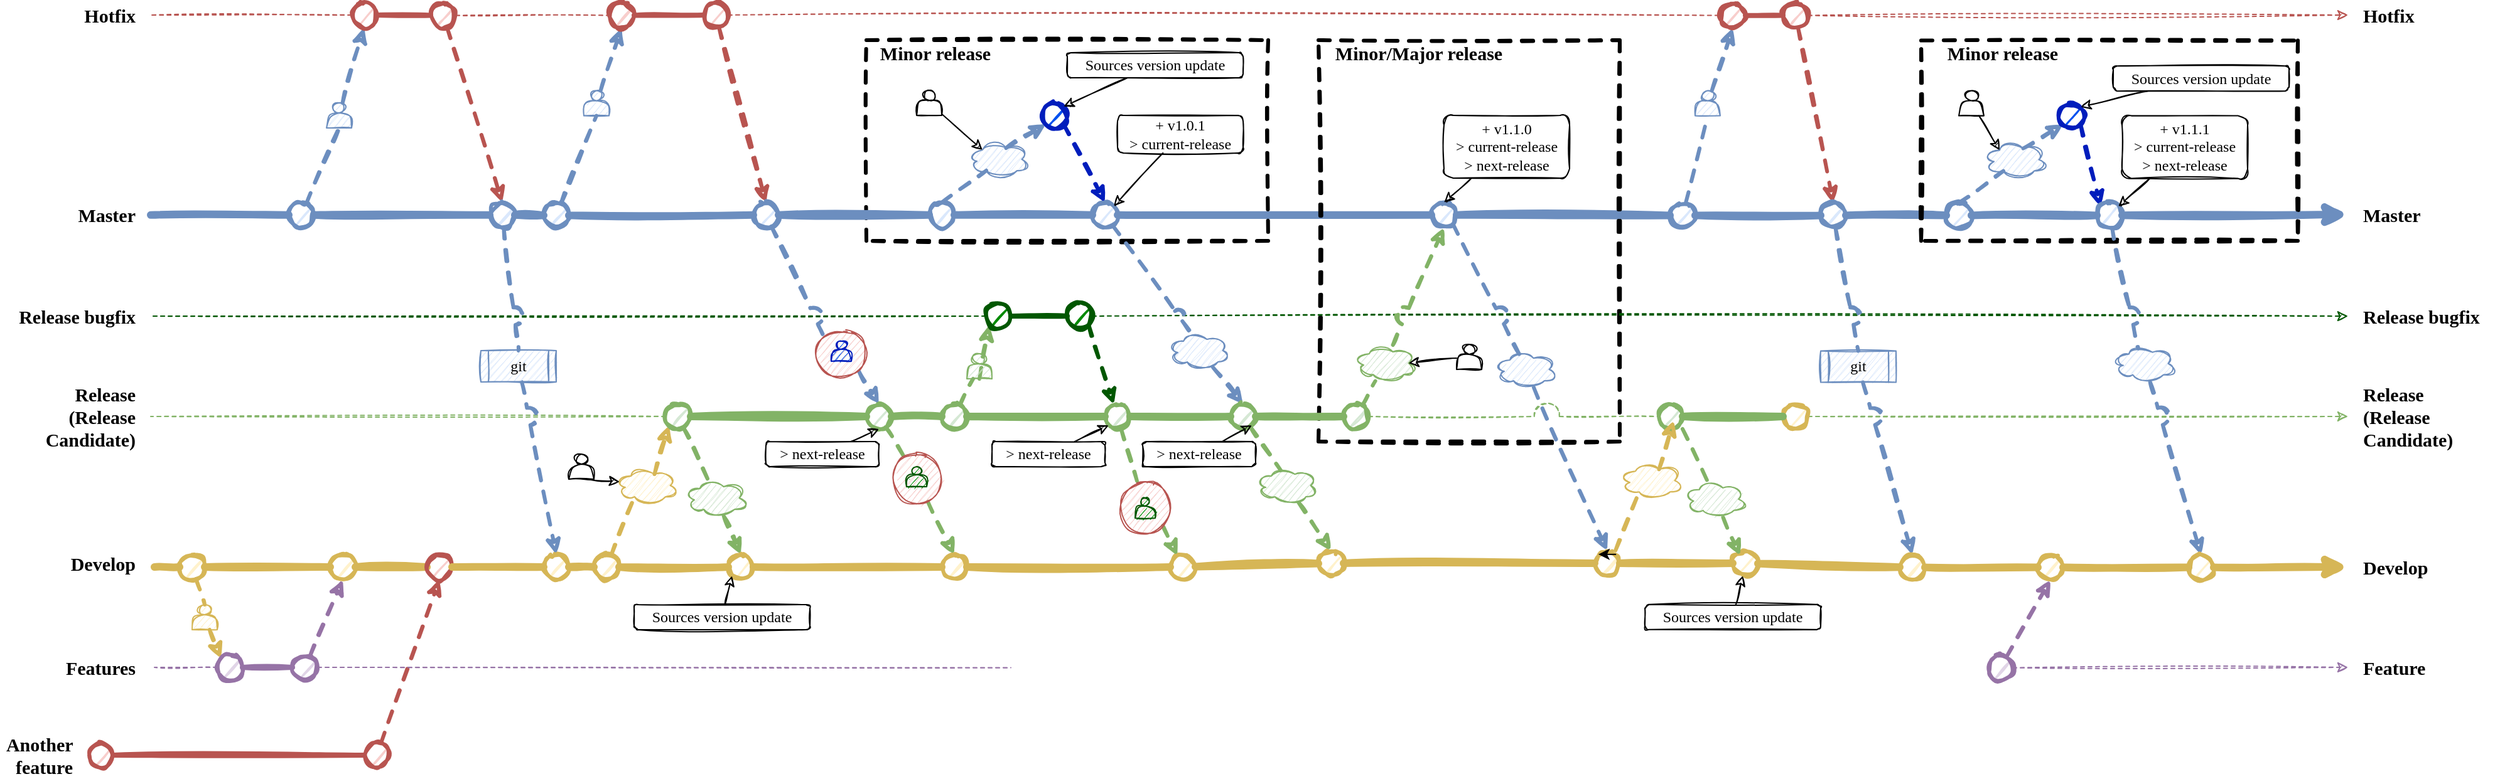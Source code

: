 <mxfile version="20.5.3" type="device" pages="7"><diagram id="Itp7BGCfrG7HLWNi0Mbe" name="Full schema"><mxGraphModel dx="2031" dy="1089" grid="1" gridSize="10" guides="1" tooltips="1" connect="1" arrows="1" fold="1" page="1" pageScale="1" pageWidth="2100" pageHeight="700" math="0" shadow="0"><root><mxCell id="IkVfT-Ozfh6P1u4kS079-0"/><mxCell id="IkVfT-Ozfh6P1u4kS079-1" parent="IkVfT-Ozfh6P1u4kS079-0"/><mxCell id="rWrOWMmap4Fb3sfnbGvC-35" style="edgeStyle=none;rounded=0;jumpStyle=none;jumpSize=20;orthogonalLoop=1;jettySize=auto;html=1;entryX=0;entryY=0.5;entryDx=0;entryDy=0;fillColor=#dae8fc;strokeColor=#6c8ebf;endArrow=none;endFill=0;strokeWidth=6;sketch=1;fontFamily=Comic Sans MS;shadow=0;" parent="IkVfT-Ozfh6P1u4kS079-1" source="W5xEEQEjHRx10iK3QtKJ-4" target="rWrOWMmap4Fb3sfnbGvC-19" edge="1"><mxGeometry relative="1" as="geometry"/></mxCell><mxCell id="rWrOWMmap4Fb3sfnbGvC-38" style="edgeStyle=none;rounded=0;jumpStyle=none;jumpSize=20;orthogonalLoop=1;jettySize=auto;html=1;entryX=0;entryY=0.5;entryDx=0;entryDy=0;fillColor=#dae8fc;strokeColor=#6c8ebf;endArrow=none;endFill=0;strokeWidth=6;sketch=1;fontFamily=Comic Sans MS;shadow=0;exitX=1;exitY=0.5;exitDx=0;exitDy=0;" parent="IkVfT-Ozfh6P1u4kS079-1" source="rWrOWMmap4Fb3sfnbGvC-19" target="d0xJamalhLR_7xSH9yDM-12" edge="1"><mxGeometry relative="1" as="geometry"><mxPoint x="1275" y="239.39" as="sourcePoint"/></mxGeometry></mxCell><mxCell id="rWrOWMmap4Fb3sfnbGvC-46" value="" style="rounded=0;whiteSpace=wrap;html=1;dashed=1;fillColor=none;strokeWidth=3;sketch=1;fontFamily=Comic Sans MS;shadow=0;" parent="IkVfT-Ozfh6P1u4kS079-1" vertex="1"><mxGeometry x="1060" y="100" width="240" height="320" as="geometry"/></mxCell><mxCell id="ITzv-3iuVH_NIGJobT9Y-0" value="" style="endArrow=classic;html=1;fillColor=#dae8fc;strokeColor=#6c8ebf;shadow=0;strokeWidth=6;sketch=1;fontSize=15;fontStyle=1;labelBorderColor=none;fontFamily=Comic Sans MS;endFill=1;" parent="IkVfT-Ozfh6P1u4kS079-1" source="W5xEEQEjHRx10iK3QtKJ-33" edge="1"><mxGeometry x="1" y="40" width="50" height="50" relative="1" as="geometry"><mxPoint x="130.0" y="239.39" as="sourcePoint"/><mxPoint x="1880" y="239" as="targetPoint"/><mxPoint x="40" y="40" as="offset"/></mxGeometry></mxCell><mxCell id="W5xEEQEjHRx10iK3QtKJ-43" value="" style="endArrow=none;html=1;fillColor=#dae8fc;strokeColor=#6c8ebf;shadow=0;strokeWidth=6;sketch=1;fontSize=15;fontStyle=1;labelBorderColor=none;fontFamily=Comic Sans MS;endFill=0;exitX=1;exitY=0.5;exitDx=0;exitDy=0;" parent="IkVfT-Ozfh6P1u4kS079-1" source="d0xJamalhLR_7xSH9yDM-18" target="W5xEEQEjHRx10iK3QtKJ-32" edge="1"><mxGeometry x="1" y="40" width="50" height="50" relative="1" as="geometry"><mxPoint x="1650" y="239.69" as="sourcePoint"/><mxPoint x="2000" y="239.69" as="targetPoint"/><mxPoint x="40" y="40" as="offset"/></mxGeometry></mxCell><mxCell id="rWrOWMmap4Fb3sfnbGvC-48" value="" style="rounded=0;whiteSpace=wrap;html=1;dashed=1;fillColor=none;strokeWidth=3;sketch=1;fontFamily=Comic Sans MS;shadow=0;" parent="IkVfT-Ozfh6P1u4kS079-1" vertex="1"><mxGeometry x="1540" y="100.3" width="300" height="159.7" as="geometry"/></mxCell><mxCell id="rWrOWMmap4Fb3sfnbGvC-45" value="" style="rounded=0;whiteSpace=wrap;html=1;dashed=1;fillColor=none;strokeWidth=3;sketch=1;fontFamily=Comic Sans MS;shadow=0;" parent="IkVfT-Ozfh6P1u4kS079-1" vertex="1"><mxGeometry x="700" y="100" width="320" height="160" as="geometry"/></mxCell><mxCell id="rWrOWMmap4Fb3sfnbGvC-136" style="edgeStyle=none;rounded=0;orthogonalLoop=1;jettySize=auto;html=1;entryX=0;entryY=0.5;entryDx=0;entryDy=0;fillColor=#d5e8d4;strokeColor=#82b366;strokeWidth=6;endArrow=none;endFill=0;sketch=1;fontFamily=Comic Sans MS;shadow=0;" parent="IkVfT-Ozfh6P1u4kS079-1" source="jZ3pKYsnZ9HE2aybnYav-19" target="rWrOWMmap4Fb3sfnbGvC-135" edge="1"><mxGeometry relative="1" as="geometry"><mxPoint x="620" y="400" as="sourcePoint"/><mxPoint x="730" y="400" as="targetPoint"/></mxGeometry></mxCell><mxCell id="rWrOWMmap4Fb3sfnbGvC-165" style="edgeStyle=none;rounded=0;jumpStyle=arc;jumpSize=10;orthogonalLoop=1;jettySize=auto;html=1;shadow=0;endArrow=none;endFill=0;strokeWidth=1;fontFamily=Comic Sans MS;dashed=1;fillColor=#008a00;strokeColor=#005700;sketch=1;" parent="IkVfT-Ozfh6P1u4kS079-1" source="jZ3pKYsnZ9HE2aybnYav-36" edge="1"><mxGeometry relative="1" as="geometry"><mxPoint x="130" y="320" as="targetPoint"/></mxGeometry></mxCell><mxCell id="rWrOWMmap4Fb3sfnbGvC-171" style="edgeStyle=none;rounded=0;jumpStyle=none;jumpSize=10;orthogonalLoop=1;jettySize=auto;html=1;shadow=0;dashed=1;endArrow=classic;endFill=1;strokeWidth=1;fontFamily=Comic Sans MS;fillColor=#008a00;strokeColor=#005700;sketch=1;" parent="IkVfT-Ozfh6P1u4kS079-1" source="jZ3pKYsnZ9HE2aybnYav-37" edge="1"><mxGeometry relative="1" as="geometry"><mxPoint x="1880" y="320" as="targetPoint"/></mxGeometry></mxCell><mxCell id="W5xEEQEjHRx10iK3QtKJ-44" value="" style="endArrow=none;html=1;fillColor=#dae8fc;strokeColor=#6c8ebf;shadow=0;strokeWidth=6;sketch=1;fontSize=15;fontStyle=1;labelBorderColor=none;fontFamily=Comic Sans MS;endFill=0;" parent="IkVfT-Ozfh6P1u4kS079-1" source="W5xEEQEjHRx10iK3QtKJ-32" target="W5xEEQEjHRx10iK3QtKJ-33" edge="1"><mxGeometry x="1" y="40" width="50" height="50" relative="1" as="geometry"><mxPoint x="1580" y="239.69" as="sourcePoint"/><mxPoint x="1970" y="239.69" as="targetPoint"/><mxPoint x="40" y="40" as="offset"/></mxGeometry></mxCell><mxCell id="g0yQVO9MncFxVj10wFfx-0" value="" style="endArrow=classic;html=1;fillColor=#fff2cc;strokeColor=#d6b656;shadow=0;strokeWidth=6;sketch=1;fontSize=15;fontStyle=1;labelBorderColor=none;fontFamily=Comic Sans MS;align=left;jumpSize=10;endFill=1;exitX=1;exitY=0.5;exitDx=0;exitDy=0;" parent="IkVfT-Ozfh6P1u4kS079-1" source="rWrOWMmap4Fb3sfnbGvC-152" edge="1"><mxGeometry x="1" width="50" height="50" relative="1" as="geometry"><mxPoint x="1873" y="520" as="sourcePoint"/><mxPoint x="1880" y="520" as="targetPoint"/><mxPoint as="offset"/></mxGeometry></mxCell><mxCell id="jZ3pKYsnZ9HE2aybnYav-5" style="edgeStyle=none;rounded=0;orthogonalLoop=1;jettySize=auto;html=1;entryX=0.5;entryY=1;entryDx=0;entryDy=0;strokeWidth=3;fillColor=#dae8fc;strokeColor=#6c8ebf;dashed=1;sketch=1;fontFamily=Comic Sans MS;shadow=0;" parent="IkVfT-Ozfh6P1u4kS079-1" source="2Iy8vHJVlFLcGaFsIG3u-12" target="jZ3pKYsnZ9HE2aybnYav-3" edge="1"><mxGeometry relative="1" as="geometry"/></mxCell><mxCell id="-7p_NEtOrs-p4SeAa2GO-0" value="" style="ellipse;whiteSpace=wrap;html=1;aspect=fixed;sketch=1;fontFamily=Comic Sans MS;fontSize=15;strokeWidth=3;fillColor=#dae8fc;strokeColor=#6c8ebf;shadow=0;" parent="IkVfT-Ozfh6P1u4kS079-1" vertex="1"><mxGeometry x="240" y="229.39" width="20" height="20" as="geometry"/></mxCell><mxCell id="-7p_NEtOrs-p4SeAa2GO-5" value="" style="endArrow=none;html=1;fillColor=#dae8fc;strokeColor=#6c8ebf;shadow=0;strokeWidth=6;sketch=1;fontSize=15;fontStyle=1;labelBorderColor=none;fontFamily=Comic Sans MS;endFill=0;" parent="IkVfT-Ozfh6P1u4kS079-1" target="-7p_NEtOrs-p4SeAa2GO-0" edge="1"><mxGeometry x="1" y="40" width="50" height="50" relative="1" as="geometry"><mxPoint x="130.0" y="239.39" as="sourcePoint"/><mxPoint x="1200" y="239.39" as="targetPoint"/><mxPoint x="40" y="40" as="offset"/></mxGeometry></mxCell><mxCell id="jZ3pKYsnZ9HE2aybnYav-11" style="edgeStyle=none;rounded=0;orthogonalLoop=1;jettySize=auto;html=1;entryX=0;entryY=0.5;entryDx=0;entryDy=0;fillColor=#f8cecc;strokeColor=#b85450;endArrow=none;endFill=0;strokeWidth=4;sketch=1;fontFamily=Comic Sans MS;shadow=0;" parent="IkVfT-Ozfh6P1u4kS079-1" source="jZ3pKYsnZ9HE2aybnYav-3" target="jZ3pKYsnZ9HE2aybnYav-6" edge="1"><mxGeometry relative="1" as="geometry"/></mxCell><mxCell id="rWrOWMmap4Fb3sfnbGvC-9" style="edgeStyle=none;rounded=0;jumpStyle=arc;jumpSize=20;orthogonalLoop=1;jettySize=auto;html=1;fillColor=#f8cecc;strokeColor=#b85450;endArrow=none;endFill=0;strokeWidth=1;sketch=1;dashed=1;fontFamily=Comic Sans MS;shadow=0;" parent="IkVfT-Ozfh6P1u4kS079-1" source="jZ3pKYsnZ9HE2aybnYav-3" edge="1"><mxGeometry relative="1" as="geometry"><mxPoint x="130" y="80" as="targetPoint"/></mxGeometry></mxCell><mxCell id="jZ3pKYsnZ9HE2aybnYav-3" value="" style="ellipse;whiteSpace=wrap;html=1;aspect=fixed;sketch=1;fontFamily=Comic Sans MS;fontSize=15;strokeWidth=3;fillColor=#f8cecc;strokeColor=#b85450;shadow=0;" parent="IkVfT-Ozfh6P1u4kS079-1" vertex="1"><mxGeometry x="290" y="70" width="20" height="20" as="geometry"/></mxCell><mxCell id="rWrOWMmap4Fb3sfnbGvC-73" style="edgeStyle=none;rounded=0;jumpStyle=arc;jumpSize=10;orthogonalLoop=1;jettySize=auto;html=1;entryX=0.5;entryY=0;entryDx=0;entryDy=0;endArrow=classic;endFill=1;strokeWidth=3;fillColor=#f8cecc;strokeColor=#b85450;dashed=1;sketch=1;fontFamily=Comic Sans MS;shadow=0;" parent="IkVfT-Ozfh6P1u4kS079-1" source="jZ3pKYsnZ9HE2aybnYav-6" target="jZ3pKYsnZ9HE2aybnYav-7" edge="1"><mxGeometry relative="1" as="geometry"/></mxCell><mxCell id="rWrOWMmap4Fb3sfnbGvC-168" style="edgeStyle=none;rounded=0;jumpStyle=none;jumpSize=10;orthogonalLoop=1;jettySize=auto;html=1;entryX=0;entryY=0.5;entryDx=0;entryDy=0;shadow=0;dashed=1;endArrow=none;endFill=0;strokeWidth=1;fontFamily=Comic Sans MS;fillColor=#f8cecc;strokeColor=#b85450;sketch=1;" parent="IkVfT-Ozfh6P1u4kS079-1" source="jZ3pKYsnZ9HE2aybnYav-6" target="rWrOWMmap4Fb3sfnbGvC-118" edge="1"><mxGeometry relative="1" as="geometry"/></mxCell><mxCell id="jZ3pKYsnZ9HE2aybnYav-6" value="" style="ellipse;whiteSpace=wrap;html=1;aspect=fixed;sketch=1;fontFamily=Comic Sans MS;fontSize=15;strokeWidth=3;fillColor=#f8cecc;strokeColor=#b85450;shadow=0;" parent="IkVfT-Ozfh6P1u4kS079-1" vertex="1"><mxGeometry x="353" y="70.3" width="20" height="20" as="geometry"/></mxCell><mxCell id="rWrOWMmap4Fb3sfnbGvC-84" style="edgeStyle=none;rounded=0;jumpStyle=arc;jumpSize=10;orthogonalLoop=1;jettySize=auto;html=1;entryX=0.5;entryY=0;entryDx=0;entryDy=0;dashed=1;endArrow=none;endFill=0;strokeWidth=3;fillColor=#dae8fc;strokeColor=#6c8ebf;sketch=1;fontFamily=Comic Sans MS;shadow=0;" parent="IkVfT-Ozfh6P1u4kS079-1" source="jZ3pKYsnZ9HE2aybnYav-7" target="rWrOWMmap4Fb3sfnbGvC-83" edge="1"><mxGeometry relative="1" as="geometry"/></mxCell><mxCell id="jZ3pKYsnZ9HE2aybnYav-7" value="" style="ellipse;whiteSpace=wrap;html=1;aspect=fixed;sketch=1;fontFamily=Comic Sans MS;fontSize=15;strokeWidth=3;fillColor=#dae8fc;strokeColor=#6c8ebf;shadow=0;" parent="IkVfT-Ozfh6P1u4kS079-1" vertex="1"><mxGeometry x="400" y="229.39" width="20" height="20" as="geometry"/></mxCell><mxCell id="jZ3pKYsnZ9HE2aybnYav-8" value="" style="endArrow=none;html=1;fillColor=#dae8fc;strokeColor=#6c8ebf;shadow=0;strokeWidth=6;sketch=1;fontSize=15;fontStyle=1;labelBorderColor=none;fontFamily=Comic Sans MS;endFill=0;" parent="IkVfT-Ozfh6P1u4kS079-1" source="-7p_NEtOrs-p4SeAa2GO-0" target="jZ3pKYsnZ9HE2aybnYav-7" edge="1"><mxGeometry x="1" y="40" width="50" height="50" relative="1" as="geometry"><mxPoint x="260" y="239.39" as="sourcePoint"/><mxPoint x="1200" y="239.39" as="targetPoint"/><mxPoint x="40" y="40" as="offset"/></mxGeometry></mxCell><mxCell id="jZ3pKYsnZ9HE2aybnYav-12" value="" style="ellipse;whiteSpace=wrap;html=1;aspect=fixed;sketch=1;fontFamily=Comic Sans MS;fontSize=15;strokeWidth=3;fillColor=#fff2cc;strokeColor=#d6b656;shadow=0;" parent="IkVfT-Ozfh6P1u4kS079-1" vertex="1"><mxGeometry x="443" y="510" width="20" height="20" as="geometry"/></mxCell><mxCell id="jZ3pKYsnZ9HE2aybnYav-13" value="" style="endArrow=none;html=1;fillColor=#fff2cc;strokeColor=#d6b656;shadow=0;strokeWidth=6;sketch=1;fontSize=15;fontStyle=1;labelBorderColor=none;fontFamily=Comic Sans MS;align=left;jumpSize=10;endFill=0;exitX=1;exitY=0.5;exitDx=0;exitDy=0;entryX=0;entryY=0.5;entryDx=0;entryDy=0;" parent="IkVfT-Ozfh6P1u4kS079-1" source="d0xJamalhLR_7xSH9yDM-46" target="d0xJamalhLR_7xSH9yDM-71" edge="1"><mxGeometry x="1" width="50" height="50" relative="1" as="geometry"><mxPoint x="393.0" y="520" as="sourcePoint"/><mxPoint x="923" y="570" as="targetPoint"/><mxPoint as="offset"/></mxGeometry></mxCell><mxCell id="jZ3pKYsnZ9HE2aybnYav-20" style="edgeStyle=none;rounded=0;orthogonalLoop=1;jettySize=auto;html=1;entryX=0;entryY=1;entryDx=0;entryDy=0;exitX=0.625;exitY=0.2;exitDx=0;exitDy=0;exitPerimeter=0;sketch=1;fontFamily=Comic Sans MS;shadow=0;strokeWidth=3;dashed=1;fillColor=#fff2cc;strokeColor=#d6b656;" parent="IkVfT-Ozfh6P1u4kS079-1" source="jZ3pKYsnZ9HE2aybnYav-44" target="jZ3pKYsnZ9HE2aybnYav-19" edge="1"><mxGeometry relative="1" as="geometry"><mxPoint x="543.147" y="440.819" as="sourcePoint"/></mxGeometry></mxCell><mxCell id="jZ3pKYsnZ9HE2aybnYav-17" value="" style="ellipse;whiteSpace=wrap;html=1;aspect=fixed;sketch=1;fontFamily=Comic Sans MS;fontSize=15;strokeWidth=3;fillColor=#fff2cc;strokeColor=#d6b656;shadow=0;" parent="IkVfT-Ozfh6P1u4kS079-1" vertex="1"><mxGeometry x="483" y="510" width="20" height="20" as="geometry"/></mxCell><mxCell id="jZ3pKYsnZ9HE2aybnYav-18" value="" style="endArrow=none;html=1;fillColor=#fff2cc;strokeColor=#d6b656;shadow=0;strokeWidth=6;sketch=1;fontSize=15;fontStyle=1;labelBorderColor=none;fontFamily=Comic Sans MS;align=left;jumpSize=10;endFill=0;" parent="IkVfT-Ozfh6P1u4kS079-1" source="jZ3pKYsnZ9HE2aybnYav-12" target="jZ3pKYsnZ9HE2aybnYav-17" edge="1"><mxGeometry x="1" width="50" height="50" relative="1" as="geometry"><mxPoint x="463" y="520" as="sourcePoint"/><mxPoint x="1213" y="520" as="targetPoint"/><mxPoint as="offset"/></mxGeometry></mxCell><mxCell id="jZ3pKYsnZ9HE2aybnYav-22" style="edgeStyle=none;rounded=0;orthogonalLoop=1;jettySize=auto;html=1;entryX=0;entryY=0.5;entryDx=0;entryDy=0;fillColor=#d5e8d4;strokeColor=#82b366;strokeWidth=6;endArrow=none;endFill=0;sketch=1;fontFamily=Comic Sans MS;shadow=0;" parent="IkVfT-Ozfh6P1u4kS079-1" source="W5xEEQEjHRx10iK3QtKJ-7" target="jZ3pKYsnZ9HE2aybnYav-21" edge="1"><mxGeometry relative="1" as="geometry"/></mxCell><mxCell id="rWrOWMmap4Fb3sfnbGvC-13" style="edgeStyle=none;rounded=0;jumpStyle=none;jumpSize=20;orthogonalLoop=1;jettySize=auto;html=1;fillColor=#d5e8d4;strokeColor=#82b366;strokeWidth=1;endArrow=none;endFill=0;sketch=1;dashed=1;fontFamily=Comic Sans MS;shadow=0;" parent="IkVfT-Ozfh6P1u4kS079-1" source="jZ3pKYsnZ9HE2aybnYav-19" edge="1"><mxGeometry relative="1" as="geometry"><mxPoint x="130" y="400" as="targetPoint"/></mxGeometry></mxCell><mxCell id="43Qh5-x9bXpUJeAcH_Rn-17" style="edgeStyle=none;rounded=0;orthogonalLoop=1;jettySize=auto;html=1;entryX=0.4;entryY=0.1;entryDx=0;entryDy=0;entryPerimeter=0;dashed=1;endArrow=none;endFill=0;strokeWidth=3;fillColor=#d5e8d4;strokeColor=#82b366;sketch=1;" parent="IkVfT-Ozfh6P1u4kS079-1" source="jZ3pKYsnZ9HE2aybnYav-19" target="43Qh5-x9bXpUJeAcH_Rn-16" edge="1"><mxGeometry relative="1" as="geometry"/></mxCell><mxCell id="jZ3pKYsnZ9HE2aybnYav-19" value="" style="ellipse;whiteSpace=wrap;html=1;aspect=fixed;sketch=1;fontFamily=Comic Sans MS;fontSize=15;strokeWidth=3;fillColor=#d5e8d4;strokeColor=#82b366;shadow=0;" parent="IkVfT-Ozfh6P1u4kS079-1" vertex="1"><mxGeometry x="540" y="390" width="20" height="20" as="geometry"/></mxCell><mxCell id="jZ3pKYsnZ9HE2aybnYav-25" style="edgeStyle=none;rounded=0;orthogonalLoop=1;jettySize=auto;html=1;entryX=0.5;entryY=1;entryDx=0;entryDy=0;sketch=1;fontFamily=Comic Sans MS;shadow=0;fillColor=#d5e8d4;strokeColor=#82b366;strokeWidth=3;dashed=1;jumpStyle=arc;jumpSize=10;" parent="IkVfT-Ozfh6P1u4kS079-1" source="jZ3pKYsnZ9HE2aybnYav-49" target="rWrOWMmap4Fb3sfnbGvC-19" edge="1"><mxGeometry relative="1" as="geometry"><mxPoint x="1217.929" y="297.071" as="targetPoint"/></mxGeometry></mxCell><mxCell id="rWrOWMmap4Fb3sfnbGvC-14" style="edgeStyle=none;rounded=0;jumpStyle=arc;jumpSize=20;orthogonalLoop=1;jettySize=auto;html=1;fillColor=#d5e8d4;strokeColor=#82b366;strokeWidth=1;endArrow=classic;endFill=1;sketch=1;dashed=1;fontFamily=Comic Sans MS;shadow=0;startArrow=none;" parent="IkVfT-Ozfh6P1u4kS079-1" source="MN2bODSQaoiF7EzNpE1u-12" edge="1"><mxGeometry relative="1" as="geometry"><mxPoint x="1880" y="400" as="targetPoint"/></mxGeometry></mxCell><mxCell id="jZ3pKYsnZ9HE2aybnYav-21" value="" style="ellipse;whiteSpace=wrap;html=1;aspect=fixed;sketch=1;fontFamily=Comic Sans MS;fontSize=15;strokeWidth=3;fillColor=#d5e8d4;strokeColor=#82b366;shadow=0;" parent="IkVfT-Ozfh6P1u4kS079-1" vertex="1"><mxGeometry x="1080" y="390" width="20" height="20" as="geometry"/></mxCell><mxCell id="jZ3pKYsnZ9HE2aybnYav-31" style="edgeStyle=none;rounded=0;orthogonalLoop=1;jettySize=auto;html=1;entryX=0.5;entryY=0;entryDx=0;entryDy=0;strokeWidth=3;dashed=1;fillColor=#dae8fc;strokeColor=#6c8ebf;sketch=1;fontFamily=Comic Sans MS;shadow=0;jumpStyle=arc;jumpSize=10;" parent="IkVfT-Ozfh6P1u4kS079-1" source="jZ3pKYsnZ9HE2aybnYav-51" target="jZ3pKYsnZ9HE2aybnYav-26" edge="1"><mxGeometry relative="1" as="geometry"/></mxCell><mxCell id="jZ3pKYsnZ9HE2aybnYav-26" value="" style="ellipse;whiteSpace=wrap;html=1;aspect=fixed;sketch=1;fontFamily=Comic Sans MS;fontSize=15;strokeWidth=3;fillColor=#fff2cc;strokeColor=#d6b656;shadow=0;" parent="IkVfT-Ozfh6P1u4kS079-1" vertex="1"><mxGeometry x="1280" y="507" width="20" height="20" as="geometry"/></mxCell><mxCell id="jZ3pKYsnZ9HE2aybnYav-27" value="" style="endArrow=none;html=1;fillColor=#fff2cc;strokeColor=#d6b656;shadow=0;strokeWidth=6;sketch=1;fontSize=15;fontStyle=1;labelBorderColor=none;fontFamily=Comic Sans MS;align=left;jumpSize=10;endFill=0;exitX=1;exitY=0.5;exitDx=0;exitDy=0;" parent="IkVfT-Ozfh6P1u4kS079-1" source="W5xEEQEjHRx10iK3QtKJ-9" target="jZ3pKYsnZ9HE2aybnYav-26" edge="1"><mxGeometry x="1" width="50" height="50" relative="1" as="geometry"><mxPoint x="1203" y="520" as="sourcePoint"/><mxPoint x="1213" y="520" as="targetPoint"/><mxPoint as="offset"/></mxGeometry></mxCell><mxCell id="jZ3pKYsnZ9HE2aybnYav-40" style="edgeStyle=none;rounded=0;orthogonalLoop=1;jettySize=auto;html=1;entryX=0;entryY=1;entryDx=0;entryDy=0;sketch=1;fontFamily=Comic Sans MS;shadow=0;fillColor=#d5e8d4;strokeColor=#82b366;dashed=1;strokeWidth=3;exitX=0.5;exitY=1;exitDx=0;exitDy=0;" parent="IkVfT-Ozfh6P1u4kS079-1" source="2Iy8vHJVlFLcGaFsIG3u-2" target="jZ3pKYsnZ9HE2aybnYav-36" edge="1"><mxGeometry relative="1" as="geometry"><mxPoint x="830" y="560" as="sourcePoint"/></mxGeometry></mxCell><mxCell id="jZ3pKYsnZ9HE2aybnYav-32" value="" style="ellipse;whiteSpace=wrap;html=1;aspect=fixed;sketch=1;fontFamily=Comic Sans MS;fontSize=15;strokeWidth=3;fillColor=#d5e8d4;strokeColor=#82b366;shadow=0;" parent="IkVfT-Ozfh6P1u4kS079-1" vertex="1"><mxGeometry x="760" y="390" width="20" height="20" as="geometry"/></mxCell><mxCell id="jZ3pKYsnZ9HE2aybnYav-33" style="edgeStyle=none;rounded=0;orthogonalLoop=1;jettySize=auto;html=1;entryX=0;entryY=0.5;entryDx=0;entryDy=0;fillColor=#d5e8d4;strokeColor=#82b366;strokeWidth=6;endArrow=none;endFill=0;sketch=1;fontFamily=Comic Sans MS;shadow=0;" parent="IkVfT-Ozfh6P1u4kS079-1" source="rWrOWMmap4Fb3sfnbGvC-135" target="jZ3pKYsnZ9HE2aybnYav-32" edge="1"><mxGeometry relative="1" as="geometry"><mxPoint x="620" y="400" as="sourcePoint"/><mxPoint x="1000" y="400" as="targetPoint"/></mxGeometry></mxCell><mxCell id="jZ3pKYsnZ9HE2aybnYav-34" value="" style="ellipse;whiteSpace=wrap;html=1;aspect=fixed;sketch=1;fontFamily=Comic Sans MS;fontSize=15;strokeWidth=3;fillColor=#d5e8d4;strokeColor=#82b366;shadow=0;" parent="IkVfT-Ozfh6P1u4kS079-1" vertex="1"><mxGeometry x="890" y="390" width="20" height="20" as="geometry"/></mxCell><mxCell id="jZ3pKYsnZ9HE2aybnYav-35" style="edgeStyle=none;rounded=0;orthogonalLoop=1;jettySize=auto;html=1;entryX=0;entryY=0.5;entryDx=0;entryDy=0;fillColor=#d5e8d4;strokeColor=#82b366;strokeWidth=6;endArrow=none;endFill=0;sketch=1;fontFamily=Comic Sans MS;shadow=0;" parent="IkVfT-Ozfh6P1u4kS079-1" source="jZ3pKYsnZ9HE2aybnYav-32" target="jZ3pKYsnZ9HE2aybnYav-34" edge="1"><mxGeometry relative="1" as="geometry"><mxPoint x="720" y="400" as="sourcePoint"/><mxPoint x="1020" y="400" as="targetPoint"/></mxGeometry></mxCell><mxCell id="jZ3pKYsnZ9HE2aybnYav-41" style="edgeStyle=none;rounded=0;orthogonalLoop=1;jettySize=auto;html=1;entryX=0;entryY=0.5;entryDx=0;entryDy=0;fillColor=#008a00;strokeColor=#005700;strokeWidth=4;endArrow=none;endFill=0;sketch=1;fontFamily=Comic Sans MS;shadow=0;" parent="IkVfT-Ozfh6P1u4kS079-1" source="jZ3pKYsnZ9HE2aybnYav-36" target="jZ3pKYsnZ9HE2aybnYav-37" edge="1"><mxGeometry relative="1" as="geometry"/></mxCell><mxCell id="jZ3pKYsnZ9HE2aybnYav-36" value="" style="ellipse;whiteSpace=wrap;html=1;aspect=fixed;sketch=1;fontFamily=Comic Sans MS;fontSize=15;strokeWidth=3;fillColor=#008a00;strokeColor=#005700;fontColor=#ffffff;shadow=0;" parent="IkVfT-Ozfh6P1u4kS079-1" vertex="1"><mxGeometry x="795" y="310" width="20" height="20" as="geometry"/></mxCell><mxCell id="jZ3pKYsnZ9HE2aybnYav-42" style="edgeStyle=none;rounded=0;orthogonalLoop=1;jettySize=auto;html=1;fillColor=#008a00;strokeColor=#005700;strokeWidth=3;dashed=1;sketch=1;fontFamily=Comic Sans MS;shadow=0;exitX=1;exitY=1;exitDx=0;exitDy=0;" parent="IkVfT-Ozfh6P1u4kS079-1" source="jZ3pKYsnZ9HE2aybnYav-37" target="jZ3pKYsnZ9HE2aybnYav-34" edge="1"><mxGeometry relative="1" as="geometry"/></mxCell><mxCell id="jZ3pKYsnZ9HE2aybnYav-37" value="" style="ellipse;whiteSpace=wrap;html=1;aspect=fixed;sketch=1;fontFamily=Comic Sans MS;fontSize=15;strokeWidth=3;fillColor=#008a00;strokeColor=#005700;fontColor=#ffffff;shadow=0;" parent="IkVfT-Ozfh6P1u4kS079-1" vertex="1"><mxGeometry x="860" y="310" width="20" height="20" as="geometry"/></mxCell><mxCell id="jZ3pKYsnZ9HE2aybnYav-38" value="" style="ellipse;whiteSpace=wrap;html=1;aspect=fixed;sketch=1;fontFamily=Comic Sans MS;fontSize=15;strokeWidth=3;fillColor=#fff2cc;strokeColor=#d6b656;shadow=0;" parent="IkVfT-Ozfh6P1u4kS079-1" vertex="1"><mxGeometry x="942" y="510" width="20" height="20" as="geometry"/></mxCell><mxCell id="jZ3pKYsnZ9HE2aybnYav-44" value="" style="ellipse;shape=cloud;whiteSpace=wrap;html=1;sketch=1;fontFamily=Comic Sans MS;shadow=0;fillColor=#fff2cc;strokeColor=#d6b656;" parent="IkVfT-Ozfh6P1u4kS079-1" vertex="1"><mxGeometry x="500" y="440" width="50" height="30" as="geometry"/></mxCell><mxCell id="jZ3pKYsnZ9HE2aybnYav-45" style="edgeStyle=none;rounded=0;orthogonalLoop=1;jettySize=auto;html=1;entryX=0.31;entryY=0.8;entryDx=0;entryDy=0;entryPerimeter=0;sketch=1;fontFamily=Comic Sans MS;shadow=0;strokeWidth=3;dashed=1;endArrow=none;endFill=0;fillColor=#fff2cc;strokeColor=#d6b656;" parent="IkVfT-Ozfh6P1u4kS079-1" source="jZ3pKYsnZ9HE2aybnYav-17" target="jZ3pKYsnZ9HE2aybnYav-44" edge="1"><mxGeometry relative="1" as="geometry"><mxPoint x="508.767" y="601.83" as="sourcePoint"/><mxPoint x="540.5" y="488.5" as="targetPoint"/></mxGeometry></mxCell><mxCell id="jZ3pKYsnZ9HE2aybnYav-49" value="" style="ellipse;shape=cloud;whiteSpace=wrap;html=1;sketch=1;fontFamily=Comic Sans MS;shadow=0;fillColor=#d5e8d4;strokeColor=#82b366;" parent="IkVfT-Ozfh6P1u4kS079-1" vertex="1"><mxGeometry x="1088" y="342.5" width="50" height="30" as="geometry"/></mxCell><mxCell id="jZ3pKYsnZ9HE2aybnYav-50" style="edgeStyle=none;rounded=0;orthogonalLoop=1;jettySize=auto;html=1;sketch=1;fontFamily=Comic Sans MS;shadow=0;endArrow=none;endFill=0;fillColor=#d5e8d4;strokeColor=#82b366;strokeWidth=3;dashed=1;" parent="IkVfT-Ozfh6P1u4kS079-1" source="jZ3pKYsnZ9HE2aybnYav-21" target="jZ3pKYsnZ9HE2aybnYav-49" edge="1"><mxGeometry relative="1" as="geometry"><mxPoint x="1127.743" y="450.383" as="sourcePoint"/><mxPoint x="1202.253" y="189.615" as="targetPoint"/></mxGeometry></mxCell><mxCell id="jZ3pKYsnZ9HE2aybnYav-51" value="" style="ellipse;shape=cloud;whiteSpace=wrap;html=1;fillColor=#dae8fc;strokeColor=#6c8ebf;sketch=1;fontFamily=Comic Sans MS;shadow=0;" parent="IkVfT-Ozfh6P1u4kS079-1" vertex="1"><mxGeometry x="1200" y="347.5" width="50" height="30" as="geometry"/></mxCell><mxCell id="rWrOWMmap4Fb3sfnbGvC-106" style="edgeStyle=none;rounded=0;jumpStyle=arc;jumpSize=10;orthogonalLoop=1;jettySize=auto;html=1;shadow=0;dashed=1;endArrow=classic;endFill=1;strokeWidth=3;fontFamily=Comic Sans MS;fillColor=#d5e8d4;strokeColor=#82b366;sketch=1;exitX=1;exitY=1;exitDx=0;exitDy=0;" parent="IkVfT-Ozfh6P1u4kS079-1" source="rWrOWMmap4Fb3sfnbGvC-156" target="jZ3pKYsnZ9HE2aybnYav-38" edge="1"><mxGeometry relative="1" as="geometry"><mxPoint x="933.0" y="470" as="sourcePoint"/></mxGeometry></mxCell><mxCell id="2Iy8vHJVlFLcGaFsIG3u-7" style="edgeStyle=none;rounded=0;orthogonalLoop=1;jettySize=auto;html=1;entryX=0.337;entryY=-0.04;entryDx=0;entryDy=0;sketch=1;fontFamily=Comic Sans MS;shadow=0;endArrow=none;endFill=0;fillColor=#d5e8d4;strokeColor=#82b366;strokeWidth=3;dashed=1;entryPerimeter=0;" parent="IkVfT-Ozfh6P1u4kS079-1" source="jZ3pKYsnZ9HE2aybnYav-34" target="rWrOWMmap4Fb3sfnbGvC-156" edge="1"><mxGeometry relative="1" as="geometry"><mxPoint x="876.863" y="409.495" as="sourcePoint"/><mxPoint x="842.929" y="512.929" as="targetPoint"/></mxGeometry></mxCell><mxCell id="2Iy8vHJVlFLcGaFsIG3u-9" style="edgeStyle=none;rounded=0;orthogonalLoop=1;jettySize=auto;html=1;entryX=0.07;entryY=0.4;entryDx=0;entryDy=0;entryPerimeter=0;sketch=1;fontFamily=Comic Sans MS;shadow=0;exitX=0.75;exitY=1;exitDx=0;exitDy=0;" parent="IkVfT-Ozfh6P1u4kS079-1" source="2Iy8vHJVlFLcGaFsIG3u-8" target="jZ3pKYsnZ9HE2aybnYav-44" edge="1"><mxGeometry relative="1" as="geometry"><mxPoint x="483.0" y="470.46" as="sourcePoint"/><mxPoint x="516.5" y="472" as="targetPoint"/></mxGeometry></mxCell><mxCell id="2Iy8vHJVlFLcGaFsIG3u-8" value="" style="shape=actor;whiteSpace=wrap;html=1;sketch=1;fontFamily=Comic Sans MS;shadow=0;fillColor=none;" parent="IkVfT-Ozfh6P1u4kS079-1" vertex="1"><mxGeometry x="463" y="430" width="20" height="20" as="geometry"/></mxCell><mxCell id="2Iy8vHJVlFLcGaFsIG3u-11" style="edgeStyle=none;rounded=0;orthogonalLoop=1;jettySize=auto;html=1;sketch=1;fontFamily=Comic Sans MS;shadow=0;entryX=0.875;entryY=0.5;entryDx=0;entryDy=0;entryPerimeter=0;" parent="IkVfT-Ozfh6P1u4kS079-1" source="2Iy8vHJVlFLcGaFsIG3u-10" target="jZ3pKYsnZ9HE2aybnYav-49" edge="1"><mxGeometry relative="1" as="geometry"><mxPoint x="1093" y="330" as="targetPoint"/></mxGeometry></mxCell><mxCell id="2Iy8vHJVlFLcGaFsIG3u-10" value="" style="shape=actor;whiteSpace=wrap;html=1;sketch=1;fontFamily=Comic Sans MS;shadow=0;fillColor=none;" parent="IkVfT-Ozfh6P1u4kS079-1" vertex="1"><mxGeometry x="1170" y="342.5" width="20" height="20" as="geometry"/></mxCell><mxCell id="2Iy8vHJVlFLcGaFsIG3u-12" value="" style="shape=actor;whiteSpace=wrap;html=1;fillColor=#dae8fc;strokeColor=#6c8ebf;sketch=1;fontFamily=Comic Sans MS;shadow=0;" parent="IkVfT-Ozfh6P1u4kS079-1" vertex="1"><mxGeometry x="270" y="150" width="20" height="20" as="geometry"/></mxCell><mxCell id="2Iy8vHJVlFLcGaFsIG3u-13" value="" style="edgeStyle=none;rounded=0;orthogonalLoop=1;jettySize=auto;html=1;entryX=0.5;entryY=1;entryDx=0;entryDy=0;endArrow=none;endFill=0;strokeWidth=3;fillColor=#dae8fc;strokeColor=#6c8ebf;dashed=1;sketch=1;fontFamily=Comic Sans MS;shadow=0;" parent="IkVfT-Ozfh6P1u4kS079-1" source="-7p_NEtOrs-p4SeAa2GO-0" target="2Iy8vHJVlFLcGaFsIG3u-12" edge="1"><mxGeometry x="-0.34" y="35" relative="1" as="geometry"><mxPoint x="253.452" y="250.615" as="sourcePoint"/><mxPoint x="282.929" y="172.929" as="targetPoint"/><mxPoint as="offset"/></mxGeometry></mxCell><mxCell id="W5xEEQEjHRx10iK3QtKJ-14" style="edgeStyle=none;rounded=0;jumpStyle=arc;jumpSize=20;orthogonalLoop=1;jettySize=auto;html=1;exitX=0.625;exitY=0.2;exitDx=0;exitDy=0;entryX=0;entryY=1;entryDx=0;entryDy=0;fillColor=#dae8fc;strokeColor=#6c8ebf;strokeWidth=3;dashed=1;exitPerimeter=0;sketch=1;fontFamily=Comic Sans MS;shadow=0;" parent="IkVfT-Ozfh6P1u4kS079-1" source="W5xEEQEjHRx10iK3QtKJ-16" target="W5xEEQEjHRx10iK3QtKJ-6" edge="1"><mxGeometry relative="1" as="geometry"/></mxCell><mxCell id="W5xEEQEjHRx10iK3QtKJ-2" value="" style="ellipse;whiteSpace=wrap;html=1;aspect=fixed;sketch=1;fontFamily=Comic Sans MS;fontSize=15;strokeWidth=3;fillColor=#dae8fc;strokeColor=#6c8ebf;shadow=0;" parent="IkVfT-Ozfh6P1u4kS079-1" vertex="1"><mxGeometry x="750" y="229.39" width="20" height="20" as="geometry"/></mxCell><mxCell id="W5xEEQEjHRx10iK3QtKJ-3" value="" style="endArrow=none;html=1;fillColor=#dae8fc;strokeColor=#6c8ebf;shadow=0;strokeWidth=6;sketch=1;fontSize=15;fontStyle=1;labelBorderColor=none;fontFamily=Comic Sans MS;endFill=0;" parent="IkVfT-Ozfh6P1u4kS079-1" source="rWrOWMmap4Fb3sfnbGvC-125" target="W5xEEQEjHRx10iK3QtKJ-2" edge="1"><mxGeometry x="1" y="40" width="50" height="50" relative="1" as="geometry"><mxPoint x="420" y="239.39" as="sourcePoint"/><mxPoint x="1080" y="239.39" as="targetPoint"/><mxPoint x="40" y="40" as="offset"/></mxGeometry></mxCell><mxCell id="W5xEEQEjHRx10iK3QtKJ-11" style="edgeStyle=none;rounded=0;orthogonalLoop=1;jettySize=auto;html=1;entryX=0.5;entryY=0;entryDx=0;entryDy=0;strokeWidth=3;dashed=1;fillColor=#dae8fc;strokeColor=#6c8ebf;sketch=1;fontFamily=Comic Sans MS;shadow=0;" parent="IkVfT-Ozfh6P1u4kS079-1" source="W5xEEQEjHRx10iK3QtKJ-22" target="W5xEEQEjHRx10iK3QtKJ-7" edge="1"><mxGeometry relative="1" as="geometry"/></mxCell><mxCell id="W5xEEQEjHRx10iK3QtKJ-4" value="" style="ellipse;whiteSpace=wrap;html=1;aspect=fixed;sketch=1;fontFamily=Comic Sans MS;fontSize=15;strokeWidth=3;fillColor=#dae8fc;strokeColor=#6c8ebf;shadow=0;" parent="IkVfT-Ozfh6P1u4kS079-1" vertex="1"><mxGeometry x="880" y="229.39" width="20" height="20" as="geometry"/></mxCell><mxCell id="W5xEEQEjHRx10iK3QtKJ-5" value="" style="endArrow=none;html=1;fillColor=#dae8fc;strokeColor=#6c8ebf;shadow=0;strokeWidth=6;sketch=1;fontSize=15;fontStyle=1;labelBorderColor=none;fontFamily=Comic Sans MS;endFill=0;" parent="IkVfT-Ozfh6P1u4kS079-1" source="W5xEEQEjHRx10iK3QtKJ-2" target="W5xEEQEjHRx10iK3QtKJ-4" edge="1"><mxGeometry x="1" y="40" width="50" height="50" relative="1" as="geometry"><mxPoint x="660" y="239.39" as="sourcePoint"/><mxPoint x="1080" y="239.39" as="targetPoint"/><mxPoint x="40" y="40" as="offset"/></mxGeometry></mxCell><mxCell id="W5xEEQEjHRx10iK3QtKJ-15" style="edgeStyle=none;rounded=0;jumpStyle=arc;jumpSize=20;orthogonalLoop=1;jettySize=auto;html=1;exitX=1;exitY=1;exitDx=0;exitDy=0;entryX=0.5;entryY=0;entryDx=0;entryDy=0;fillColor=#0050ef;strokeColor=#001DBC;strokeWidth=3;dashed=1;sketch=1;fontFamily=Comic Sans MS;shadow=0;" parent="IkVfT-Ozfh6P1u4kS079-1" source="W5xEEQEjHRx10iK3QtKJ-6" target="W5xEEQEjHRx10iK3QtKJ-4" edge="1"><mxGeometry relative="1" as="geometry"/></mxCell><mxCell id="W5xEEQEjHRx10iK3QtKJ-6" value="" style="ellipse;whiteSpace=wrap;html=1;aspect=fixed;sketch=1;fontFamily=Comic Sans MS;fontSize=15;strokeWidth=3;fillColor=#0050ef;strokeColor=#001DBC;fontColor=#ffffff;shadow=0;" parent="IkVfT-Ozfh6P1u4kS079-1" vertex="1"><mxGeometry x="840" y="150" width="20" height="20" as="geometry"/></mxCell><mxCell id="43Qh5-x9bXpUJeAcH_Rn-9" style="edgeStyle=none;rounded=0;orthogonalLoop=1;jettySize=auto;html=1;entryX=0.4;entryY=0.1;entryDx=0;entryDy=0;entryPerimeter=0;dashed=1;endArrow=none;endFill=0;strokeWidth=3;fillColor=#d5e8d4;strokeColor=#82b366;sketch=1;" parent="IkVfT-Ozfh6P1u4kS079-1" source="W5xEEQEjHRx10iK3QtKJ-7" target="W5xEEQEjHRx10iK3QtKJ-20" edge="1"><mxGeometry relative="1" as="geometry"/></mxCell><mxCell id="W5xEEQEjHRx10iK3QtKJ-7" value="" style="ellipse;whiteSpace=wrap;html=1;aspect=fixed;sketch=1;fontFamily=Comic Sans MS;fontSize=15;strokeWidth=3;fillColor=#d5e8d4;strokeColor=#82b366;shadow=0;" parent="IkVfT-Ozfh6P1u4kS079-1" vertex="1"><mxGeometry x="990" y="390" width="20" height="20" as="geometry"/></mxCell><mxCell id="W5xEEQEjHRx10iK3QtKJ-8" style="edgeStyle=none;rounded=0;orthogonalLoop=1;jettySize=auto;html=1;entryX=0;entryY=0.5;entryDx=0;entryDy=0;fillColor=#d5e8d4;strokeColor=#82b366;strokeWidth=6;endArrow=none;endFill=0;sketch=1;fontFamily=Comic Sans MS;shadow=0;" parent="IkVfT-Ozfh6P1u4kS079-1" source="jZ3pKYsnZ9HE2aybnYav-34" target="W5xEEQEjHRx10iK3QtKJ-7" edge="1"><mxGeometry relative="1" as="geometry"><mxPoint x="890" y="400" as="sourcePoint"/><mxPoint x="1120" y="400" as="targetPoint"/></mxGeometry></mxCell><mxCell id="W5xEEQEjHRx10iK3QtKJ-9" value="" style="ellipse;whiteSpace=wrap;html=1;aspect=fixed;sketch=1;fontFamily=Comic Sans MS;fontSize=15;strokeWidth=3;fillColor=#fff2cc;strokeColor=#d6b656;shadow=0;" parent="IkVfT-Ozfh6P1u4kS079-1" vertex="1"><mxGeometry x="1060" y="507" width="20" height="20" as="geometry"/></mxCell><mxCell id="W5xEEQEjHRx10iK3QtKJ-10" value="" style="endArrow=none;html=1;fillColor=#fff2cc;strokeColor=#d6b656;shadow=0;strokeWidth=6;sketch=1;fontSize=15;fontStyle=1;labelBorderColor=none;fontFamily=Comic Sans MS;align=left;jumpSize=10;endFill=0;" parent="IkVfT-Ozfh6P1u4kS079-1" source="jZ3pKYsnZ9HE2aybnYav-38" target="W5xEEQEjHRx10iK3QtKJ-9" edge="1"><mxGeometry x="1" width="50" height="50" relative="1" as="geometry"><mxPoint x="953" y="520" as="sourcePoint"/><mxPoint x="1323" y="520" as="targetPoint"/><mxPoint as="offset"/></mxGeometry></mxCell><mxCell id="W5xEEQEjHRx10iK3QtKJ-16" value="" style="ellipse;shape=cloud;whiteSpace=wrap;html=1;fillColor=#dae8fc;strokeColor=#6c8ebf;sketch=1;fontFamily=Comic Sans MS;shadow=0;" parent="IkVfT-Ozfh6P1u4kS079-1" vertex="1"><mxGeometry x="780" y="180" width="50" height="30" as="geometry"/></mxCell><mxCell id="W5xEEQEjHRx10iK3QtKJ-17" style="edgeStyle=none;rounded=0;jumpStyle=arc;jumpSize=20;orthogonalLoop=1;jettySize=auto;html=1;exitX=0.5;exitY=0;exitDx=0;exitDy=0;entryX=0.31;entryY=0.8;entryDx=0;entryDy=0;strokeWidth=3;dashed=1;entryPerimeter=0;fillColor=#dae8fc;strokeColor=#6c8ebf;sketch=1;fontFamily=Comic Sans MS;shadow=0;endArrow=none;endFill=0;" parent="IkVfT-Ozfh6P1u4kS079-1" source="W5xEEQEjHRx10iK3QtKJ-2" target="W5xEEQEjHRx10iK3QtKJ-16" edge="1"><mxGeometry relative="1" as="geometry"><mxPoint x="770" y="229.39" as="sourcePoint"/><mxPoint x="777.322" y="204.997" as="targetPoint"/></mxGeometry></mxCell><mxCell id="43Qh5-x9bXpUJeAcH_Rn-10" style="edgeStyle=none;rounded=0;orthogonalLoop=1;jettySize=auto;html=1;entryX=0.5;entryY=0;entryDx=0;entryDy=0;dashed=1;endArrow=classic;endFill=1;strokeWidth=3;fillColor=#d5e8d4;strokeColor=#82b366;sketch=1;" parent="IkVfT-Ozfh6P1u4kS079-1" source="W5xEEQEjHRx10iK3QtKJ-20" target="W5xEEQEjHRx10iK3QtKJ-9" edge="1"><mxGeometry relative="1" as="geometry"/></mxCell><mxCell id="W5xEEQEjHRx10iK3QtKJ-20" value="" style="ellipse;shape=cloud;whiteSpace=wrap;html=1;fillColor=#d5e8d4;strokeColor=#82b366;sketch=1;fontFamily=Comic Sans MS;shadow=0;" parent="IkVfT-Ozfh6P1u4kS079-1" vertex="1"><mxGeometry x="1010" y="440" width="50" height="30" as="geometry"/></mxCell><mxCell id="W5xEEQEjHRx10iK3QtKJ-22" value="" style="ellipse;shape=cloud;whiteSpace=wrap;html=1;fillColor=#dae8fc;strokeColor=#6c8ebf;sketch=1;fontFamily=Comic Sans MS;shadow=0;" parent="IkVfT-Ozfh6P1u4kS079-1" vertex="1"><mxGeometry x="940" y="332.5" width="50" height="30" as="geometry"/></mxCell><mxCell id="W5xEEQEjHRx10iK3QtKJ-23" style="edgeStyle=none;rounded=0;orthogonalLoop=1;jettySize=auto;html=1;entryX=0.4;entryY=0.1;entryDx=0;entryDy=0;entryPerimeter=0;endArrow=none;endFill=0;strokeWidth=3;dashed=1;fillColor=#dae8fc;strokeColor=#6c8ebf;sketch=1;fontFamily=Comic Sans MS;shadow=0;jumpStyle=arc;" parent="IkVfT-Ozfh6P1u4kS079-1" source="W5xEEQEjHRx10iK3QtKJ-4" target="W5xEEQEjHRx10iK3QtKJ-22" edge="1"><mxGeometry relative="1" as="geometry"><mxPoint x="884.53" y="298.915" as="sourcePoint"/><mxPoint x="942.929" y="412.929" as="targetPoint"/></mxGeometry></mxCell><mxCell id="W5xEEQEjHRx10iK3QtKJ-25" style="edgeStyle=none;rounded=0;jumpStyle=arc;jumpSize=20;orthogonalLoop=1;jettySize=auto;html=1;entryX=0.25;entryY=0.25;entryDx=0;entryDy=0;entryPerimeter=0;sketch=1;fontFamily=Comic Sans MS;shadow=0;" parent="IkVfT-Ozfh6P1u4kS079-1" source="W5xEEQEjHRx10iK3QtKJ-24" target="W5xEEQEjHRx10iK3QtKJ-16" edge="1"><mxGeometry relative="1" as="geometry"/></mxCell><mxCell id="W5xEEQEjHRx10iK3QtKJ-24" value="" style="shape=actor;whiteSpace=wrap;html=1;sketch=1;fontFamily=Comic Sans MS;shadow=0;fillColor=none;" parent="IkVfT-Ozfh6P1u4kS079-1" vertex="1"><mxGeometry x="740" y="140" width="20" height="20" as="geometry"/></mxCell><mxCell id="rWrOWMmap4Fb3sfnbGvC-58" style="edgeStyle=none;rounded=0;jumpStyle=none;jumpSize=20;orthogonalLoop=1;jettySize=auto;html=1;entryX=1;entryY=0;entryDx=0;entryDy=0;sketch=1;fontFamily=Comic Sans MS;shadow=0;" parent="IkVfT-Ozfh6P1u4kS079-1" source="W5xEEQEjHRx10iK3QtKJ-27" target="W5xEEQEjHRx10iK3QtKJ-6" edge="1"><mxGeometry relative="1" as="geometry"/></mxCell><mxCell id="W5xEEQEjHRx10iK3QtKJ-31" style="edgeStyle=none;rounded=0;jumpStyle=arc;jumpSize=20;orthogonalLoop=1;jettySize=auto;html=1;exitX=0.625;exitY=0.2;exitDx=0;exitDy=0;entryX=0;entryY=1;entryDx=0;entryDy=0;exitPerimeter=0;fillColor=#dae8fc;strokeColor=#6c8ebf;strokeWidth=3;dashed=1;sketch=1;fontFamily=Comic Sans MS;shadow=0;" parent="IkVfT-Ozfh6P1u4kS079-1" source="W5xEEQEjHRx10iK3QtKJ-38" target="W5xEEQEjHRx10iK3QtKJ-37" edge="1"><mxGeometry relative="1" as="geometry"/></mxCell><mxCell id="W5xEEQEjHRx10iK3QtKJ-35" style="edgeStyle=none;rounded=0;jumpStyle=arc;jumpSize=20;orthogonalLoop=1;jettySize=auto;html=1;exitX=1;exitY=1;exitDx=0;exitDy=0;entryX=0;entryY=0;entryDx=0;entryDy=0;fillColor=#0050ef;strokeColor=#001DBC;strokeWidth=3;dashed=1;sketch=1;fontFamily=Comic Sans MS;shadow=0;" parent="IkVfT-Ozfh6P1u4kS079-1" source="W5xEEQEjHRx10iK3QtKJ-37" target="W5xEEQEjHRx10iK3QtKJ-33" edge="1"><mxGeometry relative="1" as="geometry"/></mxCell><mxCell id="W5xEEQEjHRx10iK3QtKJ-37" value="" style="ellipse;whiteSpace=wrap;html=1;aspect=fixed;sketch=1;fontFamily=Comic Sans MS;fontSize=15;strokeWidth=3;fillColor=#0050ef;strokeColor=#001DBC;fontColor=#ffffff;shadow=0;" parent="IkVfT-Ozfh6P1u4kS079-1" vertex="1"><mxGeometry x="1650" y="150.3" width="20" height="20" as="geometry"/></mxCell><mxCell id="W5xEEQEjHRx10iK3QtKJ-38" value="" style="ellipse;shape=cloud;whiteSpace=wrap;html=1;fillColor=#dae8fc;strokeColor=#6c8ebf;sketch=1;fontFamily=Comic Sans MS;shadow=0;" parent="IkVfT-Ozfh6P1u4kS079-1" vertex="1"><mxGeometry x="1590" y="180.3" width="50" height="30" as="geometry"/></mxCell><mxCell id="W5xEEQEjHRx10iK3QtKJ-39" style="edgeStyle=none;rounded=0;jumpStyle=arc;jumpSize=20;orthogonalLoop=1;jettySize=auto;html=1;exitX=0.5;exitY=0;exitDx=0;exitDy=0;entryX=0.31;entryY=0.8;entryDx=0;entryDy=0;entryPerimeter=0;fillColor=#dae8fc;strokeColor=#6c8ebf;strokeWidth=3;dashed=1;sketch=1;fontFamily=Comic Sans MS;shadow=0;endArrow=none;endFill=0;" parent="IkVfT-Ozfh6P1u4kS079-1" source="W5xEEQEjHRx10iK3QtKJ-32" target="W5xEEQEjHRx10iK3QtKJ-38" edge="1"><mxGeometry relative="1" as="geometry"><mxPoint x="1340" y="199.69" as="sourcePoint"/><mxPoint x="1587.322" y="205.297" as="targetPoint"/></mxGeometry></mxCell><mxCell id="W5xEEQEjHRx10iK3QtKJ-40" style="edgeStyle=none;rounded=0;jumpStyle=arc;jumpSize=20;orthogonalLoop=1;jettySize=auto;html=1;entryX=0.25;entryY=0.25;entryDx=0;entryDy=0;entryPerimeter=0;sketch=1;fontFamily=Comic Sans MS;shadow=0;" parent="IkVfT-Ozfh6P1u4kS079-1" source="W5xEEQEjHRx10iK3QtKJ-41" target="W5xEEQEjHRx10iK3QtKJ-38" edge="1"><mxGeometry relative="1" as="geometry"/></mxCell><mxCell id="W5xEEQEjHRx10iK3QtKJ-41" value="" style="shape=actor;whiteSpace=wrap;html=1;sketch=1;fontFamily=Comic Sans MS;shadow=0;fillColor=none;" parent="IkVfT-Ozfh6P1u4kS079-1" vertex="1"><mxGeometry x="1570" y="140.3" width="20" height="20" as="geometry"/></mxCell><mxCell id="W5xEEQEjHRx10iK3QtKJ-32" value="" style="ellipse;whiteSpace=wrap;html=1;aspect=fixed;sketch=1;fontFamily=Comic Sans MS;fontSize=15;strokeWidth=3;fillColor=#dae8fc;strokeColor=#6c8ebf;shadow=0;" parent="IkVfT-Ozfh6P1u4kS079-1" vertex="1"><mxGeometry x="1560" y="229.69" width="20" height="20" as="geometry"/></mxCell><mxCell id="W5xEEQEjHRx10iK3QtKJ-47" style="edgeStyle=none;rounded=0;jumpStyle=arc;jumpSize=10;orthogonalLoop=1;jettySize=auto;html=1;entryX=0.5;entryY=0;entryDx=0;entryDy=0;fillColor=#dae8fc;strokeColor=#6c8ebf;strokeWidth=3;dashed=1;sketch=1;fontFamily=Comic Sans MS;shadow=0;" parent="IkVfT-Ozfh6P1u4kS079-1" source="W5xEEQEjHRx10iK3QtKJ-48" target="rWrOWMmap4Fb3sfnbGvC-152" edge="1"><mxGeometry relative="1" as="geometry"/></mxCell><mxCell id="W5xEEQEjHRx10iK3QtKJ-33" value="" style="ellipse;whiteSpace=wrap;html=1;aspect=fixed;sketch=1;fontFamily=Comic Sans MS;fontSize=15;strokeWidth=3;fillColor=#dae8fc;strokeColor=#6c8ebf;shadow=0;" parent="IkVfT-Ozfh6P1u4kS079-1" vertex="1"><mxGeometry x="1680" y="229.69" width="20" height="20" as="geometry"/></mxCell><mxCell id="W5xEEQEjHRx10iK3QtKJ-48" value="" style="ellipse;shape=cloud;whiteSpace=wrap;html=1;fillColor=#dae8fc;strokeColor=#6c8ebf;sketch=1;fontFamily=Comic Sans MS;shadow=0;" parent="IkVfT-Ozfh6P1u4kS079-1" vertex="1"><mxGeometry x="1693" y="342.8" width="50" height="30" as="geometry"/></mxCell><mxCell id="W5xEEQEjHRx10iK3QtKJ-49" style="edgeStyle=none;rounded=0;jumpStyle=arc;jumpSize=10;orthogonalLoop=1;jettySize=auto;html=1;entryX=0.4;entryY=0.1;entryDx=0;entryDy=0;endArrow=none;endFill=0;fillColor=#dae8fc;strokeColor=#6c8ebf;entryPerimeter=0;strokeWidth=3;dashed=1;sketch=1;fontFamily=Comic Sans MS;shadow=0;" parent="IkVfT-Ozfh6P1u4kS079-1" source="W5xEEQEjHRx10iK3QtKJ-33" target="W5xEEQEjHRx10iK3QtKJ-48" edge="1"><mxGeometry relative="1" as="geometry"><mxPoint x="1693.162" y="299.787" as="sourcePoint"/><mxPoint x="1770" y="530.3" as="targetPoint"/></mxGeometry></mxCell><mxCell id="d0xJamalhLR_7xSH9yDM-11" style="edgeStyle=none;rounded=0;orthogonalLoop=1;jettySize=auto;html=1;entryX=0.5;entryY=1;entryDx=0;entryDy=0;strokeWidth=3;dashed=1;fillColor=#dae8fc;strokeColor=#6c8ebf;sketch=1;fontFamily=Comic Sans MS;shadow=0;" parent="IkVfT-Ozfh6P1u4kS079-1" source="d0xJamalhLR_7xSH9yDM-20" target="d0xJamalhLR_7xSH9yDM-14" edge="1"><mxGeometry relative="1" as="geometry"/></mxCell><mxCell id="d0xJamalhLR_7xSH9yDM-13" style="edgeStyle=none;rounded=0;orthogonalLoop=1;jettySize=auto;html=1;entryX=0;entryY=0.5;entryDx=0;entryDy=0;fillColor=#f8cecc;strokeColor=#b85450;strokeWidth=4;endArrow=none;endFill=0;sketch=1;fontFamily=Comic Sans MS;shadow=0;" parent="IkVfT-Ozfh6P1u4kS079-1" source="d0xJamalhLR_7xSH9yDM-14" target="d0xJamalhLR_7xSH9yDM-17" edge="1"><mxGeometry relative="1" as="geometry"/></mxCell><mxCell id="d0xJamalhLR_7xSH9yDM-14" value="" style="ellipse;whiteSpace=wrap;html=1;aspect=fixed;sketch=1;fontFamily=Comic Sans MS;fontSize=15;strokeWidth=3;fillColor=#f8cecc;strokeColor=#b85450;shadow=0;" parent="IkVfT-Ozfh6P1u4kS079-1" vertex="1"><mxGeometry x="1380" y="70.3" width="20" height="20" as="geometry"/></mxCell><mxCell id="d0xJamalhLR_7xSH9yDM-16" style="edgeStyle=none;rounded=0;orthogonalLoop=1;jettySize=auto;html=1;entryX=0.5;entryY=0;entryDx=0;entryDy=0;fillColor=#f8cecc;strokeColor=#b85450;strokeWidth=3;dashed=1;sketch=1;fontFamily=Comic Sans MS;shadow=0;" parent="IkVfT-Ozfh6P1u4kS079-1" source="d0xJamalhLR_7xSH9yDM-17" target="d0xJamalhLR_7xSH9yDM-18" edge="1"><mxGeometry relative="1" as="geometry"/></mxCell><mxCell id="d0xJamalhLR_7xSH9yDM-17" value="" style="ellipse;whiteSpace=wrap;html=1;aspect=fixed;sketch=1;fontFamily=Comic Sans MS;fontSize=15;strokeWidth=3;fillColor=#f8cecc;strokeColor=#b85450;shadow=0;" parent="IkVfT-Ozfh6P1u4kS079-1" vertex="1"><mxGeometry x="1430" y="70.3" width="20" height="20" as="geometry"/></mxCell><mxCell id="d0xJamalhLR_7xSH9yDM-20" value="" style="shape=actor;whiteSpace=wrap;html=1;fillColor=#dae8fc;strokeColor=#6c8ebf;sketch=1;fontFamily=Comic Sans MS;shadow=0;" parent="IkVfT-Ozfh6P1u4kS079-1" vertex="1"><mxGeometry x="1360" y="140.3" width="20" height="20" as="geometry"/></mxCell><mxCell id="d0xJamalhLR_7xSH9yDM-21" style="edgeStyle=none;rounded=0;orthogonalLoop=1;jettySize=auto;html=1;entryX=0.5;entryY=1;entryDx=0;entryDy=0;endArrow=none;endFill=0;strokeWidth=3;dashed=1;fillColor=#dae8fc;strokeColor=#6c8ebf;sketch=1;fontFamily=Comic Sans MS;shadow=0;" parent="IkVfT-Ozfh6P1u4kS079-1" source="d0xJamalhLR_7xSH9yDM-12" target="d0xJamalhLR_7xSH9yDM-20" edge="1"><mxGeometry relative="1" as="geometry"><mxPoint x="1353.452" y="250.915" as="sourcePoint"/><mxPoint x="1382.929" y="173.229" as="targetPoint"/></mxGeometry></mxCell><mxCell id="d0xJamalhLR_7xSH9yDM-12" value="" style="ellipse;whiteSpace=wrap;html=1;aspect=fixed;sketch=1;fontFamily=Comic Sans MS;fontSize=15;strokeWidth=3;fillColor=#dae8fc;strokeColor=#6c8ebf;shadow=0;" parent="IkVfT-Ozfh6P1u4kS079-1" vertex="1"><mxGeometry x="1340" y="229.69" width="20" height="20" as="geometry"/></mxCell><mxCell id="rWrOWMmap4Fb3sfnbGvC-89" style="edgeStyle=none;rounded=0;jumpStyle=arc;jumpSize=10;orthogonalLoop=1;jettySize=auto;html=1;entryX=0.5;entryY=0;entryDx=0;entryDy=0;dashed=1;endArrow=none;endFill=0;strokeWidth=3;fillColor=#dae8fc;strokeColor=#6c8ebf;sketch=1;fontFamily=Comic Sans MS;shadow=0;" parent="IkVfT-Ozfh6P1u4kS079-1" source="d0xJamalhLR_7xSH9yDM-18" target="rWrOWMmap4Fb3sfnbGvC-88" edge="1"><mxGeometry relative="1" as="geometry"/></mxCell><mxCell id="d0xJamalhLR_7xSH9yDM-18" value="" style="ellipse;whiteSpace=wrap;html=1;aspect=fixed;sketch=1;fontFamily=Comic Sans MS;fontSize=15;strokeWidth=3;fillColor=#dae8fc;strokeColor=#6c8ebf;shadow=0;" parent="IkVfT-Ozfh6P1u4kS079-1" vertex="1"><mxGeometry x="1460" y="229.69" width="20" height="20" as="geometry"/></mxCell><mxCell id="d0xJamalhLR_7xSH9yDM-23" value="" style="endArrow=none;html=1;fillColor=#dae8fc;strokeColor=#6c8ebf;shadow=0;strokeWidth=6;sketch=1;fontSize=15;fontStyle=1;labelBorderColor=none;fontFamily=Comic Sans MS;endFill=0;" parent="IkVfT-Ozfh6P1u4kS079-1" source="d0xJamalhLR_7xSH9yDM-12" target="d0xJamalhLR_7xSH9yDM-18" edge="1"><mxGeometry x="1" y="40" width="50" height="50" relative="1" as="geometry"><mxPoint x="1360" y="239.69" as="sourcePoint"/><mxPoint x="1620" y="239.69" as="targetPoint"/><mxPoint x="40" y="40" as="offset"/></mxGeometry></mxCell><mxCell id="rWrOWMmap4Fb3sfnbGvC-12" style="edgeStyle=none;rounded=0;jumpStyle=arc;jumpSize=20;orthogonalLoop=1;jettySize=auto;html=1;fillColor=#f8cecc;strokeColor=#b85450;strokeWidth=1;endArrow=classic;endFill=1;sketch=1;dashed=1;fontFamily=Comic Sans MS;shadow=0;exitX=1;exitY=0.5;exitDx=0;exitDy=0;" parent="IkVfT-Ozfh6P1u4kS079-1" source="d0xJamalhLR_7xSH9yDM-17" edge="1"><mxGeometry relative="1" as="geometry"><mxPoint x="1880" y="80" as="targetPoint"/><mxPoint x="1650" y="80" as="sourcePoint"/></mxGeometry></mxCell><mxCell id="d0xJamalhLR_7xSH9yDM-37" style="edgeStyle=none;rounded=0;orthogonalLoop=1;jettySize=auto;html=1;entryX=0;entryY=0;entryDx=0;entryDy=0;sketch=1;fontFamily=Comic Sans MS;shadow=0;dashed=1;strokeWidth=3;fillColor=#fff2cc;strokeColor=#d6b656;" parent="IkVfT-Ozfh6P1u4kS079-1" source="d0xJamalhLR_7xSH9yDM-43" target="d0xJamalhLR_7xSH9yDM-39" edge="1"><mxGeometry relative="1" as="geometry"/></mxCell><mxCell id="d0xJamalhLR_7xSH9yDM-38" style="edgeStyle=none;rounded=0;orthogonalLoop=1;jettySize=auto;html=1;entryX=0;entryY=0.5;entryDx=0;entryDy=0;fillColor=#e1d5e7;strokeColor=#9673a6;endArrow=none;endFill=0;strokeWidth=4;sketch=1;fontFamily=Comic Sans MS;shadow=0;" parent="IkVfT-Ozfh6P1u4kS079-1" source="d0xJamalhLR_7xSH9yDM-39" target="d0xJamalhLR_7xSH9yDM-42" edge="1"><mxGeometry relative="1" as="geometry"/></mxCell><mxCell id="rWrOWMmap4Fb3sfnbGvC-0" style="edgeStyle=none;rounded=0;jumpStyle=arc;jumpSize=20;orthogonalLoop=1;jettySize=auto;html=1;fillColor=#e1d5e7;strokeColor=#9673a6;endArrow=none;endFill=0;strokeWidth=1;sketch=1;dashed=1;fontFamily=Comic Sans MS;shadow=0;" parent="IkVfT-Ozfh6P1u4kS079-1" source="d0xJamalhLR_7xSH9yDM-39" edge="1"><mxGeometry relative="1" as="geometry"><mxPoint x="133" y="600" as="targetPoint"/></mxGeometry></mxCell><mxCell id="d0xJamalhLR_7xSH9yDM-39" value="" style="ellipse;whiteSpace=wrap;html=1;aspect=fixed;sketch=1;fontFamily=Comic Sans MS;fontSize=15;strokeWidth=3;fillColor=#e1d5e7;strokeColor=#9673a6;shadow=0;" parent="IkVfT-Ozfh6P1u4kS079-1" vertex="1"><mxGeometry x="183" y="590" width="20" height="20" as="geometry"/></mxCell><mxCell id="d0xJamalhLR_7xSH9yDM-41" style="edgeStyle=none;rounded=0;orthogonalLoop=1;jettySize=auto;html=1;entryX=0.5;entryY=1;entryDx=0;entryDy=0;sketch=1;fontFamily=Comic Sans MS;shadow=0;fillColor=#e1d5e7;strokeColor=#9673a6;dashed=1;strokeWidth=3;" parent="IkVfT-Ozfh6P1u4kS079-1" source="d0xJamalhLR_7xSH9yDM-42" target="d0xJamalhLR_7xSH9yDM-46" edge="1"><mxGeometry relative="1" as="geometry"/></mxCell><mxCell id="rWrOWMmap4Fb3sfnbGvC-1" style="edgeStyle=none;rounded=0;jumpStyle=arc;jumpSize=20;orthogonalLoop=1;jettySize=auto;html=1;fillColor=#e1d5e7;strokeColor=#9673a6;endArrow=classic;endFill=1;strokeWidth=1;sketch=1;fontFamily=Comic Sans MS;shadow=0;dashed=1;" parent="IkVfT-Ozfh6P1u4kS079-1" source="rWrOWMmap4Fb3sfnbGvC-107" edge="1"><mxGeometry relative="1" as="geometry"><mxPoint x="1880" y="600" as="targetPoint"/></mxGeometry></mxCell><mxCell id="d0xJamalhLR_7xSH9yDM-42" value="" style="ellipse;whiteSpace=wrap;html=1;aspect=fixed;sketch=1;fontFamily=Comic Sans MS;fontSize=15;strokeWidth=3;fillColor=#e1d5e7;strokeColor=#9673a6;shadow=0;" parent="IkVfT-Ozfh6P1u4kS079-1" vertex="1"><mxGeometry x="243" y="590" width="20" height="20" as="geometry"/></mxCell><mxCell id="d0xJamalhLR_7xSH9yDM-43" value="" style="shape=actor;whiteSpace=wrap;html=1;sketch=1;fontFamily=Comic Sans MS;shadow=0;fillColor=#fff2cc;strokeColor=#d6b656;" parent="IkVfT-Ozfh6P1u4kS079-1" vertex="1"><mxGeometry x="163" y="550" width="20" height="20" as="geometry"/></mxCell><mxCell id="d0xJamalhLR_7xSH9yDM-44" style="edgeStyle=none;rounded=0;orthogonalLoop=1;jettySize=auto;html=1;entryX=0.5;entryY=0;entryDx=0;entryDy=0;sketch=1;fontFamily=Comic Sans MS;shadow=0;dashed=1;strokeWidth=3;endArrow=none;endFill=0;fillColor=#fff2cc;strokeColor=#d6b656;" parent="IkVfT-Ozfh6P1u4kS079-1" source="d0xJamalhLR_7xSH9yDM-45" target="d0xJamalhLR_7xSH9yDM-43" edge="1"><mxGeometry relative="1" as="geometry"><mxPoint x="156.452" y="510.615" as="sourcePoint"/><mxPoint x="185.929" y="432.929" as="targetPoint"/></mxGeometry></mxCell><mxCell id="d0xJamalhLR_7xSH9yDM-45" value="" style="ellipse;whiteSpace=wrap;html=1;aspect=fixed;sketch=1;fontFamily=Comic Sans MS;fontSize=15;strokeWidth=3;fillColor=#fff2cc;strokeColor=#d6b656;shadow=0;" parent="IkVfT-Ozfh6P1u4kS079-1" vertex="1"><mxGeometry x="153" y="510" width="20" height="20" as="geometry"/></mxCell><mxCell id="d0xJamalhLR_7xSH9yDM-48" value="" style="endArrow=none;html=1;fillColor=#fff2cc;strokeColor=#d6b656;shadow=0;strokeWidth=6;sketch=1;fontSize=15;fontStyle=1;labelBorderColor=none;fontFamily=Comic Sans MS;align=left;jumpSize=10;endFill=0;" parent="IkVfT-Ozfh6P1u4kS079-1" target="d0xJamalhLR_7xSH9yDM-45" edge="1"><mxGeometry x="1" width="50" height="50" relative="1" as="geometry"><mxPoint x="133" y="520" as="sourcePoint"/><mxPoint x="443.0" y="520.062" as="targetPoint"/><mxPoint as="offset"/></mxGeometry></mxCell><mxCell id="d0xJamalhLR_7xSH9yDM-46" value="" style="ellipse;whiteSpace=wrap;html=1;aspect=fixed;sketch=1;fontFamily=Comic Sans MS;fontSize=15;strokeWidth=3;fillColor=#fff2cc;strokeColor=#d6b656;shadow=0;" parent="IkVfT-Ozfh6P1u4kS079-1" vertex="1"><mxGeometry x="273" y="510" width="20" height="20" as="geometry"/></mxCell><mxCell id="d0xJamalhLR_7xSH9yDM-49" value="" style="endArrow=none;html=1;fillColor=#fff2cc;strokeColor=#d6b656;shadow=0;strokeWidth=6;sketch=1;fontSize=15;fontStyle=1;labelBorderColor=none;fontFamily=Comic Sans MS;align=left;jumpSize=10;endFill=0;" parent="IkVfT-Ozfh6P1u4kS079-1" source="d0xJamalhLR_7xSH9yDM-45" target="d0xJamalhLR_7xSH9yDM-46" edge="1"><mxGeometry x="1" width="50" height="50" relative="1" as="geometry"><mxPoint x="173" y="520" as="sourcePoint"/><mxPoint x="443" y="520" as="targetPoint"/><mxPoint as="offset"/></mxGeometry></mxCell><mxCell id="d0xJamalhLR_7xSH9yDM-71" value="" style="ellipse;whiteSpace=wrap;html=1;aspect=fixed;sketch=1;fontFamily=Comic Sans MS;fontSize=15;strokeWidth=3;fillColor=#f8cecc;strokeColor=#b85450;shadow=0;" parent="IkVfT-Ozfh6P1u4kS079-1" vertex="1"><mxGeometry x="350" y="510" width="20" height="20" as="geometry"/></mxCell><mxCell id="d0xJamalhLR_7xSH9yDM-86" style="edgeStyle=none;rounded=0;jumpStyle=arc;jumpSize=20;orthogonalLoop=1;jettySize=auto;html=1;entryX=1;entryY=1;entryDx=0;entryDy=0;sketch=1;fontFamily=Comic Sans MS;shadow=0;" parent="IkVfT-Ozfh6P1u4kS079-1" source="d0xJamalhLR_7xSH9yDM-83" target="W5xEEQEjHRx10iK3QtKJ-7" edge="1"><mxGeometry relative="1" as="geometry"/></mxCell><mxCell id="d0xJamalhLR_7xSH9yDM-83" value="&amp;gt; next-release" style="rounded=1;whiteSpace=wrap;html=1;sketch=1;fontFamily=Comic Sans MS;shadow=0;fillColor=none;" parent="IkVfT-Ozfh6P1u4kS079-1" vertex="1"><mxGeometry x="920" y="420" width="90" height="20" as="geometry"/></mxCell><mxCell id="d0xJamalhLR_7xSH9yDM-87" style="edgeStyle=none;rounded=0;jumpStyle=arc;jumpSize=20;orthogonalLoop=1;jettySize=auto;html=1;entryX=0;entryY=1;entryDx=0;entryDy=0;sketch=1;fontFamily=Comic Sans MS;shadow=0;" parent="IkVfT-Ozfh6P1u4kS079-1" source="d0xJamalhLR_7xSH9yDM-84" target="jZ3pKYsnZ9HE2aybnYav-34" edge="1"><mxGeometry relative="1" as="geometry"/></mxCell><mxCell id="d0xJamalhLR_7xSH9yDM-84" value="&amp;gt; next-release" style="rounded=1;whiteSpace=wrap;html=1;sketch=1;fontFamily=Comic Sans MS;shadow=0;fillColor=none;" parent="IkVfT-Ozfh6P1u4kS079-1" vertex="1"><mxGeometry x="800" y="420" width="90" height="20" as="geometry"/></mxCell><mxCell id="rWrOWMmap4Fb3sfnbGvC-19" value="" style="ellipse;whiteSpace=wrap;html=1;aspect=fixed;sketch=1;fontFamily=Comic Sans MS;fontSize=15;strokeWidth=3;fillColor=#dae8fc;strokeColor=#6c8ebf;shadow=0;" parent="IkVfT-Ozfh6P1u4kS079-1" vertex="1"><mxGeometry x="1150" y="229.39" width="20" height="20" as="geometry"/></mxCell><mxCell id="rWrOWMmap4Fb3sfnbGvC-98" style="edgeStyle=none;rounded=0;jumpStyle=arc;jumpSize=10;orthogonalLoop=1;jettySize=auto;html=1;entryX=1;entryY=0;entryDx=0;entryDy=0;endArrow=classic;endFill=1;strokeWidth=1;sketch=1;fontFamily=Comic Sans MS;shadow=0;" parent="IkVfT-Ozfh6P1u4kS079-1" source="rWrOWMmap4Fb3sfnbGvC-42" target="W5xEEQEjHRx10iK3QtKJ-37" edge="1"><mxGeometry relative="1" as="geometry"/></mxCell><mxCell id="rWrOWMmap4Fb3sfnbGvC-42" value="Sources version update" style="rounded=1;whiteSpace=wrap;html=1;sketch=1;fontFamily=Comic Sans MS;shadow=0;fillColor=none;" parent="IkVfT-Ozfh6P1u4kS079-1" vertex="1"><mxGeometry x="1693" y="120.6" width="140" height="20" as="geometry"/></mxCell><mxCell id="rWrOWMmap4Fb3sfnbGvC-105" style="edgeStyle=none;rounded=0;jumpStyle=arc;jumpSize=10;orthogonalLoop=1;jettySize=auto;html=1;entryX=1;entryY=0;entryDx=0;entryDy=0;endArrow=classic;endFill=1;strokeWidth=1;sketch=1;fontFamily=Comic Sans MS;shadow=0;" parent="IkVfT-Ozfh6P1u4kS079-1" source="rWrOWMmap4Fb3sfnbGvC-53" target="W5xEEQEjHRx10iK3QtKJ-4" edge="1"><mxGeometry relative="1" as="geometry"/></mxCell><mxCell id="rWrOWMmap4Fb3sfnbGvC-53" value="+ v1.0.1&lt;br&gt;&amp;gt; current-release" style="rounded=1;whiteSpace=wrap;html=1;sketch=1;fontFamily=Comic Sans MS;shadow=0;fillColor=none;" parent="IkVfT-Ozfh6P1u4kS079-1" vertex="1"><mxGeometry x="900" y="160" width="100" height="30" as="geometry"/></mxCell><mxCell id="rWrOWMmap4Fb3sfnbGvC-54" value="Minor release" style="text;html=1;strokeColor=none;fillColor=none;align=center;verticalAlign=middle;whiteSpace=wrap;rounded=0;dashed=1;sketch=1;fontFamily=Comic Sans MS;shadow=0;fontStyle=1;fontSize=15;" parent="IkVfT-Ozfh6P1u4kS079-1" vertex="1"><mxGeometry x="700" y="100" width="110" height="20" as="geometry"/></mxCell><mxCell id="rWrOWMmap4Fb3sfnbGvC-103" style="edgeStyle=none;rounded=0;jumpStyle=arc;jumpSize=10;orthogonalLoop=1;jettySize=auto;html=1;entryX=0.5;entryY=0;entryDx=0;entryDy=0;endArrow=classic;endFill=1;strokeWidth=1;sketch=1;fontFamily=Comic Sans MS;shadow=0;" parent="IkVfT-Ozfh6P1u4kS079-1" source="rWrOWMmap4Fb3sfnbGvC-60" target="rWrOWMmap4Fb3sfnbGvC-19" edge="1"><mxGeometry relative="1" as="geometry"><mxPoint x="1272.071" y="232.319" as="targetPoint"/></mxGeometry></mxCell><mxCell id="rWrOWMmap4Fb3sfnbGvC-60" value="+ v1.1.0&lt;br&gt;&amp;gt; current-release&lt;br&gt;&amp;gt; next-release" style="rounded=1;whiteSpace=wrap;html=1;sketch=1;fontFamily=Comic Sans MS;shadow=0;fillColor=none;" parent="IkVfT-Ozfh6P1u4kS079-1" vertex="1"><mxGeometry x="1160" y="160" width="100" height="50" as="geometry"/></mxCell><UserObject label="Minor/Major release" id="rWrOWMmap4Fb3sfnbGvC-65"><mxCell style="text;html=1;strokeColor=none;fillColor=none;align=center;verticalAlign=middle;whiteSpace=wrap;rounded=0;dashed=1;sketch=1;fontFamily=Comic Sans MS;shadow=0;fontStyle=1;fontSize=15;" parent="IkVfT-Ozfh6P1u4kS079-1" vertex="1"><mxGeometry x="1060" y="100" width="160" height="20" as="geometry"/></mxCell></UserObject><mxCell id="rWrOWMmap4Fb3sfnbGvC-99" style="edgeStyle=none;rounded=0;jumpStyle=arc;jumpSize=10;orthogonalLoop=1;jettySize=auto;html=1;entryX=1;entryY=0;entryDx=0;entryDy=0;endArrow=classic;endFill=1;strokeWidth=1;sketch=1;fontFamily=Comic Sans MS;shadow=0;" parent="IkVfT-Ozfh6P1u4kS079-1" source="rWrOWMmap4Fb3sfnbGvC-66" target="W5xEEQEjHRx10iK3QtKJ-33" edge="1"><mxGeometry relative="1" as="geometry"/></mxCell><mxCell id="rWrOWMmap4Fb3sfnbGvC-66" value="+ v1.1.1&lt;br&gt;&amp;gt; current-release&lt;br&gt;&amp;gt; next-release" style="rounded=1;whiteSpace=wrap;html=1;sketch=1;fontFamily=Comic Sans MS;shadow=0;fillColor=none;" parent="IkVfT-Ozfh6P1u4kS079-1" vertex="1"><mxGeometry x="1700" y="160.3" width="100" height="50" as="geometry"/></mxCell><mxCell id="rWrOWMmap4Fb3sfnbGvC-67" value="Minor release" style="text;html=1;strokeColor=none;fillColor=none;align=center;verticalAlign=middle;whiteSpace=wrap;rounded=0;dashed=1;sketch=1;fontFamily=Comic Sans MS;shadow=0;fontStyle=1;fontSize=15;" parent="IkVfT-Ozfh6P1u4kS079-1" vertex="1"><mxGeometry x="1550" y="100.3" width="110" height="20" as="geometry"/></mxCell><mxCell id="rWrOWMmap4Fb3sfnbGvC-85" style="edgeStyle=none;rounded=0;jumpStyle=arc;jumpSize=10;orthogonalLoop=1;jettySize=auto;html=1;entryX=0.5;entryY=0;entryDx=0;entryDy=0;dashed=1;endArrow=classic;endFill=1;strokeWidth=3;fillColor=#dae8fc;strokeColor=#6c8ebf;sketch=1;fontFamily=Comic Sans MS;shadow=0;" parent="IkVfT-Ozfh6P1u4kS079-1" source="rWrOWMmap4Fb3sfnbGvC-83" target="jZ3pKYsnZ9HE2aybnYav-12" edge="1"><mxGeometry relative="1" as="geometry"/></mxCell><mxCell id="rWrOWMmap4Fb3sfnbGvC-83" value="git" style="shape=process;whiteSpace=wrap;html=1;backgroundOutline=1;strokeWidth=1;fillColor=#dae8fc;strokeColor=#6c8ebf;sketch=1;fontFamily=Comic Sans MS;shadow=0;" parent="IkVfT-Ozfh6P1u4kS079-1" vertex="1"><mxGeometry x="393" y="347.5" width="60" height="25" as="geometry"/></mxCell><mxCell id="rWrOWMmap4Fb3sfnbGvC-90" style="edgeStyle=none;rounded=0;jumpStyle=arc;jumpSize=10;orthogonalLoop=1;jettySize=auto;html=1;dashed=1;endArrow=classic;endFill=1;strokeWidth=3;entryX=0.5;entryY=0;entryDx=0;entryDy=0;fillColor=#dae8fc;strokeColor=#6c8ebf;sketch=1;fontFamily=Comic Sans MS;shadow=0;" parent="IkVfT-Ozfh6P1u4kS079-1" source="rWrOWMmap4Fb3sfnbGvC-88" target="rWrOWMmap4Fb3sfnbGvC-91" edge="1"><mxGeometry relative="1" as="geometry"><mxPoint x="1530" y="500.3" as="targetPoint"/></mxGeometry></mxCell><mxCell id="rWrOWMmap4Fb3sfnbGvC-88" value="git" style="shape=process;whiteSpace=wrap;html=1;backgroundOutline=1;strokeWidth=1;fillColor=#dae8fc;strokeColor=#6c8ebf;sketch=1;fontFamily=Comic Sans MS;shadow=0;" parent="IkVfT-Ozfh6P1u4kS079-1" vertex="1"><mxGeometry x="1460" y="347.8" width="60" height="25" as="geometry"/></mxCell><mxCell id="rWrOWMmap4Fb3sfnbGvC-91" value="" style="ellipse;whiteSpace=wrap;html=1;aspect=fixed;sketch=1;fontFamily=Comic Sans MS;fontSize=15;strokeWidth=3;fillColor=#fff2cc;strokeColor=#d6b656;shadow=0;" parent="IkVfT-Ozfh6P1u4kS079-1" vertex="1"><mxGeometry x="1523" y="510.3" width="20" height="20" as="geometry"/></mxCell><mxCell id="rWrOWMmap4Fb3sfnbGvC-92" value="" style="endArrow=none;html=1;fillColor=#fff2cc;strokeColor=#d6b656;shadow=0;strokeWidth=6;sketch=1;fontSize=15;fontStyle=1;labelBorderColor=none;fontFamily=Comic Sans MS;align=left;jumpSize=10;endFill=0;startArrow=none;" parent="IkVfT-Ozfh6P1u4kS079-1" source="MN2bODSQaoiF7EzNpE1u-11" target="rWrOWMmap4Fb3sfnbGvC-91" edge="1"><mxGeometry x="1" width="50" height="50" relative="1" as="geometry"><mxPoint x="1343" y="520" as="sourcePoint"/><mxPoint x="1973" y="520" as="targetPoint"/><mxPoint as="offset"/><Array as="points"/></mxGeometry></mxCell><mxCell id="rWrOWMmap4Fb3sfnbGvC-97" value="" style="endArrow=none;html=1;fillColor=#fff2cc;strokeColor=#d6b656;shadow=0;strokeWidth=6;sketch=1;fontSize=15;fontStyle=1;labelBorderColor=none;fontFamily=Comic Sans MS;align=left;jumpSize=10;endFill=0;entryX=0;entryY=0.5;entryDx=0;entryDy=0;" parent="IkVfT-Ozfh6P1u4kS079-1" source="rWrOWMmap4Fb3sfnbGvC-109" target="rWrOWMmap4Fb3sfnbGvC-152" edge="1"><mxGeometry x="1" width="50" height="50" relative="1" as="geometry"><mxPoint x="1543" y="520.3" as="sourcePoint"/><mxPoint x="1733" y="520.3" as="targetPoint"/><mxPoint as="offset"/><Array as="points"/></mxGeometry></mxCell><mxCell id="rWrOWMmap4Fb3sfnbGvC-111" style="edgeStyle=none;rounded=0;jumpStyle=arc;jumpSize=10;orthogonalLoop=1;jettySize=auto;html=1;entryX=0.5;entryY=1;entryDx=0;entryDy=0;shadow=0;dashed=1;endArrow=classic;endFill=1;strokeWidth=3;fontFamily=Comic Sans MS;fillColor=#e1d5e7;strokeColor=#9673a6;sketch=1;" parent="IkVfT-Ozfh6P1u4kS079-1" source="rWrOWMmap4Fb3sfnbGvC-107" target="rWrOWMmap4Fb3sfnbGvC-109" edge="1"><mxGeometry relative="1" as="geometry"/></mxCell><mxCell id="rWrOWMmap4Fb3sfnbGvC-107" value="" style="ellipse;whiteSpace=wrap;html=1;aspect=fixed;sketch=1;fontFamily=Comic Sans MS;fontSize=15;strokeWidth=3;fillColor=#e1d5e7;strokeColor=#9673a6;shadow=0;" parent="IkVfT-Ozfh6P1u4kS079-1" vertex="1"><mxGeometry x="1593" y="590.3" width="20" height="20" as="geometry"/></mxCell><mxCell id="rWrOWMmap4Fb3sfnbGvC-109" value="" style="ellipse;whiteSpace=wrap;html=1;aspect=fixed;sketch=1;fontFamily=Comic Sans MS;fontSize=15;strokeWidth=3;fillColor=#fff2cc;strokeColor=#d6b656;shadow=0;" parent="IkVfT-Ozfh6P1u4kS079-1" vertex="1"><mxGeometry x="1633" y="510.3" width="20" height="20" as="geometry"/></mxCell><mxCell id="rWrOWMmap4Fb3sfnbGvC-110" value="" style="endArrow=none;html=1;fillColor=#fff2cc;strokeColor=#d6b656;shadow=0;strokeWidth=6;sketch=1;fontSize=15;fontStyle=1;labelBorderColor=none;fontFamily=Comic Sans MS;align=left;jumpSize=10;endFill=0;" parent="IkVfT-Ozfh6P1u4kS079-1" source="rWrOWMmap4Fb3sfnbGvC-91" target="rWrOWMmap4Fb3sfnbGvC-109" edge="1"><mxGeometry x="1" width="50" height="50" relative="1" as="geometry"><mxPoint x="1543" y="520.3" as="sourcePoint"/><mxPoint x="1713" y="520.3" as="targetPoint"/><mxPoint as="offset"/><Array as="points"/></mxGeometry></mxCell><mxCell id="rWrOWMmap4Fb3sfnbGvC-115" value="Features" style="text;html=1;strokeColor=none;fillColor=none;align=right;verticalAlign=middle;whiteSpace=wrap;rounded=0;shadow=0;fontFamily=Comic Sans MS;sketch=1;fontSize=15;fontStyle=1" parent="IkVfT-Ozfh6P1u4kS079-1" vertex="1"><mxGeometry x="80" y="590" width="40" height="20" as="geometry"/></mxCell><mxCell id="rWrOWMmap4Fb3sfnbGvC-116" style="edgeStyle=none;rounded=0;orthogonalLoop=1;jettySize=auto;html=1;entryX=0.5;entryY=1;entryDx=0;entryDy=0;strokeWidth=3;dashed=1;fillColor=#dae8fc;strokeColor=#6c8ebf;sketch=1;fontFamily=Comic Sans MS;shadow=0;" parent="IkVfT-Ozfh6P1u4kS079-1" source="rWrOWMmap4Fb3sfnbGvC-122" target="rWrOWMmap4Fb3sfnbGvC-118" edge="1"><mxGeometry relative="1" as="geometry"/></mxCell><mxCell id="rWrOWMmap4Fb3sfnbGvC-117" style="edgeStyle=none;rounded=0;orthogonalLoop=1;jettySize=auto;html=1;entryX=0;entryY=0.5;entryDx=0;entryDy=0;fillColor=#f8cecc;strokeColor=#b85450;strokeWidth=4;endArrow=none;endFill=0;sketch=1;fontFamily=Comic Sans MS;shadow=0;" parent="IkVfT-Ozfh6P1u4kS079-1" source="rWrOWMmap4Fb3sfnbGvC-118" target="rWrOWMmap4Fb3sfnbGvC-121" edge="1"><mxGeometry relative="1" as="geometry"/></mxCell><mxCell id="rWrOWMmap4Fb3sfnbGvC-118" value="" style="ellipse;whiteSpace=wrap;html=1;aspect=fixed;sketch=1;fontFamily=Comic Sans MS;fontSize=15;strokeWidth=3;fillColor=#f8cecc;strokeColor=#b85450;shadow=0;" parent="IkVfT-Ozfh6P1u4kS079-1" vertex="1"><mxGeometry x="495" y="70.3" width="20" height="20" as="geometry"/></mxCell><mxCell id="rWrOWMmap4Fb3sfnbGvC-120" style="edgeStyle=none;rounded=0;orthogonalLoop=1;jettySize=auto;html=1;entryX=0.5;entryY=0;entryDx=0;entryDy=0;fillColor=#f8cecc;strokeColor=#b85450;strokeWidth=3;dashed=1;sketch=1;fontFamily=Comic Sans MS;shadow=0;" parent="IkVfT-Ozfh6P1u4kS079-1" source="rWrOWMmap4Fb3sfnbGvC-121" target="rWrOWMmap4Fb3sfnbGvC-125" edge="1"><mxGeometry relative="1" as="geometry"/></mxCell><mxCell id="rWrOWMmap4Fb3sfnbGvC-169" style="edgeStyle=none;rounded=0;jumpStyle=none;jumpSize=10;orthogonalLoop=1;jettySize=auto;html=1;entryX=0;entryY=0.5;entryDx=0;entryDy=0;shadow=0;dashed=1;endArrow=none;endFill=0;strokeWidth=1;fontFamily=Comic Sans MS;fillColor=#f8cecc;strokeColor=#b85450;sketch=1;" parent="IkVfT-Ozfh6P1u4kS079-1" source="rWrOWMmap4Fb3sfnbGvC-121" target="d0xJamalhLR_7xSH9yDM-14" edge="1"><mxGeometry relative="1" as="geometry"/></mxCell><mxCell id="rWrOWMmap4Fb3sfnbGvC-121" value="" style="ellipse;whiteSpace=wrap;html=1;aspect=fixed;sketch=1;fontFamily=Comic Sans MS;fontSize=15;strokeWidth=3;fillColor=#f8cecc;strokeColor=#b85450;shadow=0;" parent="IkVfT-Ozfh6P1u4kS079-1" vertex="1"><mxGeometry x="570" y="70" width="20" height="20" as="geometry"/></mxCell><mxCell id="rWrOWMmap4Fb3sfnbGvC-122" value="" style="shape=actor;whiteSpace=wrap;html=1;fillColor=#dae8fc;strokeColor=#6c8ebf;sketch=1;fontFamily=Comic Sans MS;shadow=0;" parent="IkVfT-Ozfh6P1u4kS079-1" vertex="1"><mxGeometry x="475" y="140.3" width="20" height="20" as="geometry"/></mxCell><mxCell id="rWrOWMmap4Fb3sfnbGvC-123" style="edgeStyle=none;rounded=0;orthogonalLoop=1;jettySize=auto;html=1;entryX=0.5;entryY=1;entryDx=0;entryDy=0;endArrow=none;endFill=0;strokeWidth=3;dashed=1;fillColor=#dae8fc;strokeColor=#6c8ebf;sketch=1;fontFamily=Comic Sans MS;shadow=0;" parent="IkVfT-Ozfh6P1u4kS079-1" source="rWrOWMmap4Fb3sfnbGvC-124" target="rWrOWMmap4Fb3sfnbGvC-122" edge="1"><mxGeometry relative="1" as="geometry"><mxPoint x="473.452" y="251.215" as="sourcePoint"/><mxPoint x="502.929" y="173.529" as="targetPoint"/></mxGeometry></mxCell><mxCell id="rWrOWMmap4Fb3sfnbGvC-124" value="" style="ellipse;whiteSpace=wrap;html=1;aspect=fixed;sketch=1;fontFamily=Comic Sans MS;fontSize=15;strokeWidth=3;fillColor=#dae8fc;strokeColor=#6c8ebf;shadow=0;" parent="IkVfT-Ozfh6P1u4kS079-1" vertex="1"><mxGeometry x="443" y="229.69" width="20" height="20" as="geometry"/></mxCell><mxCell id="rWrOWMmap4Fb3sfnbGvC-127" value="" style="endArrow=none;html=1;fillColor=#dae8fc;strokeColor=#6c8ebf;shadow=0;strokeWidth=6;sketch=1;fontSize=15;fontStyle=1;labelBorderColor=none;fontFamily=Comic Sans MS;endFill=0;" parent="IkVfT-Ozfh6P1u4kS079-1" source="jZ3pKYsnZ9HE2aybnYav-7" target="rWrOWMmap4Fb3sfnbGvC-124" edge="1"><mxGeometry x="1" y="40" width="50" height="50" relative="1" as="geometry"><mxPoint x="420" y="239.39" as="sourcePoint"/><mxPoint x="750" y="239.39" as="targetPoint"/><mxPoint x="40" y="40" as="offset"/></mxGeometry></mxCell><mxCell id="rWrOWMmap4Fb3sfnbGvC-139" style="edgeStyle=none;rounded=0;jumpStyle=arc;jumpSize=10;orthogonalLoop=1;jettySize=auto;html=1;entryX=0;entryY=0;entryDx=0;entryDy=0;shadow=0;dashed=1;endArrow=none;endFill=0;strokeWidth=3;fontFamily=Comic Sans MS;fillColor=#dae8fc;strokeColor=#6c8ebf;sketch=1;" parent="IkVfT-Ozfh6P1u4kS079-1" source="rWrOWMmap4Fb3sfnbGvC-125" target="rWrOWMmap4Fb3sfnbGvC-157" edge="1"><mxGeometry relative="1" as="geometry"/></mxCell><mxCell id="rWrOWMmap4Fb3sfnbGvC-125" value="" style="ellipse;whiteSpace=wrap;html=1;aspect=fixed;sketch=1;fontFamily=Comic Sans MS;fontSize=15;strokeWidth=3;fillColor=#dae8fc;strokeColor=#6c8ebf;shadow=0;" parent="IkVfT-Ozfh6P1u4kS079-1" vertex="1"><mxGeometry x="610" y="229.39" width="20" height="20" as="geometry"/></mxCell><mxCell id="rWrOWMmap4Fb3sfnbGvC-128" value="" style="endArrow=none;html=1;fillColor=#dae8fc;strokeColor=#6c8ebf;shadow=0;strokeWidth=6;sketch=1;fontSize=15;fontStyle=1;labelBorderColor=none;fontFamily=Comic Sans MS;endFill=0;" parent="IkVfT-Ozfh6P1u4kS079-1" source="rWrOWMmap4Fb3sfnbGvC-124" target="rWrOWMmap4Fb3sfnbGvC-125" edge="1"><mxGeometry x="1" y="40" width="50" height="50" relative="1" as="geometry"><mxPoint x="540" y="239.39" as="sourcePoint"/><mxPoint x="750" y="239.39" as="targetPoint"/><mxPoint x="40" y="40" as="offset"/></mxGeometry></mxCell><mxCell id="rWrOWMmap4Fb3sfnbGvC-129" value="" style="ellipse;whiteSpace=wrap;html=1;aspect=fixed;sketch=1;fontFamily=Comic Sans MS;fontSize=15;strokeWidth=3;fillColor=#fff2cc;strokeColor=#d6b656;shadow=0;" parent="IkVfT-Ozfh6P1u4kS079-1" vertex="1"><mxGeometry x="760" y="510" width="20" height="20" as="geometry"/></mxCell><mxCell id="rWrOWMmap4Fb3sfnbGvC-130" value="" style="endArrow=none;html=1;fillColor=#fff2cc;strokeColor=#d6b656;shadow=0;strokeWidth=6;sketch=1;fontSize=15;fontStyle=1;labelBorderColor=none;fontFamily=Comic Sans MS;align=left;jumpSize=10;endFill=0;" parent="IkVfT-Ozfh6P1u4kS079-1" source="43Qh5-x9bXpUJeAcH_Rn-14" target="rWrOWMmap4Fb3sfnbGvC-129" edge="1"><mxGeometry x="1" width="50" height="50" relative="1" as="geometry"><mxPoint x="543" y="520" as="sourcePoint"/><mxPoint x="743" y="520" as="targetPoint"/><mxPoint as="offset"/></mxGeometry></mxCell><mxCell id="43Qh5-x9bXpUJeAcH_Rn-4" style="rounded=0;orthogonalLoop=1;jettySize=auto;html=1;entryX=0.232;entryY=0.025;entryDx=0;entryDy=0;entryPerimeter=0;strokeWidth=3;fillColor=#d5e8d4;strokeColor=#82b366;dashed=1;endArrow=none;endFill=0;sketch=1;" parent="IkVfT-Ozfh6P1u4kS079-1" source="rWrOWMmap4Fb3sfnbGvC-135" target="43Qh5-x9bXpUJeAcH_Rn-2" edge="1"><mxGeometry relative="1" as="geometry"/></mxCell><mxCell id="rWrOWMmap4Fb3sfnbGvC-135" value="" style="ellipse;whiteSpace=wrap;html=1;aspect=fixed;sketch=1;fontFamily=Comic Sans MS;fontSize=15;strokeWidth=3;fillColor=#d5e8d4;strokeColor=#82b366;shadow=0;" parent="IkVfT-Ozfh6P1u4kS079-1" vertex="1"><mxGeometry x="700" y="390" width="20" height="20" as="geometry"/></mxCell><mxCell id="rWrOWMmap4Fb3sfnbGvC-140" style="edgeStyle=none;rounded=0;jumpStyle=arc;jumpSize=10;orthogonalLoop=1;jettySize=auto;html=1;entryX=0.5;entryY=0;entryDx=0;entryDy=0;shadow=0;dashed=1;endArrow=classic;endFill=1;strokeWidth=3;fontFamily=Comic Sans MS;fillColor=#dae8fc;strokeColor=#6c8ebf;sketch=1;exitX=1;exitY=1;exitDx=0;exitDy=0;" parent="IkVfT-Ozfh6P1u4kS079-1" source="rWrOWMmap4Fb3sfnbGvC-157" target="rWrOWMmap4Fb3sfnbGvC-135" edge="1"><mxGeometry relative="1" as="geometry"/></mxCell><mxCell id="rWrOWMmap4Fb3sfnbGvC-152" value="" style="ellipse;whiteSpace=wrap;html=1;aspect=fixed;sketch=1;fontFamily=Comic Sans MS;fontSize=15;strokeWidth=3;fillColor=#fff2cc;strokeColor=#d6b656;shadow=0;" parent="IkVfT-Ozfh6P1u4kS079-1" vertex="1"><mxGeometry x="1753" y="510.3" width="20" height="20" as="geometry"/></mxCell><mxCell id="rWrOWMmap4Fb3sfnbGvC-159" style="edgeStyle=none;rounded=0;jumpStyle=arc;jumpSize=10;orthogonalLoop=1;jettySize=auto;html=1;entryX=0.5;entryY=1;entryDx=0;entryDy=0;shadow=0;endArrow=classic;endFill=1;strokeWidth=1;fontFamily=Comic Sans MS;sketch=1;" parent="IkVfT-Ozfh6P1u4kS079-1" source="rWrOWMmap4Fb3sfnbGvC-158" target="rWrOWMmap4Fb3sfnbGvC-135" edge="1"><mxGeometry relative="1" as="geometry"/></mxCell><mxCell id="rWrOWMmap4Fb3sfnbGvC-158" value="&amp;gt; next-release" style="rounded=1;whiteSpace=wrap;html=1;sketch=1;fontFamily=Comic Sans MS;shadow=0;fillColor=none;" parent="IkVfT-Ozfh6P1u4kS079-1" vertex="1"><mxGeometry x="620" y="420" width="90" height="20" as="geometry"/></mxCell><mxCell id="rWrOWMmap4Fb3sfnbGvC-163" value="Release (Release Candidate)" style="text;html=1;strokeColor=none;fillColor=none;align=right;verticalAlign=middle;whiteSpace=wrap;rounded=0;shadow=0;fontFamily=Comic Sans MS;sketch=1;fontSize=15;fontStyle=1" parent="IkVfT-Ozfh6P1u4kS079-1" vertex="1"><mxGeometry x="80" y="390" width="40" height="20" as="geometry"/></mxCell><mxCell id="rWrOWMmap4Fb3sfnbGvC-164" value="Hotfix" style="text;html=1;strokeColor=none;fillColor=none;align=right;verticalAlign=middle;whiteSpace=wrap;rounded=0;shadow=0;fontFamily=Comic Sans MS;sketch=1;fontSize=15;fontStyle=1" parent="IkVfT-Ozfh6P1u4kS079-1" vertex="1"><mxGeometry x="80" y="70" width="40" height="20" as="geometry"/></mxCell><mxCell id="rWrOWMmap4Fb3sfnbGvC-167" value="Release bugfix" style="text;html=1;strokeColor=none;fillColor=none;align=right;verticalAlign=middle;whiteSpace=wrap;rounded=0;shadow=0;fontFamily=Comic Sans MS;sketch=1;fontSize=15;fontStyle=1" parent="IkVfT-Ozfh6P1u4kS079-1" vertex="1"><mxGeometry x="10" y="310" width="110" height="20" as="geometry"/></mxCell><mxCell id="rWrOWMmap4Fb3sfnbGvC-172" value="Develop" style="text;html=1;strokeColor=none;fillColor=none;align=right;verticalAlign=middle;whiteSpace=wrap;rounded=0;shadow=0;fontFamily=Comic Sans MS;sketch=1;fontSize=15;fontStyle=1" parent="IkVfT-Ozfh6P1u4kS079-1" vertex="1"><mxGeometry x="80" y="507" width="40" height="20" as="geometry"/></mxCell><mxCell id="rWrOWMmap4Fb3sfnbGvC-173" value="Master" style="text;html=1;strokeColor=none;fillColor=none;align=right;verticalAlign=middle;whiteSpace=wrap;rounded=0;shadow=0;fontFamily=Comic Sans MS;sketch=1;fontSize=15;fontStyle=1" parent="IkVfT-Ozfh6P1u4kS079-1" vertex="1"><mxGeometry x="80" y="229.39" width="40" height="20" as="geometry"/></mxCell><mxCell id="rWrOWMmap4Fb3sfnbGvC-192" value="" style="group;sketch=1;" parent="IkVfT-Ozfh6P1u4kS079-1" vertex="1" connectable="0"><mxGeometry x="910" y="457" width="50" height="50" as="geometry"/></mxCell><mxCell id="rWrOWMmap4Fb3sfnbGvC-175" value="" style="group;sketch=1;" parent="rWrOWMmap4Fb3sfnbGvC-192" vertex="1" connectable="0"><mxGeometry width="50" height="50" as="geometry"/></mxCell><mxCell id="rWrOWMmap4Fb3sfnbGvC-193" value="" style="group;sketch=1;" parent="rWrOWMmap4Fb3sfnbGvC-175" vertex="1" connectable="0"><mxGeometry x="-10" width="40" height="40" as="geometry"/></mxCell><mxCell id="rWrOWMmap4Fb3sfnbGvC-156" value="" style="ellipse;whiteSpace=wrap;html=1;aspect=fixed;shadow=0;strokeWidth=1;fillColor=#f8cecc;fontFamily=Comic Sans MS;strokeColor=#b85450;sketch=1;" parent="rWrOWMmap4Fb3sfnbGvC-193" vertex="1"><mxGeometry x="2" y="-4" width="40" height="40" as="geometry"/></mxCell><mxCell id="2Iy8vHJVlFLcGaFsIG3u-6" value="" style="shape=actor;whiteSpace=wrap;html=1;sketch=1;fontFamily=Comic Sans MS;shadow=0;fillColor=#008a00;strokeColor=#005700;fontColor=#ffffff;" parent="rWrOWMmap4Fb3sfnbGvC-193" vertex="1"><mxGeometry x="14" y="8" width="16" height="16" as="geometry"/></mxCell><mxCell id="rWrOWMmap4Fb3sfnbGvC-37" style="edgeStyle=none;rounded=0;jumpStyle=arc;jumpSize=10;orthogonalLoop=1;jettySize=auto;html=1;entryX=0.4;entryY=0.1;entryDx=0;entryDy=0;entryPerimeter=0;endArrow=none;endFill=0;strokeWidth=3;dashed=1;fillColor=#dae8fc;strokeColor=#6c8ebf;sketch=1;fontFamily=Comic Sans MS;shadow=0;exitX=1;exitY=1;exitDx=0;exitDy=0;" parent="IkVfT-Ozfh6P1u4kS079-1" source="rWrOWMmap4Fb3sfnbGvC-19" target="jZ3pKYsnZ9HE2aybnYav-51" edge="1"><mxGeometry relative="1" as="geometry"><mxPoint x="1266.674" y="249.249" as="sourcePoint"/></mxGeometry></mxCell><mxCell id="rWrOWMmap4Fb3sfnbGvC-194" value="Hotfix" style="text;html=1;strokeColor=none;fillColor=none;align=left;verticalAlign=middle;whiteSpace=wrap;rounded=0;shadow=0;fontFamily=Comic Sans MS;sketch=1;fontSize=15;fontStyle=1" parent="IkVfT-Ozfh6P1u4kS079-1" vertex="1"><mxGeometry x="1890" y="70" width="40" height="20" as="geometry"/></mxCell><mxCell id="rWrOWMmap4Fb3sfnbGvC-195" value="Master" style="text;html=1;strokeColor=none;fillColor=none;align=left;verticalAlign=middle;whiteSpace=wrap;rounded=0;shadow=0;fontFamily=Comic Sans MS;sketch=1;fontSize=15;fontStyle=1" parent="IkVfT-Ozfh6P1u4kS079-1" vertex="1"><mxGeometry x="1890" y="229.39" width="40" height="20" as="geometry"/></mxCell><mxCell id="rWrOWMmap4Fb3sfnbGvC-197" value="Release (Release Candidate)" style="text;html=1;strokeColor=none;fillColor=none;align=left;verticalAlign=middle;whiteSpace=wrap;rounded=0;shadow=0;fontFamily=Comic Sans MS;sketch=1;fontSize=15;fontStyle=1" parent="IkVfT-Ozfh6P1u4kS079-1" vertex="1"><mxGeometry x="1890" y="390" width="70" height="20" as="geometry"/></mxCell><mxCell id="Q4CYqtQiBFAeFUbtFboz-4" value="Feature" style="text;html=1;strokeColor=none;fillColor=none;align=left;verticalAlign=middle;whiteSpace=wrap;rounded=0;shadow=0;fontFamily=Comic Sans MS;sketch=1;fontSize=15;fontStyle=1" parent="IkVfT-Ozfh6P1u4kS079-1" vertex="1"><mxGeometry x="1890" y="590" width="40" height="20" as="geometry"/></mxCell><mxCell id="Q4CYqtQiBFAeFUbtFboz-5" value="Develop" style="text;html=1;strokeColor=none;fillColor=none;align=left;verticalAlign=middle;whiteSpace=wrap;rounded=0;shadow=0;fontFamily=Comic Sans MS;sketch=1;fontSize=15;fontStyle=1" parent="IkVfT-Ozfh6P1u4kS079-1" vertex="1"><mxGeometry x="1890" y="510" width="40" height="20" as="geometry"/></mxCell><mxCell id="Q4CYqtQiBFAeFUbtFboz-6" value="Release bugfix" style="text;html=1;strokeColor=none;fillColor=none;align=left;verticalAlign=middle;whiteSpace=wrap;rounded=0;shadow=0;fontFamily=Comic Sans MS;sketch=1;fontSize=15;fontStyle=1" parent="IkVfT-Ozfh6P1u4kS079-1" vertex="1"><mxGeometry x="1890" y="310" width="110" height="20" as="geometry"/></mxCell><mxCell id="43Qh5-x9bXpUJeAcH_Rn-5" style="edgeStyle=none;rounded=0;orthogonalLoop=1;jettySize=auto;html=1;entryX=0.5;entryY=0;entryDx=0;entryDy=0;strokeWidth=3;dashed=1;fillColor=#d5e8d4;strokeColor=#82b366;sketch=1;" parent="IkVfT-Ozfh6P1u4kS079-1" source="43Qh5-x9bXpUJeAcH_Rn-2" target="rWrOWMmap4Fb3sfnbGvC-129" edge="1"><mxGeometry relative="1" as="geometry"/></mxCell><mxCell id="43Qh5-x9bXpUJeAcH_Rn-2" value="" style="ellipse;whiteSpace=wrap;html=1;aspect=fixed;shadow=0;strokeWidth=1;fontFamily=Comic Sans MS;strokeColor=#b85450;sketch=1;fillColor=#f8cecc;" parent="IkVfT-Ozfh6P1u4kS079-1" vertex="1"><mxGeometry x="720" y="430" width="40" height="40" as="geometry"/></mxCell><mxCell id="43Qh5-x9bXpUJeAcH_Rn-3" value="" style="shape=actor;whiteSpace=wrap;html=1;fillColor=#008a00;strokeColor=#005700;sketch=1;fontFamily=Comic Sans MS;shadow=0;fontColor=#ffffff;" parent="IkVfT-Ozfh6P1u4kS079-1" vertex="1"><mxGeometry x="732" y="440" width="16" height="16" as="geometry"/></mxCell><mxCell id="W5xEEQEjHRx10iK3QtKJ-27" value="Sources version update" style="rounded=1;whiteSpace=wrap;html=1;sketch=1;fontFamily=Comic Sans MS;shadow=0;fillColor=none;" parent="IkVfT-Ozfh6P1u4kS079-1" vertex="1"><mxGeometry x="860" y="110" width="140" height="20" as="geometry"/></mxCell><mxCell id="43Qh5-x9bXpUJeAcH_Rn-14" value="" style="ellipse;whiteSpace=wrap;html=1;aspect=fixed;sketch=1;fontFamily=Comic Sans MS;fontSize=15;strokeWidth=3;fillColor=#fff2cc;strokeColor=#d6b656;shadow=0;" parent="IkVfT-Ozfh6P1u4kS079-1" vertex="1"><mxGeometry x="590" y="510" width="20" height="20" as="geometry"/></mxCell><mxCell id="43Qh5-x9bXpUJeAcH_Rn-15" value="" style="endArrow=none;html=1;fillColor=#fff2cc;strokeColor=#d6b656;shadow=0;strokeWidth=6;sketch=1;fontSize=15;fontStyle=1;labelBorderColor=none;fontFamily=Comic Sans MS;align=left;jumpSize=10;endFill=0;" parent="IkVfT-Ozfh6P1u4kS079-1" source="jZ3pKYsnZ9HE2aybnYav-17" target="43Qh5-x9bXpUJeAcH_Rn-14" edge="1"><mxGeometry x="1" width="50" height="50" relative="1" as="geometry"><mxPoint x="503" y="520" as="sourcePoint"/><mxPoint x="720" y="520" as="targetPoint"/><mxPoint as="offset"/></mxGeometry></mxCell><mxCell id="43Qh5-x9bXpUJeAcH_Rn-18" style="edgeStyle=none;rounded=0;orthogonalLoop=1;jettySize=auto;html=1;entryX=0.5;entryY=0;entryDx=0;entryDy=0;dashed=1;endArrow=classic;endFill=1;strokeWidth=3;fillColor=#d5e8d4;strokeColor=#82b366;sketch=1;" parent="IkVfT-Ozfh6P1u4kS079-1" source="43Qh5-x9bXpUJeAcH_Rn-16" target="43Qh5-x9bXpUJeAcH_Rn-14" edge="1"><mxGeometry relative="1" as="geometry"/></mxCell><mxCell id="43Qh5-x9bXpUJeAcH_Rn-16" value="" style="ellipse;shape=cloud;whiteSpace=wrap;html=1;sketch=1;fontFamily=Comic Sans MS;shadow=0;fillColor=#d5e8d4;strokeColor=#82b366;" parent="IkVfT-Ozfh6P1u4kS079-1" vertex="1"><mxGeometry x="555" y="450" width="50" height="30" as="geometry"/></mxCell><mxCell id="43Qh5-x9bXpUJeAcH_Rn-20" style="edgeStyle=none;rounded=0;orthogonalLoop=1;jettySize=auto;html=1;entryX=0;entryY=1;entryDx=0;entryDy=0;endArrow=classic;endFill=1;strokeWidth=1;sketch=1;" parent="IkVfT-Ozfh6P1u4kS079-1" source="43Qh5-x9bXpUJeAcH_Rn-19" target="43Qh5-x9bXpUJeAcH_Rn-14" edge="1"><mxGeometry relative="1" as="geometry"/></mxCell><mxCell id="43Qh5-x9bXpUJeAcH_Rn-19" value="Sources version update" style="rounded=1;whiteSpace=wrap;html=1;sketch=1;fontFamily=Comic Sans MS;shadow=0;fillColor=none;" parent="IkVfT-Ozfh6P1u4kS079-1" vertex="1"><mxGeometry x="515" y="550" width="140" height="20" as="geometry"/></mxCell><mxCell id="rWrOWMmap4Fb3sfnbGvC-157" value="" style="ellipse;whiteSpace=wrap;html=1;aspect=fixed;shadow=0;strokeWidth=1;fontFamily=Comic Sans MS;strokeColor=#b85450;sketch=1;fillColor=#f8cecc;" parent="IkVfT-Ozfh6P1u4kS079-1" vertex="1"><mxGeometry x="660" y="330" width="40" height="40" as="geometry"/></mxCell><mxCell id="rWrOWMmap4Fb3sfnbGvC-138" value="" style="shape=actor;whiteSpace=wrap;html=1;fillColor=#0050ef;strokeColor=#001DBC;sketch=1;fontFamily=Comic Sans MS;shadow=0;fontColor=#ffffff;" parent="IkVfT-Ozfh6P1u4kS079-1" vertex="1"><mxGeometry x="672" y="340" width="16" height="16" as="geometry"/></mxCell><mxCell id="MN2bODSQaoiF7EzNpE1u-4" style="edgeStyle=none;rounded=0;orthogonalLoop=1;jettySize=auto;html=1;entryX=0;entryY=0.5;entryDx=0;entryDy=0;fillColor=#f8cecc;strokeColor=#b85450;endArrow=none;endFill=0;strokeWidth=4;sketch=1;fontFamily=Comic Sans MS;shadow=0;" edge="1" parent="IkVfT-Ozfh6P1u4kS079-1" source="MN2bODSQaoiF7EzNpE1u-5" target="MN2bODSQaoiF7EzNpE1u-7"><mxGeometry relative="1" as="geometry"/></mxCell><mxCell id="MN2bODSQaoiF7EzNpE1u-5" value="" style="ellipse;whiteSpace=wrap;html=1;aspect=fixed;sketch=1;fontFamily=Comic Sans MS;fontSize=15;strokeWidth=3;fillColor=#f8cecc;strokeColor=#b85450;shadow=0;" vertex="1" parent="IkVfT-Ozfh6P1u4kS079-1"><mxGeometry x="80" y="660" width="20" height="20" as="geometry"/></mxCell><mxCell id="MN2bODSQaoiF7EzNpE1u-6" style="edgeStyle=none;rounded=0;orthogonalLoop=1;jettySize=auto;html=1;sketch=1;fontFamily=Comic Sans MS;shadow=0;fillColor=#f8cecc;strokeColor=#b85450;dashed=1;strokeWidth=3;entryX=0.5;entryY=1;entryDx=0;entryDy=0;" edge="1" parent="IkVfT-Ozfh6P1u4kS079-1" source="MN2bODSQaoiF7EzNpE1u-7" target="d0xJamalhLR_7xSH9yDM-71"><mxGeometry relative="1" as="geometry"><mxPoint x="380" y="558.571" as="targetPoint"/></mxGeometry></mxCell><mxCell id="MN2bODSQaoiF7EzNpE1u-7" value="" style="ellipse;whiteSpace=wrap;html=1;aspect=fixed;sketch=1;fontFamily=Comic Sans MS;fontSize=15;strokeWidth=3;fillColor=#f8cecc;strokeColor=#b85450;shadow=0;" vertex="1" parent="IkVfT-Ozfh6P1u4kS079-1"><mxGeometry x="300" y="660" width="20" height="20" as="geometry"/></mxCell><mxCell id="MN2bODSQaoiF7EzNpE1u-18" value="" style="endArrow=none;html=1;fillColor=#fff2cc;strokeColor=#d6b656;shadow=0;strokeWidth=6;sketch=1;fontSize=15;fontStyle=1;labelBorderColor=none;fontFamily=Comic Sans MS;align=left;jumpSize=10;endFill=0;exitX=1;exitY=0.5;exitDx=0;exitDy=0;entryX=0;entryY=0.5;entryDx=0;entryDy=0;" edge="1" parent="IkVfT-Ozfh6P1u4kS079-1" source="d0xJamalhLR_7xSH9yDM-71" target="jZ3pKYsnZ9HE2aybnYav-12"><mxGeometry x="1" width="50" height="50" relative="1" as="geometry"><mxPoint x="513" y="530" as="sourcePoint"/><mxPoint x="600" y="530" as="targetPoint"/><mxPoint as="offset"/><Array as="points"/></mxGeometry></mxCell><mxCell id="MN2bODSQaoiF7EzNpE1u-19" value="" style="endArrow=none;html=1;fillColor=#fff2cc;strokeColor=#d6b656;shadow=0;strokeWidth=6;sketch=1;fontSize=15;fontStyle=1;labelBorderColor=none;fontFamily=Comic Sans MS;align=left;jumpSize=10;endFill=0;entryX=0;entryY=0.5;entryDx=0;entryDy=0;" edge="1" parent="IkVfT-Ozfh6P1u4kS079-1" target="jZ3pKYsnZ9HE2aybnYav-38"><mxGeometry x="1" width="50" height="50" relative="1" as="geometry"><mxPoint x="780" y="520" as="sourcePoint"/><mxPoint x="770" y="530" as="targetPoint"/><mxPoint as="offset"/></mxGeometry></mxCell><mxCell id="MN2bODSQaoiF7EzNpE1u-20" value="Another feature" style="text;html=1;strokeColor=none;fillColor=none;align=right;verticalAlign=middle;whiteSpace=wrap;rounded=0;shadow=0;fontFamily=Comic Sans MS;sketch=1;fontSize=15;fontStyle=1" vertex="1" parent="IkVfT-Ozfh6P1u4kS079-1"><mxGeometry x="30" y="660" width="40" height="20" as="geometry"/></mxCell><mxCell id="dHUDCmGqQmyhZexShAhn-2" style="edgeStyle=orthogonalEdgeStyle;rounded=0;orthogonalLoop=1;jettySize=auto;html=1;exitX=1;exitY=0;exitDx=0;exitDy=0;entryX=0;entryY=0;entryDx=0;entryDy=0;" edge="1" parent="IkVfT-Ozfh6P1u4kS079-1" source="jZ3pKYsnZ9HE2aybnYav-26" target="jZ3pKYsnZ9HE2aybnYav-26"><mxGeometry relative="1" as="geometry"/></mxCell><mxCell id="dHUDCmGqQmyhZexShAhn-4" value="" style="ellipse;whiteSpace=wrap;html=1;aspect=fixed;sketch=1;fontFamily=Comic Sans MS;fontSize=15;strokeWidth=3;fillColor=#d5e8d4;strokeColor=#82b366;shadow=0;" vertex="1" parent="IkVfT-Ozfh6P1u4kS079-1"><mxGeometry x="1330" y="390" width="20" height="20" as="geometry"/></mxCell><mxCell id="dHUDCmGqQmyhZexShAhn-5" value="" style="edgeStyle=none;rounded=0;jumpStyle=arc;jumpSize=20;orthogonalLoop=1;jettySize=auto;html=1;fillColor=#d5e8d4;strokeColor=#82b366;strokeWidth=1;endArrow=none;endFill=1;sketch=1;dashed=1;fontFamily=Comic Sans MS;shadow=0;" edge="1" parent="IkVfT-Ozfh6P1u4kS079-1" source="jZ3pKYsnZ9HE2aybnYav-21" target="dHUDCmGqQmyhZexShAhn-4"><mxGeometry relative="1" as="geometry"><mxPoint x="1880" y="400" as="targetPoint"/><mxPoint x="1100" y="400" as="sourcePoint"/></mxGeometry></mxCell><mxCell id="MN2bODSQaoiF7EzNpE1u-11" value="" style="ellipse;whiteSpace=wrap;html=1;aspect=fixed;sketch=1;fontFamily=Comic Sans MS;fontSize=15;strokeWidth=3;fillColor=#fff2cc;strokeColor=#d6b656;shadow=0;" vertex="1" parent="IkVfT-Ozfh6P1u4kS079-1"><mxGeometry x="1390" y="507" width="20" height="20" as="geometry"/></mxCell><mxCell id="dHUDCmGqQmyhZexShAhn-6" value="" style="endArrow=none;html=1;fillColor=#fff2cc;strokeColor=#d6b656;shadow=0;strokeWidth=6;sketch=1;fontSize=15;fontStyle=1;labelBorderColor=none;fontFamily=Comic Sans MS;align=left;jumpSize=10;endFill=0;" edge="1" parent="IkVfT-Ozfh6P1u4kS079-1" source="jZ3pKYsnZ9HE2aybnYav-26" target="MN2bODSQaoiF7EzNpE1u-11"><mxGeometry x="1" width="50" height="50" relative="1" as="geometry"><mxPoint x="1299.999" y="517.123" as="sourcePoint"/><mxPoint x="1523.001" y="520.182" as="targetPoint"/><mxPoint as="offset"/><Array as="points"/></mxGeometry></mxCell><mxCell id="MN2bODSQaoiF7EzNpE1u-12" value="" style="ellipse;whiteSpace=wrap;html=1;aspect=fixed;sketch=1;fontFamily=Comic Sans MS;fontSize=15;strokeWidth=3;fillColor=#fff2cc;strokeColor=#d6b656;shadow=0;" vertex="1" parent="IkVfT-Ozfh6P1u4kS079-1"><mxGeometry x="1430" y="390" width="20" height="20" as="geometry"/></mxCell><mxCell id="dHUDCmGqQmyhZexShAhn-9" value="" style="edgeStyle=none;rounded=0;jumpStyle=arc;jumpSize=20;orthogonalLoop=1;jettySize=auto;html=1;fillColor=#d5e8d4;strokeColor=#82b366;strokeWidth=1;endArrow=none;endFill=1;sketch=1;dashed=1;fontFamily=Comic Sans MS;shadow=0;startArrow=none;" edge="1" parent="IkVfT-Ozfh6P1u4kS079-1" source="dHUDCmGqQmyhZexShAhn-4" target="MN2bODSQaoiF7EzNpE1u-12"><mxGeometry relative="1" as="geometry"><mxPoint x="1880" y="400" as="targetPoint"/><mxPoint x="1350" y="400" as="sourcePoint"/></mxGeometry></mxCell><mxCell id="dHUDCmGqQmyhZexShAhn-14" style="edgeStyle=none;rounded=0;orthogonalLoop=1;jettySize=auto;html=1;entryX=0;entryY=1;entryDx=0;entryDy=0;exitX=0.625;exitY=0.2;exitDx=0;exitDy=0;exitPerimeter=0;sketch=1;fontFamily=Comic Sans MS;shadow=0;strokeWidth=3;dashed=1;fillColor=#fff2cc;strokeColor=#d6b656;" edge="1" parent="IkVfT-Ozfh6P1u4kS079-1" source="dHUDCmGqQmyhZexShAhn-15"><mxGeometry relative="1" as="geometry"><mxPoint x="1343.147" y="436.949" as="sourcePoint"/><mxPoint x="1342.929" y="403.201" as="targetPoint"/></mxGeometry></mxCell><mxCell id="dHUDCmGqQmyhZexShAhn-15" value="" style="ellipse;shape=cloud;whiteSpace=wrap;html=1;sketch=1;fontFamily=Comic Sans MS;shadow=0;fillColor=#fff2cc;strokeColor=#d6b656;" vertex="1" parent="IkVfT-Ozfh6P1u4kS079-1"><mxGeometry x="1300" y="436.13" width="50" height="30" as="geometry"/></mxCell><mxCell id="dHUDCmGqQmyhZexShAhn-16" style="edgeStyle=none;rounded=0;orthogonalLoop=1;jettySize=auto;html=1;entryX=0.31;entryY=0.8;entryDx=0;entryDy=0;entryPerimeter=0;sketch=1;fontFamily=Comic Sans MS;shadow=0;strokeWidth=3;dashed=1;endArrow=none;endFill=0;fillColor=#fff2cc;strokeColor=#d6b656;" edge="1" parent="IkVfT-Ozfh6P1u4kS079-1" target="dHUDCmGqQmyhZexShAhn-15"><mxGeometry relative="1" as="geometry"><mxPoint x="1296.59" y="506.797" as="sourcePoint"/><mxPoint x="1340.5" y="484.63" as="targetPoint"/></mxGeometry></mxCell><mxCell id="dHUDCmGqQmyhZexShAhn-17" style="edgeStyle=none;rounded=0;orthogonalLoop=1;jettySize=auto;html=1;entryX=0.4;entryY=0.1;entryDx=0;entryDy=0;entryPerimeter=0;dashed=1;endArrow=none;endFill=0;strokeWidth=3;fillColor=#d5e8d4;strokeColor=#82b366;sketch=1;" edge="1" parent="IkVfT-Ozfh6P1u4kS079-1" target="dHUDCmGqQmyhZexShAhn-19"><mxGeometry relative="1" as="geometry"><mxPoint x="1349.995" y="409.997" as="sourcePoint"/></mxGeometry></mxCell><mxCell id="dHUDCmGqQmyhZexShAhn-18" style="edgeStyle=none;rounded=0;orthogonalLoop=1;jettySize=auto;html=1;entryX=0.5;entryY=0;entryDx=0;entryDy=0;dashed=1;endArrow=classic;endFill=1;strokeWidth=3;fillColor=#d5e8d4;strokeColor=#82b366;sketch=1;" edge="1" parent="IkVfT-Ozfh6P1u4kS079-1" source="dHUDCmGqQmyhZexShAhn-19"><mxGeometry relative="1" as="geometry"><mxPoint x="1395.82" y="510.91" as="targetPoint"/></mxGeometry></mxCell><mxCell id="dHUDCmGqQmyhZexShAhn-19" value="" style="ellipse;shape=cloud;whiteSpace=wrap;html=1;sketch=1;fontFamily=Comic Sans MS;shadow=0;fillColor=#d5e8d4;strokeColor=#82b366;" vertex="1" parent="IkVfT-Ozfh6P1u4kS079-1"><mxGeometry x="1350.82" y="450.91" width="50" height="30" as="geometry"/></mxCell><mxCell id="dHUDCmGqQmyhZexShAhn-20" style="edgeStyle=none;rounded=0;orthogonalLoop=1;jettySize=auto;html=1;entryX=0;entryY=1;entryDx=0;entryDy=0;endArrow=classic;endFill=1;strokeWidth=1;sketch=1;" edge="1" parent="IkVfT-Ozfh6P1u4kS079-1" source="dHUDCmGqQmyhZexShAhn-21"><mxGeometry relative="1" as="geometry"><mxPoint x="1397.929" y="527.001" as="targetPoint"/></mxGeometry></mxCell><mxCell id="dHUDCmGqQmyhZexShAhn-21" value="Sources version update" style="rounded=1;whiteSpace=wrap;html=1;sketch=1;fontFamily=Comic Sans MS;shadow=0;fillColor=none;" vertex="1" parent="IkVfT-Ozfh6P1u4kS079-1"><mxGeometry x="1320" y="549.93" width="140" height="20" as="geometry"/></mxCell><mxCell id="dHUDCmGqQmyhZexShAhn-22" style="edgeStyle=none;rounded=0;orthogonalLoop=1;jettySize=auto;html=1;fillColor=#d5e8d4;strokeColor=#82b366;strokeWidth=6;endArrow=none;endFill=0;sketch=1;fontFamily=Comic Sans MS;shadow=0;exitX=1;exitY=0.5;exitDx=0;exitDy=0;" edge="1" parent="IkVfT-Ozfh6P1u4kS079-1" source="dHUDCmGqQmyhZexShAhn-4"><mxGeometry relative="1" as="geometry"><mxPoint x="570" y="410" as="sourcePoint"/><mxPoint x="1430" y="400" as="targetPoint"/></mxGeometry></mxCell><mxCell id="dHUDCmGqQmyhZexShAhn-24" value="" style="edgeStyle=none;rounded=0;jumpStyle=none;jumpSize=20;orthogonalLoop=1;jettySize=auto;html=1;fillColor=#e1d5e7;strokeColor=#9673a6;endArrow=none;endFill=0;strokeWidth=1;sketch=1;dashed=1;fontFamily=Comic Sans MS;shadow=0;" edge="1" parent="IkVfT-Ozfh6P1u4kS079-1" source="d0xJamalhLR_7xSH9yDM-42"><mxGeometry relative="1" as="geometry"><mxPoint x="815" y="600.3" as="targetPoint"/><mxPoint x="263" y="600" as="sourcePoint"/></mxGeometry></mxCell><mxCell id="2Iy8vHJVlFLcGaFsIG3u-2" value="" style="shape=actor;whiteSpace=wrap;html=1;sketch=1;fontFamily=Comic Sans MS;shadow=0;fillColor=#d5e8d4;strokeColor=#82b366;" parent="IkVfT-Ozfh6P1u4kS079-1" vertex="1"><mxGeometry x="780" y="350" width="20" height="20" as="geometry"/></mxCell><mxCell id="dHUDCmGqQmyhZexShAhn-31" value="" style="edgeStyle=none;rounded=0;orthogonalLoop=1;jettySize=auto;html=1;sketch=1;fontFamily=Comic Sans MS;shadow=0;endArrow=none;endFill=0;dashed=1;fillColor=#d5e8d4;strokeColor=#82b366;strokeWidth=3;" edge="1" parent="IkVfT-Ozfh6P1u4kS079-1" source="jZ3pKYsnZ9HE2aybnYav-32" target="2Iy8vHJVlFLcGaFsIG3u-2"><mxGeometry relative="1" as="geometry"><mxPoint x="772.577" y="409.662" as="sourcePoint"/><mxPoint x="810" y="550" as="targetPoint"/></mxGeometry></mxCell></root></mxGraphModel></diagram><diagram id="oXXJBVofwYZUAIiyRXFz" name="Hotfix"><mxGraphModel dx="1422" dy="762" grid="1" gridSize="10" guides="1" tooltips="1" connect="1" arrows="1" fold="1" page="1" pageScale="1" pageWidth="1100" pageHeight="700" math="0" shadow="0"><root><mxCell id="jKODuPwoqGku0spSrlap-0"/><mxCell id="jKODuPwoqGku0spSrlap-1" parent="jKODuPwoqGku0spSrlap-0"/><mxCell id="7bPvlnh57bgBQstKwFvI-0" style="edgeStyle=none;rounded=0;orthogonalLoop=1;jettySize=auto;html=1;entryX=0;entryY=0.5;entryDx=0;entryDy=0;fillColor=#d5e8d4;strokeColor=#82b366;strokeWidth=6;endArrow=none;endFill=0;sketch=1;fontFamily=Comic Sans MS;shadow=0;" parent="jKODuPwoqGku0spSrlap-1" source="7bPvlnh57bgBQstKwFvI-30" target="7bPvlnh57bgBQstKwFvI-207" edge="1"><mxGeometry relative="1" as="geometry"><mxPoint x="620" y="440" as="sourcePoint"/><mxPoint x="730" y="440" as="targetPoint"/></mxGeometry></mxCell><mxCell id="7bPvlnh57bgBQstKwFvI-9" value="" style="endArrow=classic;html=1;fillColor=#dae8fc;strokeColor=#6c8ebf;shadow=0;strokeWidth=6;sketch=1;fontSize=15;fontStyle=1;labelBorderColor=none;fontFamily=Comic Sans MS;endFill=1;exitX=1;exitY=0.5;exitDx=0;exitDy=0;" parent="jKODuPwoqGku0spSrlap-1" source="7bPvlnh57bgBQstKwFvI-201" edge="1"><mxGeometry x="1" y="40" width="50" height="50" relative="1" as="geometry"><mxPoint x="770" y="279.39" as="sourcePoint"/><mxPoint x="920" y="280" as="targetPoint"/><mxPoint x="40" y="40" as="offset"/></mxGeometry></mxCell><mxCell id="7bPvlnh57bgBQstKwFvI-10" style="edgeStyle=none;rounded=0;orthogonalLoop=1;jettySize=auto;html=1;entryX=0.5;entryY=1;entryDx=0;entryDy=0;strokeWidth=3;fillColor=#dae8fc;strokeColor=#6c8ebf;dashed=1;sketch=1;fontFamily=Comic Sans MS;shadow=0;" parent="jKODuPwoqGku0spSrlap-1" source="7bPvlnh57bgBQstKwFvI-61" target="7bPvlnh57bgBQstKwFvI-15" edge="1"><mxGeometry relative="1" as="geometry"/></mxCell><mxCell id="7bPvlnh57bgBQstKwFvI-11" value="" style="ellipse;whiteSpace=wrap;html=1;aspect=fixed;sketch=1;fontFamily=Comic Sans MS;fontSize=15;strokeWidth=3;fillColor=#dae8fc;strokeColor=#6c8ebf;shadow=0;" parent="jKODuPwoqGku0spSrlap-1" vertex="1"><mxGeometry x="240" y="269.39" width="20" height="20" as="geometry"/></mxCell><mxCell id="7bPvlnh57bgBQstKwFvI-12" value="" style="endArrow=none;html=1;fillColor=#dae8fc;strokeColor=#6c8ebf;shadow=0;strokeWidth=6;sketch=1;fontSize=15;fontStyle=1;labelBorderColor=none;fontFamily=Comic Sans MS;endFill=0;" parent="jKODuPwoqGku0spSrlap-1" source="LU6_nqsQ9Rz4nLmyUuMA-15" target="7bPvlnh57bgBQstKwFvI-11" edge="1"><mxGeometry x="1" y="40" width="50" height="50" relative="1" as="geometry"><mxPoint x="130.0" y="279.39" as="sourcePoint"/><mxPoint x="1200" y="279.39" as="targetPoint"/><mxPoint x="40" y="40" as="offset"/></mxGeometry></mxCell><mxCell id="7bPvlnh57bgBQstKwFvI-13" style="edgeStyle=none;rounded=0;orthogonalLoop=1;jettySize=auto;html=1;entryX=0;entryY=0.5;entryDx=0;entryDy=0;fillColor=#f8cecc;strokeColor=#b85450;endArrow=none;endFill=0;strokeWidth=4;sketch=1;fontFamily=Comic Sans MS;shadow=0;" parent="jKODuPwoqGku0spSrlap-1" source="7bPvlnh57bgBQstKwFvI-15" target="7bPvlnh57bgBQstKwFvI-19" edge="1"><mxGeometry relative="1" as="geometry"/></mxCell><mxCell id="7bPvlnh57bgBQstKwFvI-14" style="edgeStyle=none;rounded=0;jumpStyle=arc;jumpSize=20;orthogonalLoop=1;jettySize=auto;html=1;fillColor=#f8cecc;strokeColor=#b85450;endArrow=none;endFill=0;strokeWidth=1;sketch=1;dashed=1;fontFamily=Comic Sans MS;shadow=0;" parent="jKODuPwoqGku0spSrlap-1" source="7bPvlnh57bgBQstKwFvI-15" edge="1"><mxGeometry relative="1" as="geometry"><mxPoint x="130.0" y="160" as="targetPoint"/></mxGeometry></mxCell><mxCell id="7bPvlnh57bgBQstKwFvI-15" value="" style="ellipse;whiteSpace=wrap;html=1;aspect=fixed;sketch=1;fontFamily=Comic Sans MS;fontSize=15;strokeWidth=3;fillColor=#f8cecc;strokeColor=#b85450;shadow=0;" parent="jKODuPwoqGku0spSrlap-1" vertex="1"><mxGeometry x="290" y="150" width="20" height="20" as="geometry"/></mxCell><mxCell id="7bPvlnh57bgBQstKwFvI-17" style="edgeStyle=none;rounded=0;jumpStyle=arc;jumpSize=10;orthogonalLoop=1;jettySize=auto;html=1;entryX=0.5;entryY=0;entryDx=0;entryDy=0;endArrow=classic;endFill=1;strokeWidth=3;fillColor=#f8cecc;strokeColor=#b85450;dashed=1;sketch=1;fontFamily=Comic Sans MS;shadow=0;" parent="jKODuPwoqGku0spSrlap-1" source="7bPvlnh57bgBQstKwFvI-19" target="7bPvlnh57bgBQstKwFvI-21" edge="1"><mxGeometry relative="1" as="geometry"/></mxCell><mxCell id="7bPvlnh57bgBQstKwFvI-19" value="" style="ellipse;whiteSpace=wrap;html=1;aspect=fixed;sketch=1;fontFamily=Comic Sans MS;fontSize=15;strokeWidth=3;fillColor=#f8cecc;strokeColor=#b85450;shadow=0;" parent="jKODuPwoqGku0spSrlap-1" vertex="1"><mxGeometry x="353" y="150.3" width="20" height="20" as="geometry"/></mxCell><mxCell id="7bPvlnh57bgBQstKwFvI-20" style="edgeStyle=none;rounded=0;jumpStyle=arc;jumpSize=10;orthogonalLoop=1;jettySize=auto;html=1;entryX=0.5;entryY=0;entryDx=0;entryDy=0;dashed=1;endArrow=none;endFill=0;strokeWidth=3;fillColor=#dae8fc;strokeColor=#6c8ebf;sketch=1;fontFamily=Comic Sans MS;shadow=0;" parent="jKODuPwoqGku0spSrlap-1" source="7bPvlnh57bgBQstKwFvI-21" target="7bPvlnh57bgBQstKwFvI-176" edge="1"><mxGeometry relative="1" as="geometry"/></mxCell><mxCell id="7bPvlnh57bgBQstKwFvI-21" value="" style="ellipse;whiteSpace=wrap;html=1;aspect=fixed;sketch=1;fontFamily=Comic Sans MS;fontSize=15;strokeWidth=3;fillColor=#dae8fc;strokeColor=#6c8ebf;shadow=0;" parent="jKODuPwoqGku0spSrlap-1" vertex="1"><mxGeometry x="390" y="270" width="20" height="20" as="geometry"/></mxCell><mxCell id="7bPvlnh57bgBQstKwFvI-22" value="" style="endArrow=none;html=1;fillColor=#dae8fc;strokeColor=#6c8ebf;shadow=0;strokeWidth=6;sketch=1;fontSize=15;fontStyle=1;labelBorderColor=none;fontFamily=Comic Sans MS;endFill=0;" parent="jKODuPwoqGku0spSrlap-1" source="7bPvlnh57bgBQstKwFvI-11" target="7bPvlnh57bgBQstKwFvI-21" edge="1"><mxGeometry x="1" y="40" width="50" height="50" relative="1" as="geometry"><mxPoint x="260" y="279.39" as="sourcePoint"/><mxPoint x="1200" y="279.39" as="targetPoint"/><mxPoint x="40" y="40" as="offset"/></mxGeometry></mxCell><mxCell id="7bPvlnh57bgBQstKwFvI-23" value="" style="ellipse;whiteSpace=wrap;html=1;aspect=fixed;sketch=1;fontFamily=Comic Sans MS;fontSize=15;strokeWidth=3;fillColor=#fff2cc;strokeColor=#d6b656;shadow=0;" parent="jKODuPwoqGku0spSrlap-1" vertex="1"><mxGeometry x="443" y="550" width="20" height="20" as="geometry"/></mxCell><mxCell id="7bPvlnh57bgBQstKwFvI-24" value="" style="endArrow=none;html=1;fillColor=#fff2cc;strokeColor=#d6b656;shadow=0;strokeWidth=6;sketch=1;fontSize=15;fontStyle=1;labelBorderColor=none;fontFamily=Comic Sans MS;align=left;jumpSize=10;endFill=0;" parent="jKODuPwoqGku0spSrlap-1" target="7bPvlnh57bgBQstKwFvI-23" edge="1"><mxGeometry x="1" width="50" height="50" relative="1" as="geometry"><mxPoint x="130" y="560" as="sourcePoint"/><mxPoint x="923" y="610" as="targetPoint"/><mxPoint as="offset"/></mxGeometry></mxCell><mxCell id="7bPvlnh57bgBQstKwFvI-25" style="edgeStyle=none;rounded=0;orthogonalLoop=1;jettySize=auto;html=1;entryX=0;entryY=1;entryDx=0;entryDy=0;exitX=0.625;exitY=0.2;exitDx=0;exitDy=0;exitPerimeter=0;sketch=1;fontFamily=Comic Sans MS;shadow=0;strokeWidth=3;dashed=1;fillColor=#fff2cc;strokeColor=#d6b656;" parent="jKODuPwoqGku0spSrlap-1" source="7bPvlnh57bgBQstKwFvI-48" target="7bPvlnh57bgBQstKwFvI-30" edge="1"><mxGeometry relative="1" as="geometry"><mxPoint x="543.147" y="480.819" as="sourcePoint"/></mxGeometry></mxCell><mxCell id="7bPvlnh57bgBQstKwFvI-26" value="" style="ellipse;whiteSpace=wrap;html=1;aspect=fixed;sketch=1;fontFamily=Comic Sans MS;fontSize=15;strokeWidth=3;fillColor=#fff2cc;strokeColor=#d6b656;shadow=0;" parent="jKODuPwoqGku0spSrlap-1" vertex="1"><mxGeometry x="483" y="550" width="20" height="20" as="geometry"/></mxCell><mxCell id="7bPvlnh57bgBQstKwFvI-27" value="" style="endArrow=none;html=1;fillColor=#fff2cc;strokeColor=#d6b656;shadow=0;strokeWidth=6;sketch=1;fontSize=15;fontStyle=1;labelBorderColor=none;fontFamily=Comic Sans MS;align=left;jumpSize=10;endFill=0;entryX=0;entryY=0.5;entryDx=0;entryDy=0;" parent="jKODuPwoqGku0spSrlap-1" target="7bPvlnh57bgBQstKwFvI-26" edge="1"><mxGeometry x="1" width="50" height="50" relative="1" as="geometry"><mxPoint x="463" y="560" as="sourcePoint"/><mxPoint x="1213" y="560" as="targetPoint"/><mxPoint as="offset"/></mxGeometry></mxCell><mxCell id="7bPvlnh57bgBQstKwFvI-29" style="edgeStyle=none;rounded=0;jumpStyle=none;jumpSize=20;orthogonalLoop=1;jettySize=auto;html=1;fillColor=#d5e8d4;strokeColor=#82b366;strokeWidth=1;endArrow=none;endFill=0;sketch=1;dashed=1;fontFamily=Comic Sans MS;shadow=0;" parent="jKODuPwoqGku0spSrlap-1" source="7bPvlnh57bgBQstKwFvI-30" edge="1"><mxGeometry relative="1" as="geometry"><mxPoint x="130.0" y="440.0" as="targetPoint"/></mxGeometry></mxCell><mxCell id="7bPvlnh57bgBQstKwFvI-30" value="" style="ellipse;whiteSpace=wrap;html=1;aspect=fixed;sketch=1;fontFamily=Comic Sans MS;fontSize=15;strokeWidth=3;fillColor=#d5e8d4;strokeColor=#82b366;shadow=0;" parent="jKODuPwoqGku0spSrlap-1" vertex="1"><mxGeometry x="540" y="430" width="20" height="20" as="geometry"/></mxCell><mxCell id="7bPvlnh57bgBQstKwFvI-39" style="edgeStyle=none;rounded=0;orthogonalLoop=1;jettySize=auto;html=1;fillColor=#d5e8d4;strokeColor=#82b366;strokeWidth=6;endArrow=classic;endFill=1;sketch=1;fontFamily=Comic Sans MS;shadow=0;" parent="jKODuPwoqGku0spSrlap-1" source="7bPvlnh57bgBQstKwFvI-207" edge="1"><mxGeometry relative="1" as="geometry"><mxPoint x="620" y="440" as="sourcePoint"/><mxPoint x="920" y="440" as="targetPoint"/></mxGeometry></mxCell><mxCell id="7bPvlnh57bgBQstKwFvI-48" value="" style="ellipse;shape=cloud;whiteSpace=wrap;html=1;sketch=1;fontFamily=Comic Sans MS;shadow=0;fillColor=#fff2cc;strokeColor=#d6b656;" parent="jKODuPwoqGku0spSrlap-1" vertex="1"><mxGeometry x="500" y="480" width="50" height="30" as="geometry"/></mxCell><mxCell id="7bPvlnh57bgBQstKwFvI-49" style="edgeStyle=none;rounded=0;orthogonalLoop=1;jettySize=auto;html=1;entryX=0.31;entryY=0.8;entryDx=0;entryDy=0;entryPerimeter=0;sketch=1;fontFamily=Comic Sans MS;shadow=0;strokeWidth=3;dashed=1;endArrow=none;endFill=0;fillColor=#fff2cc;strokeColor=#d6b656;" parent="jKODuPwoqGku0spSrlap-1" source="7bPvlnh57bgBQstKwFvI-26" target="7bPvlnh57bgBQstKwFvI-48" edge="1"><mxGeometry relative="1" as="geometry"><mxPoint x="508.767" y="641.83" as="sourcePoint"/><mxPoint x="540.5" y="528.5" as="targetPoint"/></mxGeometry></mxCell><mxCell id="7bPvlnh57bgBQstKwFvI-61" value="" style="shape=actor;whiteSpace=wrap;html=1;fillColor=#dae8fc;strokeColor=#6c8ebf;sketch=1;fontFamily=Comic Sans MS;shadow=0;" parent="jKODuPwoqGku0spSrlap-1" vertex="1"><mxGeometry x="270" y="210" width="20" height="20" as="geometry"/></mxCell><mxCell id="7bPvlnh57bgBQstKwFvI-62" value="" style="edgeStyle=none;rounded=0;orthogonalLoop=1;jettySize=auto;html=1;entryX=0.5;entryY=1;entryDx=0;entryDy=0;endArrow=none;endFill=0;strokeWidth=3;fillColor=#dae8fc;strokeColor=#6c8ebf;dashed=1;sketch=1;fontFamily=Comic Sans MS;shadow=0;" parent="jKODuPwoqGku0spSrlap-1" source="7bPvlnh57bgBQstKwFvI-11" target="7bPvlnh57bgBQstKwFvI-61" edge="1"><mxGeometry x="-0.34" y="35" relative="1" as="geometry"><mxPoint x="253.452" y="290.615" as="sourcePoint"/><mxPoint x="282.929" y="212.929" as="targetPoint"/><mxPoint as="offset"/></mxGeometry></mxCell><mxCell id="7bPvlnh57bgBQstKwFvI-113" style="edgeStyle=none;rounded=0;jumpStyle=arc;jumpSize=20;orthogonalLoop=1;jettySize=auto;html=1;fillColor=#f8cecc;strokeColor=#b85450;strokeWidth=1;endArrow=classic;endFill=1;sketch=1;dashed=1;fontFamily=Comic Sans MS;shadow=0;" parent="jKODuPwoqGku0spSrlap-1" source="7bPvlnh57bgBQstKwFvI-19" edge="1"><mxGeometry relative="1" as="geometry"><mxPoint x="920" y="160" as="targetPoint"/><mxPoint x="590" y="160" as="sourcePoint"/></mxGeometry></mxCell><mxCell id="7bPvlnh57bgBQstKwFvI-137" value="" style="endArrow=classic;html=1;fillColor=#fff2cc;strokeColor=#d6b656;shadow=0;strokeWidth=6;sketch=1;fontSize=15;fontStyle=1;labelBorderColor=none;fontFamily=Comic Sans MS;align=left;jumpSize=10;endFill=1;" parent="jKODuPwoqGku0spSrlap-1" source="7bPvlnh57bgBQstKwFvI-203" edge="1"><mxGeometry x="1" width="50" height="50" relative="1" as="geometry"><mxPoint x="543" y="560" as="sourcePoint"/><mxPoint x="920" y="560" as="targetPoint"/><mxPoint as="offset"/></mxGeometry></mxCell><mxCell id="7bPvlnh57bgBQstKwFvI-175" style="edgeStyle=none;rounded=0;jumpStyle=arc;jumpSize=10;orthogonalLoop=1;jettySize=auto;html=1;entryX=0.5;entryY=0;entryDx=0;entryDy=0;dashed=1;endArrow=classic;endFill=1;strokeWidth=3;fillColor=#dae8fc;strokeColor=#6c8ebf;sketch=1;fontFamily=Comic Sans MS;shadow=0;" parent="jKODuPwoqGku0spSrlap-1" source="7bPvlnh57bgBQstKwFvI-176" target="7bPvlnh57bgBQstKwFvI-23" edge="1"><mxGeometry relative="1" as="geometry"/></mxCell><mxCell id="7bPvlnh57bgBQstKwFvI-176" value="git" style="shape=process;whiteSpace=wrap;html=1;backgroundOutline=1;strokeWidth=1;fillColor=#dae8fc;strokeColor=#6c8ebf;sketch=1;fontFamily=Comic Sans MS;shadow=0;" parent="jKODuPwoqGku0spSrlap-1" vertex="1"><mxGeometry x="393" y="387.5" width="60" height="25" as="geometry"/></mxCell><mxCell id="7bPvlnh57bgBQstKwFvI-192" style="edgeStyle=none;rounded=0;orthogonalLoop=1;jettySize=auto;html=1;entryX=0.5;entryY=0;entryDx=0;entryDy=0;fillColor=#f8cecc;strokeColor=#b85450;strokeWidth=3;dashed=1;sketch=1;fontFamily=Comic Sans MS;shadow=0;exitX=0.5;exitY=1;exitDx=0;exitDy=0;jumpStyle=arc;jumpSize=10;" parent="jKODuPwoqGku0spSrlap-1" source="LU6_nqsQ9Rz4nLmyUuMA-8" target="7bPvlnh57bgBQstKwFvI-201" edge="1"><mxGeometry relative="1" as="geometry"><mxPoint x="625.56" y="220.72" as="sourcePoint"/></mxGeometry></mxCell><mxCell id="LU6_nqsQ9Rz4nLmyUuMA-21" style="edgeStyle=none;rounded=0;orthogonalLoop=1;jettySize=auto;html=1;entryX=0.5;entryY=1;entryDx=0;entryDy=0;fontFamily=Comic Sans MS;strokeWidth=3;dashed=1;fillColor=#dae8fc;strokeColor=#6c8ebf;sketch=1;" parent="jKODuPwoqGku0spSrlap-1" source="7bPvlnh57bgBQstKwFvI-195" target="LU6_nqsQ9Rz4nLmyUuMA-2" edge="1"><mxGeometry relative="1" as="geometry"/></mxCell><mxCell id="7bPvlnh57bgBQstKwFvI-195" value="" style="shape=actor;whiteSpace=wrap;html=1;fillColor=#dae8fc;strokeColor=#6c8ebf;sketch=1;fontFamily=Comic Sans MS;shadow=0;" parent="jKODuPwoqGku0spSrlap-1" vertex="1"><mxGeometry x="160" y="210" width="20" height="20" as="geometry"/></mxCell><mxCell id="7bPvlnh57bgBQstKwFvI-198" value="" style="endArrow=none;html=1;fillColor=#dae8fc;strokeColor=#6c8ebf;shadow=0;strokeWidth=6;sketch=1;fontSize=15;fontStyle=1;labelBorderColor=none;fontFamily=Comic Sans MS;endFill=0;entryX=0;entryY=0.5;entryDx=0;entryDy=0;" parent="jKODuPwoqGku0spSrlap-1" source="7bPvlnh57bgBQstKwFvI-21" target="7bPvlnh57bgBQstKwFvI-201" edge="1"><mxGeometry x="1" y="40" width="50" height="50" relative="1" as="geometry"><mxPoint x="420" y="279.39" as="sourcePoint"/><mxPoint x="443" y="279.69" as="targetPoint"/><mxPoint x="40" y="40" as="offset"/></mxGeometry></mxCell><mxCell id="7bPvlnh57bgBQstKwFvI-200" style="edgeStyle=none;rounded=0;jumpStyle=arc;jumpSize=10;orthogonalLoop=1;jettySize=auto;html=1;entryX=0.296;entryY=0.061;entryDx=0;entryDy=0;shadow=0;dashed=1;endArrow=none;endFill=0;strokeWidth=3;fontFamily=Comic Sans MS;fillColor=#dae8fc;strokeColor=#6c8ebf;sketch=1;entryPerimeter=0;" parent="jKODuPwoqGku0spSrlap-1" source="7bPvlnh57bgBQstKwFvI-201" target="7bPvlnh57bgBQstKwFvI-229" edge="1"><mxGeometry relative="1" as="geometry"/></mxCell><mxCell id="7bPvlnh57bgBQstKwFvI-201" value="" style="ellipse;whiteSpace=wrap;html=1;aspect=fixed;sketch=1;fontFamily=Comic Sans MS;fontSize=15;strokeWidth=3;fillColor=#dae8fc;strokeColor=#6c8ebf;shadow=0;" parent="jKODuPwoqGku0spSrlap-1" vertex="1"><mxGeometry x="640" y="269.39" width="20" height="20" as="geometry"/></mxCell><mxCell id="7bPvlnh57bgBQstKwFvI-203" value="" style="ellipse;whiteSpace=wrap;html=1;aspect=fixed;sketch=1;fontFamily=Comic Sans MS;fontSize=15;strokeWidth=3;fillColor=#fff2cc;strokeColor=#d6b656;shadow=0;" parent="jKODuPwoqGku0spSrlap-1" vertex="1"><mxGeometry x="758" y="550" width="20" height="20" as="geometry"/></mxCell><mxCell id="7bPvlnh57bgBQstKwFvI-204" value="" style="endArrow=none;html=1;fillColor=#fff2cc;strokeColor=#d6b656;shadow=0;strokeWidth=6;sketch=1;fontSize=15;fontStyle=1;labelBorderColor=none;fontFamily=Comic Sans MS;align=left;jumpSize=10;endFill=0;" parent="jKODuPwoqGku0spSrlap-1" source="7bPvlnh57bgBQstKwFvI-26" target="7bPvlnh57bgBQstKwFvI-203" edge="1"><mxGeometry x="1" width="50" height="50" relative="1" as="geometry"><mxPoint x="543" y="560" as="sourcePoint"/><mxPoint x="743" y="560" as="targetPoint"/><mxPoint as="offset"/></mxGeometry></mxCell><mxCell id="N62BOxhtYlhCK_PT1udH-3" style="edgeStyle=none;rounded=0;orthogonalLoop=1;jettySize=auto;html=1;entryX=0.268;entryY=0.086;entryDx=0;entryDy=0;entryPerimeter=0;endArrow=none;endFill=0;strokeWidth=3;dashed=1;fillColor=#d5e8d4;strokeColor=#82b366;sketch=1;" parent="jKODuPwoqGku0spSrlap-1" source="7bPvlnh57bgBQstKwFvI-207" target="N62BOxhtYlhCK_PT1udH-1" edge="1"><mxGeometry relative="1" as="geometry"/></mxCell><mxCell id="7bPvlnh57bgBQstKwFvI-207" value="" style="ellipse;whiteSpace=wrap;html=1;aspect=fixed;sketch=1;fontFamily=Comic Sans MS;fontSize=15;strokeWidth=3;fillColor=#d5e8d4;strokeColor=#82b366;shadow=0;" parent="jKODuPwoqGku0spSrlap-1" vertex="1"><mxGeometry x="700" y="430" width="20" height="20" as="geometry"/></mxCell><mxCell id="7bPvlnh57bgBQstKwFvI-208" style="edgeStyle=none;rounded=0;jumpStyle=arc;jumpSize=10;orthogonalLoop=1;jettySize=auto;html=1;entryX=0.5;entryY=0;entryDx=0;entryDy=0;shadow=0;dashed=1;endArrow=classic;endFill=1;strokeWidth=3;fontFamily=Comic Sans MS;fillColor=#dae8fc;strokeColor=#6c8ebf;sketch=1;exitX=0.682;exitY=0.989;exitDx=0;exitDy=0;exitPerimeter=0;" parent="jKODuPwoqGku0spSrlap-1" source="7bPvlnh57bgBQstKwFvI-229" target="7bPvlnh57bgBQstKwFvI-207" edge="1"><mxGeometry relative="1" as="geometry"/></mxCell><mxCell id="7bPvlnh57bgBQstKwFvI-220" style="edgeStyle=none;rounded=0;jumpStyle=arc;jumpSize=10;orthogonalLoop=1;jettySize=auto;html=1;entryX=1;entryY=1;entryDx=0;entryDy=0;shadow=0;endArrow=classic;endFill=1;strokeWidth=1;fontFamily=Comic Sans MS;sketch=1;" parent="jKODuPwoqGku0spSrlap-1" source="7bPvlnh57bgBQstKwFvI-221" target="7bPvlnh57bgBQstKwFvI-207" edge="1"><mxGeometry relative="1" as="geometry"/></mxCell><mxCell id="7bPvlnh57bgBQstKwFvI-221" value="&amp;gt; next-release" style="rounded=1;whiteSpace=wrap;html=1;sketch=1;fontFamily=Comic Sans MS;shadow=0;fillColor=none;" parent="jKODuPwoqGku0spSrlap-1" vertex="1"><mxGeometry x="790" y="460" width="90" height="20" as="geometry"/></mxCell><mxCell id="7bPvlnh57bgBQstKwFvI-222" value="Release (Release Candidate)" style="text;html=1;strokeColor=none;fillColor=none;align=right;verticalAlign=middle;whiteSpace=wrap;rounded=0;shadow=0;fontFamily=Comic Sans MS;sketch=1;fontSize=15;fontStyle=1" parent="jKODuPwoqGku0spSrlap-1" vertex="1"><mxGeometry x="80" y="430" width="40" height="20" as="geometry"/></mxCell><mxCell id="7bPvlnh57bgBQstKwFvI-223" value="Hotfixes" style="text;html=1;strokeColor=none;fillColor=none;align=right;verticalAlign=middle;whiteSpace=wrap;rounded=0;shadow=0;fontFamily=Comic Sans MS;sketch=1;fontSize=15;fontStyle=1" parent="jKODuPwoqGku0spSrlap-1" vertex="1"><mxGeometry x="70" y="90.0" width="40" height="20" as="geometry"/></mxCell><mxCell id="7bPvlnh57bgBQstKwFvI-225" value="Develop" style="text;html=1;strokeColor=none;fillColor=none;align=right;verticalAlign=middle;whiteSpace=wrap;rounded=0;shadow=0;fontFamily=Comic Sans MS;sketch=1;fontSize=15;fontStyle=1" parent="jKODuPwoqGku0spSrlap-1" vertex="1"><mxGeometry x="80" y="550" width="40" height="20" as="geometry"/></mxCell><mxCell id="7bPvlnh57bgBQstKwFvI-226" value="Master" style="text;html=1;strokeColor=none;fillColor=none;align=right;verticalAlign=middle;whiteSpace=wrap;rounded=0;shadow=0;fontFamily=Comic Sans MS;sketch=1;fontSize=15;fontStyle=1" parent="jKODuPwoqGku0spSrlap-1" vertex="1"><mxGeometry x="80" y="269.39" width="40" height="20" as="geometry"/></mxCell><mxCell id="7bPvlnh57bgBQstKwFvI-238" value="Master" style="text;html=1;strokeColor=none;fillColor=none;align=left;verticalAlign=middle;whiteSpace=wrap;rounded=0;shadow=0;fontFamily=Comic Sans MS;sketch=1;fontSize=15;fontStyle=1" parent="jKODuPwoqGku0spSrlap-1" vertex="1"><mxGeometry x="930" y="270" width="40" height="20" as="geometry"/></mxCell><mxCell id="7bPvlnh57bgBQstKwFvI-240" value="&lt;span style=&quot;text-align: right&quot;&gt;Release (Release Candidate)&lt;/span&gt;" style="text;html=1;strokeColor=none;fillColor=none;align=left;verticalAlign=middle;whiteSpace=wrap;rounded=0;shadow=0;fontFamily=Comic Sans MS;sketch=1;fontSize=15;fontStyle=1" parent="jKODuPwoqGku0spSrlap-1" vertex="1"><mxGeometry x="930" y="430" width="40" height="20" as="geometry"/></mxCell><mxCell id="7bPvlnh57bgBQstKwFvI-241" value="Develop" style="text;html=1;strokeColor=none;fillColor=none;align=left;verticalAlign=middle;whiteSpace=wrap;rounded=0;shadow=0;fontFamily=Comic Sans MS;sketch=1;fontSize=15;fontStyle=1" parent="jKODuPwoqGku0spSrlap-1" vertex="1"><mxGeometry x="933" y="550" width="40" height="20" as="geometry"/></mxCell><mxCell id="LU6_nqsQ9Rz4nLmyUuMA-23" style="edgeStyle=none;rounded=0;orthogonalLoop=1;jettySize=auto;html=1;entryX=1;entryY=0;entryDx=0;entryDy=0;endArrow=none;endFill=0;strokeWidth=1;fontFamily=Comic Sans MS;sketch=1;" parent="jKODuPwoqGku0spSrlap-1" source="vnzht58CvzpDedcWyATn-0" target="LU6_nqsQ9Rz4nLmyUuMA-15" edge="1"><mxGeometry relative="1" as="geometry"/></mxCell><mxCell id="LU6_nqsQ9Rz4nLmyUuMA-24" style="edgeStyle=none;rounded=0;orthogonalLoop=1;jettySize=auto;html=1;entryX=0;entryY=1;entryDx=0;entryDy=0;endArrow=none;endFill=0;strokeWidth=1;fontFamily=Comic Sans MS;sketch=1;" parent="jKODuPwoqGku0spSrlap-1" source="vnzht58CvzpDedcWyATn-0" target="7bPvlnh57bgBQstKwFvI-11" edge="1"><mxGeometry relative="1" as="geometry"/></mxCell><mxCell id="vnzht58CvzpDedcWyATn-0" value="git flow hotfix start" style="text;html=1;strokeColor=none;fillColor=none;align=center;verticalAlign=middle;whiteSpace=wrap;rounded=0;shadow=0;fontFamily=Comic Sans MS;fontSize=15;sketch=1;" parent="jKODuPwoqGku0spSrlap-1" vertex="1"><mxGeometry x="160" y="330" width="90" height="40" as="geometry"/></mxCell><mxCell id="vnzht58CvzpDedcWyATn-6" style="edgeStyle=none;rounded=0;jumpStyle=arc;jumpSize=10;orthogonalLoop=1;jettySize=auto;html=1;entryX=1;entryY=0;entryDx=0;entryDy=0;shadow=0;endArrow=none;endFill=0;strokeWidth=1;fontFamily=Comic Sans MS;fontSize=15;exitX=0.25;exitY=1;exitDx=0;exitDy=0;sketch=1;" parent="jKODuPwoqGku0spSrlap-1" source="vnzht58CvzpDedcWyATn-1" target="7bPvlnh57bgBQstKwFvI-19" edge="1"><mxGeometry relative="1" as="geometry"/></mxCell><mxCell id="vnzht58CvzpDedcWyATn-1" value="git flow hotfix finish" style="text;html=1;strokeColor=none;fillColor=none;align=center;verticalAlign=middle;whiteSpace=wrap;rounded=0;shadow=0;fontFamily=Comic Sans MS;fontSize=15;sketch=1;" parent="jKODuPwoqGku0spSrlap-1" vertex="1"><mxGeometry x="414.5" y="100" width="95.5" height="40" as="geometry"/></mxCell><mxCell id="vnzht58CvzpDedcWyATn-11" style="edgeStyle=none;rounded=0;jumpStyle=arc;jumpSize=10;orthogonalLoop=1;jettySize=auto;html=1;entryX=1;entryY=0;entryDx=0;entryDy=0;shadow=0;endArrow=none;endFill=0;strokeWidth=1;fontFamily=Comic Sans MS;fontSize=15;exitX=0;exitY=1;exitDx=0;exitDy=0;sketch=1;" parent="jKODuPwoqGku0spSrlap-1" source="vnzht58CvzpDedcWyATn-4" target="7bPvlnh57bgBQstKwFvI-229" edge="1"><mxGeometry relative="1" as="geometry"/></mxCell><mxCell id="vnzht58CvzpDedcWyATn-4" value="Manual merge into release" style="text;html=1;strokeColor=none;fillColor=none;align=center;verticalAlign=middle;whiteSpace=wrap;rounded=0;shadow=0;fontFamily=Comic Sans MS;fontSize=15;sketch=1;" parent="jKODuPwoqGku0spSrlap-1" vertex="1"><mxGeometry x="807" y="340" width="100" height="20" as="geometry"/></mxCell><mxCell id="LU6_nqsQ9Rz4nLmyUuMA-0" style="edgeStyle=none;rounded=0;orthogonalLoop=1;jettySize=auto;html=1;fillColor=#f8cecc;strokeColor=#b85450;endArrow=none;endFill=0;strokeWidth=4;sketch=1;fontFamily=Comic Sans MS;shadow=0;entryX=0;entryY=0.5;entryDx=0;entryDy=0;" parent="jKODuPwoqGku0spSrlap-1" source="LU6_nqsQ9Rz4nLmyUuMA-2" target="LU6_nqsQ9Rz4nLmyUuMA-8" edge="1"><mxGeometry relative="1" as="geometry"><mxPoint x="480" y="40" as="targetPoint"/></mxGeometry></mxCell><mxCell id="LU6_nqsQ9Rz4nLmyUuMA-1" style="edgeStyle=none;rounded=0;jumpStyle=arc;jumpSize=20;orthogonalLoop=1;jettySize=auto;html=1;fillColor=#f8cecc;strokeColor=#b85450;endArrow=none;endFill=0;strokeWidth=1;sketch=1;dashed=1;fontFamily=Comic Sans MS;shadow=0;" parent="jKODuPwoqGku0spSrlap-1" source="LU6_nqsQ9Rz4nLmyUuMA-2" edge="1"><mxGeometry relative="1" as="geometry"><mxPoint x="130.0" y="40" as="targetPoint"/></mxGeometry></mxCell><mxCell id="LU6_nqsQ9Rz4nLmyUuMA-2" value="" style="ellipse;whiteSpace=wrap;html=1;aspect=fixed;sketch=1;fontFamily=Comic Sans MS;fontSize=15;strokeWidth=3;fillColor=#f8cecc;strokeColor=#b85450;shadow=0;" parent="jKODuPwoqGku0spSrlap-1" vertex="1"><mxGeometry x="190" y="30" width="20" height="20" as="geometry"/></mxCell><mxCell id="LU6_nqsQ9Rz4nLmyUuMA-5" style="edgeStyle=none;rounded=0;jumpStyle=arc;jumpSize=20;orthogonalLoop=1;jettySize=auto;html=1;fillColor=#f8cecc;strokeColor=#b85450;strokeWidth=1;endArrow=classic;endFill=1;sketch=1;dashed=1;fontFamily=Comic Sans MS;shadow=0;exitX=1;exitY=0.5;exitDx=0;exitDy=0;" parent="jKODuPwoqGku0spSrlap-1" source="LU6_nqsQ9Rz4nLmyUuMA-8" edge="1"><mxGeometry relative="1" as="geometry"><mxPoint x="920" y="40" as="targetPoint"/><mxPoint x="1500" y="40" as="sourcePoint"/></mxGeometry></mxCell><mxCell id="LU6_nqsQ9Rz4nLmyUuMA-8" value="" style="ellipse;whiteSpace=wrap;html=1;aspect=fixed;sketch=1;fontFamily=Comic Sans MS;fontSize=15;strokeWidth=3;fillColor=#f8cecc;strokeColor=#b85450;shadow=0;" parent="jKODuPwoqGku0spSrlap-1" vertex="1"><mxGeometry x="570" y="30" width="20" height="20" as="geometry"/></mxCell><mxCell id="LU6_nqsQ9Rz4nLmyUuMA-10" value="Hotfixes" style="text;html=1;strokeColor=none;fillColor=none;align=left;verticalAlign=middle;whiteSpace=wrap;rounded=0;shadow=0;fontFamily=Comic Sans MS;sketch=1;fontSize=15;fontStyle=1" parent="jKODuPwoqGku0spSrlap-1" vertex="1"><mxGeometry x="950" y="90" width="40" height="20" as="geometry"/></mxCell><mxCell id="LU6_nqsQ9Rz4nLmyUuMA-19" style="edgeStyle=none;rounded=0;orthogonalLoop=1;jettySize=auto;html=1;entryX=0.5;entryY=1;entryDx=0;entryDy=0;fontFamily=Comic Sans MS;strokeWidth=3;endArrow=none;endFill=0;dashed=1;fillColor=#dae8fc;strokeColor=#6c8ebf;jumpStyle=arc;jumpSize=10;sketch=1;" parent="jKODuPwoqGku0spSrlap-1" source="LU6_nqsQ9Rz4nLmyUuMA-15" target="7bPvlnh57bgBQstKwFvI-195" edge="1"><mxGeometry relative="1" as="geometry"/></mxCell><mxCell id="LU6_nqsQ9Rz4nLmyUuMA-15" value="" style="ellipse;whiteSpace=wrap;html=1;aspect=fixed;sketch=1;fontFamily=Comic Sans MS;fontSize=15;strokeWidth=3;fillColor=#dae8fc;strokeColor=#6c8ebf;shadow=0;" parent="jKODuPwoqGku0spSrlap-1" vertex="1"><mxGeometry x="150" y="269.39" width="20" height="20" as="geometry"/></mxCell><mxCell id="LU6_nqsQ9Rz4nLmyUuMA-16" value="" style="endArrow=none;html=1;fillColor=#dae8fc;strokeColor=#6c8ebf;shadow=0;strokeWidth=6;sketch=1;fontSize=15;fontStyle=1;labelBorderColor=none;fontFamily=Comic Sans MS;endFill=0;" parent="jKODuPwoqGku0spSrlap-1" target="LU6_nqsQ9Rz4nLmyUuMA-15" edge="1"><mxGeometry x="1" y="40" width="50" height="50" relative="1" as="geometry"><mxPoint x="130.0" y="279.39" as="sourcePoint"/><mxPoint x="240" y="279.39" as="targetPoint"/><mxPoint x="40" y="40" as="offset"/></mxGeometry></mxCell><mxCell id="FJRjiNqeMVsPup3O5__6-0" value="" style="shape=curlyBracket;whiteSpace=wrap;html=1;rounded=1;fontFamily=Comic Sans MS;align=left;fillColor=#f8cecc;strokeColor=#b85450;sketch=1;" parent="jKODuPwoqGku0spSrlap-1" vertex="1"><mxGeometry x="110" y="30" width="20" height="140" as="geometry"/></mxCell><mxCell id="FJRjiNqeMVsPup3O5__6-1" value="" style="shape=curlyBracket;whiteSpace=wrap;html=1;rounded=1;fontFamily=Comic Sans MS;align=left;fillColor=#f8cecc;strokeColor=#b85450;sketch=1;direction=west;" parent="jKODuPwoqGku0spSrlap-1" vertex="1"><mxGeometry x="920" y="30" width="20" height="140" as="geometry"/></mxCell><mxCell id="7bPvlnh57bgBQstKwFvI-229" value="" style="ellipse;whiteSpace=wrap;html=1;aspect=fixed;shadow=0;strokeWidth=1;fontFamily=Comic Sans MS;strokeColor=#b85450;sketch=1;fillColor=#f8cecc;" parent="jKODuPwoqGku0spSrlap-1" vertex="1"><mxGeometry x="660" y="340" width="40" height="40" as="geometry"/></mxCell><mxCell id="7bPvlnh57bgBQstKwFvI-230" value="" style="shape=actor;whiteSpace=wrap;html=1;fillColor=#0050ef;strokeColor=#001DBC;sketch=1;fontFamily=Comic Sans MS;shadow=0;fontColor=#ffffff;" parent="jKODuPwoqGku0spSrlap-1" vertex="1"><mxGeometry x="672" y="350" width="16" height="16" as="geometry"/></mxCell><mxCell id="N62BOxhtYlhCK_PT1udH-4" style="edgeStyle=none;rounded=0;orthogonalLoop=1;jettySize=auto;html=1;entryX=0.5;entryY=0;entryDx=0;entryDy=0;endArrow=classic;endFill=1;strokeWidth=3;exitX=0.768;exitY=0.971;exitDx=0;exitDy=0;fillColor=#d5e8d4;strokeColor=#82b366;dashed=1;exitPerimeter=0;sketch=1;" parent="jKODuPwoqGku0spSrlap-1" source="N62BOxhtYlhCK_PT1udH-1" target="7bPvlnh57bgBQstKwFvI-203" edge="1"><mxGeometry relative="1" as="geometry"/></mxCell><mxCell id="N62BOxhtYlhCK_PT1udH-1" value="" style="ellipse;whiteSpace=wrap;html=1;aspect=fixed;shadow=0;strokeWidth=1;fontFamily=Comic Sans MS;strokeColor=#b85450;sketch=1;fillColor=#f8cecc;" parent="jKODuPwoqGku0spSrlap-1" vertex="1"><mxGeometry x="720" y="475" width="40" height="40" as="geometry"/></mxCell><mxCell id="N62BOxhtYlhCK_PT1udH-2" value="" style="shape=actor;whiteSpace=wrap;html=1;fillColor=#008a00;strokeColor=#005700;sketch=1;fontFamily=Comic Sans MS;shadow=0;fontColor=#ffffff;" parent="jKODuPwoqGku0spSrlap-1" vertex="1"><mxGeometry x="732" y="485" width="16" height="16" as="geometry"/></mxCell><mxCell id="N62BOxhtYlhCK_PT1udH-6" style="edgeStyle=none;rounded=0;orthogonalLoop=1;jettySize=auto;html=1;entryX=1;entryY=1;entryDx=0;entryDy=0;endArrow=none;endFill=0;strokeWidth=1;sketch=1;" parent="jKODuPwoqGku0spSrlap-1" source="N62BOxhtYlhCK_PT1udH-5" target="LU6_nqsQ9Rz4nLmyUuMA-8" edge="1"><mxGeometry relative="1" as="geometry"/></mxCell><mxCell id="N62BOxhtYlhCK_PT1udH-5" value="Manual merge into master" style="text;html=1;strokeColor=none;fillColor=none;align=center;verticalAlign=middle;whiteSpace=wrap;rounded=0;shadow=0;fontFamily=Comic Sans MS;fontSize=15;sketch=1;" parent="jKODuPwoqGku0spSrlap-1" vertex="1"><mxGeometry x="640" y="60" width="100" height="30" as="geometry"/></mxCell><mxCell id="N62BOxhtYlhCK_PT1udH-8" style="edgeStyle=none;rounded=0;orthogonalLoop=1;jettySize=auto;html=1;entryX=0;entryY=0.5;entryDx=0;entryDy=0;endArrow=none;endFill=0;strokeWidth=1;sketch=1;" parent="jKODuPwoqGku0spSrlap-1" source="N62BOxhtYlhCK_PT1udH-7" target="N62BOxhtYlhCK_PT1udH-1" edge="1"><mxGeometry relative="1" as="geometry"/></mxCell><mxCell id="N62BOxhtYlhCK_PT1udH-7" value="Manual merge into develop" style="text;html=1;strokeColor=none;fillColor=none;align=center;verticalAlign=middle;whiteSpace=wrap;rounded=0;shadow=0;fontFamily=Comic Sans MS;fontSize=15;sketch=1;" parent="jKODuPwoqGku0spSrlap-1" vertex="1"><mxGeometry x="582" y="481" width="100" height="20" as="geometry"/></mxCell><mxCell id="jYKCZpaMZKsYEsYmLLSs-1" style="edgeStyle=none;rounded=0;sketch=1;orthogonalLoop=1;jettySize=auto;html=1;endArrow=none;endFill=0;strokeWidth=1;" parent="jKODuPwoqGku0spSrlap-1" source="jYKCZpaMZKsYEsYmLLSs-0" target="7bPvlnh57bgBQstKwFvI-176" edge="1"><mxGeometry relative="1" as="geometry"/></mxCell><mxCell id="jYKCZpaMZKsYEsYmLLSs-0" value="Automated git merge into develop" style="text;html=1;strokeColor=none;fillColor=none;align=center;verticalAlign=middle;whiteSpace=wrap;rounded=0;shadow=0;fontFamily=Comic Sans MS;fontSize=15;sketch=1;" parent="jKODuPwoqGku0spSrlap-1" vertex="1"><mxGeometry x="475" y="306" width="100" height="60" as="geometry"/></mxCell></root></mxGraphModel></diagram><diagram id="3UCFWOkZekEv4y02vEpP" name="Feature"><mxGraphModel dx="1422" dy="762" grid="1" gridSize="10" guides="1" tooltips="1" connect="1" arrows="1" fold="1" page="1" pageScale="1" pageWidth="1300" pageHeight="400" math="0" shadow="0"><root><mxCell id="wHfXu4Jgp-B4dXZkCiJl-0"/><mxCell id="wHfXu4Jgp-B4dXZkCiJl-1" parent="wHfXu4Jgp-B4dXZkCiJl-0"/><mxCell id="wpdx-OM-T4h5b7yzKanj-1" style="edgeStyle=none;rounded=0;jumpStyle=none;jumpSize=20;orthogonalLoop=1;jettySize=auto;html=1;fillColor=#e1d5e7;strokeColor=#9673a6;endArrow=none;endFill=0;strokeWidth=1;sketch=1;dashed=1;fontFamily=Comic Sans MS;shadow=0;" parent="wHfXu4Jgp-B4dXZkCiJl-1" source="wpdx-OM-T4h5b7yzKanj-119" target="wpdx-OM-T4h5b7yzKanj-151" edge="1"><mxGeometry relative="1" as="geometry"><mxPoint x="1986" y="223" as="targetPoint"/><mxPoint x="250" y="223" as="sourcePoint"/></mxGeometry></mxCell><mxCell id="wpdx-OM-T4h5b7yzKanj-8" value="" style="endArrow=classic;html=1;fillColor=#fff2cc;strokeColor=#d6b656;shadow=0;strokeWidth=6;sketch=1;fontSize=15;fontStyle=1;labelBorderColor=none;fontFamily=Comic Sans MS;align=left;jumpSize=10;endFill=1;" parent="wHfXu4Jgp-B4dXZkCiJl-1" source="wpdx-OM-T4h5b7yzKanj-97" edge="1"><mxGeometry x="1" width="50" height="50" relative="1" as="geometry"><mxPoint x="-680" y="143" as="sourcePoint"/><mxPoint x="1120" y="143" as="targetPoint"/><mxPoint as="offset"/></mxGeometry></mxCell><mxCell id="wpdx-OM-T4h5b7yzKanj-23" value="" style="endArrow=none;html=1;fillColor=#fff2cc;strokeColor=#d6b656;shadow=0;strokeWidth=6;sketch=1;fontSize=15;fontStyle=1;labelBorderColor=none;fontFamily=Comic Sans MS;align=left;jumpSize=10;endFill=0;entryX=0;entryY=0.5;entryDx=0;entryDy=0;" parent="wHfXu4Jgp-B4dXZkCiJl-1" source="wpdx-OM-T4h5b7yzKanj-137" target="wpdx-OM-T4h5b7yzKanj-135" edge="1"><mxGeometry x="1" width="50" height="50" relative="1" as="geometry"><mxPoint x="90" y="145" as="sourcePoint"/><mxPoint x="400" y="143.0" as="targetPoint"/><mxPoint as="offset"/></mxGeometry></mxCell><mxCell id="wpdx-OM-T4h5b7yzKanj-35" value="" style="endArrow=none;html=1;fillColor=#fff2cc;strokeColor=#d6b656;shadow=0;strokeWidth=6;sketch=1;fontSize=15;fontStyle=1;labelBorderColor=none;fontFamily=Comic Sans MS;align=left;jumpSize=10;endFill=0;entryX=0;entryY=0.5;entryDx=0;entryDy=0;" parent="wHfXu4Jgp-B4dXZkCiJl-1" source="wpdx-OM-T4h5b7yzKanj-209" target="wpdx-OM-T4h5b7yzKanj-184" edge="1"><mxGeometry x="1" width="50" height="50" relative="1" as="geometry"><mxPoint x="107" y="143" as="sourcePoint"/><mxPoint x="887" y="143.0" as="targetPoint"/><mxPoint as="offset"/></mxGeometry></mxCell><mxCell id="wpdx-OM-T4h5b7yzKanj-46" value="" style="endArrow=none;html=1;fillColor=#fff2cc;strokeColor=#d6b656;shadow=0;strokeWidth=6;sketch=1;fontSize=15;fontStyle=1;labelBorderColor=none;fontFamily=Comic Sans MS;align=left;jumpSize=10;endFill=0;entryX=0;entryY=0.5;entryDx=0;entryDy=0;" parent="wHfXu4Jgp-B4dXZkCiJl-1" source="wpdx-OM-T4h5b7yzKanj-143" target="wpdx-OM-T4h5b7yzKanj-209" edge="1"><mxGeometry x="1" width="50" height="50" relative="1" as="geometry"><mxPoint x="330" y="143" as="sourcePoint"/><mxPoint x="740" y="143.0" as="targetPoint"/><mxPoint as="offset"/></mxGeometry></mxCell><mxCell id="wpdx-OM-T4h5b7yzKanj-97" value="" style="ellipse;whiteSpace=wrap;html=1;aspect=fixed;sketch=1;fontFamily=Comic Sans MS;fontSize=15;strokeWidth=3;fillColor=#fff2cc;strokeColor=#d6b656;shadow=0;" parent="wHfXu4Jgp-B4dXZkCiJl-1" vertex="1"><mxGeometry x="1040" y="133" width="20" height="20" as="geometry"/></mxCell><mxCell id="wpdx-OM-T4h5b7yzKanj-98" value="" style="endArrow=none;html=1;fillColor=#fff2cc;strokeColor=#d6b656;shadow=0;strokeWidth=6;sketch=1;fontSize=15;fontStyle=1;labelBorderColor=none;fontFamily=Comic Sans MS;align=left;jumpSize=10;endFill=0;exitX=1;exitY=0.5;exitDx=0;exitDy=0;" parent="wHfXu4Jgp-B4dXZkCiJl-1" source="wpdx-OM-T4h5b7yzKanj-184" target="wpdx-OM-T4h5b7yzKanj-97" edge="1"><mxGeometry x="1" width="50" height="50" relative="1" as="geometry"><mxPoint x="1010.0" y="143" as="sourcePoint"/><mxPoint x="1230" y="143" as="targetPoint"/><mxPoint as="offset"/><Array as="points"/></mxGeometry></mxCell><mxCell id="wpdx-OM-T4h5b7yzKanj-113" style="edgeStyle=none;rounded=0;orthogonalLoop=1;jettySize=auto;html=1;entryX=0;entryY=0;entryDx=0;entryDy=0;sketch=1;fontFamily=Comic Sans MS;shadow=0;dashed=1;strokeWidth=3;fillColor=#fff2cc;strokeColor=#d6b656;" parent="wHfXu4Jgp-B4dXZkCiJl-1" source="wpdx-OM-T4h5b7yzKanj-120" target="wpdx-OM-T4h5b7yzKanj-116" edge="1"><mxGeometry relative="1" as="geometry"/></mxCell><mxCell id="wpdx-OM-T4h5b7yzKanj-114" style="edgeStyle=none;rounded=0;orthogonalLoop=1;jettySize=auto;html=1;entryX=0;entryY=0.5;entryDx=0;entryDy=0;fillColor=#e1d5e7;strokeColor=#9673a6;endArrow=none;endFill=0;strokeWidth=4;sketch=1;fontFamily=Comic Sans MS;shadow=0;" parent="wHfXu4Jgp-B4dXZkCiJl-1" source="wpdx-OM-T4h5b7yzKanj-116" target="wpdx-OM-T4h5b7yzKanj-119" edge="1"><mxGeometry relative="1" as="geometry"/></mxCell><mxCell id="wpdx-OM-T4h5b7yzKanj-115" style="edgeStyle=none;rounded=0;jumpStyle=arc;jumpSize=20;orthogonalLoop=1;jettySize=auto;html=1;fillColor=#e1d5e7;strokeColor=#9673a6;endArrow=none;endFill=0;strokeWidth=1;sketch=1;dashed=1;fontFamily=Comic Sans MS;shadow=0;" parent="wHfXu4Jgp-B4dXZkCiJl-1" source="wpdx-OM-T4h5b7yzKanj-116" edge="1"><mxGeometry relative="1" as="geometry"><mxPoint x="140" y="223" as="targetPoint"/></mxGeometry></mxCell><mxCell id="wpdx-OM-T4h5b7yzKanj-116" value="" style="ellipse;whiteSpace=wrap;html=1;aspect=fixed;sketch=1;fontFamily=Comic Sans MS;fontSize=15;strokeWidth=3;fillColor=#e1d5e7;strokeColor=#9673a6;shadow=0;" parent="wHfXu4Jgp-B4dXZkCiJl-1" vertex="1"><mxGeometry x="190" y="213" width="20" height="20" as="geometry"/></mxCell><mxCell id="wpdx-OM-T4h5b7yzKanj-117" style="edgeStyle=none;rounded=0;orthogonalLoop=1;jettySize=auto;html=1;entryX=0.5;entryY=1;entryDx=0;entryDy=0;sketch=1;fontFamily=Comic Sans MS;shadow=0;fillColor=#e1d5e7;strokeColor=#9673a6;dashed=1;strokeWidth=3;" parent="wHfXu4Jgp-B4dXZkCiJl-1" source="wpdx-OM-T4h5b7yzKanj-119" target="wpdx-OM-T4h5b7yzKanj-124" edge="1"><mxGeometry relative="1" as="geometry"/></mxCell><mxCell id="wpdx-OM-T4h5b7yzKanj-118" style="edgeStyle=none;rounded=0;jumpStyle=arc;jumpSize=20;orthogonalLoop=1;jettySize=auto;html=1;fillColor=#e1d5e7;strokeColor=#9673a6;endArrow=classic;endFill=1;strokeWidth=1;sketch=1;fontFamily=Comic Sans MS;shadow=0;dashed=1;" parent="wHfXu4Jgp-B4dXZkCiJl-1" source="wpdx-OM-T4h5b7yzKanj-182" edge="1"><mxGeometry relative="1" as="geometry"><mxPoint x="1170" y="223" as="targetPoint"/></mxGeometry></mxCell><mxCell id="wpdx-OM-T4h5b7yzKanj-119" value="" style="ellipse;whiteSpace=wrap;html=1;aspect=fixed;sketch=1;fontFamily=Comic Sans MS;fontSize=15;strokeWidth=3;fillColor=#e1d5e7;strokeColor=#9673a6;shadow=0;" parent="wHfXu4Jgp-B4dXZkCiJl-1" vertex="1"><mxGeometry x="250" y="213" width="20" height="20" as="geometry"/></mxCell><mxCell id="wpdx-OM-T4h5b7yzKanj-120" value="" style="shape=actor;whiteSpace=wrap;html=1;sketch=1;fontFamily=Comic Sans MS;shadow=0;fillColor=#fff2cc;strokeColor=#d6b656;" parent="wHfXu4Jgp-B4dXZkCiJl-1" vertex="1"><mxGeometry x="170" y="173" width="20" height="20" as="geometry"/></mxCell><mxCell id="wpdx-OM-T4h5b7yzKanj-121" style="edgeStyle=none;rounded=0;orthogonalLoop=1;jettySize=auto;html=1;entryX=0.5;entryY=0;entryDx=0;entryDy=0;sketch=1;fontFamily=Comic Sans MS;shadow=0;dashed=1;strokeWidth=3;endArrow=none;endFill=0;fillColor=#fff2cc;strokeColor=#d6b656;" parent="wHfXu4Jgp-B4dXZkCiJl-1" source="wpdx-OM-T4h5b7yzKanj-122" target="wpdx-OM-T4h5b7yzKanj-120" edge="1"><mxGeometry relative="1" as="geometry"><mxPoint x="163.452" y="133.615" as="sourcePoint"/><mxPoint x="192.929" y="55.929" as="targetPoint"/></mxGeometry></mxCell><mxCell id="wpdx-OM-T4h5b7yzKanj-122" value="" style="ellipse;whiteSpace=wrap;html=1;aspect=fixed;sketch=1;fontFamily=Comic Sans MS;fontSize=15;strokeWidth=3;fillColor=#fff2cc;strokeColor=#d6b656;shadow=0;" parent="wHfXu4Jgp-B4dXZkCiJl-1" vertex="1"><mxGeometry x="160" y="133" width="20" height="20" as="geometry"/></mxCell><mxCell id="wpdx-OM-T4h5b7yzKanj-123" value="" style="endArrow=none;html=1;fillColor=#fff2cc;strokeColor=#d6b656;shadow=0;strokeWidth=6;sketch=1;fontSize=15;fontStyle=1;labelBorderColor=none;fontFamily=Comic Sans MS;align=left;jumpSize=10;endFill=0;" parent="wHfXu4Jgp-B4dXZkCiJl-1" target="wpdx-OM-T4h5b7yzKanj-122" edge="1"><mxGeometry x="1" width="50" height="50" relative="1" as="geometry"><mxPoint x="140" y="143" as="sourcePoint"/><mxPoint x="450.0" y="143.062" as="targetPoint"/><mxPoint as="offset"/></mxGeometry></mxCell><mxCell id="wpdx-OM-T4h5b7yzKanj-124" value="" style="ellipse;whiteSpace=wrap;html=1;aspect=fixed;sketch=1;fontFamily=Comic Sans MS;fontSize=15;strokeWidth=3;fillColor=#fff2cc;strokeColor=#d6b656;shadow=0;" parent="wHfXu4Jgp-B4dXZkCiJl-1" vertex="1"><mxGeometry x="280" y="133" width="20" height="20" as="geometry"/></mxCell><mxCell id="wpdx-OM-T4h5b7yzKanj-125" value="" style="endArrow=none;html=1;fillColor=#fff2cc;strokeColor=#d6b656;shadow=0;strokeWidth=6;sketch=1;fontSize=15;fontStyle=1;labelBorderColor=none;fontFamily=Comic Sans MS;align=left;jumpSize=10;endFill=0;" parent="wHfXu4Jgp-B4dXZkCiJl-1" source="wpdx-OM-T4h5b7yzKanj-122" target="wpdx-OM-T4h5b7yzKanj-124" edge="1"><mxGeometry x="1" width="50" height="50" relative="1" as="geometry"><mxPoint x="180" y="143" as="sourcePoint"/><mxPoint x="450" y="143" as="targetPoint"/><mxPoint as="offset"/></mxGeometry></mxCell><mxCell id="wpdx-OM-T4h5b7yzKanj-126" style="edgeStyle=none;rounded=0;orthogonalLoop=1;jettySize=auto;html=1;entryX=0;entryY=0;entryDx=0;entryDy=0;sketch=1;fontFamily=Comic Sans MS;shadow=0;fillColor=#fff2cc;strokeColor=#d6b656;dashed=1;strokeWidth=3;jumpStyle=arc;jumpSize=10;" parent="wHfXu4Jgp-B4dXZkCiJl-1" source="wpdx-OM-T4h5b7yzKanj-133" target="wpdx-OM-T4h5b7yzKanj-129" edge="1"><mxGeometry relative="1" as="geometry"/></mxCell><mxCell id="wpdx-OM-T4h5b7yzKanj-127" style="edgeStyle=none;rounded=0;orthogonalLoop=1;jettySize=auto;html=1;entryX=0;entryY=0.5;entryDx=0;entryDy=0;fillColor=#e1d5e7;strokeColor=#9673a6;strokeWidth=4;endArrow=none;endFill=0;sketch=1;fontFamily=Comic Sans MS;shadow=0;" parent="wHfXu4Jgp-B4dXZkCiJl-1" source="wpdx-OM-T4h5b7yzKanj-129" target="wpdx-OM-T4h5b7yzKanj-132" edge="1"><mxGeometry relative="1" as="geometry"/></mxCell><mxCell id="wpdx-OM-T4h5b7yzKanj-128" style="edgeStyle=none;rounded=0;jumpStyle=arc;jumpSize=20;orthogonalLoop=1;jettySize=auto;html=1;exitX=0;exitY=0.5;exitDx=0;exitDy=0;fillColor=#e1d5e7;strokeColor=#9673a6;strokeWidth=1;endArrow=none;endFill=0;sketch=1;dashed=1;fontFamily=Comic Sans MS;shadow=0;" parent="wHfXu4Jgp-B4dXZkCiJl-1" source="wpdx-OM-T4h5b7yzKanj-129" edge="1"><mxGeometry relative="1" as="geometry"><mxPoint x="140" y="303" as="targetPoint"/></mxGeometry></mxCell><mxCell id="wpdx-OM-T4h5b7yzKanj-129" value="" style="ellipse;whiteSpace=wrap;html=1;aspect=fixed;sketch=1;fontFamily=Comic Sans MS;fontSize=15;strokeWidth=3;fillColor=#e1d5e7;strokeColor=#9673a6;shadow=0;" parent="wHfXu4Jgp-B4dXZkCiJl-1" vertex="1"><mxGeometry x="410" y="290" width="20" height="20" as="geometry"/></mxCell><mxCell id="wpdx-OM-T4h5b7yzKanj-130" style="edgeStyle=none;rounded=0;jumpStyle=arc;jumpSize=20;orthogonalLoop=1;jettySize=auto;html=1;fillColor=#e1d5e7;strokeColor=#9673a6;strokeWidth=1;endArrow=classic;endFill=1;sketch=1;dashed=1;fontFamily=Comic Sans MS;shadow=0;" parent="wHfXu4Jgp-B4dXZkCiJl-1" source="wpdx-OM-T4h5b7yzKanj-214" edge="1"><mxGeometry relative="1" as="geometry"><mxPoint x="1120" y="303" as="targetPoint"/></mxGeometry></mxCell><mxCell id="wpdx-OM-T4h5b7yzKanj-131" style="edgeStyle=none;rounded=0;jumpStyle=arc;jumpSize=20;orthogonalLoop=1;jettySize=auto;html=1;entryX=0.5;entryY=1;entryDx=0;entryDy=0;sketch=1;fontFamily=Comic Sans MS;shadow=0;fillColor=#e1d5e7;strokeColor=#9673a6;strokeWidth=3;dashed=1;" parent="wHfXu4Jgp-B4dXZkCiJl-1" source="wpdx-OM-T4h5b7yzKanj-132" target="wpdx-OM-T4h5b7yzKanj-135" edge="1"><mxGeometry relative="1" as="geometry"/></mxCell><mxCell id="wpdx-OM-T4h5b7yzKanj-132" value="" style="ellipse;whiteSpace=wrap;html=1;aspect=fixed;sketch=1;fontFamily=Comic Sans MS;fontSize=15;strokeWidth=3;fillColor=#e1d5e7;strokeColor=#9673a6;shadow=0;" parent="wHfXu4Jgp-B4dXZkCiJl-1" vertex="1"><mxGeometry x="490" y="290" width="20" height="20" as="geometry"/></mxCell><mxCell id="wpdx-OM-T4h5b7yzKanj-133" value="" style="shape=actor;whiteSpace=wrap;html=1;sketch=1;fontFamily=Comic Sans MS;shadow=0;fillColor=#fff2cc;strokeColor=#d6b656;" parent="wHfXu4Jgp-B4dXZkCiJl-1" vertex="1"><mxGeometry x="350" y="173" width="20" height="20" as="geometry"/></mxCell><mxCell id="wpdx-OM-T4h5b7yzKanj-134" style="edgeStyle=none;rounded=0;orthogonalLoop=1;jettySize=auto;html=1;entryX=0;entryY=0;entryDx=0;entryDy=0;sketch=1;fontFamily=Comic Sans MS;shadow=0;strokeWidth=3;endArrow=none;endFill=0;fillColor=#fff2cc;strokeColor=#d6b656;dashed=1;" parent="wHfXu4Jgp-B4dXZkCiJl-1" source="wpdx-OM-T4h5b7yzKanj-137" target="wpdx-OM-T4h5b7yzKanj-133" edge="1"><mxGeometry relative="1" as="geometry"><mxPoint x="353.452" y="193.615" as="sourcePoint"/><mxPoint x="382.929" y="115.929" as="targetPoint"/></mxGeometry></mxCell><mxCell id="wpdx-OM-T4h5b7yzKanj-135" value="" style="ellipse;whiteSpace=wrap;html=1;aspect=fixed;sketch=1;fontFamily=Comic Sans MS;fontSize=15;strokeWidth=3;fillColor=#fff2cc;strokeColor=#d6b656;shadow=0;" parent="wHfXu4Jgp-B4dXZkCiJl-1" vertex="1"><mxGeometry x="550" y="133" width="20" height="20" as="geometry"/></mxCell><mxCell id="wpdx-OM-T4h5b7yzKanj-137" value="" style="ellipse;whiteSpace=wrap;html=1;aspect=fixed;sketch=1;fontFamily=Comic Sans MS;fontSize=15;strokeWidth=3;fillColor=#fff2cc;strokeColor=#d6b656;shadow=0;" parent="wHfXu4Jgp-B4dXZkCiJl-1" vertex="1"><mxGeometry x="330" y="133" width="20" height="20" as="geometry"/></mxCell><mxCell id="wpdx-OM-T4h5b7yzKanj-138" value="" style="endArrow=none;html=1;fillColor=#fff2cc;strokeColor=#d6b656;shadow=0;strokeWidth=6;sketch=1;fontSize=15;fontStyle=1;labelBorderColor=none;fontFamily=Comic Sans MS;align=left;jumpSize=10;endFill=0;" parent="wHfXu4Jgp-B4dXZkCiJl-1" source="wpdx-OM-T4h5b7yzKanj-124" target="wpdx-OM-T4h5b7yzKanj-137" edge="1"><mxGeometry x="1" width="50" height="50" relative="1" as="geometry"><mxPoint x="300" y="143" as="sourcePoint"/><mxPoint x="450" y="143" as="targetPoint"/><mxPoint as="offset"/></mxGeometry></mxCell><mxCell id="wpdx-OM-T4h5b7yzKanj-139" style="edgeStyle=none;rounded=0;orthogonalLoop=1;jettySize=auto;html=1;entryX=0;entryY=0;entryDx=0;entryDy=0;sketch=1;fontFamily=Comic Sans MS;shadow=0;fillColor=#fff2cc;strokeColor=#d6b656;strokeWidth=3;dashed=1;" parent="wHfXu4Jgp-B4dXZkCiJl-1" target="wpdx-OM-T4h5b7yzKanj-151" edge="1"><mxGeometry relative="1" as="geometry"><mxPoint x="676.963" y="193" as="sourcePoint"/></mxGeometry></mxCell><mxCell id="wpdx-OM-T4h5b7yzKanj-140" value="" style="endArrow=none;html=1;sketch=1;fontFamily=Comic Sans MS;shadow=0;" parent="wHfXu4Jgp-B4dXZkCiJl-1" target="wpdx-OM-T4h5b7yzKanj-151" edge="1"><mxGeometry width="50" height="50" relative="1" as="geometry"><mxPoint x="690" y="223" as="sourcePoint"/><mxPoint x="770" y="223" as="targetPoint"/></mxGeometry></mxCell><mxCell id="wpdx-OM-T4h5b7yzKanj-141" value="" style="shape=actor;whiteSpace=wrap;html=1;sketch=1;fontFamily=Comic Sans MS;shadow=0;fillColor=#fff2cc;strokeColor=#d6b656;" parent="wHfXu4Jgp-B4dXZkCiJl-1" vertex="1"><mxGeometry x="660" y="173" width="20" height="20" as="geometry"/></mxCell><mxCell id="wpdx-OM-T4h5b7yzKanj-142" style="edgeStyle=none;rounded=0;orthogonalLoop=1;jettySize=auto;html=1;entryX=0;entryY=0;entryDx=0;entryDy=0;sketch=1;fontFamily=Comic Sans MS;shadow=0;fillColor=#fff2cc;strokeColor=#d6b656;dashed=1;endArrow=none;endFill=0;strokeWidth=3;" parent="wHfXu4Jgp-B4dXZkCiJl-1" source="wpdx-OM-T4h5b7yzKanj-143" target="wpdx-OM-T4h5b7yzKanj-141" edge="1"><mxGeometry relative="1" as="geometry"><mxPoint x="703.452" y="233.615" as="sourcePoint"/><mxPoint x="732.929" y="155.929" as="targetPoint"/></mxGeometry></mxCell><mxCell id="wpdx-OM-T4h5b7yzKanj-143" value="" style="ellipse;whiteSpace=wrap;html=1;aspect=fixed;sketch=1;fontFamily=Comic Sans MS;fontSize=15;strokeWidth=3;fillColor=#fff2cc;strokeColor=#d6b656;shadow=0;" parent="wHfXu4Jgp-B4dXZkCiJl-1" vertex="1"><mxGeometry x="630" y="133" width="20" height="20" as="geometry"/></mxCell><mxCell id="wpdx-OM-T4h5b7yzKanj-144" value="" style="endArrow=none;html=1;fillColor=#fff2cc;strokeColor=#d6b656;shadow=0;strokeWidth=6;sketch=1;fontSize=15;fontStyle=1;labelBorderColor=none;fontFamily=Comic Sans MS;align=left;jumpSize=10;endFill=0;" parent="wHfXu4Jgp-B4dXZkCiJl-1" source="wpdx-OM-T4h5b7yzKanj-135" target="wpdx-OM-T4h5b7yzKanj-143" edge="1"><mxGeometry x="1" width="50" height="50" relative="1" as="geometry"><mxPoint x="720" y="143" as="sourcePoint"/><mxPoint x="890" y="143" as="targetPoint"/><mxPoint as="offset"/></mxGeometry></mxCell><mxCell id="wpdx-OM-T4h5b7yzKanj-151" value="" style="ellipse;whiteSpace=wrap;html=1;aspect=fixed;sketch=1;fontFamily=Comic Sans MS;fontSize=15;strokeWidth=3;fillColor=#e1d5e7;strokeColor=#9673a6;shadow=0;" parent="wHfXu4Jgp-B4dXZkCiJl-1" vertex="1"><mxGeometry x="690" y="213" width="20" height="20" as="geometry"/></mxCell><mxCell id="wpdx-OM-T4h5b7yzKanj-181" style="edgeStyle=none;rounded=0;jumpStyle=arc;jumpSize=10;orthogonalLoop=1;jettySize=auto;html=1;entryX=0.5;entryY=1;entryDx=0;entryDy=0;shadow=0;dashed=1;endArrow=classic;endFill=1;strokeWidth=3;fontFamily=Comic Sans MS;fillColor=#e1d5e7;strokeColor=#9673a6;sketch=1;" parent="wHfXu4Jgp-B4dXZkCiJl-1" source="wpdx-OM-T4h5b7yzKanj-182" target="wpdx-OM-T4h5b7yzKanj-184" edge="1"><mxGeometry relative="1" as="geometry"/></mxCell><mxCell id="wpdx-OM-T4h5b7yzKanj-182" value="" style="ellipse;whiteSpace=wrap;html=1;aspect=fixed;sketch=1;fontFamily=Comic Sans MS;fontSize=15;strokeWidth=3;fillColor=#e1d5e7;strokeColor=#9673a6;shadow=0;" parent="wHfXu4Jgp-B4dXZkCiJl-1" vertex="1"><mxGeometry x="880" y="213" width="20" height="20" as="geometry"/></mxCell><mxCell id="wpdx-OM-T4h5b7yzKanj-183" style="edgeStyle=none;rounded=0;jumpStyle=arc;jumpSize=20;orthogonalLoop=1;jettySize=auto;html=1;fillColor=#e1d5e7;strokeColor=#9673a6;endArrow=none;endFill=0;strokeWidth=4;sketch=1;fontFamily=Comic Sans MS;shadow=0;exitX=1;exitY=0.5;exitDx=0;exitDy=0;" parent="wHfXu4Jgp-B4dXZkCiJl-1" source="wpdx-OM-T4h5b7yzKanj-151" target="wpdx-OM-T4h5b7yzKanj-182" edge="1"><mxGeometry relative="1" as="geometry"><mxPoint x="1840" y="223" as="targetPoint"/><mxPoint x="760" y="243" as="sourcePoint"/></mxGeometry></mxCell><mxCell id="wpdx-OM-T4h5b7yzKanj-184" value="" style="ellipse;whiteSpace=wrap;html=1;aspect=fixed;sketch=1;fontFamily=Comic Sans MS;fontSize=15;strokeWidth=3;fillColor=#fff2cc;strokeColor=#d6b656;shadow=0;" parent="wHfXu4Jgp-B4dXZkCiJl-1" vertex="1"><mxGeometry x="920" y="133" width="20" height="20" as="geometry"/></mxCell><mxCell id="wpdx-OM-T4h5b7yzKanj-186" value="" style="shape=curlyBracket;whiteSpace=wrap;html=1;rounded=1;shadow=0;strokeWidth=1;fillColor=#e1d5e7;fontFamily=Comic Sans MS;strokeColor=#9673a6;sketch=1;" parent="wHfXu4Jgp-B4dXZkCiJl-1" vertex="1"><mxGeometry x="123" y="203" width="20" height="120" as="geometry"/></mxCell><mxCell id="wpdx-OM-T4h5b7yzKanj-187" value="Features" style="text;html=1;strokeColor=none;fillColor=none;align=right;verticalAlign=middle;whiteSpace=wrap;rounded=0;shadow=0;fontFamily=Comic Sans MS;sketch=1;fontSize=15;fontStyle=1" parent="wHfXu4Jgp-B4dXZkCiJl-1" vertex="1"><mxGeometry x="80" y="253" width="40" height="20" as="geometry"/></mxCell><mxCell id="wpdx-OM-T4h5b7yzKanj-208" style="edgeStyle=none;rounded=0;jumpStyle=arc;jumpSize=10;orthogonalLoop=1;jettySize=auto;html=1;entryX=0.25;entryY=0.2;entryDx=0;entryDy=0;entryPerimeter=0;shadow=0;dashed=1;endArrow=none;endFill=0;strokeWidth=3;fontFamily=Comic Sans MS;fillColor=#fff2cc;strokeColor=#d6b656;sketch=1;" parent="wHfXu4Jgp-B4dXZkCiJl-1" source="wpdx-OM-T4h5b7yzKanj-209" target="wpdx-OM-T4h5b7yzKanj-217" edge="1"><mxGeometry relative="1" as="geometry"/></mxCell><mxCell id="wpdx-OM-T4h5b7yzKanj-209" value="" style="ellipse;whiteSpace=wrap;html=1;aspect=fixed;sketch=1;fontFamily=Comic Sans MS;fontSize=15;strokeWidth=3;fillColor=#fff2cc;strokeColor=#d6b656;shadow=0;" parent="wHfXu4Jgp-B4dXZkCiJl-1" vertex="1"><mxGeometry x="747" y="133" width="20" height="20" as="geometry"/></mxCell><mxCell id="wpdx-OM-T4h5b7yzKanj-211" value="" style="ellipse;whiteSpace=wrap;html=1;aspect=fixed;sketch=1;fontFamily=Comic Sans MS;fontSize=15;strokeWidth=3;fillColor=#e1d5e7;strokeColor=#9673a6;shadow=0;" parent="wHfXu4Jgp-B4dXZkCiJl-1" vertex="1"><mxGeometry x="807" y="293" width="20" height="20" as="geometry"/></mxCell><mxCell id="wpdx-OM-T4h5b7yzKanj-212" style="edgeStyle=none;rounded=0;jumpStyle=arc;jumpSize=20;orthogonalLoop=1;jettySize=auto;html=1;fillColor=#e1d5e7;strokeColor=#9673a6;strokeWidth=1;endArrow=none;endFill=0;sketch=1;dashed=1;fontFamily=Comic Sans MS;shadow=0;" parent="wHfXu4Jgp-B4dXZkCiJl-1" source="wpdx-OM-T4h5b7yzKanj-132" target="wpdx-OM-T4h5b7yzKanj-211" edge="1"><mxGeometry relative="1" as="geometry"><mxPoint x="2060" y="303" as="targetPoint"/><mxPoint x="650" y="303" as="sourcePoint"/></mxGeometry></mxCell><mxCell id="wpdx-OM-T4h5b7yzKanj-213" style="edgeStyle=none;rounded=0;jumpStyle=arc;jumpSize=10;orthogonalLoop=1;jettySize=auto;html=1;entryX=0.5;entryY=1;entryDx=0;entryDy=0;shadow=0;dashed=1;endArrow=classic;endFill=1;strokeWidth=3;fontFamily=Comic Sans MS;fillColor=#e1d5e7;strokeColor=#9673a6;sketch=1;" parent="wHfXu4Jgp-B4dXZkCiJl-1" source="wpdx-OM-T4h5b7yzKanj-214" target="wpdx-OM-T4h5b7yzKanj-97" edge="1"><mxGeometry relative="1" as="geometry"/></mxCell><mxCell id="wpdx-OM-T4h5b7yzKanj-214" value="" style="ellipse;whiteSpace=wrap;html=1;aspect=fixed;sketch=1;fontFamily=Comic Sans MS;fontSize=15;strokeWidth=3;fillColor=#e1d5e7;strokeColor=#9673a6;shadow=0;" parent="wHfXu4Jgp-B4dXZkCiJl-1" vertex="1"><mxGeometry x="960" y="293" width="20" height="20" as="geometry"/></mxCell><mxCell id="wpdx-OM-T4h5b7yzKanj-215" style="edgeStyle=none;rounded=0;jumpStyle=arc;jumpSize=20;orthogonalLoop=1;jettySize=auto;html=1;fillColor=#e1d5e7;strokeColor=#9673a6;strokeWidth=4;endArrow=none;endFill=0;sketch=1;fontFamily=Comic Sans MS;shadow=0;" parent="wHfXu4Jgp-B4dXZkCiJl-1" source="wpdx-OM-T4h5b7yzKanj-211" target="wpdx-OM-T4h5b7yzKanj-214" edge="1"><mxGeometry relative="1" as="geometry"><mxPoint x="1617" y="303" as="targetPoint"/><mxPoint x="827" y="303" as="sourcePoint"/></mxGeometry></mxCell><mxCell id="wpdx-OM-T4h5b7yzKanj-216" style="edgeStyle=none;rounded=0;jumpStyle=arc;jumpSize=10;orthogonalLoop=1;jettySize=auto;html=1;entryX=0.5;entryY=0;entryDx=0;entryDy=0;shadow=0;dashed=1;endArrow=classic;endFill=1;strokeWidth=3;fontFamily=Comic Sans MS;fillColor=#fff2cc;strokeColor=#d6b656;sketch=1;" parent="wHfXu4Jgp-B4dXZkCiJl-1" source="wpdx-OM-T4h5b7yzKanj-217" target="wpdx-OM-T4h5b7yzKanj-211" edge="1"><mxGeometry relative="1" as="geometry"/></mxCell><mxCell id="wpdx-OM-T4h5b7yzKanj-217" value="" style="shape=actor;whiteSpace=wrap;html=1;sketch=1;fontFamily=Comic Sans MS;shadow=0;fillColor=#fff2cc;strokeColor=#d6b656;" parent="wHfXu4Jgp-B4dXZkCiJl-1" vertex="1"><mxGeometry x="767" y="173" width="20" height="20" as="geometry"/></mxCell><mxCell id="wpdx-OM-T4h5b7yzKanj-224" value="Develop" style="text;html=1;strokeColor=none;fillColor=none;align=right;verticalAlign=middle;whiteSpace=wrap;rounded=0;shadow=0;fontFamily=Comic Sans MS;sketch=1;fontSize=15;fontStyle=1" parent="wHfXu4Jgp-B4dXZkCiJl-1" vertex="1"><mxGeometry x="80" y="130" width="40" height="20" as="geometry"/></mxCell><mxCell id="wpdx-OM-T4h5b7yzKanj-230" value="" style="group;sketch=1;" parent="wHfXu4Jgp-B4dXZkCiJl-1" vertex="1" connectable="0"><mxGeometry x="697" y="80" width="50" height="50" as="geometry"/></mxCell><mxCell id="wpdx-OM-T4h5b7yzKanj-231" value="" style="group;sketch=1;" parent="wpdx-OM-T4h5b7yzKanj-230" vertex="1" connectable="0"><mxGeometry width="50" height="50" as="geometry"/></mxCell><mxCell id="wpdx-OM-T4h5b7yzKanj-240" value="Develop" style="text;html=1;strokeColor=none;fillColor=none;align=left;verticalAlign=middle;whiteSpace=wrap;rounded=0;shadow=0;fontFamily=Comic Sans MS;sketch=1;fontSize=15;fontStyle=1" parent="wHfXu4Jgp-B4dXZkCiJl-1" vertex="1"><mxGeometry x="1140" y="130" width="40" height="20" as="geometry"/></mxCell><mxCell id="wpdx-OM-T4h5b7yzKanj-241" value="" style="shape=curlyBracket;whiteSpace=wrap;html=1;rounded=1;shadow=0;strokeWidth=1;fillColor=#e1d5e7;fontFamily=Comic Sans MS;strokeColor=#9673a6;sketch=1;direction=west;" parent="wHfXu4Jgp-B4dXZkCiJl-1" vertex="1"><mxGeometry x="1120" y="203" width="20" height="120" as="geometry"/></mxCell><mxCell id="wpdx-OM-T4h5b7yzKanj-242" value="Features" style="text;html=1;strokeColor=none;fillColor=none;align=left;verticalAlign=middle;whiteSpace=wrap;rounded=0;shadow=0;fontFamily=Comic Sans MS;sketch=1;fontSize=15;fontStyle=1" parent="wHfXu4Jgp-B4dXZkCiJl-1" vertex="1"><mxGeometry x="1140" y="253" width="40" height="20" as="geometry"/></mxCell><mxCell id="wpdx-OM-T4h5b7yzKanj-255" style="edgeStyle=none;rounded=0;jumpStyle=arc;jumpSize=10;orthogonalLoop=1;jettySize=auto;html=1;entryX=0.5;entryY=0;entryDx=0;entryDy=0;shadow=0;endArrow=none;endFill=0;strokeWidth=1;fontFamily=Comic Sans MS;fontSize=15;sketch=1;" parent="wHfXu4Jgp-B4dXZkCiJl-1" source="wpdx-OM-T4h5b7yzKanj-243" target="wpdx-OM-T4h5b7yzKanj-122" edge="1"><mxGeometry relative="1" as="geometry"/></mxCell><mxCell id="wpdx-OM-T4h5b7yzKanj-243" value="git flow feature start&amp;nbsp;" style="text;html=1;strokeColor=none;fillColor=none;align=center;verticalAlign=middle;whiteSpace=wrap;rounded=0;shadow=0;fontFamily=Comic Sans MS;fontSize=15;sketch=1;" parent="wHfXu4Jgp-B4dXZkCiJl-1" vertex="1"><mxGeometry x="130" y="70" width="110" height="40" as="geometry"/></mxCell><mxCell id="wpdx-OM-T4h5b7yzKanj-256" style="edgeStyle=none;rounded=0;jumpStyle=arc;jumpSize=10;orthogonalLoop=1;jettySize=auto;html=1;entryX=0.5;entryY=0;entryDx=0;entryDy=0;shadow=0;endArrow=none;endFill=0;strokeWidth=1;fontFamily=Comic Sans MS;fontSize=15;sketch=1;" parent="wHfXu4Jgp-B4dXZkCiJl-1" source="wpdx-OM-T4h5b7yzKanj-244" target="wpdx-OM-T4h5b7yzKanj-137" edge="1"><mxGeometry relative="1" as="geometry"/></mxCell><mxCell id="wpdx-OM-T4h5b7yzKanj-244" value="git flow feature start" style="text;html=1;strokeColor=none;fillColor=none;align=center;verticalAlign=middle;whiteSpace=wrap;rounded=0;shadow=0;fontFamily=Comic Sans MS;fontSize=15;sketch=1;" parent="wHfXu4Jgp-B4dXZkCiJl-1" vertex="1"><mxGeometry x="350" y="70" width="90" height="40" as="geometry"/></mxCell><mxCell id="wpdx-OM-T4h5b7yzKanj-257" style="edgeStyle=none;rounded=0;jumpStyle=arc;jumpSize=10;orthogonalLoop=1;jettySize=auto;html=1;entryX=0.5;entryY=0;entryDx=0;entryDy=0;shadow=0;endArrow=none;endFill=0;strokeWidth=1;fontFamily=Comic Sans MS;fontSize=15;sketch=1;" parent="wHfXu4Jgp-B4dXZkCiJl-1" source="wpdx-OM-T4h5b7yzKanj-245" target="wpdx-OM-T4h5b7yzKanj-143" edge="1"><mxGeometry relative="1" as="geometry"/></mxCell><mxCell id="wpdx-OM-T4h5b7yzKanj-245" value="git flow feature start" style="text;html=1;strokeColor=none;fillColor=none;align=center;verticalAlign=middle;whiteSpace=wrap;rounded=0;shadow=0;fontFamily=Comic Sans MS;fontSize=15;sketch=1;" parent="wHfXu4Jgp-B4dXZkCiJl-1" vertex="1"><mxGeometry x="650" y="70" width="100" height="30" as="geometry"/></mxCell><mxCell id="wpdx-OM-T4h5b7yzKanj-258" style="edgeStyle=none;rounded=0;jumpStyle=arc;jumpSize=10;orthogonalLoop=1;jettySize=auto;html=1;entryX=1;entryY=0;entryDx=0;entryDy=0;shadow=0;endArrow=none;endFill=0;strokeWidth=1;fontFamily=Comic Sans MS;fontSize=15;sketch=1;" parent="wHfXu4Jgp-B4dXZkCiJl-1" source="wpdx-OM-T4h5b7yzKanj-246" target="wpdx-OM-T4h5b7yzKanj-209" edge="1"><mxGeometry relative="1" as="geometry"/></mxCell><mxCell id="wpdx-OM-T4h5b7yzKanj-246" value="git flow feature start" style="text;html=1;strokeColor=none;fillColor=none;align=center;verticalAlign=middle;whiteSpace=wrap;rounded=0;shadow=0;fontFamily=Comic Sans MS;fontSize=15;sketch=1;" parent="wHfXu4Jgp-B4dXZkCiJl-1" vertex="1"><mxGeometry x="807" y="80" width="70" height="40" as="geometry"/></mxCell><mxCell id="wpdx-OM-T4h5b7yzKanj-260" style="edgeStyle=none;rounded=0;jumpStyle=arc;jumpSize=10;orthogonalLoop=1;jettySize=auto;html=1;entryX=1;entryY=1;entryDx=0;entryDy=0;shadow=0;endArrow=none;endFill=0;strokeWidth=1;fontFamily=Comic Sans MS;fontSize=15;sketch=1;" parent="wHfXu4Jgp-B4dXZkCiJl-1" source="wpdx-OM-T4h5b7yzKanj-247" target="wpdx-OM-T4h5b7yzKanj-132" edge="1"><mxGeometry relative="1" as="geometry"/></mxCell><mxCell id="wpdx-OM-T4h5b7yzKanj-247" value="git flow feature finish" style="text;html=1;strokeColor=none;fillColor=none;align=center;verticalAlign=middle;whiteSpace=wrap;rounded=0;shadow=0;fontFamily=Comic Sans MS;fontSize=15;sketch=1;" parent="wHfXu4Jgp-B4dXZkCiJl-1" vertex="1"><mxGeometry x="540" y="323" width="80" height="20" as="geometry"/></mxCell><mxCell id="wpdx-OM-T4h5b7yzKanj-261" style="edgeStyle=none;rounded=0;jumpStyle=arc;jumpSize=10;orthogonalLoop=1;jettySize=auto;html=1;entryX=0;entryY=0;entryDx=0;entryDy=0;shadow=0;endArrow=none;endFill=0;strokeWidth=1;fontFamily=Comic Sans MS;fontSize=15;sketch=1;" parent="wHfXu4Jgp-B4dXZkCiJl-1" source="wpdx-OM-T4h5b7yzKanj-250" target="wpdx-OM-T4h5b7yzKanj-182" edge="1"><mxGeometry relative="1" as="geometry"/></mxCell><mxCell id="wpdx-OM-T4h5b7yzKanj-250" value="git flow feature finish" style="text;html=1;strokeColor=none;fillColor=none;align=center;verticalAlign=middle;whiteSpace=wrap;rounded=0;shadow=0;fontFamily=Comic Sans MS;fontSize=15;sketch=1;" parent="wHfXu4Jgp-B4dXZkCiJl-1" vertex="1"><mxGeometry x="790" y="153" width="110" height="30" as="geometry"/></mxCell><mxCell id="wpdx-OM-T4h5b7yzKanj-259" style="edgeStyle=none;rounded=0;jumpStyle=arc;jumpSize=10;orthogonalLoop=1;jettySize=auto;html=1;entryX=1;entryY=1;entryDx=0;entryDy=0;shadow=0;endArrow=none;endFill=0;strokeWidth=1;fontFamily=Comic Sans MS;fontSize=15;sketch=1;" parent="wHfXu4Jgp-B4dXZkCiJl-1" source="wpdx-OM-T4h5b7yzKanj-251" target="wpdx-OM-T4h5b7yzKanj-214" edge="1"><mxGeometry relative="1" as="geometry"/></mxCell><mxCell id="wpdx-OM-T4h5b7yzKanj-251" value="git flow feature finish" style="text;html=1;strokeColor=none;fillColor=none;align=center;verticalAlign=middle;whiteSpace=wrap;rounded=0;shadow=0;fontFamily=Comic Sans MS;fontSize=15;sketch=1;" parent="wHfXu4Jgp-B4dXZkCiJl-1" vertex="1"><mxGeometry x="1010" y="330" width="110" height="30" as="geometry"/></mxCell><mxCell id="wpdx-OM-T4h5b7yzKanj-263" style="edgeStyle=none;rounded=0;jumpStyle=arc;jumpSize=10;orthogonalLoop=1;jettySize=auto;html=1;entryX=1;entryY=1;entryDx=0;entryDy=0;shadow=0;endArrow=none;endFill=0;strokeWidth=1;fontFamily=Comic Sans MS;fontSize=15;sketch=1;" parent="wHfXu4Jgp-B4dXZkCiJl-1" source="wpdx-OM-T4h5b7yzKanj-262" target="wpdx-OM-T4h5b7yzKanj-119" edge="1"><mxGeometry relative="1" as="geometry"/></mxCell><mxCell id="wpdx-OM-T4h5b7yzKanj-262" value="git flow feature finish" style="text;html=1;strokeColor=none;fillColor=none;align=center;verticalAlign=middle;whiteSpace=wrap;rounded=0;shadow=0;fontFamily=Comic Sans MS;fontSize=15;sketch=1;" parent="wHfXu4Jgp-B4dXZkCiJl-1" vertex="1"><mxGeometry x="290" y="243" width="80" height="37" as="geometry"/></mxCell></root></mxGraphModel></diagram><diagram id="CPZj1fMpSpUUHLYr8_W7" name="Release candidate"><mxGraphModel dx="2031" dy="1089" grid="1" gridSize="10" guides="1" tooltips="1" connect="1" arrows="1" fold="1" page="1" pageScale="1" pageWidth="1800" pageHeight="700" math="0" shadow="0"><root><mxCell id="oW-kGZITHkqJUftEajzB-0"/><mxCell id="oW-kGZITHkqJUftEajzB-1" parent="oW-kGZITHkqJUftEajzB-0"/><mxCell id="8uH4KKetJl1iMDOpWyUf-233" value="" style="ellipse;whiteSpace=wrap;html=1;aspect=fixed;shadow=0;strokeWidth=1;fillColor=#f8cecc;fontFamily=Comic Sans MS;strokeColor=#b85450;sketch=1;" parent="oW-kGZITHkqJUftEajzB-1" vertex="1"><mxGeometry x="890" y="520.5" width="40" height="40" as="geometry"/></mxCell><mxCell id="8uH4KKetJl1iMDOpWyUf-3" style="edgeStyle=none;rounded=0;jumpStyle=none;jumpSize=10;orthogonalLoop=1;jettySize=auto;html=1;shadow=0;dashed=1;endArrow=classic;endFill=1;strokeWidth=1;fontFamily=Comic Sans MS;fillColor=#008a00;strokeColor=#005700;sketch=1;" parent="oW-kGZITHkqJUftEajzB-1" source="8uH4KKetJl1iMDOpWyUf-44" edge="1"><mxGeometry relative="1" as="geometry"><mxPoint x="1600" y="320" as="targetPoint"/></mxGeometry></mxCell><mxCell id="8uH4KKetJl1iMDOpWyUf-9" value="" style="endArrow=classic;html=1;fillColor=#dae8fc;strokeColor=#6c8ebf;shadow=0;strokeWidth=6;sketch=1;fontSize=15;fontStyle=1;labelBorderColor=none;fontFamily=Comic Sans MS;endFill=1;exitX=1;exitY=0.5;exitDx=0;exitDy=0;" parent="oW-kGZITHkqJUftEajzB-1" source="8uH4KKetJl1iMDOpWyUf-155" edge="1"><mxGeometry x="1" y="40" width="50" height="50" relative="1" as="geometry"><mxPoint x="1485" y="239.39" as="sourcePoint"/><mxPoint x="1600" y="239" as="targetPoint"/><mxPoint x="40" y="40" as="offset"/></mxGeometry></mxCell><mxCell id="8uH4KKetJl1iMDOpWyUf-67" style="edgeStyle=none;rounded=0;jumpStyle=none;jumpSize=20;orthogonalLoop=1;jettySize=auto;html=1;entryX=0;entryY=0.5;entryDx=0;entryDy=0;fillColor=#dae8fc;strokeColor=#6c8ebf;endArrow=none;endFill=0;strokeWidth=6;sketch=1;fontFamily=Comic Sans MS;shadow=0;" parent="oW-kGZITHkqJUftEajzB-1" source="8uH4KKetJl1iMDOpWyUf-68" target="8uH4KKetJl1iMDOpWyUf-155" edge="1"><mxGeometry relative="1" as="geometry"/></mxCell><mxCell id="OwNJRTcZijlNCmkfgDTH-0" style="edgeStyle=none;rounded=0;jumpStyle=none;jumpSize=10;orthogonalLoop=1;jettySize=auto;html=1;shadow=0;endArrow=classic;endFill=1;strokeWidth=1;fontFamily=Comic Sans MS;fontSize=11;fontColor=#000000;dashed=1;fillColor=#008a00;strokeColor=#005700;sketch=1;" parent="oW-kGZITHkqJUftEajzB-1" source="SE-uGYXz4b4M8hY0eYO5-12" edge="1"><mxGeometry relative="1" as="geometry"><mxPoint x="1600" y="400" as="targetPoint"/></mxGeometry></mxCell><mxCell id="8uH4KKetJl1iMDOpWyUf-6" value="" style="rounded=0;whiteSpace=wrap;html=1;dashed=1;fillColor=none;strokeWidth=3;sketch=1;fontFamily=Comic Sans MS;shadow=0;" parent="oW-kGZITHkqJUftEajzB-1" vertex="1"><mxGeometry x="1270" y="100" width="300" height="320" as="geometry"/></mxCell><mxCell id="SE-uGYXz4b4M8hY0eYO5-15" style="edgeStyle=none;rounded=0;jumpStyle=arc;jumpSize=10;orthogonalLoop=1;jettySize=auto;html=1;entryX=0;entryY=0.5;entryDx=0;entryDy=0;shadow=0;endArrow=none;endFill=0;strokeWidth=4;fontFamily=Comic Sans MS;fontSize=15;fontColor=#FF0000;fillColor=#008a00;strokeColor=#005700;sketch=1;" parent="oW-kGZITHkqJUftEajzB-1" source="SE-uGYXz4b4M8hY0eYO5-10" target="SE-uGYXz4b4M8hY0eYO5-12" edge="1"><mxGeometry relative="1" as="geometry"/></mxCell><mxCell id="8uH4KKetJl1iMDOpWyUf-243" style="edgeStyle=none;rounded=0;jumpStyle=arc;jumpSize=10;orthogonalLoop=1;jettySize=auto;html=1;shadow=0;endArrow=none;endFill=0;strokeWidth=1;fontFamily=Comic Sans MS;dashed=1;fillColor=#008a00;strokeColor=#005700;sketch=1;" parent="oW-kGZITHkqJUftEajzB-1" source="SE-uGYXz4b4M8hY0eYO5-10" edge="1"><mxGeometry relative="1" as="geometry"><mxPoint x="130" y="399" as="targetPoint"/><mxPoint x="1920" y="399" as="sourcePoint"/></mxGeometry></mxCell><mxCell id="8uH4KKetJl1iMDOpWyUf-0" style="edgeStyle=none;rounded=0;orthogonalLoop=1;jettySize=auto;html=1;entryX=0;entryY=0.5;entryDx=0;entryDy=0;fillColor=#d5e8d4;strokeColor=#82b366;strokeWidth=6;endArrow=none;endFill=0;sketch=1;fontFamily=Comic Sans MS;shadow=0;" parent="oW-kGZITHkqJUftEajzB-1" source="8uH4KKetJl1iMDOpWyUf-29" target="8uH4KKetJl1iMDOpWyUf-206" edge="1"><mxGeometry relative="1" as="geometry"><mxPoint x="516" y="480.5" as="sourcePoint"/><mxPoint x="626" y="480.5" as="targetPoint"/></mxGeometry></mxCell><mxCell id="8uH4KKetJl1iMDOpWyUf-2" style="edgeStyle=none;rounded=0;jumpStyle=arc;jumpSize=10;orthogonalLoop=1;jettySize=auto;html=1;shadow=0;endArrow=none;endFill=0;strokeWidth=1;fontFamily=Comic Sans MS;dashed=1;fillColor=#008a00;strokeColor=#005700;sketch=1;" parent="oW-kGZITHkqJUftEajzB-1" source="8uH4KKetJl1iMDOpWyUf-42" edge="1"><mxGeometry relative="1" as="geometry"><mxPoint x="130" y="320" as="targetPoint"/></mxGeometry></mxCell><mxCell id="8uH4KKetJl1iMDOpWyUf-8" value="" style="endArrow=classic;html=1;fillColor=#fff2cc;strokeColor=#d6b656;shadow=0;strokeWidth=6;sketch=1;fontSize=15;fontStyle=1;labelBorderColor=none;fontFamily=Comic Sans MS;align=left;jumpSize=10;endFill=1;exitX=1;exitY=0.5;exitDx=0;exitDy=0;" parent="oW-kGZITHkqJUftEajzB-1" source="8uH4KKetJl1iMDOpWyUf-178" edge="1"><mxGeometry x="1" width="50" height="50" relative="1" as="geometry"><mxPoint x="1872" y="600.5" as="sourcePoint"/><mxPoint x="1600" y="601" as="targetPoint"/><mxPoint as="offset"/></mxGeometry></mxCell><mxCell id="8uH4KKetJl1iMDOpWyUf-17" style="edgeStyle=none;rounded=0;jumpStyle=none;jumpSize=10;orthogonalLoop=1;jettySize=auto;html=1;entryX=0;entryY=0.5;entryDx=0;entryDy=0;shadow=0;dashed=1;endArrow=none;endFill=0;strokeWidth=1;fontFamily=Comic Sans MS;fillColor=#f8cecc;strokeColor=#b85450;sketch=1;" parent="oW-kGZITHkqJUftEajzB-1" target="8uH4KKetJl1iMDOpWyUf-190" edge="1"><mxGeometry relative="1" as="geometry"><mxPoint x="130" y="80" as="sourcePoint"/></mxGeometry></mxCell><mxCell id="8uH4KKetJl1iMDOpWyUf-24" style="edgeStyle=none;rounded=0;orthogonalLoop=1;jettySize=auto;html=1;entryX=0;entryY=1;entryDx=0;entryDy=0;exitX=0.625;exitY=0.2;exitDx=0;exitDy=0;exitPerimeter=0;sketch=1;fontFamily=Comic Sans MS;shadow=0;strokeWidth=3;dashed=1;fillColor=#fff2cc;strokeColor=#d6b656;" parent="oW-kGZITHkqJUftEajzB-1" source="8uH4KKetJl1iMDOpWyUf-47" target="8uH4KKetJl1iMDOpWyUf-29" edge="1"><mxGeometry relative="1" as="geometry"><mxPoint x="439.147" y="521.319" as="sourcePoint"/></mxGeometry></mxCell><mxCell id="8uH4KKetJl1iMDOpWyUf-25" value="" style="ellipse;whiteSpace=wrap;html=1;aspect=fixed;sketch=1;fontFamily=Comic Sans MS;fontSize=15;strokeWidth=3;fillColor=#fff2cc;strokeColor=#d6b656;shadow=0;" parent="oW-kGZITHkqJUftEajzB-1" vertex="1"><mxGeometry x="379" y="590.5" width="20" height="20" as="geometry"/></mxCell><mxCell id="8uH4KKetJl1iMDOpWyUf-26" value="" style="endArrow=none;html=1;fillColor=#fff2cc;strokeColor=#d6b656;shadow=0;strokeWidth=6;sketch=1;fontSize=15;fontStyle=1;labelBorderColor=none;fontFamily=Comic Sans MS;align=left;jumpSize=10;endFill=0;" parent="oW-kGZITHkqJUftEajzB-1" target="8uH4KKetJl1iMDOpWyUf-25" edge="1"><mxGeometry x="1" width="50" height="50" relative="1" as="geometry"><mxPoint x="130" y="601" as="sourcePoint"/><mxPoint x="1212" y="600.5" as="targetPoint"/><mxPoint as="offset"/></mxGeometry></mxCell><mxCell id="8uH4KKetJl1iMDOpWyUf-27" style="edgeStyle=none;rounded=0;orthogonalLoop=1;jettySize=auto;html=1;entryX=0;entryY=0.5;entryDx=0;entryDy=0;fillColor=#d5e8d4;strokeColor=#82b366;strokeWidth=6;endArrow=none;endFill=0;sketch=1;fontFamily=Comic Sans MS;shadow=0;" parent="oW-kGZITHkqJUftEajzB-1" source="8uH4KKetJl1iMDOpWyUf-72" target="8uH4KKetJl1iMDOpWyUf-32" edge="1"><mxGeometry relative="1" as="geometry"/></mxCell><mxCell id="8uH4KKetJl1iMDOpWyUf-28" style="edgeStyle=none;rounded=0;jumpStyle=none;jumpSize=20;orthogonalLoop=1;jettySize=auto;html=1;fillColor=#d5e8d4;strokeColor=#82b366;strokeWidth=1;endArrow=none;endFill=0;sketch=1;dashed=1;fontFamily=Comic Sans MS;shadow=0;" parent="oW-kGZITHkqJUftEajzB-1" source="8uH4KKetJl1iMDOpWyUf-29" edge="1"><mxGeometry relative="1" as="geometry"><mxPoint x="129" y="480.5" as="targetPoint"/></mxGeometry></mxCell><mxCell id="B3CCjzc8vR7q2G9Tge8L-5" style="edgeStyle=none;rounded=0;sketch=1;orthogonalLoop=1;jettySize=auto;html=1;entryX=0.4;entryY=0.1;entryDx=0;entryDy=0;entryPerimeter=0;endArrow=none;endFill=0;strokeWidth=3;dashed=1;fillColor=#fff2cc;strokeColor=#d6b656;" parent="oW-kGZITHkqJUftEajzB-1" source="8uH4KKetJl1iMDOpWyUf-29" target="B3CCjzc8vR7q2G9Tge8L-4" edge="1"><mxGeometry relative="1" as="geometry"/></mxCell><mxCell id="8uH4KKetJl1iMDOpWyUf-29" value="" style="ellipse;whiteSpace=wrap;html=1;aspect=fixed;sketch=1;fontFamily=Comic Sans MS;fontSize=15;strokeWidth=3;fillColor=#d5e8d4;strokeColor=#82b366;shadow=0;" parent="oW-kGZITHkqJUftEajzB-1" vertex="1"><mxGeometry x="436" y="470.5" width="20" height="20" as="geometry"/></mxCell><mxCell id="8uH4KKetJl1iMDOpWyUf-30" style="edgeStyle=none;rounded=0;orthogonalLoop=1;jettySize=auto;html=1;entryX=0.5;entryY=1;entryDx=0;entryDy=0;sketch=1;fontFamily=Comic Sans MS;shadow=0;fillColor=#d5e8d4;strokeColor=#82b366;strokeWidth=3;dashed=1;jumpStyle=arc;jumpSize=10;" parent="oW-kGZITHkqJUftEajzB-1" source="8uH4KKetJl1iMDOpWyUf-49" target="8uH4KKetJl1iMDOpWyUf-155" edge="1"><mxGeometry relative="1" as="geometry"><mxPoint x="1427.929" y="297.071" as="targetPoint"/></mxGeometry></mxCell><mxCell id="8uH4KKetJl1iMDOpWyUf-31" style="edgeStyle=none;rounded=0;jumpStyle=arc;jumpSize=20;orthogonalLoop=1;jettySize=auto;html=1;fillColor=#d5e8d4;strokeColor=#82b366;strokeWidth=1;endArrow=classic;endFill=1;sketch=1;dashed=1;fontFamily=Comic Sans MS;shadow=0;" parent="oW-kGZITHkqJUftEajzB-1" source="8uH4KKetJl1iMDOpWyUf-32" edge="1"><mxGeometry relative="1" as="geometry"><mxPoint x="1600" y="481" as="targetPoint"/></mxGeometry></mxCell><mxCell id="8uH4KKetJl1iMDOpWyUf-32" value="" style="ellipse;whiteSpace=wrap;html=1;aspect=fixed;sketch=1;fontFamily=Comic Sans MS;fontSize=15;strokeWidth=3;fillColor=#d5e8d4;strokeColor=#82b366;shadow=0;" parent="oW-kGZITHkqJUftEajzB-1" vertex="1"><mxGeometry x="1289" y="470.5" width="20" height="20" as="geometry"/></mxCell><mxCell id="8uH4KKetJl1iMDOpWyUf-33" style="edgeStyle=none;rounded=0;orthogonalLoop=1;jettySize=auto;html=1;entryX=0.5;entryY=0;entryDx=0;entryDy=0;strokeWidth=3;dashed=1;fillColor=#dae8fc;strokeColor=#6c8ebf;sketch=1;fontFamily=Comic Sans MS;shadow=0;jumpStyle=arc;jumpSize=10;" parent="oW-kGZITHkqJUftEajzB-1" source="8uH4KKetJl1iMDOpWyUf-51" target="8uH4KKetJl1iMDOpWyUf-178" edge="1"><mxGeometry relative="1" as="geometry"/></mxCell><mxCell id="8uH4KKetJl1iMDOpWyUf-36" style="edgeStyle=none;rounded=0;orthogonalLoop=1;jettySize=auto;html=1;entryX=0;entryY=1;entryDx=0;entryDy=0;sketch=1;fontFamily=Comic Sans MS;shadow=0;fillColor=#d5e8d4;strokeColor=#82b366;dashed=1;strokeWidth=3;" parent="oW-kGZITHkqJUftEajzB-1" source="8uH4KKetJl1iMDOpWyUf-52" target="8uH4KKetJl1iMDOpWyUf-42" edge="1"><mxGeometry relative="1" as="geometry"/></mxCell><mxCell id="8uH4KKetJl1iMDOpWyUf-37" value="" style="ellipse;whiteSpace=wrap;html=1;aspect=fixed;sketch=1;fontFamily=Comic Sans MS;fontSize=15;strokeWidth=3;fillColor=#d5e8d4;strokeColor=#82b366;shadow=0;" parent="oW-kGZITHkqJUftEajzB-1" vertex="1"><mxGeometry x="731" y="470.5" width="20" height="20" as="geometry"/></mxCell><mxCell id="8uH4KKetJl1iMDOpWyUf-38" style="edgeStyle=none;rounded=0;orthogonalLoop=1;jettySize=auto;html=1;entryX=0;entryY=0.5;entryDx=0;entryDy=0;fillColor=#d5e8d4;strokeColor=#82b366;strokeWidth=6;endArrow=none;endFill=0;sketch=1;fontFamily=Comic Sans MS;shadow=0;" parent="oW-kGZITHkqJUftEajzB-1" source="SE-uGYXz4b4M8hY0eYO5-8" target="8uH4KKetJl1iMDOpWyUf-37" edge="1"><mxGeometry relative="1" as="geometry"><mxPoint x="516" y="480.5" as="sourcePoint"/><mxPoint x="896" y="480.5" as="targetPoint"/></mxGeometry></mxCell><mxCell id="8uH4KKetJl1iMDOpWyUf-39" value="" style="ellipse;whiteSpace=wrap;html=1;aspect=fixed;sketch=1;fontFamily=Comic Sans MS;fontSize=15;strokeWidth=3;fillColor=#d5e8d4;strokeColor=#82b366;shadow=0;" parent="oW-kGZITHkqJUftEajzB-1" vertex="1"><mxGeometry x="877" y="470.5" width="20" height="20" as="geometry"/></mxCell><mxCell id="8uH4KKetJl1iMDOpWyUf-40" style="edgeStyle=none;rounded=0;orthogonalLoop=1;jettySize=auto;html=1;entryX=0;entryY=0.5;entryDx=0;entryDy=0;fillColor=#d5e8d4;strokeColor=#82b366;strokeWidth=6;endArrow=none;endFill=0;sketch=1;fontFamily=Comic Sans MS;shadow=0;" parent="oW-kGZITHkqJUftEajzB-1" source="8uH4KKetJl1iMDOpWyUf-37" target="8uH4KKetJl1iMDOpWyUf-39" edge="1"><mxGeometry relative="1" as="geometry"><mxPoint x="648" y="480.5" as="sourcePoint"/><mxPoint x="948" y="480.5" as="targetPoint"/></mxGeometry></mxCell><mxCell id="8uH4KKetJl1iMDOpWyUf-41" style="edgeStyle=none;rounded=0;orthogonalLoop=1;jettySize=auto;html=1;entryX=0;entryY=0.5;entryDx=0;entryDy=0;fillColor=#008a00;strokeColor=#005700;strokeWidth=4;endArrow=none;endFill=0;sketch=1;fontFamily=Comic Sans MS;shadow=0;" parent="oW-kGZITHkqJUftEajzB-1" source="8uH4KKetJl1iMDOpWyUf-42" target="8uH4KKetJl1iMDOpWyUf-44" edge="1"><mxGeometry relative="1" as="geometry"/></mxCell><mxCell id="8uH4KKetJl1iMDOpWyUf-42" value="" style="ellipse;whiteSpace=wrap;html=1;aspect=fixed;sketch=1;fontFamily=Comic Sans MS;fontSize=15;strokeWidth=3;fillColor=#008a00;strokeColor=#005700;fontColor=#ffffff;shadow=0;" parent="oW-kGZITHkqJUftEajzB-1" vertex="1"><mxGeometry x="731" y="310" width="20" height="20" as="geometry"/></mxCell><mxCell id="8uH4KKetJl1iMDOpWyUf-43" style="edgeStyle=none;rounded=0;orthogonalLoop=1;jettySize=auto;html=1;fillColor=#008a00;strokeColor=#005700;strokeWidth=3;dashed=1;sketch=1;fontFamily=Comic Sans MS;shadow=0;jumpSize=10;jumpStyle=arc;entryX=0.5;entryY=0;entryDx=0;entryDy=0;" parent="oW-kGZITHkqJUftEajzB-1" source="8uH4KKetJl1iMDOpWyUf-44" target="SE-uGYXz4b4M8hY0eYO5-13" edge="1"><mxGeometry relative="1" as="geometry"/></mxCell><mxCell id="8uH4KKetJl1iMDOpWyUf-44" value="" style="ellipse;whiteSpace=wrap;html=1;aspect=fixed;sketch=1;fontFamily=Comic Sans MS;fontSize=15;strokeWidth=3;fillColor=#008a00;strokeColor=#005700;fontColor=#ffffff;shadow=0;" parent="oW-kGZITHkqJUftEajzB-1" vertex="1"><mxGeometry x="945" y="310" width="20" height="20" as="geometry"/></mxCell><mxCell id="8uH4KKetJl1iMDOpWyUf-45" value="" style="ellipse;whiteSpace=wrap;html=1;aspect=fixed;sketch=1;fontFamily=Comic Sans MS;fontSize=15;strokeWidth=3;fillColor=#fff2cc;strokeColor=#d6b656;shadow=0;" parent="oW-kGZITHkqJUftEajzB-1" vertex="1"><mxGeometry x="930" y="590.5" width="20" height="20" as="geometry"/></mxCell><mxCell id="8uH4KKetJl1iMDOpWyUf-47" value="" style="ellipse;shape=cloud;whiteSpace=wrap;html=1;sketch=1;fontFamily=Comic Sans MS;shadow=0;fillColor=#fff2cc;strokeColor=#d6b656;" parent="oW-kGZITHkqJUftEajzB-1" vertex="1"><mxGeometry x="396" y="520.5" width="50" height="30" as="geometry"/></mxCell><mxCell id="8uH4KKetJl1iMDOpWyUf-48" style="edgeStyle=none;rounded=0;orthogonalLoop=1;jettySize=auto;html=1;entryX=0.31;entryY=0.8;entryDx=0;entryDy=0;entryPerimeter=0;sketch=1;fontFamily=Comic Sans MS;shadow=0;strokeWidth=3;dashed=1;endArrow=none;endFill=0;fillColor=#fff2cc;strokeColor=#d6b656;" parent="oW-kGZITHkqJUftEajzB-1" source="8uH4KKetJl1iMDOpWyUf-25" target="8uH4KKetJl1iMDOpWyUf-47" edge="1"><mxGeometry relative="1" as="geometry"><mxPoint x="404.767" y="682.33" as="sourcePoint"/><mxPoint x="436.5" y="569.0" as="targetPoint"/></mxGeometry></mxCell><mxCell id="8uH4KKetJl1iMDOpWyUf-49" value="" style="ellipse;shape=cloud;whiteSpace=wrap;html=1;sketch=1;fontFamily=Comic Sans MS;shadow=0;fillColor=#d5e8d4;strokeColor=#82b366;" parent="oW-kGZITHkqJUftEajzB-1" vertex="1"><mxGeometry x="1310" y="345" width="50" height="30" as="geometry"/></mxCell><mxCell id="8uH4KKetJl1iMDOpWyUf-51" value="" style="ellipse;shape=cloud;whiteSpace=wrap;html=1;fillColor=#dae8fc;strokeColor=#6c8ebf;sketch=1;fontFamily=Comic Sans MS;shadow=0;" parent="oW-kGZITHkqJUftEajzB-1" vertex="1"><mxGeometry x="1400" y="345" width="50" height="30" as="geometry"/></mxCell><mxCell id="8uH4KKetJl1iMDOpWyUf-52" value="" style="shape=actor;whiteSpace=wrap;html=1;sketch=1;fontFamily=Comic Sans MS;shadow=0;fillColor=#d5e8d4;strokeColor=#82b366;" parent="oW-kGZITHkqJUftEajzB-1" vertex="1"><mxGeometry x="690" y="367.5" width="20" height="20" as="geometry"/></mxCell><mxCell id="8uH4KKetJl1iMDOpWyUf-53" style="edgeStyle=none;rounded=0;orthogonalLoop=1;jettySize=auto;html=1;entryX=0.5;entryY=1;entryDx=0;entryDy=0;sketch=1;fontFamily=Comic Sans MS;shadow=0;endArrow=none;endFill=0;dashed=1;fillColor=#d5e8d4;strokeColor=#82b366;strokeWidth=3;jumpStyle=arc;jumpSize=10;exitX=1;exitY=0;exitDx=0;exitDy=0;" parent="oW-kGZITHkqJUftEajzB-1" source="SE-uGYXz4b4M8hY0eYO5-8" target="8uH4KKetJl1iMDOpWyUf-52" edge="1"><mxGeometry relative="1" as="geometry"><mxPoint x="681.922" y="390.436" as="sourcePoint"/><mxPoint x="701.929" y="327.071" as="targetPoint"/></mxGeometry></mxCell><mxCell id="8uH4KKetJl1iMDOpWyUf-54" style="edgeStyle=none;rounded=0;jumpStyle=arc;jumpSize=10;orthogonalLoop=1;jettySize=auto;html=1;shadow=0;dashed=1;endArrow=classic;endFill=1;strokeWidth=3;fontFamily=Comic Sans MS;fillColor=#d5e8d4;strokeColor=#82b366;sketch=1;exitX=1;exitY=1;exitDx=0;exitDy=0;" parent="oW-kGZITHkqJUftEajzB-1" source="8uH4KKetJl1iMDOpWyUf-233" target="8uH4KKetJl1iMDOpWyUf-45" edge="1"><mxGeometry relative="1" as="geometry"><mxPoint x="870.0" y="550" as="sourcePoint"/></mxGeometry></mxCell><mxCell id="8uH4KKetJl1iMDOpWyUf-55" style="edgeStyle=none;rounded=0;orthogonalLoop=1;jettySize=auto;html=1;entryX=0.337;entryY=-0.04;entryDx=0;entryDy=0;sketch=1;fontFamily=Comic Sans MS;shadow=0;endArrow=none;endFill=0;fillColor=#d5e8d4;strokeColor=#82b366;strokeWidth=3;dashed=1;entryPerimeter=0;" parent="oW-kGZITHkqJUftEajzB-1" source="8uH4KKetJl1iMDOpWyUf-39" target="8uH4KKetJl1iMDOpWyUf-233" edge="1"><mxGeometry relative="1" as="geometry"><mxPoint x="772.863" y="489.995" as="sourcePoint"/><mxPoint x="738.929" y="593.429" as="targetPoint"/></mxGeometry></mxCell><mxCell id="8uH4KKetJl1iMDOpWyUf-56" style="edgeStyle=none;rounded=0;orthogonalLoop=1;jettySize=auto;html=1;entryX=0.07;entryY=0.4;entryDx=0;entryDy=0;entryPerimeter=0;sketch=1;fontFamily=Comic Sans MS;shadow=0;exitX=0.9;exitY=0.5;exitDx=0;exitDy=0;exitPerimeter=0;" parent="oW-kGZITHkqJUftEajzB-1" source="8uH4KKetJl1iMDOpWyUf-57" target="8uH4KKetJl1iMDOpWyUf-47" edge="1"><mxGeometry relative="1" as="geometry"><mxPoint x="379.0" y="550.96" as="sourcePoint"/><mxPoint x="412.5" y="552.5" as="targetPoint"/></mxGeometry></mxCell><mxCell id="8uH4KKetJl1iMDOpWyUf-57" value="" style="shape=actor;whiteSpace=wrap;html=1;sketch=1;fontFamily=Comic Sans MS;shadow=0;fillColor=none;" parent="oW-kGZITHkqJUftEajzB-1" vertex="1"><mxGeometry x="340" y="552" width="20" height="20" as="geometry"/></mxCell><mxCell id="8uH4KKetJl1iMDOpWyUf-58" style="edgeStyle=none;rounded=0;orthogonalLoop=1;jettySize=auto;html=1;sketch=1;fontFamily=Comic Sans MS;shadow=0;entryX=0.25;entryY=0.25;entryDx=0;entryDy=0;entryPerimeter=0;" parent="oW-kGZITHkqJUftEajzB-1" source="8uH4KKetJl1iMDOpWyUf-59" target="8uH4KKetJl1iMDOpWyUf-49" edge="1"><mxGeometry relative="1" as="geometry"><mxPoint x="1303" y="330" as="targetPoint"/></mxGeometry></mxCell><mxCell id="8uH4KKetJl1iMDOpWyUf-59" value="" style="shape=actor;whiteSpace=wrap;html=1;sketch=1;fontFamily=Comic Sans MS;shadow=0;fillColor=none;" parent="oW-kGZITHkqJUftEajzB-1" vertex="1"><mxGeometry x="1280" y="327.5" width="20" height="20" as="geometry"/></mxCell><mxCell id="8uH4KKetJl1iMDOpWyUf-62" style="edgeStyle=none;rounded=0;jumpStyle=arc;jumpSize=20;orthogonalLoop=1;jettySize=auto;html=1;exitX=0.625;exitY=0.2;exitDx=0;exitDy=0;entryX=0;entryY=1;entryDx=0;entryDy=0;fillColor=#dae8fc;strokeColor=#6c8ebf;strokeWidth=3;dashed=1;exitPerimeter=0;sketch=1;fontFamily=Comic Sans MS;shadow=0;" parent="oW-kGZITHkqJUftEajzB-1" source="8uH4KKetJl1iMDOpWyUf-76" target="8uH4KKetJl1iMDOpWyUf-71" edge="1"><mxGeometry relative="1" as="geometry"/></mxCell><mxCell id="8uH4KKetJl1iMDOpWyUf-63" value="" style="ellipse;whiteSpace=wrap;html=1;aspect=fixed;sketch=1;fontFamily=Comic Sans MS;fontSize=15;strokeWidth=3;fillColor=#dae8fc;strokeColor=#6c8ebf;shadow=0;" parent="oW-kGZITHkqJUftEajzB-1" vertex="1"><mxGeometry x="890" y="229.39" width="20" height="20" as="geometry"/></mxCell><mxCell id="8uH4KKetJl1iMDOpWyUf-64" value="" style="endArrow=none;html=1;fillColor=#dae8fc;strokeColor=#6c8ebf;shadow=0;strokeWidth=6;sketch=1;fontSize=15;fontStyle=1;labelBorderColor=none;fontFamily=Comic Sans MS;endFill=0;" parent="oW-kGZITHkqJUftEajzB-1" source="8uH4KKetJl1iMDOpWyUf-200" target="8uH4KKetJl1iMDOpWyUf-63" edge="1"><mxGeometry x="1" y="40" width="50" height="50" relative="1" as="geometry"><mxPoint x="317" y="239.39" as="sourcePoint"/><mxPoint x="977" y="239.39" as="targetPoint"/><mxPoint x="40" y="40" as="offset"/></mxGeometry></mxCell><mxCell id="8uH4KKetJl1iMDOpWyUf-65" style="edgeStyle=none;rounded=0;orthogonalLoop=1;jettySize=auto;html=1;entryX=0.5;entryY=0;entryDx=0;entryDy=0;strokeWidth=3;dashed=1;fillColor=#dae8fc;strokeColor=#6c8ebf;sketch=1;fontFamily=Comic Sans MS;shadow=0;" parent="oW-kGZITHkqJUftEajzB-1" source="8uH4KKetJl1iMDOpWyUf-80" target="8uH4KKetJl1iMDOpWyUf-72" edge="1"><mxGeometry relative="1" as="geometry"/></mxCell><mxCell id="8uH4KKetJl1iMDOpWyUf-66" style="edgeStyle=none;rounded=0;orthogonalLoop=1;jettySize=auto;html=1;entryX=0.5;entryY=0;entryDx=0;entryDy=0;jumpStyle=arc;jumpSize=10;strokeWidth=3;dashed=1;fillColor=#d5e8d4;strokeColor=#82b366;sketch=1;fontFamily=Comic Sans MS;shadow=0;exitX=0.55;exitY=0.95;exitDx=0;exitDy=0;exitPerimeter=0;" parent="oW-kGZITHkqJUftEajzB-1" source="sy0gxNLJHY2ReU1clyoF-1" target="8uH4KKetJl1iMDOpWyUf-74" edge="1"><mxGeometry relative="1" as="geometry"><mxPoint x="1170" y="550" as="sourcePoint"/></mxGeometry></mxCell><mxCell id="8uH4KKetJl1iMDOpWyUf-68" value="" style="ellipse;whiteSpace=wrap;html=1;aspect=fixed;sketch=1;fontFamily=Comic Sans MS;fontSize=15;strokeWidth=3;fillColor=#dae8fc;strokeColor=#6c8ebf;shadow=0;" parent="oW-kGZITHkqJUftEajzB-1" vertex="1"><mxGeometry x="1020" y="229.39" width="20" height="20" as="geometry"/></mxCell><mxCell id="8uH4KKetJl1iMDOpWyUf-69" value="" style="endArrow=none;html=1;fillColor=#dae8fc;strokeColor=#6c8ebf;shadow=0;strokeWidth=6;sketch=1;fontSize=15;fontStyle=1;labelBorderColor=none;fontFamily=Comic Sans MS;endFill=0;" parent="oW-kGZITHkqJUftEajzB-1" source="8uH4KKetJl1iMDOpWyUf-63" target="8uH4KKetJl1iMDOpWyUf-68" edge="1"><mxGeometry x="1" y="40" width="50" height="50" relative="1" as="geometry"><mxPoint x="800" y="239.39" as="sourcePoint"/><mxPoint x="1220" y="239.39" as="targetPoint"/><mxPoint x="40" y="40" as="offset"/></mxGeometry></mxCell><mxCell id="8uH4KKetJl1iMDOpWyUf-70" style="edgeStyle=none;rounded=0;jumpStyle=arc;jumpSize=20;orthogonalLoop=1;jettySize=auto;html=1;exitX=1;exitY=1;exitDx=0;exitDy=0;entryX=0.5;entryY=0;entryDx=0;entryDy=0;fillColor=#0050ef;strokeColor=#001DBC;strokeWidth=3;dashed=1;sketch=1;fontFamily=Comic Sans MS;shadow=0;" parent="oW-kGZITHkqJUftEajzB-1" source="8uH4KKetJl1iMDOpWyUf-71" target="8uH4KKetJl1iMDOpWyUf-68" edge="1"><mxGeometry relative="1" as="geometry"/></mxCell><mxCell id="8uH4KKetJl1iMDOpWyUf-71" value="" style="ellipse;whiteSpace=wrap;html=1;aspect=fixed;sketch=1;fontFamily=Comic Sans MS;fontSize=15;strokeWidth=3;fillColor=#0050ef;strokeColor=#001DBC;fontColor=#ffffff;shadow=0;" parent="oW-kGZITHkqJUftEajzB-1" vertex="1"><mxGeometry x="980" y="150" width="20" height="20" as="geometry"/></mxCell><mxCell id="sy0gxNLJHY2ReU1clyoF-5" style="edgeStyle=none;rounded=0;sketch=1;orthogonalLoop=1;jettySize=auto;html=1;entryX=0.4;entryY=0.1;entryDx=0;entryDy=0;entryPerimeter=0;endArrow=none;endFill=0;strokeWidth=3;fillColor=#d5e8d4;strokeColor=#82b366;dashed=1;" parent="oW-kGZITHkqJUftEajzB-1" source="8uH4KKetJl1iMDOpWyUf-72" target="sy0gxNLJHY2ReU1clyoF-1" edge="1"><mxGeometry relative="1" as="geometry"/></mxCell><mxCell id="8uH4KKetJl1iMDOpWyUf-72" value="" style="ellipse;whiteSpace=wrap;html=1;aspect=fixed;sketch=1;fontFamily=Comic Sans MS;fontSize=15;strokeWidth=3;fillColor=#d5e8d4;strokeColor=#82b366;shadow=0;" parent="oW-kGZITHkqJUftEajzB-1" vertex="1"><mxGeometry x="1120" y="470.5" width="20" height="20" as="geometry"/></mxCell><mxCell id="8uH4KKetJl1iMDOpWyUf-73" style="edgeStyle=none;rounded=0;orthogonalLoop=1;jettySize=auto;html=1;entryX=0;entryY=0.5;entryDx=0;entryDy=0;fillColor=#d5e8d4;strokeColor=#82b366;strokeWidth=6;endArrow=none;endFill=0;sketch=1;fontFamily=Comic Sans MS;shadow=0;" parent="oW-kGZITHkqJUftEajzB-1" source="SE-uGYXz4b4M8hY0eYO5-13" target="8uH4KKetJl1iMDOpWyUf-72" edge="1"><mxGeometry relative="1" as="geometry"><mxPoint x="786" y="480.5" as="sourcePoint"/><mxPoint x="1016" y="480.5" as="targetPoint"/></mxGeometry></mxCell><mxCell id="8uH4KKetJl1iMDOpWyUf-74" value="" style="ellipse;whiteSpace=wrap;html=1;aspect=fixed;sketch=1;fontFamily=Comic Sans MS;fontSize=15;strokeWidth=3;fillColor=#fff2cc;strokeColor=#d6b656;shadow=0;" parent="oW-kGZITHkqJUftEajzB-1" vertex="1"><mxGeometry x="1180" y="587" width="20" height="20" as="geometry"/></mxCell><mxCell id="8uH4KKetJl1iMDOpWyUf-75" value="" style="endArrow=none;html=1;fillColor=#fff2cc;strokeColor=#d6b656;shadow=0;strokeWidth=6;sketch=1;fontSize=15;fontStyle=1;labelBorderColor=none;fontFamily=Comic Sans MS;align=left;jumpSize=10;endFill=0;" parent="oW-kGZITHkqJUftEajzB-1" source="SE-uGYXz4b4M8hY0eYO5-18" target="8uH4KKetJl1iMDOpWyUf-74" edge="1"><mxGeometry x="1" width="50" height="50" relative="1" as="geometry"><mxPoint x="849" y="600.5" as="sourcePoint"/><mxPoint x="1219" y="600.5" as="targetPoint"/><mxPoint as="offset"/></mxGeometry></mxCell><mxCell id="8uH4KKetJl1iMDOpWyUf-76" value="" style="ellipse;shape=cloud;whiteSpace=wrap;html=1;fillColor=#dae8fc;strokeColor=#6c8ebf;sketch=1;fontFamily=Comic Sans MS;shadow=0;" parent="oW-kGZITHkqJUftEajzB-1" vertex="1"><mxGeometry x="920" y="180" width="50" height="30" as="geometry"/></mxCell><mxCell id="8uH4KKetJl1iMDOpWyUf-77" style="edgeStyle=none;rounded=0;jumpStyle=arc;jumpSize=20;orthogonalLoop=1;jettySize=auto;html=1;exitX=0.5;exitY=0;exitDx=0;exitDy=0;entryX=0.31;entryY=0.8;entryDx=0;entryDy=0;strokeWidth=3;dashed=1;entryPerimeter=0;fillColor=#dae8fc;strokeColor=#6c8ebf;sketch=1;fontFamily=Comic Sans MS;shadow=0;endArrow=none;endFill=0;" parent="oW-kGZITHkqJUftEajzB-1" source="8uH4KKetJl1iMDOpWyUf-63" target="8uH4KKetJl1iMDOpWyUf-76" edge="1"><mxGeometry relative="1" as="geometry"><mxPoint x="910" y="229.39" as="sourcePoint"/><mxPoint x="917.322" y="204.997" as="targetPoint"/></mxGeometry></mxCell><mxCell id="8uH4KKetJl1iMDOpWyUf-80" value="" style="ellipse;shape=cloud;whiteSpace=wrap;html=1;fillColor=#dae8fc;strokeColor=#6c8ebf;sketch=1;fontFamily=Comic Sans MS;shadow=0;" parent="oW-kGZITHkqJUftEajzB-1" vertex="1"><mxGeometry x="1050" y="340" width="50" height="30" as="geometry"/></mxCell><mxCell id="8uH4KKetJl1iMDOpWyUf-81" style="edgeStyle=none;rounded=0;orthogonalLoop=1;jettySize=auto;html=1;entryX=0.4;entryY=0.1;entryDx=0;entryDy=0;entryPerimeter=0;endArrow=none;endFill=0;strokeWidth=3;dashed=1;fillColor=#dae8fc;strokeColor=#6c8ebf;sketch=1;fontFamily=Comic Sans MS;shadow=0;jumpStyle=arc;" parent="oW-kGZITHkqJUftEajzB-1" source="8uH4KKetJl1iMDOpWyUf-68" target="8uH4KKetJl1iMDOpWyUf-80" edge="1"><mxGeometry relative="1" as="geometry"><mxPoint x="781.53" y="298.915" as="sourcePoint"/><mxPoint x="839.929" y="412.929" as="targetPoint"/></mxGeometry></mxCell><mxCell id="8uH4KKetJl1iMDOpWyUf-82" style="edgeStyle=none;rounded=0;jumpStyle=arc;jumpSize=20;orthogonalLoop=1;jettySize=auto;html=1;entryX=0.25;entryY=0.25;entryDx=0;entryDy=0;entryPerimeter=0;sketch=1;fontFamily=Comic Sans MS;shadow=0;" parent="oW-kGZITHkqJUftEajzB-1" source="8uH4KKetJl1iMDOpWyUf-83" target="8uH4KKetJl1iMDOpWyUf-76" edge="1"><mxGeometry relative="1" as="geometry"/></mxCell><mxCell id="8uH4KKetJl1iMDOpWyUf-83" value="" style="shape=actor;whiteSpace=wrap;html=1;sketch=1;fontFamily=Comic Sans MS;shadow=0;fillColor=none;" parent="oW-kGZITHkqJUftEajzB-1" vertex="1"><mxGeometry x="880" y="140" width="20" height="20" as="geometry"/></mxCell><mxCell id="8uH4KKetJl1iMDOpWyUf-84" style="edgeStyle=none;rounded=0;jumpStyle=none;jumpSize=20;orthogonalLoop=1;jettySize=auto;html=1;entryX=1;entryY=0;entryDx=0;entryDy=0;sketch=1;fontFamily=Comic Sans MS;shadow=0;" parent="oW-kGZITHkqJUftEajzB-1" source="8uH4KKetJl1iMDOpWyUf-85" target="8uH4KKetJl1iMDOpWyUf-71" edge="1"><mxGeometry relative="1" as="geometry"/></mxCell><mxCell id="8uH4KKetJl1iMDOpWyUf-85" value="Sources version update" style="rounded=1;whiteSpace=wrap;html=1;sketch=1;fontFamily=Comic Sans MS;shadow=0;fillColor=none;" parent="oW-kGZITHkqJUftEajzB-1" vertex="1"><mxGeometry x="1000" y="110" width="140" height="20" as="geometry"/></mxCell><mxCell id="8uH4KKetJl1iMDOpWyUf-112" style="edgeStyle=none;rounded=0;jumpStyle=arc;jumpSize=20;orthogonalLoop=1;jettySize=auto;html=1;fillColor=#f8cecc;strokeColor=#b85450;strokeWidth=1;endArrow=classic;endFill=1;sketch=1;dashed=1;fontFamily=Comic Sans MS;shadow=0;exitX=1;exitY=0.5;exitDx=0;exitDy=0;" parent="oW-kGZITHkqJUftEajzB-1" source="8uH4KKetJl1iMDOpWyUf-193" edge="1"><mxGeometry relative="1" as="geometry"><mxPoint x="1600" y="80" as="targetPoint"/><mxPoint x="1500" y="80" as="sourcePoint"/></mxGeometry></mxCell><mxCell id="8uH4KKetJl1iMDOpWyUf-136" value="" style="endArrow=none;html=1;fillColor=#fff2cc;strokeColor=#d6b656;shadow=0;strokeWidth=6;sketch=1;fontSize=15;fontStyle=1;labelBorderColor=none;fontFamily=Comic Sans MS;align=left;jumpSize=10;endFill=0;entryX=0;entryY=0.5;entryDx=0;entryDy=0;" parent="oW-kGZITHkqJUftEajzB-1" source="8uH4KKetJl1iMDOpWyUf-202" target="8uH4KKetJl1iMDOpWyUf-45" edge="1"><mxGeometry x="1" width="50" height="50" relative="1" as="geometry"><mxPoint x="439" y="600.5" as="sourcePoint"/><mxPoint x="639" y="600.5" as="targetPoint"/><mxPoint as="offset"/></mxGeometry></mxCell><mxCell id="8uH4KKetJl1iMDOpWyUf-145" style="edgeStyle=none;rounded=0;jumpStyle=arc;jumpSize=20;orthogonalLoop=1;jettySize=auto;html=1;sketch=1;fontFamily=Comic Sans MS;shadow=0;" parent="oW-kGZITHkqJUftEajzB-1" source="8uH4KKetJl1iMDOpWyUf-146" edge="1"><mxGeometry relative="1" as="geometry"><mxPoint x="1140" y="470" as="targetPoint"/></mxGeometry></mxCell><mxCell id="8uH4KKetJl1iMDOpWyUf-146" value="&amp;gt; next-release" style="rounded=1;whiteSpace=wrap;html=1;sketch=1;fontFamily=Comic Sans MS;shadow=0;fillColor=none;" parent="oW-kGZITHkqJUftEajzB-1" vertex="1"><mxGeometry x="1140" y="430" width="90" height="20" as="geometry"/></mxCell><mxCell id="8uH4KKetJl1iMDOpWyUf-147" style="edgeStyle=none;rounded=0;jumpStyle=arc;jumpSize=20;orthogonalLoop=1;jettySize=auto;html=1;entryX=0;entryY=1;entryDx=0;entryDy=0;sketch=1;fontFamily=Comic Sans MS;shadow=0;" parent="oW-kGZITHkqJUftEajzB-1" source="8uH4KKetJl1iMDOpWyUf-148" target="8uH4KKetJl1iMDOpWyUf-39" edge="1"><mxGeometry relative="1" as="geometry"/></mxCell><mxCell id="8uH4KKetJl1iMDOpWyUf-148" value="&amp;gt; next-release" style="rounded=1;whiteSpace=wrap;html=1;sketch=1;fontFamily=Comic Sans MS;shadow=0;fillColor=none;" parent="oW-kGZITHkqJUftEajzB-1" vertex="1"><mxGeometry x="780" y="495.5" width="90" height="20" as="geometry"/></mxCell><mxCell id="8uH4KKetJl1iMDOpWyUf-149" style="edgeStyle=none;rounded=0;jumpStyle=arc;jumpSize=20;orthogonalLoop=1;jettySize=auto;html=1;sketch=1;fontFamily=Comic Sans MS;shadow=0;entryX=0.5;entryY=0;entryDx=0;entryDy=0;" parent="oW-kGZITHkqJUftEajzB-1" source="8uH4KKetJl1iMDOpWyUf-150" target="8uH4KKetJl1iMDOpWyUf-29" edge="1"><mxGeometry relative="1" as="geometry"><mxPoint x="440" y="480" as="targetPoint"/></mxGeometry></mxCell><mxCell id="8uH4KKetJl1iMDOpWyUf-150" value="&amp;gt; next-release" style="rounded=1;whiteSpace=wrap;html=1;sketch=1;fontFamily=Comic Sans MS;shadow=0;fillColor=none;" parent="oW-kGZITHkqJUftEajzB-1" vertex="1"><mxGeometry x="432" y="420" width="90" height="20" as="geometry"/></mxCell><mxCell id="8uH4KKetJl1iMDOpWyUf-155" value="" style="ellipse;whiteSpace=wrap;html=1;aspect=fixed;sketch=1;fontFamily=Comic Sans MS;fontSize=15;strokeWidth=3;fillColor=#dae8fc;strokeColor=#6c8ebf;shadow=0;" parent="oW-kGZITHkqJUftEajzB-1" vertex="1"><mxGeometry x="1360" y="229.39" width="20" height="20" as="geometry"/></mxCell><mxCell id="8uH4KKetJl1iMDOpWyUf-165" style="edgeStyle=none;rounded=0;jumpStyle=arc;jumpSize=10;orthogonalLoop=1;jettySize=auto;html=1;entryX=1;entryY=0;entryDx=0;entryDy=0;endArrow=classic;endFill=1;strokeWidth=1;sketch=1;fontFamily=Comic Sans MS;shadow=0;" parent="oW-kGZITHkqJUftEajzB-1" source="8uH4KKetJl1iMDOpWyUf-166" target="8uH4KKetJl1iMDOpWyUf-68" edge="1"><mxGeometry relative="1" as="geometry"/></mxCell><mxCell id="8uH4KKetJl1iMDOpWyUf-166" value="+ v1.0.1&lt;br&gt;&amp;gt; current-release" style="rounded=1;whiteSpace=wrap;html=1;sketch=1;fontFamily=Comic Sans MS;shadow=0;fillColor=none;" parent="oW-kGZITHkqJUftEajzB-1" vertex="1"><mxGeometry x="1040" y="160" width="100" height="30" as="geometry"/></mxCell><mxCell id="8uH4KKetJl1iMDOpWyUf-167" value="Minor release" style="text;html=1;strokeColor=none;fillColor=none;align=center;verticalAlign=middle;whiteSpace=wrap;rounded=0;dashed=1;sketch=1;fontFamily=Comic Sans MS;shadow=0;fontStyle=1;fontSize=15;" parent="oW-kGZITHkqJUftEajzB-1" vertex="1"><mxGeometry x="840" y="100" width="110" height="20" as="geometry"/></mxCell><mxCell id="8uH4KKetJl1iMDOpWyUf-168" style="edgeStyle=none;rounded=0;jumpStyle=arc;jumpSize=10;orthogonalLoop=1;jettySize=auto;html=1;entryX=1;entryY=0;entryDx=0;entryDy=0;endArrow=classic;endFill=1;strokeWidth=1;sketch=1;fontFamily=Comic Sans MS;shadow=0;" parent="oW-kGZITHkqJUftEajzB-1" source="8uH4KKetJl1iMDOpWyUf-169" target="8uH4KKetJl1iMDOpWyUf-155" edge="1"><mxGeometry relative="1" as="geometry"><mxPoint x="1482.071" y="232.319" as="targetPoint"/></mxGeometry></mxCell><mxCell id="8uH4KKetJl1iMDOpWyUf-169" value="+ v1.1.0&lt;br&gt;&amp;gt; current-release&lt;br&gt;&amp;gt; next-release" style="rounded=1;whiteSpace=wrap;html=1;sketch=1;fontFamily=Comic Sans MS;shadow=0;fillColor=none;" parent="oW-kGZITHkqJUftEajzB-1" vertex="1"><mxGeometry x="1380" y="160" width="100" height="50" as="geometry"/></mxCell><mxCell id="8uH4KKetJl1iMDOpWyUf-170" value="Major release" style="text;html=1;strokeColor=none;fillColor=none;align=center;verticalAlign=middle;whiteSpace=wrap;rounded=0;dashed=1;sketch=1;fontFamily=Comic Sans MS;shadow=0;fontStyle=1;fontSize=15;" parent="oW-kGZITHkqJUftEajzB-1" vertex="1"><mxGeometry x="1270" y="100" width="120" height="20" as="geometry"/></mxCell><mxCell id="8uH4KKetJl1iMDOpWyUf-178" value="" style="ellipse;whiteSpace=wrap;html=1;aspect=fixed;sketch=1;fontFamily=Comic Sans MS;fontSize=15;strokeWidth=3;fillColor=#fff2cc;strokeColor=#d6b656;shadow=0;" parent="oW-kGZITHkqJUftEajzB-1" vertex="1"><mxGeometry x="1490" y="590.5" width="20" height="20" as="geometry"/></mxCell><mxCell id="8uH4KKetJl1iMDOpWyUf-188" style="edgeStyle=none;rounded=0;orthogonalLoop=1;jettySize=auto;html=1;entryX=0.5;entryY=1;entryDx=0;entryDy=0;strokeWidth=3;dashed=1;fillColor=#dae8fc;strokeColor=#6c8ebf;sketch=1;fontFamily=Comic Sans MS;shadow=0;" parent="oW-kGZITHkqJUftEajzB-1" source="8uH4KKetJl1iMDOpWyUf-194" target="8uH4KKetJl1iMDOpWyUf-190" edge="1"><mxGeometry relative="1" as="geometry"/></mxCell><mxCell id="8uH4KKetJl1iMDOpWyUf-189" style="edgeStyle=none;rounded=0;orthogonalLoop=1;jettySize=auto;html=1;fillColor=#f8cecc;strokeColor=#b85450;strokeWidth=4;endArrow=none;endFill=0;sketch=1;fontFamily=Comic Sans MS;shadow=0;" parent="oW-kGZITHkqJUftEajzB-1" source="8uH4KKetJl1iMDOpWyUf-190" target="8uH4KKetJl1iMDOpWyUf-193" edge="1"><mxGeometry relative="1" as="geometry"/></mxCell><mxCell id="8uH4KKetJl1iMDOpWyUf-190" value="" style="ellipse;whiteSpace=wrap;html=1;aspect=fixed;sketch=1;fontFamily=Comic Sans MS;fontSize=15;strokeWidth=3;fillColor=#f8cecc;strokeColor=#b85450;shadow=0;" parent="oW-kGZITHkqJUftEajzB-1" vertex="1"><mxGeometry x="360" y="70" width="20" height="20" as="geometry"/></mxCell><mxCell id="8uH4KKetJl1iMDOpWyUf-191" style="edgeStyle=none;rounded=0;orthogonalLoop=1;jettySize=auto;html=1;entryX=0.5;entryY=0;entryDx=0;entryDy=0;fillColor=#f8cecc;strokeColor=#b85450;strokeWidth=3;dashed=1;sketch=1;fontFamily=Comic Sans MS;shadow=0;" parent="oW-kGZITHkqJUftEajzB-1" source="8uH4KKetJl1iMDOpWyUf-193" target="8uH4KKetJl1iMDOpWyUf-200" edge="1"><mxGeometry relative="1" as="geometry"/></mxCell><mxCell id="aZpznSWZfua-ibzJ6LZZ-31" style="edgeStyle=none;rounded=0;sketch=1;orthogonalLoop=1;jettySize=auto;html=1;entryX=0;entryY=0.5;entryDx=0;entryDy=0;endArrow=none;endFill=0;strokeWidth=1;" parent="oW-kGZITHkqJUftEajzB-1" source="8uH4KKetJl1iMDOpWyUf-193" target="aZpznSWZfua-ibzJ6LZZ-30" edge="1"><mxGeometry relative="1" as="geometry"/></mxCell><mxCell id="8uH4KKetJl1iMDOpWyUf-193" value="" style="ellipse;whiteSpace=wrap;html=1;aspect=fixed;sketch=1;fontFamily=Comic Sans MS;fontSize=15;strokeWidth=3;fillColor=#f8cecc;strokeColor=#b85450;shadow=0;" parent="oW-kGZITHkqJUftEajzB-1" vertex="1"><mxGeometry x="435" y="69.7" width="20" height="20" as="geometry"/></mxCell><mxCell id="8uH4KKetJl1iMDOpWyUf-194" value="" style="shape=actor;whiteSpace=wrap;html=1;fillColor=#dae8fc;strokeColor=#6c8ebf;sketch=1;fontFamily=Comic Sans MS;shadow=0;" parent="oW-kGZITHkqJUftEajzB-1" vertex="1"><mxGeometry x="340" y="140.0" width="20" height="20" as="geometry"/></mxCell><mxCell id="8uH4KKetJl1iMDOpWyUf-195" style="edgeStyle=none;rounded=0;orthogonalLoop=1;jettySize=auto;html=1;entryX=0.5;entryY=1;entryDx=0;entryDy=0;endArrow=none;endFill=0;strokeWidth=3;dashed=1;fillColor=#dae8fc;strokeColor=#6c8ebf;sketch=1;fontFamily=Comic Sans MS;shadow=0;" parent="oW-kGZITHkqJUftEajzB-1" source="8uH4KKetJl1iMDOpWyUf-196" target="8uH4KKetJl1iMDOpWyUf-194" edge="1"><mxGeometry relative="1" as="geometry"><mxPoint x="350.452" y="251.365" as="sourcePoint"/><mxPoint x="379.929" y="173.679" as="targetPoint"/></mxGeometry></mxCell><mxCell id="8uH4KKetJl1iMDOpWyUf-196" value="" style="ellipse;whiteSpace=wrap;html=1;aspect=fixed;sketch=1;fontFamily=Comic Sans MS;fontSize=15;strokeWidth=3;fillColor=#dae8fc;strokeColor=#6c8ebf;shadow=0;" parent="oW-kGZITHkqJUftEajzB-1" vertex="1"><mxGeometry x="320" y="229.84" width="20" height="20" as="geometry"/></mxCell><mxCell id="8uH4KKetJl1iMDOpWyUf-197" value="" style="endArrow=none;html=1;fillColor=#dae8fc;strokeColor=#6c8ebf;shadow=0;strokeWidth=6;sketch=1;fontSize=15;fontStyle=1;labelBorderColor=none;fontFamily=Comic Sans MS;endFill=0;" parent="oW-kGZITHkqJUftEajzB-1" target="8uH4KKetJl1iMDOpWyUf-196" edge="1"><mxGeometry x="1" y="40" width="50" height="50" relative="1" as="geometry"><mxPoint x="130" y="240" as="sourcePoint"/><mxPoint x="750" y="239.39" as="targetPoint"/><mxPoint x="40" y="40" as="offset"/></mxGeometry></mxCell><mxCell id="8uH4KKetJl1iMDOpWyUf-199" style="edgeStyle=none;rounded=0;jumpStyle=arc;jumpSize=10;orthogonalLoop=1;jettySize=auto;html=1;entryX=0.323;entryY=0.06;entryDx=0;entryDy=0;shadow=0;dashed=1;endArrow=none;endFill=0;strokeWidth=3;fontFamily=Comic Sans MS;fillColor=#dae8fc;strokeColor=#6c8ebf;sketch=1;entryPerimeter=0;" parent="oW-kGZITHkqJUftEajzB-1" source="8uH4KKetJl1iMDOpWyUf-200" target="8uH4KKetJl1iMDOpWyUf-228" edge="1"><mxGeometry relative="1" as="geometry"/></mxCell><mxCell id="8uH4KKetJl1iMDOpWyUf-200" value="" style="ellipse;whiteSpace=wrap;html=1;aspect=fixed;sketch=1;fontFamily=Comic Sans MS;fontSize=15;strokeWidth=3;fillColor=#dae8fc;strokeColor=#6c8ebf;shadow=0;" parent="oW-kGZITHkqJUftEajzB-1" vertex="1"><mxGeometry x="479" y="226.5" width="20" height="20" as="geometry"/></mxCell><mxCell id="8uH4KKetJl1iMDOpWyUf-201" value="" style="endArrow=none;html=1;fillColor=#dae8fc;strokeColor=#6c8ebf;shadow=0;strokeWidth=6;sketch=1;fontSize=15;fontStyle=1;labelBorderColor=none;fontFamily=Comic Sans MS;endFill=0;" parent="oW-kGZITHkqJUftEajzB-1" source="8uH4KKetJl1iMDOpWyUf-196" target="8uH4KKetJl1iMDOpWyUf-200" edge="1"><mxGeometry x="1" y="40" width="50" height="50" relative="1" as="geometry"><mxPoint x="417" y="239.54" as="sourcePoint"/><mxPoint x="627" y="239.54" as="targetPoint"/><mxPoint x="40" y="40" as="offset"/></mxGeometry></mxCell><mxCell id="8uH4KKetJl1iMDOpWyUf-202" value="" style="ellipse;whiteSpace=wrap;html=1;aspect=fixed;sketch=1;fontFamily=Comic Sans MS;fontSize=15;strokeWidth=3;fillColor=#fff2cc;strokeColor=#d6b656;shadow=0;" parent="oW-kGZITHkqJUftEajzB-1" vertex="1"><mxGeometry x="640" y="590.5" width="20" height="20" as="geometry"/></mxCell><mxCell id="8uH4KKetJl1iMDOpWyUf-203" value="" style="endArrow=none;html=1;fillColor=#fff2cc;strokeColor=#d6b656;shadow=0;strokeWidth=6;sketch=1;fontSize=15;fontStyle=1;labelBorderColor=none;fontFamily=Comic Sans MS;align=left;jumpSize=10;endFill=0;" parent="oW-kGZITHkqJUftEajzB-1" source="B3CCjzc8vR7q2G9Tge8L-2" target="8uH4KKetJl1iMDOpWyUf-202" edge="1"><mxGeometry x="1" width="50" height="50" relative="1" as="geometry"><mxPoint x="439" y="600.5" as="sourcePoint"/><mxPoint x="639" y="600.5" as="targetPoint"/><mxPoint as="offset"/></mxGeometry></mxCell><mxCell id="8uH4KKetJl1iMDOpWyUf-204" style="edgeStyle=none;rounded=0;jumpStyle=arc;jumpSize=10;orthogonalLoop=1;jettySize=auto;html=1;entryX=0.5;entryY=0;entryDx=0;entryDy=0;shadow=0;dashed=1;endArrow=classic;endFill=1;strokeWidth=3;fontFamily=Comic Sans MS;exitX=0.768;exitY=1.004;exitDx=0;exitDy=0;fillColor=#d5e8d4;strokeColor=#82b366;sketch=1;exitPerimeter=0;" parent="oW-kGZITHkqJUftEajzB-1" source="aZpznSWZfua-ibzJ6LZZ-1" target="8uH4KKetJl1iMDOpWyUf-202" edge="1"><mxGeometry relative="1" as="geometry"><mxPoint x="538" y="457" as="sourcePoint"/></mxGeometry></mxCell><mxCell id="aZpznSWZfua-ibzJ6LZZ-3" style="edgeStyle=none;rounded=0;sketch=1;orthogonalLoop=1;jettySize=auto;html=1;entryX=0.3;entryY=0.034;entryDx=0;entryDy=0;entryPerimeter=0;dashed=1;endArrow=none;endFill=0;strokeWidth=3;fillColor=#d5e8d4;strokeColor=#82b366;" parent="oW-kGZITHkqJUftEajzB-1" source="8uH4KKetJl1iMDOpWyUf-206" target="aZpznSWZfua-ibzJ6LZZ-1" edge="1"><mxGeometry relative="1" as="geometry"/></mxCell><mxCell id="8uH4KKetJl1iMDOpWyUf-206" value="" style="ellipse;whiteSpace=wrap;html=1;aspect=fixed;sketch=1;fontFamily=Comic Sans MS;fontSize=15;strokeWidth=3;fillColor=#d5e8d4;strokeColor=#82b366;shadow=0;" parent="oW-kGZITHkqJUftEajzB-1" vertex="1"><mxGeometry x="580" y="470.5" width="20" height="20" as="geometry"/></mxCell><mxCell id="8uH4KKetJl1iMDOpWyUf-207" style="edgeStyle=none;rounded=0;jumpStyle=arc;jumpSize=10;orthogonalLoop=1;jettySize=auto;html=1;entryX=0.5;entryY=0;entryDx=0;entryDy=0;shadow=0;dashed=1;endArrow=classic;endFill=1;strokeWidth=3;fontFamily=Comic Sans MS;fillColor=#dae8fc;strokeColor=#6c8ebf;sketch=1;exitX=0.725;exitY=1.05;exitDx=0;exitDy=0;exitPerimeter=0;" parent="oW-kGZITHkqJUftEajzB-1" source="8uH4KKetJl1iMDOpWyUf-228" target="8uH4KKetJl1iMDOpWyUf-206" edge="1"><mxGeometry relative="1" as="geometry"/></mxCell><mxCell id="8uH4KKetJl1iMDOpWyUf-210" value="" style="endArrow=none;html=1;fillColor=#fff2cc;strokeColor=#d6b656;shadow=0;strokeWidth=6;sketch=1;fontSize=15;fontStyle=1;labelBorderColor=none;fontFamily=Comic Sans MS;align=left;jumpSize=10;endFill=0;entryX=0;entryY=0.5;entryDx=0;entryDy=0;" parent="oW-kGZITHkqJUftEajzB-1" source="8uH4KKetJl1iMDOpWyUf-74" target="8uH4KKetJl1iMDOpWyUf-178" edge="1"><mxGeometry x="1" width="50" height="50" relative="1" as="geometry"><mxPoint x="1107" y="600.5" as="sourcePoint"/><mxPoint x="1322" y="600.5" as="targetPoint"/><mxPoint as="offset"/></mxGeometry></mxCell><mxCell id="SE-uGYXz4b4M8hY0eYO5-43" style="edgeStyle=none;rounded=0;jumpStyle=arc;jumpSize=10;orthogonalLoop=1;jettySize=auto;html=1;entryX=1;entryY=1;entryDx=0;entryDy=0;shadow=0;endArrow=classic;endFill=1;strokeWidth=1;fontFamily=Comic Sans MS;fontSize=15;fontColor=#000000;sketch=1;" parent="oW-kGZITHkqJUftEajzB-1" source="8uH4KKetJl1iMDOpWyUf-220" target="8uH4KKetJl1iMDOpWyUf-206" edge="1"><mxGeometry relative="1" as="geometry"/></mxCell><mxCell id="8uH4KKetJl1iMDOpWyUf-220" value="&amp;gt; next-release" style="rounded=1;whiteSpace=wrap;html=1;sketch=1;fontFamily=Comic Sans MS;shadow=0;fillColor=none;" parent="oW-kGZITHkqJUftEajzB-1" vertex="1"><mxGeometry x="641" y="495.5" width="90" height="20" as="geometry"/></mxCell><mxCell id="8uH4KKetJl1iMDOpWyUf-221" value="Release (Release Candidate)" style="text;html=1;strokeColor=none;fillColor=none;align=right;verticalAlign=middle;whiteSpace=wrap;rounded=0;shadow=0;fontFamily=Comic Sans MS;sketch=1;fontSize=15;fontStyle=1" parent="oW-kGZITHkqJUftEajzB-1" vertex="1"><mxGeometry x="70" y="470.5" width="40" height="20" as="geometry"/></mxCell><mxCell id="8uH4KKetJl1iMDOpWyUf-222" value="Hotfix" style="text;html=1;strokeColor=none;fillColor=none;align=right;verticalAlign=middle;whiteSpace=wrap;rounded=0;shadow=0;fontFamily=Comic Sans MS;sketch=1;fontSize=15;fontStyle=1" parent="oW-kGZITHkqJUftEajzB-1" vertex="1"><mxGeometry x="72" y="70" width="40" height="20" as="geometry"/></mxCell><mxCell id="8uH4KKetJl1iMDOpWyUf-223" value="Release bugfixes" style="text;html=1;strokeColor=none;fillColor=none;align=right;verticalAlign=middle;whiteSpace=wrap;rounded=0;shadow=0;fontFamily=Comic Sans MS;sketch=1;fontSize=15;fontStyle=1" parent="oW-kGZITHkqJUftEajzB-1" vertex="1"><mxGeometry x="3" y="347.5" width="110" height="20" as="geometry"/></mxCell><mxCell id="8uH4KKetJl1iMDOpWyUf-224" value="Develop" style="text;html=1;strokeColor=none;fillColor=none;align=right;verticalAlign=middle;whiteSpace=wrap;rounded=0;shadow=0;fontFamily=Comic Sans MS;sketch=1;fontSize=15;fontStyle=1" parent="oW-kGZITHkqJUftEajzB-1" vertex="1"><mxGeometry x="72" y="590.5" width="40" height="20" as="geometry"/></mxCell><mxCell id="8uH4KKetJl1iMDOpWyUf-230" value="" style="group;sketch=1;" parent="oW-kGZITHkqJUftEajzB-1" vertex="1" connectable="0"><mxGeometry x="847" y="537" width="50" height="50" as="geometry"/></mxCell><mxCell id="8uH4KKetJl1iMDOpWyUf-231" value="" style="group;sketch=1;" parent="8uH4KKetJl1iMDOpWyUf-230" vertex="1" connectable="0"><mxGeometry width="50" height="50" as="geometry"/></mxCell><mxCell id="8uH4KKetJl1iMDOpWyUf-232" value="" style="group;sketch=1;" parent="8uH4KKetJl1iMDOpWyUf-231" vertex="1" connectable="0"><mxGeometry width="42" height="40" as="geometry"/></mxCell><mxCell id="8uH4KKetJl1iMDOpWyUf-235" style="edgeStyle=none;rounded=0;jumpStyle=arc;jumpSize=10;orthogonalLoop=1;jettySize=auto;html=1;entryX=0.4;entryY=0.1;entryDx=0;entryDy=0;entryPerimeter=0;endArrow=none;endFill=0;strokeWidth=3;dashed=1;fillColor=#dae8fc;strokeColor=#6c8ebf;sketch=1;fontFamily=Comic Sans MS;shadow=0;exitX=1;exitY=1;exitDx=0;exitDy=0;" parent="oW-kGZITHkqJUftEajzB-1" source="8uH4KKetJl1iMDOpWyUf-155" target="8uH4KKetJl1iMDOpWyUf-51" edge="1"><mxGeometry relative="1" as="geometry"><mxPoint x="1476.631" y="249.256" as="sourcePoint"/></mxGeometry></mxCell><mxCell id="8uH4KKetJl1iMDOpWyUf-236" value="Hotfix" style="text;html=1;strokeColor=none;fillColor=none;align=left;verticalAlign=middle;whiteSpace=wrap;rounded=0;shadow=0;fontFamily=Comic Sans MS;sketch=1;fontSize=15;fontStyle=1" parent="oW-kGZITHkqJUftEajzB-1" vertex="1"><mxGeometry x="1621" y="66.5" width="40" height="20" as="geometry"/></mxCell><mxCell id="8uH4KKetJl1iMDOpWyUf-237" value="Master" style="text;html=1;strokeColor=none;fillColor=none;align=left;verticalAlign=middle;whiteSpace=wrap;rounded=0;shadow=0;fontFamily=Comic Sans MS;sketch=1;fontSize=15;fontStyle=1" parent="oW-kGZITHkqJUftEajzB-1" vertex="1"><mxGeometry x="1621" y="226.5" width="40" height="20" as="geometry"/></mxCell><mxCell id="8uH4KKetJl1iMDOpWyUf-238" value="Release bugfixes" style="text;html=1;strokeColor=none;fillColor=none;align=left;verticalAlign=middle;whiteSpace=wrap;rounded=0;shadow=0;fontFamily=Comic Sans MS;sketch=1;fontSize=15;fontStyle=1" parent="oW-kGZITHkqJUftEajzB-1" vertex="1"><mxGeometry x="1623" y="350" width="110" height="20" as="geometry"/></mxCell><mxCell id="8uH4KKetJl1iMDOpWyUf-239" value="&lt;span style=&quot;text-align: right&quot;&gt;Release (Release Candidate)&lt;/span&gt;" style="text;html=1;strokeColor=none;fillColor=none;align=left;verticalAlign=middle;whiteSpace=wrap;rounded=0;shadow=0;fontFamily=Comic Sans MS;sketch=1;fontSize=15;fontStyle=1" parent="oW-kGZITHkqJUftEajzB-1" vertex="1"><mxGeometry x="1620" y="467" width="40" height="20" as="geometry"/></mxCell><mxCell id="8uH4KKetJl1iMDOpWyUf-240" value="Develop" style="text;html=1;strokeColor=none;fillColor=none;align=left;verticalAlign=middle;whiteSpace=wrap;rounded=0;shadow=0;fontFamily=Comic Sans MS;sketch=1;fontSize=15;fontStyle=1" parent="oW-kGZITHkqJUftEajzB-1" vertex="1"><mxGeometry x="1623" y="587" width="40" height="20" as="geometry"/></mxCell><mxCell id="SE-uGYXz4b4M8hY0eYO5-16" style="edgeStyle=none;rounded=0;jumpStyle=arc;jumpSize=10;orthogonalLoop=1;jettySize=auto;html=1;entryX=0;entryY=1;entryDx=0;entryDy=0;shadow=0;endArrow=classic;endFill=1;strokeWidth=3;fontFamily=Comic Sans MS;fontSize=15;fontColor=#FF0000;fillColor=#d5e8d4;strokeColor=#82b366;dashed=1;sketch=1;" parent="oW-kGZITHkqJUftEajzB-1" source="SE-uGYXz4b4M8hY0eYO5-32" target="SE-uGYXz4b4M8hY0eYO5-10" edge="1"><mxGeometry relative="1" as="geometry"/></mxCell><mxCell id="SE-uGYXz4b4M8hY0eYO5-8" value="" style="ellipse;whiteSpace=wrap;html=1;aspect=fixed;sketch=1;fontFamily=Comic Sans MS;fontSize=15;strokeWidth=3;fillColor=#d5e8d4;strokeColor=#82b366;shadow=0;" parent="oW-kGZITHkqJUftEajzB-1" vertex="1"><mxGeometry x="630" y="470.5" width="20" height="20" as="geometry"/></mxCell><mxCell id="SE-uGYXz4b4M8hY0eYO5-9" style="edgeStyle=none;rounded=0;orthogonalLoop=1;jettySize=auto;html=1;entryX=0;entryY=0.5;entryDx=0;entryDy=0;fillColor=#d5e8d4;strokeColor=#82b366;strokeWidth=6;endArrow=none;endFill=0;sketch=1;fontFamily=Comic Sans MS;shadow=0;" parent="oW-kGZITHkqJUftEajzB-1" source="8uH4KKetJl1iMDOpWyUf-206" target="SE-uGYXz4b4M8hY0eYO5-8" edge="1"><mxGeometry relative="1" as="geometry"><mxPoint x="617" y="480" as="sourcePoint"/><mxPoint x="679.0" y="480.5" as="targetPoint"/></mxGeometry></mxCell><mxCell id="SE-uGYXz4b4M8hY0eYO5-10" value="" style="ellipse;whiteSpace=wrap;html=1;aspect=fixed;sketch=1;fontFamily=Comic Sans MS;fontSize=15;strokeWidth=3;fillColor=#008a00;strokeColor=#005700;fontColor=#ffffff;shadow=0;" parent="oW-kGZITHkqJUftEajzB-1" vertex="1"><mxGeometry x="780" y="390" width="20" height="20" as="geometry"/></mxCell><mxCell id="SE-uGYXz4b4M8hY0eYO5-17" style="edgeStyle=none;rounded=0;jumpStyle=arc;jumpSize=10;orthogonalLoop=1;jettySize=auto;html=1;entryX=0.2;entryY=-0.061;entryDx=0;entryDy=0;shadow=0;endArrow=classic;endFill=1;strokeWidth=3;fontFamily=Comic Sans MS;fontSize=15;fontColor=#FF0000;fillColor=#008a00;strokeColor=#005700;dashed=1;sketch=1;entryPerimeter=0;" parent="oW-kGZITHkqJUftEajzB-1" source="SE-uGYXz4b4M8hY0eYO5-12" target="8uH4KKetJl1iMDOpWyUf-39" edge="1"><mxGeometry relative="1" as="geometry"/></mxCell><mxCell id="SE-uGYXz4b4M8hY0eYO5-12" value="" style="ellipse;whiteSpace=wrap;html=1;aspect=fixed;sketch=1;fontFamily=Comic Sans MS;fontSize=15;strokeWidth=3;fillColor=#008a00;strokeColor=#005700;fontColor=#ffffff;shadow=0;" parent="oW-kGZITHkqJUftEajzB-1" vertex="1"><mxGeometry x="837" y="390" width="20" height="20" as="geometry"/></mxCell><mxCell id="SE-uGYXz4b4M8hY0eYO5-30" style="edgeStyle=none;rounded=0;jumpStyle=arc;jumpSize=10;orthogonalLoop=1;jettySize=auto;html=1;shadow=0;endArrow=none;endFill=0;strokeWidth=3;fontFamily=Comic Sans MS;fontSize=15;fontColor=#FF0000;sketch=1;exitX=1;exitY=1;exitDx=0;exitDy=0;fillColor=#d5e8d4;strokeColor=#82b366;dashed=1;" parent="oW-kGZITHkqJUftEajzB-1" source="SE-uGYXz4b4M8hY0eYO5-13" target="SE-uGYXz4b4M8hY0eYO5-25" edge="1"><mxGeometry relative="1" as="geometry"/></mxCell><mxCell id="SE-uGYXz4b4M8hY0eYO5-13" value="" style="ellipse;whiteSpace=wrap;html=1;aspect=fixed;sketch=1;fontFamily=Comic Sans MS;fontSize=15;strokeWidth=3;fillColor=#d5e8d4;strokeColor=#82b366;shadow=0;" parent="oW-kGZITHkqJUftEajzB-1" vertex="1"><mxGeometry x="1010" y="470.5" width="20" height="20" as="geometry"/></mxCell><mxCell id="SE-uGYXz4b4M8hY0eYO5-14" style="edgeStyle=none;rounded=0;orthogonalLoop=1;jettySize=auto;html=1;fillColor=#d5e8d4;strokeColor=#82b366;strokeWidth=6;endArrow=none;endFill=0;sketch=1;fontFamily=Comic Sans MS;shadow=0;entryX=0;entryY=0.5;entryDx=0;entryDy=0;" parent="oW-kGZITHkqJUftEajzB-1" source="8uH4KKetJl1iMDOpWyUf-39" target="SE-uGYXz4b4M8hY0eYO5-13" edge="1"><mxGeometry relative="1" as="geometry"><mxPoint x="848" y="480" as="sourcePoint"/><mxPoint x="980" y="500" as="targetPoint"/></mxGeometry></mxCell><mxCell id="SE-uGYXz4b4M8hY0eYO5-18" value="" style="ellipse;whiteSpace=wrap;html=1;aspect=fixed;sketch=1;fontFamily=Comic Sans MS;fontSize=15;strokeWidth=3;fillColor=#fff2cc;strokeColor=#d6b656;shadow=0;" parent="oW-kGZITHkqJUftEajzB-1" vertex="1"><mxGeometry x="1070" y="590.5" width="20" height="20" as="geometry"/></mxCell><mxCell id="SE-uGYXz4b4M8hY0eYO5-20" value="" style="endArrow=none;html=1;fillColor=#fff2cc;strokeColor=#d6b656;shadow=0;strokeWidth=6;sketch=1;fontSize=15;fontStyle=1;labelBorderColor=none;fontFamily=Comic Sans MS;align=left;jumpSize=10;endFill=0;" parent="oW-kGZITHkqJUftEajzB-1" source="8uH4KKetJl1iMDOpWyUf-45" target="SE-uGYXz4b4M8hY0eYO5-18" edge="1"><mxGeometry x="1" width="50" height="50" relative="1" as="geometry"><mxPoint x="910" y="600" as="sourcePoint"/><mxPoint x="1226" y="600" as="targetPoint"/><mxPoint as="offset"/></mxGeometry></mxCell><mxCell id="SE-uGYXz4b4M8hY0eYO5-24" value="" style="group;sketch=1;" parent="oW-kGZITHkqJUftEajzB-1" vertex="1" connectable="0"><mxGeometry x="859" y="529.5" width="40" height="40" as="geometry"/></mxCell><mxCell id="SE-uGYXz4b4M8hY0eYO5-31" style="edgeStyle=none;rounded=0;jumpStyle=arc;jumpSize=10;orthogonalLoop=1;jettySize=auto;html=1;entryX=0.5;entryY=0;entryDx=0;entryDy=0;shadow=0;endArrow=classic;endFill=1;strokeWidth=3;fontFamily=Comic Sans MS;fontSize=15;fontColor=#FF0000;sketch=1;fillColor=#d5e8d4;strokeColor=#82b366;dashed=1;" parent="oW-kGZITHkqJUftEajzB-1" source="SE-uGYXz4b4M8hY0eYO5-25" target="SE-uGYXz4b4M8hY0eYO5-18" edge="1"><mxGeometry relative="1" as="geometry"/></mxCell><mxCell id="8uH4KKetJl1iMDOpWyUf-50" style="edgeStyle=none;rounded=0;orthogonalLoop=1;jettySize=auto;html=1;sketch=1;fontFamily=Comic Sans MS;shadow=0;endArrow=none;endFill=0;fillColor=#d5e8d4;strokeColor=#82b366;strokeWidth=3;dashed=1;jumpStyle=arc;jumpSize=10;" parent="oW-kGZITHkqJUftEajzB-1" source="8uH4KKetJl1iMDOpWyUf-32" target="8uH4KKetJl1iMDOpWyUf-49" edge="1"><mxGeometry relative="1" as="geometry"><mxPoint x="1337.743" y="450.383" as="sourcePoint"/><mxPoint x="1412.253" y="189.615" as="targetPoint"/></mxGeometry></mxCell><mxCell id="SE-uGYXz4b4M8hY0eYO5-32" value="" style="shape=actor;whiteSpace=wrap;html=1;sketch=1;fontFamily=Comic Sans MS;shadow=0;fillColor=#d5e8d4;strokeColor=#82b366;" parent="oW-kGZITHkqJUftEajzB-1" vertex="1"><mxGeometry x="751" y="430" width="20" height="20" as="geometry"/></mxCell><mxCell id="SE-uGYXz4b4M8hY0eYO5-33" style="edgeStyle=none;rounded=0;jumpStyle=arc;jumpSize=10;orthogonalLoop=1;jettySize=auto;html=1;entryX=0.5;entryY=1;entryDx=0;entryDy=0;shadow=0;endArrow=none;endFill=0;strokeWidth=3;fontFamily=Comic Sans MS;fontSize=15;fontColor=#FF0000;fillColor=#d5e8d4;strokeColor=#82b366;dashed=1;sketch=1;exitX=0.5;exitY=0;exitDx=0;exitDy=0;" parent="oW-kGZITHkqJUftEajzB-1" source="8uH4KKetJl1iMDOpWyUf-37" target="SE-uGYXz4b4M8hY0eYO5-32" edge="1"><mxGeometry relative="1" as="geometry"><mxPoint x="652.081" y="470.486" as="sourcePoint"/><mxPoint x="672.929" y="407.071" as="targetPoint"/></mxGeometry></mxCell><mxCell id="SE-uGYXz4b4M8hY0eYO5-35" style="edgeStyle=none;rounded=0;jumpStyle=arc;jumpSize=10;orthogonalLoop=1;jettySize=auto;html=1;shadow=0;endArrow=classic;endFill=1;strokeWidth=1;fontFamily=Comic Sans MS;fontSize=15;fontColor=#FF0000;sketch=1;entryX=0;entryY=0;entryDx=0;entryDy=0;" parent="oW-kGZITHkqJUftEajzB-1" source="SE-uGYXz4b4M8hY0eYO5-34" target="SE-uGYXz4b4M8hY0eYO5-13" edge="1"><mxGeometry relative="1" as="geometry"><mxPoint x="990" y="473" as="targetPoint"/></mxGeometry></mxCell><mxCell id="SE-uGYXz4b4M8hY0eYO5-34" value="&amp;gt; next-release" style="rounded=1;whiteSpace=wrap;html=1;sketch=1;fontFamily=Comic Sans MS;shadow=0;fillColor=none;" parent="oW-kGZITHkqJUftEajzB-1" vertex="1"><mxGeometry x="910" y="440" width="90" height="20" as="geometry"/></mxCell><mxCell id="SE-uGYXz4b4M8hY0eYO5-39" value="" style="shape=curlyBracket;whiteSpace=wrap;html=1;rounded=1;shadow=0;strokeColor=#005700;strokeWidth=1;fillColor=#008a00;fontFamily=Comic Sans MS;fontSize=15;fontColor=#ffffff;align=right;sketch=1;" parent="oW-kGZITHkqJUftEajzB-1" vertex="1"><mxGeometry x="113" y="310" width="20" height="100" as="geometry"/></mxCell><mxCell id="SE-uGYXz4b4M8hY0eYO5-45" style="edgeStyle=none;rounded=0;jumpStyle=none;jumpSize=10;orthogonalLoop=1;jettySize=auto;html=1;entryX=0.5;entryY=0;entryDx=0;entryDy=0;shadow=0;endArrow=none;endFill=0;strokeWidth=1;fontFamily=Comic Sans MS;fontSize=11;fontColor=#000000;sketch=1;" parent="oW-kGZITHkqJUftEajzB-1" source="SE-uGYXz4b4M8hY0eYO5-40" target="SE-uGYXz4b4M8hY0eYO5-32" edge="1"><mxGeometry relative="1" as="geometry"/></mxCell><mxCell id="mGucV99RUmshvt_dI8UL-7" style="edgeStyle=none;rounded=0;jumpStyle=arc;jumpSize=10;orthogonalLoop=1;jettySize=auto;html=1;entryX=1;entryY=0.75;entryDx=0;entryDy=0;shadow=0;endArrow=none;endFill=0;strokeWidth=1;fontFamily=Comic Sans MS;fontSize=11;fontColor=#000000;sketch=1;" parent="oW-kGZITHkqJUftEajzB-1" source="SE-uGYXz4b4M8hY0eYO5-40" target="8uH4KKetJl1iMDOpWyUf-52" edge="1"><mxGeometry relative="1" as="geometry"/></mxCell><mxCell id="SE-uGYXz4b4M8hY0eYO5-40" value="Manual new branch checkout" style="text;html=1;strokeColor=none;fillColor=none;align=center;verticalAlign=middle;whiteSpace=wrap;rounded=0;shadow=0;fontFamily=Comic Sans MS;fontSize=11;sketch=1;" parent="oW-kGZITHkqJUftEajzB-1" vertex="1"><mxGeometry x="720" y="350" width="90" height="35" as="geometry"/></mxCell><mxCell id="mGucV99RUmshvt_dI8UL-3" style="edgeStyle=none;rounded=0;jumpStyle=arc;jumpSize=10;orthogonalLoop=1;jettySize=auto;html=1;entryX=1;entryY=0.5;entryDx=0;entryDy=0;shadow=0;endArrow=none;endFill=0;strokeWidth=1;fontFamily=Comic Sans MS;fontSize=11;fontColor=#000000;sketch=1;" parent="oW-kGZITHkqJUftEajzB-1" source="mGucV99RUmshvt_dI8UL-1" target="8uH4KKetJl1iMDOpWyUf-233" edge="1"><mxGeometry relative="1" as="geometry"/></mxCell><mxCell id="mGucV99RUmshvt_dI8UL-6" style="edgeStyle=none;rounded=0;jumpStyle=arc;jumpSize=10;orthogonalLoop=1;jettySize=auto;html=1;entryX=0;entryY=0.5;entryDx=0;entryDy=0;shadow=0;endArrow=none;endFill=0;strokeWidth=1;fontFamily=Comic Sans MS;fontSize=11;fontColor=#000000;sketch=1;" parent="oW-kGZITHkqJUftEajzB-1" source="mGucV99RUmshvt_dI8UL-1" target="SE-uGYXz4b4M8hY0eYO5-25" edge="1"><mxGeometry relative="1" as="geometry"/></mxCell><mxCell id="mGucV99RUmshvt_dI8UL-1" value="Manual merge into develop" style="text;html=1;strokeColor=none;fillColor=none;align=center;verticalAlign=middle;whiteSpace=wrap;rounded=0;shadow=0;fontFamily=Comic Sans MS;fontSize=11;sketch=1;" parent="oW-kGZITHkqJUftEajzB-1" vertex="1"><mxGeometry x="940" y="560" width="80" height="29.5" as="geometry"/></mxCell><mxCell id="mGucV99RUmshvt_dI8UL-4" style="edgeStyle=none;rounded=0;jumpStyle=arc;jumpSize=10;orthogonalLoop=1;jettySize=auto;html=1;entryX=1;entryY=1;entryDx=0;entryDy=0;shadow=0;endArrow=none;endFill=0;strokeWidth=1;fontFamily=Comic Sans MS;fontSize=11;fontColor=#000000;sketch=1;" parent="oW-kGZITHkqJUftEajzB-1" source="mGucV99RUmshvt_dI8UL-2" target="8uH4KKetJl1iMDOpWyUf-44" edge="1"><mxGeometry relative="1" as="geometry"/></mxCell><mxCell id="mGucV99RUmshvt_dI8UL-5" style="edgeStyle=none;rounded=0;jumpStyle=arc;jumpSize=10;orthogonalLoop=1;jettySize=auto;html=1;entryX=0;entryY=0;entryDx=0;entryDy=0;shadow=0;endArrow=none;endFill=0;strokeWidth=1;fontFamily=Comic Sans MS;fontSize=11;fontColor=#000000;sketch=1;" parent="oW-kGZITHkqJUftEajzB-1" source="mGucV99RUmshvt_dI8UL-2" target="SE-uGYXz4b4M8hY0eYO5-12" edge="1"><mxGeometry relative="1" as="geometry"/></mxCell><mxCell id="mGucV99RUmshvt_dI8UL-2" value="Manual merge into release" style="text;html=1;strokeColor=none;fillColor=none;align=center;verticalAlign=middle;whiteSpace=wrap;rounded=0;shadow=0;fontFamily=Comic Sans MS;fontSize=11;sketch=1;" parent="oW-kGZITHkqJUftEajzB-1" vertex="1"><mxGeometry x="860" y="347.5" width="80" height="30" as="geometry"/></mxCell><mxCell id="mGucV99RUmshvt_dI8UL-10" style="edgeStyle=none;rounded=0;jumpStyle=arc;jumpSize=10;orthogonalLoop=1;jettySize=auto;html=1;entryX=0;entryY=0.75;entryDx=0;entryDy=0;shadow=0;endArrow=none;endFill=0;strokeWidth=1;fontFamily=Comic Sans MS;fontSize=11;fontColor=#000000;sketch=1;" parent="oW-kGZITHkqJUftEajzB-1" source="mGucV99RUmshvt_dI8UL-9" target="8uH4KKetJl1iMDOpWyUf-57" edge="1"><mxGeometry relative="1" as="geometry"/></mxCell><mxCell id="mGucV99RUmshvt_dI8UL-9" value="Teamcity -&amp;gt; Build release -&amp;gt; &lt;br&gt;Release type: start release candidate" style="text;html=1;strokeColor=none;align=center;verticalAlign=middle;whiteSpace=wrap;rounded=0;shadow=0;fontFamily=Comic Sans MS;fontSize=11;sketch=1;" parent="oW-kGZITHkqJUftEajzB-1" vertex="1"><mxGeometry x="112" y="549.5" width="203" height="20" as="geometry"/></mxCell><mxCell id="OwNJRTcZijlNCmkfgDTH-1" value="" style="shape=curlyBracket;whiteSpace=wrap;html=1;rounded=1;shadow=0;strokeColor=#005700;strokeWidth=1;fillColor=#008a00;fontFamily=Comic Sans MS;fontSize=15;fontColor=#ffffff;align=right;direction=west;sketch=1;" parent="oW-kGZITHkqJUftEajzB-1" vertex="1"><mxGeometry x="1600" y="310" width="20" height="100" as="geometry"/></mxCell><mxCell id="SL3P0oMOuFfGBcNT_OfX-1" style="edgeStyle=none;rounded=0;jumpStyle=none;jumpSize=10;orthogonalLoop=1;jettySize=auto;html=1;entryX=0.4;entryY=0.1;entryDx=0;entryDy=0;entryPerimeter=0;shadow=0;endArrow=none;endFill=0;strokeWidth=1;fontFamily=Comic Sans MS;fontSize=11;fontColor=#000000;sketch=1;" parent="oW-kGZITHkqJUftEajzB-1" source="SL3P0oMOuFfGBcNT_OfX-0" target="8uH4KKetJl1iMDOpWyUf-47" edge="1"><mxGeometry relative="1" as="geometry"/></mxCell><mxCell id="SL3P0oMOuFfGBcNT_OfX-0" value="Automated teamcity start release" style="text;html=1;strokeColor=none;fillColor=none;align=center;verticalAlign=middle;whiteSpace=wrap;rounded=0;shadow=0;fontFamily=Comic Sans MS;fontSize=11;sketch=1;" parent="oW-kGZITHkqJUftEajzB-1" vertex="1"><mxGeometry x="230" y="490.5" width="110" height="30" as="geometry"/></mxCell><mxCell id="Q5vdCXWpIhBxX4lxsE4c-1" value="Master" style="text;html=1;strokeColor=none;fillColor=none;align=right;verticalAlign=middle;whiteSpace=wrap;rounded=0;shadow=0;fontFamily=Comic Sans MS;sketch=1;fontSize=15;fontStyle=1" parent="oW-kGZITHkqJUftEajzB-1" vertex="1"><mxGeometry x="72" y="229.84" width="40" height="20" as="geometry"/></mxCell><mxCell id="8uH4KKetJl1iMDOpWyUf-7" value="" style="rounded=0;whiteSpace=wrap;html=1;dashed=1;fillColor=none;strokeWidth=3;sketch=1;fontFamily=Comic Sans MS;shadow=0;" parent="oW-kGZITHkqJUftEajzB-1" vertex="1"><mxGeometry x="840" y="100" width="310" height="180" as="geometry"/></mxCell><mxCell id="sy0gxNLJHY2ReU1clyoF-1" value="" style="ellipse;shape=cloud;whiteSpace=wrap;html=1;fillColor=#d5e8d4;strokeColor=#82b366;sketch=1;fontFamily=Comic Sans MS;shadow=0;" parent="oW-kGZITHkqJUftEajzB-1" vertex="1"><mxGeometry x="1130" y="510.5" width="50" height="30" as="geometry"/></mxCell><mxCell id="aZpznSWZfua-ibzJ6LZZ-1" value="" style="ellipse;whiteSpace=wrap;html=1;aspect=fixed;shadow=0;strokeWidth=1;fontFamily=Comic Sans MS;strokeColor=#b85450;sketch=1;fillColor=#f8cecc;" parent="oW-kGZITHkqJUftEajzB-1" vertex="1"><mxGeometry x="600" y="520" width="40" height="40" as="geometry"/></mxCell><mxCell id="aZpznSWZfua-ibzJ6LZZ-2" value="" style="shape=actor;whiteSpace=wrap;html=1;fillColor=#008a00;strokeColor=#005700;sketch=1;fontFamily=Comic Sans MS;shadow=0;fontColor=#ffffff;" parent="oW-kGZITHkqJUftEajzB-1" vertex="1"><mxGeometry x="612" y="530" width="16" height="16" as="geometry"/></mxCell><mxCell id="8uH4KKetJl1iMDOpWyUf-226" value="" style="group;sketch=1;" parent="oW-kGZITHkqJUftEajzB-1" vertex="1" connectable="0"><mxGeometry x="574" y="330" width="102" height="45" as="geometry"/></mxCell><mxCell id="8uH4KKetJl1iMDOpWyUf-227" value="" style="group;sketch=1;" parent="8uH4KKetJl1iMDOpWyUf-226" vertex="1" connectable="0"><mxGeometry x="2" y="5" width="100" height="40" as="geometry"/></mxCell><mxCell id="SE-uGYXz4b4M8hY0eYO5-4" value="" style="group;sketch=1;" parent="8uH4KKetJl1iMDOpWyUf-227" vertex="1" connectable="0"><mxGeometry width="100" height="40" as="geometry"/></mxCell><mxCell id="SE-uGYXz4b4M8hY0eYO5-6" value="" style="group;sketch=1;" parent="SE-uGYXz4b4M8hY0eYO5-4" vertex="1" connectable="0"><mxGeometry x="-39" y="5" width="40" height="40" as="geometry"/></mxCell><mxCell id="8uH4KKetJl1iMDOpWyUf-228" value="" style="ellipse;whiteSpace=wrap;html=1;aspect=fixed;shadow=0;strokeWidth=1;fontFamily=Comic Sans MS;strokeColor=#b85450;sketch=1;fillColor=#f8cecc;" parent="SE-uGYXz4b4M8hY0eYO5-6" vertex="1"><mxGeometry x="-20" width="40" height="40" as="geometry"/></mxCell><mxCell id="8uH4KKetJl1iMDOpWyUf-229" value="" style="shape=actor;whiteSpace=wrap;html=1;fillColor=#0050ef;strokeColor=#001DBC;sketch=1;fontFamily=Comic Sans MS;shadow=0;fontColor=#ffffff;" parent="SE-uGYXz4b4M8hY0eYO5-6" vertex="1"><mxGeometry x="-8" y="10" width="16" height="16" as="geometry"/></mxCell><mxCell id="mGucV99RUmshvt_dI8UL-11" style="edgeStyle=none;rounded=0;jumpStyle=none;jumpSize=10;orthogonalLoop=1;jettySize=auto;html=1;entryX=1;entryY=0;entryDx=0;entryDy=0;shadow=0;endArrow=none;endFill=0;strokeWidth=1;fontFamily=Comic Sans MS;fontSize=11;fontColor=#000000;sketch=1;" parent="SE-uGYXz4b4M8hY0eYO5-4" source="mGucV99RUmshvt_dI8UL-0" target="8uH4KKetJl1iMDOpWyUf-228" edge="1"><mxGeometry relative="1" as="geometry"/></mxCell><mxCell id="mGucV99RUmshvt_dI8UL-0" value="Manual merge into release" style="text;html=1;strokeColor=none;fillColor=none;align=center;verticalAlign=middle;whiteSpace=wrap;rounded=0;shadow=0;fontFamily=Comic Sans MS;fontSize=11;sketch=1;" parent="SE-uGYXz4b4M8hY0eYO5-4" vertex="1"><mxGeometry x="20" y="-10" width="80" height="20" as="geometry"/></mxCell><mxCell id="aZpznSWZfua-ibzJ6LZZ-30" value="Manual merge into master" style="text;html=1;strokeColor=none;fillColor=none;align=center;verticalAlign=middle;whiteSpace=wrap;rounded=0;shadow=0;fontFamily=Comic Sans MS;fontSize=11;sketch=1;" parent="oW-kGZITHkqJUftEajzB-1" vertex="1"><mxGeometry x="499" y="100" width="90" height="35" as="geometry"/></mxCell><mxCell id="aZpznSWZfua-ibzJ6LZZ-33" style="edgeStyle=none;rounded=0;sketch=1;orthogonalLoop=1;jettySize=auto;html=1;entryX=1.043;entryY=0.348;entryDx=0;entryDy=0;entryPerimeter=0;endArrow=none;endFill=0;strokeWidth=1;" parent="oW-kGZITHkqJUftEajzB-1" source="aZpznSWZfua-ibzJ6LZZ-32" target="aZpznSWZfua-ibzJ6LZZ-1" edge="1"><mxGeometry relative="1" as="geometry"/></mxCell><mxCell id="aZpznSWZfua-ibzJ6LZZ-32" value="Manual merge into develop" style="text;html=1;strokeColor=none;fillColor=none;align=center;verticalAlign=middle;whiteSpace=wrap;rounded=0;shadow=0;fontFamily=Comic Sans MS;fontSize=11;sketch=1;" parent="oW-kGZITHkqJUftEajzB-1" vertex="1"><mxGeometry x="650" y="542.5" width="80" height="29.5" as="geometry"/></mxCell><mxCell id="B3CCjzc8vR7q2G9Tge8L-1" style="edgeStyle=none;rounded=0;sketch=1;orthogonalLoop=1;jettySize=auto;html=1;entryX=0;entryY=0;entryDx=0;entryDy=0;endArrow=classic;endFill=1;strokeWidth=1;" parent="oW-kGZITHkqJUftEajzB-1" source="B3CCjzc8vR7q2G9Tge8L-0" target="8uH4KKetJl1iMDOpWyUf-29" edge="1"><mxGeometry relative="1" as="geometry"/></mxCell><mxCell id="B3CCjzc8vR7q2G9Tge8L-0" value="Sources version update" style="rounded=1;whiteSpace=wrap;html=1;sketch=1;fontFamily=Comic Sans MS;shadow=0;fillColor=none;" parent="oW-kGZITHkqJUftEajzB-1" vertex="1"><mxGeometry x="270" y="430" width="140" height="20" as="geometry"/></mxCell><mxCell id="B3CCjzc8vR7q2G9Tge8L-2" value="" style="ellipse;whiteSpace=wrap;html=1;aspect=fixed;sketch=1;fontFamily=Comic Sans MS;fontSize=15;strokeWidth=3;fillColor=#fff2cc;strokeColor=#d6b656;shadow=0;" parent="oW-kGZITHkqJUftEajzB-1" vertex="1"><mxGeometry x="477" y="587" width="20" height="20" as="geometry"/></mxCell><mxCell id="B3CCjzc8vR7q2G9Tge8L-3" value="" style="endArrow=none;html=1;fillColor=#fff2cc;strokeColor=#d6b656;shadow=0;strokeWidth=6;sketch=1;fontSize=15;fontStyle=1;labelBorderColor=none;fontFamily=Comic Sans MS;align=left;jumpSize=10;endFill=0;" parent="oW-kGZITHkqJUftEajzB-1" source="8uH4KKetJl1iMDOpWyUf-25" target="B3CCjzc8vR7q2G9Tge8L-2" edge="1"><mxGeometry x="1" width="50" height="50" relative="1" as="geometry"><mxPoint x="399" y="600.5" as="sourcePoint"/><mxPoint x="600" y="600.5" as="targetPoint"/><mxPoint as="offset"/></mxGeometry></mxCell><mxCell id="B3CCjzc8vR7q2G9Tge8L-6" style="edgeStyle=none;rounded=0;sketch=1;orthogonalLoop=1;jettySize=auto;html=1;entryX=0.5;entryY=0;entryDx=0;entryDy=0;endArrow=classic;endFill=1;strokeWidth=3;dashed=1;fillColor=#fff2cc;strokeColor=#d6b656;" parent="oW-kGZITHkqJUftEajzB-1" source="B3CCjzc8vR7q2G9Tge8L-4" target="B3CCjzc8vR7q2G9Tge8L-2" edge="1"><mxGeometry relative="1" as="geometry"/></mxCell><mxCell id="B3CCjzc8vR7q2G9Tge8L-4" value="" style="ellipse;shape=cloud;whiteSpace=wrap;html=1;sketch=1;fontFamily=Comic Sans MS;shadow=0;fillColor=#fff2cc;strokeColor=#d6b656;" parent="oW-kGZITHkqJUftEajzB-1" vertex="1"><mxGeometry x="449" y="530" width="50" height="30" as="geometry"/></mxCell><mxCell id="cdKsU8yJ8fwVUCJQk6_d-1" style="edgeStyle=none;rounded=0;sketch=1;orthogonalLoop=1;jettySize=auto;html=1;endArrow=none;endFill=0;strokeWidth=1;" parent="oW-kGZITHkqJUftEajzB-1" source="cdKsU8yJ8fwVUCJQk6_d-0" target="B3CCjzc8vR7q2G9Tge8L-4" edge="1"><mxGeometry relative="1" as="geometry"/></mxCell><mxCell id="cdKsU8yJ8fwVUCJQk6_d-0" value="Automated teamcity merge to develop" style="text;html=1;strokeColor=none;fillColor=none;align=center;verticalAlign=middle;whiteSpace=wrap;rounded=0;shadow=0;fontFamily=Comic Sans MS;fontSize=11;sketch=1;" parent="oW-kGZITHkqJUftEajzB-1" vertex="1"><mxGeometry x="478.5" y="495.5" width="113" height="30" as="geometry"/></mxCell><mxCell id="cdKsU8yJ8fwVUCJQk6_d-3" style="edgeStyle=none;rounded=0;sketch=1;orthogonalLoop=1;jettySize=auto;html=1;entryX=1;entryY=1;entryDx=0;entryDy=0;endArrow=classic;endFill=1;strokeWidth=1;" parent="oW-kGZITHkqJUftEajzB-1" source="cdKsU8yJ8fwVUCJQk6_d-2" target="B3CCjzc8vR7q2G9Tge8L-2" edge="1"><mxGeometry relative="1" as="geometry"/></mxCell><mxCell id="cdKsU8yJ8fwVUCJQk6_d-2" value="Sources version update" style="rounded=1;whiteSpace=wrap;html=1;sketch=1;fontFamily=Comic Sans MS;shadow=0;fillColor=none;" parent="oW-kGZITHkqJUftEajzB-1" vertex="1"><mxGeometry x="465" y="640" width="140" height="20" as="geometry"/></mxCell><mxCell id="cdKsU8yJ8fwVUCJQk6_d-5" style="edgeStyle=none;rounded=0;sketch=1;orthogonalLoop=1;jettySize=auto;html=1;entryX=0.96;entryY=0.7;entryDx=0;entryDy=0;entryPerimeter=0;endArrow=none;endFill=0;strokeWidth=1;" parent="oW-kGZITHkqJUftEajzB-1" source="cdKsU8yJ8fwVUCJQk6_d-4" target="sy0gxNLJHY2ReU1clyoF-1" edge="1"><mxGeometry relative="1" as="geometry"/></mxCell><mxCell id="cdKsU8yJ8fwVUCJQk6_d-4" value="Automated teamcity merge to develop" style="text;html=1;strokeColor=none;fillColor=none;align=center;verticalAlign=middle;whiteSpace=wrap;rounded=0;shadow=0;fontFamily=Comic Sans MS;fontSize=11;sketch=1;" parent="oW-kGZITHkqJUftEajzB-1" vertex="1"><mxGeometry x="1230" y="519.5" width="113" height="30" as="geometry"/></mxCell><mxCell id="cdKsU8yJ8fwVUCJQk6_d-7" style="edgeStyle=none;rounded=0;sketch=1;orthogonalLoop=1;jettySize=auto;html=1;entryX=0.875;entryY=0.5;entryDx=0;entryDy=0;entryPerimeter=0;endArrow=none;endFill=0;strokeWidth=1;" parent="oW-kGZITHkqJUftEajzB-1" source="cdKsU8yJ8fwVUCJQk6_d-6" target="8uH4KKetJl1iMDOpWyUf-80" edge="1"><mxGeometry relative="1" as="geometry"/></mxCell><mxCell id="cdKsU8yJ8fwVUCJQk6_d-6" value="Automated teamcity merge to release" style="text;html=1;strokeColor=none;fillColor=none;align=center;verticalAlign=middle;whiteSpace=wrap;rounded=0;shadow=0;fontFamily=Comic Sans MS;fontSize=11;sketch=1;" parent="oW-kGZITHkqJUftEajzB-1" vertex="1"><mxGeometry x="1128.5" y="335" width="113" height="30" as="geometry"/></mxCell><mxCell id="cdKsU8yJ8fwVUCJQk6_d-11" style="edgeStyle=none;rounded=0;sketch=1;orthogonalLoop=1;jettySize=auto;html=1;entryX=0.88;entryY=0.25;entryDx=0;entryDy=0;entryPerimeter=0;endArrow=none;endFill=0;strokeWidth=1;" parent="oW-kGZITHkqJUftEajzB-1" source="cdKsU8yJ8fwVUCJQk6_d-8" target="8uH4KKetJl1iMDOpWyUf-51" edge="1"><mxGeometry relative="1" as="geometry"/></mxCell><mxCell id="cdKsU8yJ8fwVUCJQk6_d-8" value="Automated teamcity merge to develop" style="text;html=1;strokeColor=none;fillColor=none;align=center;verticalAlign=middle;whiteSpace=wrap;rounded=0;shadow=0;fontFamily=Comic Sans MS;fontSize=11;sketch=1;" parent="oW-kGZITHkqJUftEajzB-1" vertex="1"><mxGeometry x="1470" y="330" width="83" height="30" as="geometry"/></mxCell><mxCell id="XitKRiUMvSZIWASBAsxk-1" style="edgeStyle=none;rounded=0;sketch=1;orthogonalLoop=1;jettySize=auto;html=1;entryX=0;entryY=0;entryDx=0;entryDy=0;endArrow=none;endFill=0;strokeWidth=1;" parent="oW-kGZITHkqJUftEajzB-1" source="XitKRiUMvSZIWASBAsxk-0" target="8uH4KKetJl1iMDOpWyUf-72" edge="1"><mxGeometry relative="1" as="geometry"/></mxCell><mxCell id="XitKRiUMvSZIWASBAsxk-0" value="Master source version ignored" style="text;html=1;strokeColor=none;fillColor=none;align=center;verticalAlign=middle;whiteSpace=wrap;rounded=0;shadow=0;fontFamily=Comic Sans MS;fontSize=11;sketch=1;" parent="oW-kGZITHkqJUftEajzB-1" vertex="1"><mxGeometry x="1007" y="420" width="113" height="30" as="geometry"/></mxCell><mxCell id="8uH4KKetJl1iMDOpWyUf-234" value="" style="shape=actor;whiteSpace=wrap;html=1;sketch=1;fontFamily=Comic Sans MS;shadow=0;fillColor=#008a00;strokeColor=#005700;fontColor=#ffffff;" parent="oW-kGZITHkqJUftEajzB-1" vertex="1"><mxGeometry x="902" y="531.5" width="16" height="16" as="geometry"/></mxCell><mxCell id="SE-uGYXz4b4M8hY0eYO5-25" value="" style="ellipse;whiteSpace=wrap;html=1;aspect=fixed;shadow=0;strokeWidth=1;fillColor=#f8cecc;fontFamily=Comic Sans MS;strokeColor=#b85450;sketch=1;" parent="oW-kGZITHkqJUftEajzB-1" vertex="1"><mxGeometry x="1030" y="515.5" width="40" height="40" as="geometry"/></mxCell><mxCell id="SE-uGYXz4b4M8hY0eYO5-26" value="" style="shape=actor;whiteSpace=wrap;html=1;sketch=1;fontFamily=Comic Sans MS;shadow=0;fillColor=#008a00;strokeColor=#005700;fontColor=#ffffff;" parent="oW-kGZITHkqJUftEajzB-1" vertex="1"><mxGeometry x="1042" y="526.5" width="16" height="16" as="geometry"/></mxCell></root></mxGraphModel></diagram><diagram id="7s7eU99tqa4zECXgoNmb" name="Minor release"><mxGraphModel dx="1422" dy="762" grid="1" gridSize="10" guides="1" tooltips="1" connect="1" arrows="1" fold="1" page="1" pageScale="1" pageWidth="1400" pageHeight="600" math="0" shadow="0"><root><mxCell id="-RCkZ4tUWyvWLdsRPEAL-0"/><mxCell id="-RCkZ4tUWyvWLdsRPEAL-1" parent="-RCkZ4tUWyvWLdsRPEAL-0"/><mxCell id="0IYbRsMgwHQ1IyxmIiQO-28" style="edgeStyle=none;rounded=0;jumpStyle=none;jumpSize=20;orthogonalLoop=1;jettySize=auto;html=1;fillColor=#d5e8d4;strokeColor=#82b366;strokeWidth=1;endArrow=none;endFill=0;sketch=1;dashed=1;fontFamily=Comic Sans MS;shadow=0;" parent="-RCkZ4tUWyvWLdsRPEAL-1" source="0IYbRsMgwHQ1IyxmIiQO-29" edge="1"><mxGeometry relative="1" as="geometry"><mxPoint x="120" y="400" as="targetPoint"/></mxGeometry></mxCell><mxCell id="WtLnCkY35KiCe1h6xRNy-28" value="" style="endArrow=none;html=1;fillColor=#dae8fc;strokeColor=#6c8ebf;shadow=0;strokeWidth=6;sketch=1;fontSize=15;fontStyle=1;labelBorderColor=none;fontFamily=Comic Sans MS;endFill=0;entryX=0;entryY=0.5;entryDx=0;entryDy=0;" parent="-RCkZ4tUWyvWLdsRPEAL-1" target="WtLnCkY35KiCe1h6xRNy-19" edge="1"><mxGeometry x="1" y="40" width="50" height="50" relative="1" as="geometry"><mxPoint x="120" y="239" as="sourcePoint"/><mxPoint x="596.5" y="239.39" as="targetPoint"/><mxPoint x="40" y="40" as="offset"/></mxGeometry></mxCell><mxCell id="0IYbRsMgwHQ1IyxmIiQO-9" value="" style="endArrow=classic;html=1;fillColor=#dae8fc;strokeColor=#6c8ebf;shadow=0;strokeWidth=6;sketch=1;fontSize=15;fontStyle=1;labelBorderColor=none;fontFamily=Comic Sans MS;endFill=1;exitX=1;exitY=0.5;exitDx=0;exitDy=0;" parent="-RCkZ4tUWyvWLdsRPEAL-1" source="0IYbRsMgwHQ1IyxmIiQO-68" edge="1"><mxGeometry x="1" y="40" width="50" height="50" relative="1" as="geometry"><mxPoint x="1410" y="239.39" as="sourcePoint"/><mxPoint x="1240" y="239" as="targetPoint"/><mxPoint x="40" y="40" as="offset"/></mxGeometry></mxCell><mxCell id="0IYbRsMgwHQ1IyxmIiQO-12" value="" style="endArrow=none;html=1;fillColor=#dae8fc;strokeColor=#6c8ebf;shadow=0;strokeWidth=6;sketch=1;fontSize=15;fontStyle=1;labelBorderColor=none;fontFamily=Comic Sans MS;endFill=0;entryX=0;entryY=0.5;entryDx=0;entryDy=0;" parent="-RCkZ4tUWyvWLdsRPEAL-1" source="WtLnCkY35KiCe1h6xRNy-20" target="0IYbRsMgwHQ1IyxmIiQO-63" edge="1"><mxGeometry x="1" y="40" width="50" height="50" relative="1" as="geometry"><mxPoint x="130.0" y="239.39" as="sourcePoint"/><mxPoint x="240" y="239.39" as="targetPoint"/><mxPoint x="40" y="40" as="offset"/></mxGeometry></mxCell><mxCell id="0IYbRsMgwHQ1IyxmIiQO-0" style="edgeStyle=none;rounded=0;orthogonalLoop=1;jettySize=auto;html=1;entryX=0;entryY=0.5;entryDx=0;entryDy=0;fillColor=#d5e8d4;strokeColor=#82b366;strokeWidth=6;endArrow=none;endFill=0;sketch=1;fontFamily=Comic Sans MS;shadow=0;" parent="-RCkZ4tUWyvWLdsRPEAL-1" source="0IYbRsMgwHQ1IyxmIiQO-29" target="0IYbRsMgwHQ1IyxmIiQO-72" edge="1"><mxGeometry relative="1" as="geometry"><mxPoint x="509" y="400" as="sourcePoint"/><mxPoint x="612" y="400" as="targetPoint"/></mxGeometry></mxCell><mxCell id="0IYbRsMgwHQ1IyxmIiQO-27" style="edgeStyle=none;rounded=0;orthogonalLoop=1;jettySize=auto;html=1;fillColor=#d5e8d4;strokeColor=#82b366;strokeWidth=6;endArrow=classic;endFill=1;sketch=1;fontFamily=Comic Sans MS;shadow=0;" parent="-RCkZ4tUWyvWLdsRPEAL-1" source="0IYbRsMgwHQ1IyxmIiQO-72" edge="1"><mxGeometry relative="1" as="geometry"><mxPoint x="1240" y="400" as="targetPoint"/></mxGeometry></mxCell><mxCell id="0IYbRsMgwHQ1IyxmIiQO-8" value="" style="endArrow=classic;html=1;fillColor=#fff2cc;strokeColor=#d6b656;shadow=0;strokeWidth=6;sketch=1;fontSize=15;fontStyle=1;labelBorderColor=none;fontFamily=Comic Sans MS;align=left;jumpSize=10;endFill=1;exitX=1;exitY=0.5;exitDx=0;exitDy=0;" parent="-RCkZ4tUWyvWLdsRPEAL-1" source="0IYbRsMgwHQ1IyxmIiQO-74" edge="1"><mxGeometry x="1" width="50" height="50" relative="1" as="geometry"><mxPoint x="1270.0" y="520.0" as="sourcePoint"/><mxPoint x="1240" y="520" as="targetPoint"/><mxPoint as="offset"/></mxGeometry></mxCell><mxCell id="0IYbRsMgwHQ1IyxmIiQO-203" value="" style="endArrow=none;html=1;fillColor=#fff2cc;strokeColor=#d6b656;shadow=0;strokeWidth=6;sketch=1;fontSize=15;fontStyle=1;labelBorderColor=none;fontFamily=Comic Sans MS;align=left;jumpSize=10;endFill=0;entryX=0;entryY=0.5;entryDx=0;entryDy=0;" parent="-RCkZ4tUWyvWLdsRPEAL-1" source="0IYbRsMgwHQ1IyxmIiQO-25" target="0IYbRsMgwHQ1IyxmIiQO-74" edge="1"><mxGeometry x="1" width="50" height="50" relative="1" as="geometry"><mxPoint x="432" y="520" as="sourcePoint"/><mxPoint x="842" y="520" as="targetPoint"/><mxPoint as="offset"/></mxGeometry></mxCell><mxCell id="0IYbRsMgwHQ1IyxmIiQO-123" value="" style="endArrow=none;html=1;fillColor=#fff2cc;strokeColor=#d6b656;shadow=0;strokeWidth=6;sketch=1;fontSize=15;fontStyle=1;labelBorderColor=none;fontFamily=Comic Sans MS;align=left;jumpSize=10;endFill=0;entryX=0;entryY=0.5;entryDx=0;entryDy=0;" parent="-RCkZ4tUWyvWLdsRPEAL-1" source="WtLnCkY35KiCe1h6xRNy-30" target="0IYbRsMgwHQ1IyxmIiQO-25" edge="1"><mxGeometry x="1" width="50" height="50" relative="1" as="geometry"><mxPoint x="133" y="520" as="sourcePoint"/><mxPoint x="153" y="520" as="targetPoint"/><mxPoint as="offset"/></mxGeometry></mxCell><mxCell id="WtLnCkY35KiCe1h6xRNy-31" value="" style="endArrow=none;html=1;fillColor=#fff2cc;strokeColor=#d6b656;shadow=0;strokeWidth=6;sketch=1;fontSize=15;fontStyle=1;labelBorderColor=none;fontFamily=Comic Sans MS;align=left;jumpSize=10;endFill=0;entryX=0;entryY=0.5;entryDx=0;entryDy=0;" parent="-RCkZ4tUWyvWLdsRPEAL-1" target="WtLnCkY35KiCe1h6xRNy-30" edge="1"><mxGeometry x="1" width="50" height="50" relative="1" as="geometry"><mxPoint x="120" y="520" as="sourcePoint"/><mxPoint x="590.0" y="520.0" as="targetPoint"/><mxPoint as="offset"/></mxGeometry></mxCell><mxCell id="WtLnCkY35KiCe1h6xRNy-10" value="" style="rounded=0;whiteSpace=wrap;html=1;dashed=1;fillColor=none;strokeWidth=3;sketch=1;fontFamily=Comic Sans MS;shadow=0;" parent="-RCkZ4tUWyvWLdsRPEAL-1" vertex="1"><mxGeometry x="140" y="60" width="350" height="480" as="geometry"/></mxCell><mxCell id="0IYbRsMgwHQ1IyxmIiQO-7" value="" style="rounded=0;whiteSpace=wrap;html=1;dashed=1;fillColor=none;strokeWidth=3;sketch=1;fontFamily=Comic Sans MS;shadow=0;" parent="-RCkZ4tUWyvWLdsRPEAL-1" vertex="1"><mxGeometry x="695" y="60" width="460" height="480" as="geometry"/></mxCell><mxCell id="0IYbRsMgwHQ1IyxmIiQO-24" style="edgeStyle=none;rounded=0;orthogonalLoop=1;jettySize=auto;html=1;entryX=0;entryY=1;entryDx=0;entryDy=0;exitX=0.625;exitY=0.2;exitDx=0;exitDy=0;exitPerimeter=0;sketch=1;fontFamily=Comic Sans MS;shadow=0;strokeWidth=3;dashed=1;fillColor=#fff2cc;strokeColor=#d6b656;" parent="-RCkZ4tUWyvWLdsRPEAL-1" source="0IYbRsMgwHQ1IyxmIiQO-47" target="0IYbRsMgwHQ1IyxmIiQO-29" edge="1"><mxGeometry relative="1" as="geometry"><mxPoint x="610.147" y="440.819" as="sourcePoint"/></mxGeometry></mxCell><mxCell id="0IYbRsMgwHQ1IyxmIiQO-25" value="" style="ellipse;whiteSpace=wrap;html=1;aspect=fixed;sketch=1;fontFamily=Comic Sans MS;fontSize=15;strokeWidth=3;fillColor=#fff2cc;strokeColor=#d6b656;shadow=0;" parent="-RCkZ4tUWyvWLdsRPEAL-1" vertex="1"><mxGeometry x="550" y="510" width="20" height="20" as="geometry"/></mxCell><mxCell id="0IYbRsMgwHQ1IyxmIiQO-29" value="" style="ellipse;whiteSpace=wrap;html=1;aspect=fixed;sketch=1;fontFamily=Comic Sans MS;fontSize=15;strokeWidth=3;fillColor=#d5e8d4;strokeColor=#82b366;shadow=0;" parent="-RCkZ4tUWyvWLdsRPEAL-1" vertex="1"><mxGeometry x="607" y="390" width="20" height="20" as="geometry"/></mxCell><mxCell id="0IYbRsMgwHQ1IyxmIiQO-47" value="" style="ellipse;shape=cloud;whiteSpace=wrap;html=1;sketch=1;fontFamily=Comic Sans MS;shadow=0;fillColor=#fff2cc;strokeColor=#d6b656;" parent="-RCkZ4tUWyvWLdsRPEAL-1" vertex="1"><mxGeometry x="567" y="440" width="50" height="30" as="geometry"/></mxCell><mxCell id="0IYbRsMgwHQ1IyxmIiQO-48" style="edgeStyle=none;rounded=0;orthogonalLoop=1;jettySize=auto;html=1;entryX=0.31;entryY=0.8;entryDx=0;entryDy=0;entryPerimeter=0;sketch=1;fontFamily=Comic Sans MS;shadow=0;strokeWidth=3;dashed=1;endArrow=none;endFill=0;fillColor=#fff2cc;strokeColor=#d6b656;" parent="-RCkZ4tUWyvWLdsRPEAL-1" source="0IYbRsMgwHQ1IyxmIiQO-25" target="0IYbRsMgwHQ1IyxmIiQO-47" edge="1"><mxGeometry relative="1" as="geometry"><mxPoint x="575.767" y="601.83" as="sourcePoint"/><mxPoint x="607.5" y="488.5" as="targetPoint"/></mxGeometry></mxCell><mxCell id="0IYbRsMgwHQ1IyxmIiQO-62" style="edgeStyle=none;rounded=0;jumpStyle=arc;jumpSize=20;orthogonalLoop=1;jettySize=auto;html=1;exitX=0.625;exitY=0.2;exitDx=0;exitDy=0;entryX=0;entryY=1;entryDx=0;entryDy=0;fillColor=#dae8fc;strokeColor=#6c8ebf;strokeWidth=3;dashed=1;exitPerimeter=0;sketch=1;fontFamily=Comic Sans MS;shadow=0;" parent="-RCkZ4tUWyvWLdsRPEAL-1" source="0IYbRsMgwHQ1IyxmIiQO-76" target="0IYbRsMgwHQ1IyxmIiQO-71" edge="1"><mxGeometry relative="1" as="geometry"/></mxCell><mxCell id="0IYbRsMgwHQ1IyxmIiQO-63" value="" style="ellipse;whiteSpace=wrap;html=1;aspect=fixed;sketch=1;fontFamily=Comic Sans MS;fontSize=15;strokeWidth=3;fillColor=#dae8fc;strokeColor=#6c8ebf;shadow=0;" parent="-RCkZ4tUWyvWLdsRPEAL-1" vertex="1"><mxGeometry x="781.5" y="229.39" width="20" height="20" as="geometry"/></mxCell><mxCell id="0IYbRsMgwHQ1IyxmIiQO-65" style="edgeStyle=none;rounded=0;orthogonalLoop=1;jettySize=auto;html=1;entryX=0.5;entryY=0;entryDx=0;entryDy=0;strokeWidth=3;dashed=1;fillColor=#dae8fc;strokeColor=#6c8ebf;sketch=1;fontFamily=Comic Sans MS;shadow=0;" parent="-RCkZ4tUWyvWLdsRPEAL-1" source="0IYbRsMgwHQ1IyxmIiQO-80" target="0IYbRsMgwHQ1IyxmIiQO-72" edge="1"><mxGeometry relative="1" as="geometry"/></mxCell><mxCell id="0IYbRsMgwHQ1IyxmIiQO-66" style="edgeStyle=none;rounded=0;orthogonalLoop=1;jettySize=auto;html=1;entryX=0.5;entryY=0;entryDx=0;entryDy=0;jumpStyle=arc;jumpSize=20;strokeWidth=3;dashed=1;fillColor=#dae8fc;strokeColor=#6c8ebf;sketch=1;fontFamily=Comic Sans MS;shadow=0;" parent="-RCkZ4tUWyvWLdsRPEAL-1" source="0IYbRsMgwHQ1IyxmIiQO-78" target="0IYbRsMgwHQ1IyxmIiQO-74" edge="1"><mxGeometry relative="1" as="geometry"/></mxCell><mxCell id="0IYbRsMgwHQ1IyxmIiQO-68" value="" style="ellipse;whiteSpace=wrap;html=1;aspect=fixed;sketch=1;fontFamily=Comic Sans MS;fontSize=15;strokeWidth=3;fillColor=#dae8fc;strokeColor=#6c8ebf;shadow=0;" parent="-RCkZ4tUWyvWLdsRPEAL-1" vertex="1"><mxGeometry x="905" y="229.39" width="20" height="20" as="geometry"/></mxCell><mxCell id="0IYbRsMgwHQ1IyxmIiQO-69" value="" style="endArrow=none;html=1;fillColor=#dae8fc;strokeColor=#6c8ebf;shadow=0;strokeWidth=6;sketch=1;fontSize=15;fontStyle=1;labelBorderColor=none;fontFamily=Comic Sans MS;endFill=0;" parent="-RCkZ4tUWyvWLdsRPEAL-1" source="0IYbRsMgwHQ1IyxmIiQO-63" target="0IYbRsMgwHQ1IyxmIiQO-68" edge="1"><mxGeometry x="1" y="40" width="50" height="50" relative="1" as="geometry"><mxPoint x="655" y="239.39" as="sourcePoint"/><mxPoint x="1075" y="239.39" as="targetPoint"/><mxPoint x="40" y="40" as="offset"/></mxGeometry></mxCell><mxCell id="0IYbRsMgwHQ1IyxmIiQO-70" style="edgeStyle=none;rounded=0;jumpStyle=arc;jumpSize=20;orthogonalLoop=1;jettySize=auto;html=1;exitX=1;exitY=1;exitDx=0;exitDy=0;entryX=0.5;entryY=0;entryDx=0;entryDy=0;fillColor=#0050ef;strokeColor=#001DBC;strokeWidth=3;dashed=1;sketch=1;fontFamily=Comic Sans MS;shadow=0;" parent="-RCkZ4tUWyvWLdsRPEAL-1" source="0IYbRsMgwHQ1IyxmIiQO-71" target="0IYbRsMgwHQ1IyxmIiQO-68" edge="1"><mxGeometry relative="1" as="geometry"/></mxCell><mxCell id="0IYbRsMgwHQ1IyxmIiQO-71" value="" style="ellipse;whiteSpace=wrap;html=1;aspect=fixed;sketch=1;fontFamily=Comic Sans MS;fontSize=15;strokeWidth=3;fillColor=#0050ef;strokeColor=#001DBC;fontColor=#ffffff;shadow=0;" parent="-RCkZ4tUWyvWLdsRPEAL-1" vertex="1"><mxGeometry x="865" y="160" width="20" height="20" as="geometry"/></mxCell><mxCell id="0IYbRsMgwHQ1IyxmIiQO-72" value="" style="ellipse;whiteSpace=wrap;html=1;aspect=fixed;sketch=1;fontFamily=Comic Sans MS;fontSize=15;strokeWidth=3;fillColor=#d5e8d4;strokeColor=#82b366;shadow=0;" parent="-RCkZ4tUWyvWLdsRPEAL-1" vertex="1"><mxGeometry x="970" y="390" width="20" height="20" as="geometry"/></mxCell><mxCell id="0IYbRsMgwHQ1IyxmIiQO-74" value="" style="ellipse;whiteSpace=wrap;html=1;aspect=fixed;sketch=1;fontFamily=Comic Sans MS;fontSize=15;strokeWidth=3;fillColor=#fff2cc;strokeColor=#d6b656;shadow=0;" parent="-RCkZ4tUWyvWLdsRPEAL-1" vertex="1"><mxGeometry x="1040" y="510" width="20" height="20" as="geometry"/></mxCell><mxCell id="0IYbRsMgwHQ1IyxmIiQO-76" value="" style="ellipse;shape=cloud;whiteSpace=wrap;html=1;fillColor=#dae8fc;strokeColor=#6c8ebf;sketch=1;fontFamily=Comic Sans MS;shadow=0;" parent="-RCkZ4tUWyvWLdsRPEAL-1" vertex="1"><mxGeometry x="805" y="190" width="50" height="30" as="geometry"/></mxCell><mxCell id="0IYbRsMgwHQ1IyxmIiQO-77" style="edgeStyle=none;rounded=0;jumpStyle=arc;jumpSize=20;orthogonalLoop=1;jettySize=auto;html=1;exitX=0.5;exitY=0;exitDx=0;exitDy=0;entryX=0.31;entryY=0.8;entryDx=0;entryDy=0;strokeWidth=3;dashed=1;entryPerimeter=0;fillColor=#dae8fc;strokeColor=#6c8ebf;sketch=1;fontFamily=Comic Sans MS;shadow=0;endArrow=none;endFill=0;" parent="-RCkZ4tUWyvWLdsRPEAL-1" source="0IYbRsMgwHQ1IyxmIiQO-63" target="0IYbRsMgwHQ1IyxmIiQO-76" edge="1"><mxGeometry relative="1" as="geometry"><mxPoint x="765" y="229.39" as="sourcePoint"/><mxPoint x="772.322" y="204.997" as="targetPoint"/></mxGeometry></mxCell><mxCell id="0IYbRsMgwHQ1IyxmIiQO-78" value="" style="ellipse;shape=cloud;whiteSpace=wrap;html=1;fillColor=#dae8fc;strokeColor=#6c8ebf;sketch=1;fontFamily=Comic Sans MS;shadow=0;" parent="-RCkZ4tUWyvWLdsRPEAL-1" vertex="1"><mxGeometry x="990" y="440" width="50" height="30" as="geometry"/></mxCell><mxCell id="0IYbRsMgwHQ1IyxmIiQO-79" style="edgeStyle=none;rounded=0;orthogonalLoop=1;jettySize=auto;html=1;entryX=0.4;entryY=0.1;entryDx=0;entryDy=0;jumpStyle=arc;jumpSize=10;entryPerimeter=0;endArrow=none;endFill=0;strokeWidth=3;dashed=1;fillColor=#dae8fc;strokeColor=#6c8ebf;sketch=1;fontFamily=Comic Sans MS;shadow=0;exitX=1;exitY=1;exitDx=0;exitDy=0;" parent="-RCkZ4tUWyvWLdsRPEAL-1" source="0IYbRsMgwHQ1IyxmIiQO-72" target="0IYbRsMgwHQ1IyxmIiQO-78" edge="1"><mxGeometry relative="1" as="geometry"><mxPoint x="803.402" y="297.682" as="sourcePoint"/><mxPoint x="997" y="530" as="targetPoint"/></mxGeometry></mxCell><mxCell id="0IYbRsMgwHQ1IyxmIiQO-80" value="" style="ellipse;shape=cloud;whiteSpace=wrap;html=1;fillColor=#dae8fc;strokeColor=#6c8ebf;sketch=1;fontFamily=Comic Sans MS;shadow=0;" parent="-RCkZ4tUWyvWLdsRPEAL-1" vertex="1"><mxGeometry x="920" y="310" width="50" height="30" as="geometry"/></mxCell><mxCell id="0IYbRsMgwHQ1IyxmIiQO-81" style="edgeStyle=none;rounded=0;orthogonalLoop=1;jettySize=auto;html=1;entryX=0.4;entryY=0.1;entryDx=0;entryDy=0;entryPerimeter=0;endArrow=none;endFill=0;strokeWidth=3;dashed=1;fillColor=#dae8fc;strokeColor=#6c8ebf;sketch=1;fontFamily=Comic Sans MS;shadow=0;jumpStyle=arc;" parent="-RCkZ4tUWyvWLdsRPEAL-1" source="0IYbRsMgwHQ1IyxmIiQO-68" target="0IYbRsMgwHQ1IyxmIiQO-80" edge="1"><mxGeometry relative="1" as="geometry"><mxPoint x="801.53" y="298.915" as="sourcePoint"/><mxPoint x="859.929" y="412.929" as="targetPoint"/></mxGeometry></mxCell><mxCell id="0IYbRsMgwHQ1IyxmIiQO-82" style="edgeStyle=none;rounded=0;jumpStyle=arc;jumpSize=20;orthogonalLoop=1;jettySize=auto;html=1;entryX=0.25;entryY=0.25;entryDx=0;entryDy=0;entryPerimeter=0;sketch=1;fontFamily=Comic Sans MS;shadow=0;" parent="-RCkZ4tUWyvWLdsRPEAL-1" source="0IYbRsMgwHQ1IyxmIiQO-83" target="0IYbRsMgwHQ1IyxmIiQO-76" edge="1"><mxGeometry relative="1" as="geometry"/></mxCell><mxCell id="0IYbRsMgwHQ1IyxmIiQO-83" value="" style="shape=actor;whiteSpace=wrap;html=1;sketch=1;fontFamily=Comic Sans MS;shadow=0;fillColor=none;" parent="-RCkZ4tUWyvWLdsRPEAL-1" vertex="1"><mxGeometry x="801.5" y="150" width="20" height="20" as="geometry"/></mxCell><mxCell id="0IYbRsMgwHQ1IyxmIiQO-84" style="edgeStyle=none;rounded=0;jumpStyle=none;jumpSize=20;orthogonalLoop=1;jettySize=auto;html=1;entryX=1;entryY=0;entryDx=0;entryDy=0;sketch=1;fontFamily=Comic Sans MS;shadow=0;" parent="-RCkZ4tUWyvWLdsRPEAL-1" source="0IYbRsMgwHQ1IyxmIiQO-85" target="0IYbRsMgwHQ1IyxmIiQO-71" edge="1"><mxGeometry relative="1" as="geometry"/></mxCell><mxCell id="0IYbRsMgwHQ1IyxmIiQO-85" value="Sources version update" style="rounded=1;whiteSpace=wrap;html=1;sketch=1;fontFamily=Comic Sans MS;shadow=0;fillColor=none;" parent="-RCkZ4tUWyvWLdsRPEAL-1" vertex="1"><mxGeometry x="910" y="110" width="140" height="20" as="geometry"/></mxCell><mxCell id="0IYbRsMgwHQ1IyxmIiQO-95" style="edgeStyle=none;rounded=0;jumpStyle=arc;jumpSize=10;orthogonalLoop=1;jettySize=auto;html=1;entryX=0.5;entryY=0;entryDx=0;entryDy=0;fillColor=#dae8fc;strokeColor=#6c8ebf;strokeWidth=3;dashed=1;sketch=1;fontFamily=Comic Sans MS;shadow=0;" parent="-RCkZ4tUWyvWLdsRPEAL-1" source="0IYbRsMgwHQ1IyxmIiQO-99" target="WtLnCkY35KiCe1h6xRNy-30" edge="1"><mxGeometry relative="1" as="geometry"><mxPoint x="1260" y="510.0" as="targetPoint"/></mxGeometry></mxCell><mxCell id="0IYbRsMgwHQ1IyxmIiQO-99" value="" style="ellipse;shape=cloud;whiteSpace=wrap;html=1;fillColor=#dae8fc;strokeColor=#6c8ebf;sketch=1;fontFamily=Comic Sans MS;shadow=0;" parent="-RCkZ4tUWyvWLdsRPEAL-1" vertex="1"><mxGeometry x="380" y="340" width="50" height="30" as="geometry"/></mxCell><mxCell id="0IYbRsMgwHQ1IyxmIiQO-100" style="edgeStyle=none;rounded=0;jumpStyle=arc;jumpSize=10;orthogonalLoop=1;jettySize=auto;html=1;entryX=0.4;entryY=0.1;entryDx=0;entryDy=0;endArrow=none;endFill=0;fillColor=#dae8fc;strokeColor=#6c8ebf;entryPerimeter=0;strokeWidth=3;dashed=1;sketch=1;fontFamily=Comic Sans MS;shadow=0;exitX=0.5;exitY=1;exitDx=0;exitDy=0;" parent="-RCkZ4tUWyvWLdsRPEAL-1" source="WtLnCkY35KiCe1h6xRNy-20" target="0IYbRsMgwHQ1IyxmIiQO-99" edge="1"><mxGeometry relative="1" as="geometry"><mxPoint x="1402.676" y="249.025" as="sourcePoint"/><mxPoint x="1470" y="530" as="targetPoint"/></mxGeometry></mxCell><mxCell id="0IYbRsMgwHQ1IyxmIiQO-145" style="edgeStyle=none;rounded=0;jumpStyle=arc;jumpSize=20;orthogonalLoop=1;jettySize=auto;html=1;entryX=0;entryY=1;entryDx=0;entryDy=0;sketch=1;fontFamily=Comic Sans MS;shadow=0;" parent="-RCkZ4tUWyvWLdsRPEAL-1" source="0IYbRsMgwHQ1IyxmIiQO-146" target="0IYbRsMgwHQ1IyxmIiQO-72" edge="1"><mxGeometry relative="1" as="geometry"/></mxCell><mxCell id="0IYbRsMgwHQ1IyxmIiQO-146" value="&amp;gt; next-release" style="rounded=1;whiteSpace=wrap;html=1;sketch=1;fontFamily=Comic Sans MS;shadow=0;fillColor=none;" parent="-RCkZ4tUWyvWLdsRPEAL-1" vertex="1"><mxGeometry x="870" y="430" width="90" height="20" as="geometry"/></mxCell><mxCell id="0IYbRsMgwHQ1IyxmIiQO-165" style="edgeStyle=none;rounded=0;jumpStyle=arc;jumpSize=10;orthogonalLoop=1;jettySize=auto;html=1;entryX=1;entryY=0;entryDx=0;entryDy=0;endArrow=classic;endFill=1;strokeWidth=1;sketch=1;fontFamily=Comic Sans MS;shadow=0;" parent="-RCkZ4tUWyvWLdsRPEAL-1" source="0IYbRsMgwHQ1IyxmIiQO-166" target="0IYbRsMgwHQ1IyxmIiQO-68" edge="1"><mxGeometry relative="1" as="geometry"/></mxCell><mxCell id="0IYbRsMgwHQ1IyxmIiQO-166" value="+ v1.0.2&lt;br&gt;&amp;gt; current-release" style="rounded=1;whiteSpace=wrap;html=1;sketch=1;fontFamily=Comic Sans MS;shadow=0;fillColor=none;" parent="-RCkZ4tUWyvWLdsRPEAL-1" vertex="1"><mxGeometry x="950" y="175" width="100" height="30" as="geometry"/></mxCell><mxCell id="0IYbRsMgwHQ1IyxmIiQO-167" value="Minor release" style="text;html=1;strokeColor=none;fillColor=none;align=left;verticalAlign=middle;whiteSpace=wrap;rounded=0;dashed=1;sketch=1;fontFamily=Comic Sans MS;shadow=0;fontStyle=1;fontSize=15;" parent="-RCkZ4tUWyvWLdsRPEAL-1" vertex="1"><mxGeometry x="695.5" y="60" width="104.5" height="20" as="geometry"/></mxCell><mxCell id="0IYbRsMgwHQ1IyxmIiQO-221" value="Release (Release Candidate)" style="text;html=1;strokeColor=none;fillColor=none;align=right;verticalAlign=middle;whiteSpace=wrap;rounded=0;shadow=0;fontFamily=Comic Sans MS;sketch=1;fontSize=15;fontStyle=1" parent="-RCkZ4tUWyvWLdsRPEAL-1" vertex="1"><mxGeometry x="70" y="390" width="40" height="20" as="geometry"/></mxCell><mxCell id="0IYbRsMgwHQ1IyxmIiQO-224" value="Develop" style="text;html=1;strokeColor=none;fillColor=none;align=right;verticalAlign=middle;whiteSpace=wrap;rounded=0;shadow=0;fontFamily=Comic Sans MS;sketch=1;fontSize=15;fontStyle=1" parent="-RCkZ4tUWyvWLdsRPEAL-1" vertex="1"><mxGeometry x="70" y="510" width="40" height="20" as="geometry"/></mxCell><mxCell id="0IYbRsMgwHQ1IyxmIiQO-225" value="Master" style="text;html=1;strokeColor=none;fillColor=none;align=right;verticalAlign=middle;whiteSpace=wrap;rounded=0;shadow=0;fontFamily=Comic Sans MS;sketch=1;fontSize=15;fontStyle=1" parent="-RCkZ4tUWyvWLdsRPEAL-1" vertex="1"><mxGeometry x="70" y="229.39" width="40" height="20" as="geometry"/></mxCell><mxCell id="0IYbRsMgwHQ1IyxmIiQO-237" value="Master" style="text;html=1;strokeColor=none;fillColor=none;align=left;verticalAlign=middle;whiteSpace=wrap;rounded=0;shadow=0;fontFamily=Comic Sans MS;sketch=1;fontSize=15;fontStyle=1" parent="-RCkZ4tUWyvWLdsRPEAL-1" vertex="1"><mxGeometry x="1250" y="229.39" width="40" height="20" as="geometry"/></mxCell><mxCell id="0IYbRsMgwHQ1IyxmIiQO-239" value="&lt;span style=&quot;text-align: right&quot;&gt;Release (Release Candidate)&lt;/span&gt;" style="text;html=1;strokeColor=none;fillColor=none;align=left;verticalAlign=middle;whiteSpace=wrap;rounded=0;shadow=0;fontFamily=Comic Sans MS;sketch=1;fontSize=15;fontStyle=1" parent="-RCkZ4tUWyvWLdsRPEAL-1" vertex="1"><mxGeometry x="1250" y="390" width="40" height="20" as="geometry"/></mxCell><mxCell id="0IYbRsMgwHQ1IyxmIiQO-240" value="Develop" style="text;html=1;strokeColor=none;fillColor=none;align=left;verticalAlign=middle;whiteSpace=wrap;rounded=0;shadow=0;fontFamily=Comic Sans MS;sketch=1;fontSize=15;fontStyle=1" parent="-RCkZ4tUWyvWLdsRPEAL-1" vertex="1"><mxGeometry x="1250" y="510" width="40" height="20" as="geometry"/></mxCell><mxCell id="WtLnCkY35KiCe1h6xRNy-9" style="edgeStyle=none;rounded=0;jumpStyle=none;jumpSize=10;orthogonalLoop=1;jettySize=auto;html=1;entryX=0.5;entryY=0;entryDx=0;entryDy=0;shadow=0;endArrow=none;endFill=0;strokeWidth=1;fontFamily=Comic Sans MS;fontSize=11;fontColor=#000000;sketch=1;" parent="-RCkZ4tUWyvWLdsRPEAL-1" source="WtLnCkY35KiCe1h6xRNy-0" target="0IYbRsMgwHQ1IyxmIiQO-83" edge="1"><mxGeometry relative="1" as="geometry"/></mxCell><mxCell id="WtLnCkY35KiCe1h6xRNy-0" value="Teamcity -&amp;gt; Build release -&amp;gt; &lt;br&gt;Release type: minor release" style="text;html=1;strokeColor=none;fillColor=none;align=center;verticalAlign=middle;whiteSpace=wrap;rounded=0;shadow=0;fontFamily=Comic Sans MS;fontSize=11;sketch=1;" parent="-RCkZ4tUWyvWLdsRPEAL-1" vertex="1"><mxGeometry x="707" y="100" width="203" height="30" as="geometry"/></mxCell><mxCell id="WtLnCkY35KiCe1h6xRNy-6" style="edgeStyle=none;rounded=0;jumpStyle=none;jumpSize=10;orthogonalLoop=1;jettySize=auto;html=1;entryX=0.13;entryY=0.77;entryDx=0;entryDy=0;entryPerimeter=0;shadow=0;endArrow=none;endFill=0;strokeWidth=1;fontFamily=Comic Sans MS;fontSize=11;fontColor=#000000;sketch=1;" parent="-RCkZ4tUWyvWLdsRPEAL-1" source="WtLnCkY35KiCe1h6xRNy-5" target="0IYbRsMgwHQ1IyxmIiQO-80" edge="1"><mxGeometry relative="1" as="geometry"/></mxCell><mxCell id="WtLnCkY35KiCe1h6xRNy-5" value="Automated teamcity merge to release" style="text;html=1;strokeColor=none;fillColor=none;align=center;verticalAlign=middle;whiteSpace=wrap;rounded=0;shadow=0;fontFamily=Comic Sans MS;fontSize=11;sketch=1;" parent="-RCkZ4tUWyvWLdsRPEAL-1" vertex="1"><mxGeometry x="735" y="332.5" width="113" height="30" as="geometry"/></mxCell><mxCell id="WtLnCkY35KiCe1h6xRNy-8" style="edgeStyle=none;rounded=0;jumpStyle=none;jumpSize=10;orthogonalLoop=1;jettySize=auto;html=1;entryX=0.88;entryY=0.25;entryDx=0;entryDy=0;entryPerimeter=0;shadow=0;endArrow=none;endFill=0;strokeWidth=1;fontFamily=Comic Sans MS;fontSize=11;fontColor=#000000;sketch=1;" parent="-RCkZ4tUWyvWLdsRPEAL-1" source="WtLnCkY35KiCe1h6xRNy-7" target="0IYbRsMgwHQ1IyxmIiQO-78" edge="1"><mxGeometry relative="1" as="geometry"/></mxCell><mxCell id="WtLnCkY35KiCe1h6xRNy-7" value="Automated teamcity merge to develop" style="text;html=1;strokeColor=none;fillColor=none;align=center;verticalAlign=middle;whiteSpace=wrap;rounded=0;shadow=0;fontFamily=Comic Sans MS;fontSize=11;sketch=1;" parent="-RCkZ4tUWyvWLdsRPEAL-1" vertex="1"><mxGeometry x="1030" y="410" width="113" height="30" as="geometry"/></mxCell><mxCell id="WtLnCkY35KiCe1h6xRNy-12" style="edgeStyle=none;rounded=0;jumpStyle=arc;jumpSize=20;orthogonalLoop=1;jettySize=auto;html=1;exitX=0.625;exitY=0.2;exitDx=0;exitDy=0;entryX=0;entryY=1;entryDx=0;entryDy=0;exitPerimeter=0;fillColor=#dae8fc;strokeColor=#6c8ebf;strokeWidth=3;dashed=1;sketch=1;fontFamily=Comic Sans MS;shadow=0;" parent="-RCkZ4tUWyvWLdsRPEAL-1" source="WtLnCkY35KiCe1h6xRNy-15" target="WtLnCkY35KiCe1h6xRNy-14" edge="1"><mxGeometry relative="1" as="geometry"/></mxCell><mxCell id="WtLnCkY35KiCe1h6xRNy-13" style="edgeStyle=none;rounded=0;jumpStyle=arc;jumpSize=20;orthogonalLoop=1;jettySize=auto;html=1;exitX=1;exitY=1;exitDx=0;exitDy=0;entryX=0;entryY=0;entryDx=0;entryDy=0;fillColor=#0050ef;strokeColor=#001DBC;strokeWidth=3;dashed=1;sketch=1;fontFamily=Comic Sans MS;shadow=0;" parent="-RCkZ4tUWyvWLdsRPEAL-1" source="WtLnCkY35KiCe1h6xRNy-14" target="WtLnCkY35KiCe1h6xRNy-20" edge="1"><mxGeometry relative="1" as="geometry"/></mxCell><mxCell id="WtLnCkY35KiCe1h6xRNy-14" value="" style="ellipse;whiteSpace=wrap;html=1;aspect=fixed;sketch=1;fontFamily=Comic Sans MS;fontSize=15;strokeWidth=3;fillColor=#0050ef;strokeColor=#001DBC;fontColor=#ffffff;shadow=0;" parent="-RCkZ4tUWyvWLdsRPEAL-1" vertex="1"><mxGeometry x="319" y="150" width="20" height="20" as="geometry"/></mxCell><mxCell id="WtLnCkY35KiCe1h6xRNy-15" value="" style="ellipse;shape=cloud;whiteSpace=wrap;html=1;fillColor=#dae8fc;strokeColor=#6c8ebf;sketch=1;fontFamily=Comic Sans MS;shadow=0;" parent="-RCkZ4tUWyvWLdsRPEAL-1" vertex="1"><mxGeometry x="259" y="180" width="50" height="30" as="geometry"/></mxCell><mxCell id="WtLnCkY35KiCe1h6xRNy-16" style="edgeStyle=none;rounded=0;jumpStyle=arc;jumpSize=20;orthogonalLoop=1;jettySize=auto;html=1;exitX=0.5;exitY=0;exitDx=0;exitDy=0;entryX=0.31;entryY=0.8;entryDx=0;entryDy=0;entryPerimeter=0;fillColor=#dae8fc;strokeColor=#6c8ebf;strokeWidth=3;dashed=1;sketch=1;fontFamily=Comic Sans MS;shadow=0;endArrow=none;endFill=0;" parent="-RCkZ4tUWyvWLdsRPEAL-1" source="WtLnCkY35KiCe1h6xRNy-19" target="WtLnCkY35KiCe1h6xRNy-15" edge="1"><mxGeometry relative="1" as="geometry"><mxPoint x="9" y="199.39" as="sourcePoint"/><mxPoint x="256.322" y="204.997" as="targetPoint"/></mxGeometry></mxCell><mxCell id="WtLnCkY35KiCe1h6xRNy-17" style="edgeStyle=none;rounded=0;jumpStyle=arc;jumpSize=20;orthogonalLoop=1;jettySize=auto;html=1;entryX=0.25;entryY=0.25;entryDx=0;entryDy=0;entryPerimeter=0;sketch=1;fontFamily=Comic Sans MS;shadow=0;" parent="-RCkZ4tUWyvWLdsRPEAL-1" source="WtLnCkY35KiCe1h6xRNy-18" target="WtLnCkY35KiCe1h6xRNy-15" edge="1"><mxGeometry relative="1" as="geometry"/></mxCell><mxCell id="WtLnCkY35KiCe1h6xRNy-18" value="" style="shape=actor;whiteSpace=wrap;html=1;sketch=1;fontFamily=Comic Sans MS;shadow=0;fillColor=none;" parent="-RCkZ4tUWyvWLdsRPEAL-1" vertex="1"><mxGeometry x="249" y="140" width="20" height="20" as="geometry"/></mxCell><mxCell id="WtLnCkY35KiCe1h6xRNy-21" style="edgeStyle=none;rounded=0;jumpStyle=arc;jumpSize=10;orthogonalLoop=1;jettySize=auto;html=1;entryX=1;entryY=0;entryDx=0;entryDy=0;endArrow=classic;endFill=1;strokeWidth=1;sketch=1;fontFamily=Comic Sans MS;shadow=0;" parent="-RCkZ4tUWyvWLdsRPEAL-1" source="WtLnCkY35KiCe1h6xRNy-22" target="WtLnCkY35KiCe1h6xRNy-14" edge="1"><mxGeometry relative="1" as="geometry"/></mxCell><mxCell id="WtLnCkY35KiCe1h6xRNy-22" value="Sources version update" style="rounded=1;whiteSpace=wrap;html=1;sketch=1;fontFamily=Comic Sans MS;shadow=0;fillColor=none;" parent="-RCkZ4tUWyvWLdsRPEAL-1" vertex="1"><mxGeometry x="329" y="110" width="140" height="20" as="geometry"/></mxCell><mxCell id="WtLnCkY35KiCe1h6xRNy-23" style="edgeStyle=none;rounded=0;jumpStyle=arc;jumpSize=10;orthogonalLoop=1;jettySize=auto;html=1;entryX=1;entryY=0;entryDx=0;entryDy=0;endArrow=classic;endFill=1;strokeWidth=1;sketch=1;fontFamily=Comic Sans MS;shadow=0;" parent="-RCkZ4tUWyvWLdsRPEAL-1" source="WtLnCkY35KiCe1h6xRNy-24" target="WtLnCkY35KiCe1h6xRNy-20" edge="1"><mxGeometry relative="1" as="geometry"/></mxCell><mxCell id="WtLnCkY35KiCe1h6xRNy-24" value="+ v1.0.1&lt;br&gt;&amp;gt; current-release&lt;br&gt;&amp;gt; next-release" style="rounded=1;whiteSpace=wrap;html=1;sketch=1;fontFamily=Comic Sans MS;shadow=0;fillColor=none;" parent="-RCkZ4tUWyvWLdsRPEAL-1" vertex="1"><mxGeometry x="369" y="160" width="100" height="50" as="geometry"/></mxCell><mxCell id="WtLnCkY35KiCe1h6xRNy-25" value="Minor release" style="text;html=1;strokeColor=none;fillColor=none;align=left;verticalAlign=middle;whiteSpace=wrap;rounded=0;dashed=1;sketch=1;fontFamily=Comic Sans MS;shadow=0;fontStyle=1;fontSize=15;" parent="-RCkZ4tUWyvWLdsRPEAL-1" vertex="1"><mxGeometry x="139" y="60" width="111" height="20" as="geometry"/></mxCell><mxCell id="WtLnCkY35KiCe1h6xRNy-26" style="edgeStyle=none;rounded=0;jumpStyle=none;jumpSize=10;orthogonalLoop=1;jettySize=auto;html=1;entryX=0.5;entryY=0;entryDx=0;entryDy=0;shadow=0;endArrow=none;endFill=0;strokeWidth=1;fontFamily=Comic Sans MS;fontSize=11;fontColor=#000000;sketch=1;" parent="-RCkZ4tUWyvWLdsRPEAL-1" source="WtLnCkY35KiCe1h6xRNy-27" target="WtLnCkY35KiCe1h6xRNy-18" edge="1"><mxGeometry relative="1" as="geometry"/></mxCell><mxCell id="WtLnCkY35KiCe1h6xRNy-27" value="Teamcity -&amp;gt; Build release -&amp;gt; &lt;br&gt;Release type: minor release" style="text;html=1;strokeColor=none;fillColor=none;align=center;verticalAlign=middle;whiteSpace=wrap;rounded=0;shadow=0;fontFamily=Comic Sans MS;fontSize=11;sketch=1;" parent="-RCkZ4tUWyvWLdsRPEAL-1" vertex="1"><mxGeometry x="126" y="90" width="203" height="30" as="geometry"/></mxCell><mxCell id="WtLnCkY35KiCe1h6xRNy-19" value="" style="ellipse;whiteSpace=wrap;html=1;aspect=fixed;sketch=1;fontFamily=Comic Sans MS;fontSize=15;strokeWidth=3;fillColor=#dae8fc;strokeColor=#6c8ebf;shadow=0;" parent="-RCkZ4tUWyvWLdsRPEAL-1" vertex="1"><mxGeometry x="229" y="229.39" width="20" height="20" as="geometry"/></mxCell><mxCell id="WtLnCkY35KiCe1h6xRNy-20" value="" style="ellipse;whiteSpace=wrap;html=1;aspect=fixed;sketch=1;fontFamily=Comic Sans MS;fontSize=15;strokeWidth=3;fillColor=#dae8fc;strokeColor=#6c8ebf;shadow=0;" parent="-RCkZ4tUWyvWLdsRPEAL-1" vertex="1"><mxGeometry x="360" y="229.39" width="20" height="20" as="geometry"/></mxCell><mxCell id="WtLnCkY35KiCe1h6xRNy-29" value="" style="endArrow=none;html=1;fillColor=#dae8fc;strokeColor=#6c8ebf;shadow=0;strokeWidth=6;sketch=1;fontSize=15;fontStyle=1;labelBorderColor=none;fontFamily=Comic Sans MS;endFill=0;entryX=0;entryY=0.5;entryDx=0;entryDy=0;" parent="-RCkZ4tUWyvWLdsRPEAL-1" source="WtLnCkY35KiCe1h6xRNy-19" target="WtLnCkY35KiCe1h6xRNy-20" edge="1"><mxGeometry x="1" y="40" width="50" height="50" relative="1" as="geometry"><mxPoint x="249" y="239.39" as="sourcePoint"/><mxPoint x="596.5" y="239.39" as="targetPoint"/><mxPoint x="40" y="40" as="offset"/></mxGeometry></mxCell><mxCell id="WtLnCkY35KiCe1h6xRNy-30" value="" style="ellipse;whiteSpace=wrap;html=1;aspect=fixed;sketch=1;fontFamily=Comic Sans MS;fontSize=15;strokeWidth=3;fillColor=#fff2cc;strokeColor=#d6b656;shadow=0;" parent="-RCkZ4tUWyvWLdsRPEAL-1" vertex="1"><mxGeometry x="440" y="510" width="20" height="20" as="geometry"/></mxCell><mxCell id="WtLnCkY35KiCe1h6xRNy-33" style="edgeStyle=none;rounded=0;jumpStyle=none;jumpSize=10;orthogonalLoop=1;jettySize=auto;html=1;entryX=0.07;entryY=0.4;entryDx=0;entryDy=0;entryPerimeter=0;shadow=0;endArrow=none;endFill=0;strokeWidth=1;fontFamily=Comic Sans MS;fontSize=11;fontColor=#000000;sketch=1;" parent="-RCkZ4tUWyvWLdsRPEAL-1" source="WtLnCkY35KiCe1h6xRNy-32" target="0IYbRsMgwHQ1IyxmIiQO-99" edge="1"><mxGeometry relative="1" as="geometry"/></mxCell><mxCell id="WtLnCkY35KiCe1h6xRNy-32" value="Automated teamcity merge to develop" style="text;html=1;strokeColor=none;fillColor=none;align=center;verticalAlign=middle;whiteSpace=wrap;rounded=0;shadow=0;fontFamily=Comic Sans MS;fontSize=11;sketch=1;" parent="-RCkZ4tUWyvWLdsRPEAL-1" vertex="1"><mxGeometry x="239" y="310" width="113" height="30" as="geometry"/></mxCell><mxCell id="S8W07R_okfIHQIlQndPl-1" style="edgeStyle=none;rounded=0;jumpStyle=none;jumpSize=10;orthogonalLoop=1;jettySize=auto;html=1;entryX=0.07;entryY=0.4;entryDx=0;entryDy=0;entryPerimeter=0;shadow=0;endArrow=none;endFill=0;strokeWidth=1;fontFamily=Comic Sans MS;fontSize=11;fontColor=#000000;sketch=1;" parent="-RCkZ4tUWyvWLdsRPEAL-1" source="S8W07R_okfIHQIlQndPl-0" target="WtLnCkY35KiCe1h6xRNy-15" edge="1"><mxGeometry relative="1" as="geometry"/></mxCell><mxCell id="S8W07R_okfIHQIlQndPl-0" value="Automated teamcity assembly version update" style="text;html=1;strokeColor=none;fillColor=none;align=center;verticalAlign=middle;whiteSpace=wrap;rounded=0;shadow=0;fontFamily=Comic Sans MS;fontSize=11;sketch=1;" parent="-RCkZ4tUWyvWLdsRPEAL-1" vertex="1"><mxGeometry x="148" y="180" width="91" height="25" as="geometry"/></mxCell><mxCell id="S8W07R_okfIHQIlQndPl-5" style="edgeStyle=none;rounded=0;jumpStyle=none;jumpSize=10;orthogonalLoop=1;jettySize=auto;html=1;entryX=0.07;entryY=0.4;entryDx=0;entryDy=0;entryPerimeter=0;shadow=0;endArrow=none;endFill=0;strokeWidth=1;fontFamily=Comic Sans MS;fontSize=11;fontColor=#000000;sketch=1;" parent="-RCkZ4tUWyvWLdsRPEAL-1" source="S8W07R_okfIHQIlQndPl-4" target="0IYbRsMgwHQ1IyxmIiQO-76" edge="1"><mxGeometry relative="1" as="geometry"/></mxCell><mxCell id="S8W07R_okfIHQIlQndPl-4" value="Automated teamcity assembly version update" style="text;html=1;strokeColor=none;fillColor=none;align=center;verticalAlign=middle;whiteSpace=wrap;rounded=0;shadow=0;fontFamily=Comic Sans MS;fontSize=11;sketch=1;" parent="-RCkZ4tUWyvWLdsRPEAL-1" vertex="1"><mxGeometry x="695.5" y="192.5" width="91" height="25" as="geometry"/></mxCell><mxCell id="VekAnkN8274B8JK-o-Sr-2" style="edgeStyle=none;rounded=0;orthogonalLoop=1;jettySize=auto;html=1;entryX=1;entryY=0;entryDx=0;entryDy=0;endArrow=none;endFill=0;strokeWidth=1;sketch=1;" parent="-RCkZ4tUWyvWLdsRPEAL-1" source="VekAnkN8274B8JK-o-Sr-1" target="0IYbRsMgwHQ1IyxmIiQO-72" edge="1"><mxGeometry relative="1" as="geometry"/></mxCell><mxCell id="VekAnkN8274B8JK-o-Sr-1" value="Master source version ignored" style="text;html=1;strokeColor=none;fillColor=none;align=center;verticalAlign=middle;whiteSpace=wrap;rounded=0;shadow=0;fontFamily=Comic Sans MS;fontSize=11;sketch=1;" parent="-RCkZ4tUWyvWLdsRPEAL-1" vertex="1"><mxGeometry x="1010" y="340" width="113" height="30" as="geometry"/></mxCell><mxCell id="VekAnkN8274B8JK-o-Sr-6" style="edgeStyle=none;rounded=0;orthogonalLoop=1;jettySize=auto;html=1;entryX=0;entryY=0;entryDx=0;entryDy=0;endArrow=none;endFill=0;strokeWidth=1;sketch=1;" parent="-RCkZ4tUWyvWLdsRPEAL-1" source="VekAnkN8274B8JK-o-Sr-3" target="WtLnCkY35KiCe1h6xRNy-30" edge="1"><mxGeometry relative="1" as="geometry"/></mxCell><mxCell id="VekAnkN8274B8JK-o-Sr-3" value="Master source version ignored" style="text;html=1;strokeColor=none;fillColor=none;align=center;verticalAlign=middle;whiteSpace=wrap;rounded=0;shadow=0;fontFamily=Comic Sans MS;fontSize=11;sketch=1;" parent="-RCkZ4tUWyvWLdsRPEAL-1" vertex="1"><mxGeometry x="300" y="460" width="113" height="30" as="geometry"/></mxCell></root></mxGraphModel></diagram><diagram id="f6DmuI5dWo_qKgsdg0uB" name="Major release"><mxGraphModel dx="1422" dy="762" grid="1" gridSize="10" guides="1" tooltips="1" connect="1" arrows="1" fold="1" page="1" pageScale="1" pageWidth="1000" pageHeight="500" math="0" shadow="0"><root><mxCell id="wQzGQ928-zS2q6l927jt-0"/><mxCell id="wQzGQ928-zS2q6l927jt-1" parent="wQzGQ928-zS2q6l927jt-0"/><mxCell id="b6ciwWQug1PihxZwUz-a-0" style="edgeStyle=none;rounded=0;orthogonalLoop=1;jettySize=auto;html=1;entryX=0;entryY=0.5;entryDx=0;entryDy=0;fillColor=#d5e8d4;strokeColor=#82b366;strokeWidth=6;endArrow=none;endFill=0;sketch=1;fontFamily=Comic Sans MS;shadow=0;" parent="wQzGQ928-zS2q6l927jt-1" source="b6ciwWQug1PihxZwUz-a-29" target="b6ciwWQug1PihxZwUz-a-32" edge="1"><mxGeometry relative="1" as="geometry"><mxPoint x="317" y="320" as="sourcePoint"/><mxPoint x="420" y="320" as="targetPoint"/></mxGeometry></mxCell><mxCell id="b6ciwWQug1PihxZwUz-a-8" value="" style="endArrow=classic;html=1;fillColor=#fff2cc;strokeColor=#d6b656;shadow=0;strokeWidth=6;sketch=1;fontSize=15;fontStyle=1;labelBorderColor=none;fontFamily=Comic Sans MS;align=left;jumpSize=10;endFill=1;exitX=1;exitY=0.5;exitDx=0;exitDy=0;" parent="wQzGQ928-zS2q6l927jt-1" source="b6ciwWQug1PihxZwUz-a-34" edge="1"><mxGeometry x="1" width="50" height="50" relative="1" as="geometry"><mxPoint x="1233" y="440" as="sourcePoint"/><mxPoint x="840" y="440" as="targetPoint"/><mxPoint as="offset"/></mxGeometry></mxCell><mxCell id="b6ciwWQug1PihxZwUz-a-9" value="" style="endArrow=classic;html=1;fillColor=#dae8fc;strokeColor=#6c8ebf;shadow=0;strokeWidth=6;sketch=1;fontSize=15;fontStyle=1;labelBorderColor=none;fontFamily=Comic Sans MS;endFill=1;exitX=1;exitY=0.5;exitDx=0;exitDy=0;" parent="wQzGQ928-zS2q6l927jt-1" source="b6ciwWQug1PihxZwUz-a-155" edge="1"><mxGeometry x="1" y="40" width="50" height="50" relative="1" as="geometry"><mxPoint x="635.0" y="159.39" as="sourcePoint"/><mxPoint x="840" y="159" as="targetPoint"/><mxPoint x="40" y="40" as="offset"/></mxGeometry></mxCell><mxCell id="b6ciwWQug1PihxZwUz-a-12" value="" style="endArrow=none;html=1;fillColor=#dae8fc;strokeColor=#6c8ebf;shadow=0;strokeWidth=6;sketch=1;fontSize=15;fontStyle=1;labelBorderColor=none;fontFamily=Comic Sans MS;endFill=0;entryX=0;entryY=0.5;entryDx=0;entryDy=0;" parent="wQzGQ928-zS2q6l927jt-1" target="b6ciwWQug1PihxZwUz-a-155" edge="1"><mxGeometry x="1" y="40" width="50" height="50" relative="1" as="geometry"><mxPoint x="130.0" y="159.39" as="sourcePoint"/><mxPoint x="240" y="159.39" as="targetPoint"/><mxPoint x="40" y="40" as="offset"/></mxGeometry></mxCell><mxCell id="b6ciwWQug1PihxZwUz-a-31" style="edgeStyle=none;rounded=0;jumpStyle=arc;jumpSize=20;orthogonalLoop=1;jettySize=auto;html=1;fillColor=#d5e8d4;strokeColor=#82b366;strokeWidth=1;endArrow=classic;endFill=1;sketch=1;dashed=1;fontFamily=Comic Sans MS;shadow=0;" parent="wQzGQ928-zS2q6l927jt-1" source="b6ciwWQug1PihxZwUz-a-32" edge="1"><mxGeometry relative="1" as="geometry"><mxPoint x="840" y="320" as="targetPoint"/></mxGeometry></mxCell><mxCell id="b6ciwWQug1PihxZwUz-a-203" value="" style="endArrow=none;html=1;fillColor=#fff2cc;strokeColor=#d6b656;shadow=0;strokeWidth=6;sketch=1;fontSize=15;fontStyle=1;labelBorderColor=none;fontFamily=Comic Sans MS;align=left;jumpSize=10;endFill=0;entryX=0;entryY=0.5;entryDx=0;entryDy=0;" parent="wQzGQ928-zS2q6l927jt-1" source="b6ciwWQug1PihxZwUz-a-25" target="b6ciwWQug1PihxZwUz-a-34" edge="1"><mxGeometry x="1" width="50" height="50" relative="1" as="geometry"><mxPoint x="240" y="440" as="sourcePoint"/><mxPoint x="387" y="440" as="targetPoint"/><mxPoint as="offset"/></mxGeometry></mxCell><mxCell id="b6ciwWQug1PihxZwUz-a-6" value="" style="rounded=0;whiteSpace=wrap;html=1;dashed=1;fillColor=none;strokeWidth=3;sketch=1;fontFamily=Comic Sans MS;shadow=0;" parent="wQzGQ928-zS2q6l927jt-1" vertex="1"><mxGeometry x="300" y="20" width="430" height="450" as="geometry"/></mxCell><mxCell id="b6ciwWQug1PihxZwUz-a-24" style="edgeStyle=none;rounded=0;orthogonalLoop=1;jettySize=auto;html=1;entryX=0;entryY=1;entryDx=0;entryDy=0;exitX=0.625;exitY=0.2;exitDx=0;exitDy=0;exitPerimeter=0;sketch=1;fontFamily=Comic Sans MS;shadow=0;strokeWidth=3;dashed=1;fillColor=#fff2cc;strokeColor=#d6b656;" parent="wQzGQ928-zS2q6l927jt-1" source="b6ciwWQug1PihxZwUz-a-47" target="b6ciwWQug1PihxZwUz-a-29" edge="1"><mxGeometry relative="1" as="geometry"><mxPoint x="240.147" y="360.819" as="sourcePoint"/></mxGeometry></mxCell><mxCell id="b6ciwWQug1PihxZwUz-a-25" value="" style="ellipse;whiteSpace=wrap;html=1;aspect=fixed;sketch=1;fontFamily=Comic Sans MS;fontSize=15;strokeWidth=3;fillColor=#fff2cc;strokeColor=#d6b656;shadow=0;" parent="wQzGQ928-zS2q6l927jt-1" vertex="1"><mxGeometry x="180" y="430" width="20" height="20" as="geometry"/></mxCell><mxCell id="b6ciwWQug1PihxZwUz-a-28" style="edgeStyle=none;rounded=0;jumpStyle=none;jumpSize=20;orthogonalLoop=1;jettySize=auto;html=1;fillColor=#d5e8d4;strokeColor=#82b366;strokeWidth=1;endArrow=none;endFill=0;sketch=1;dashed=1;fontFamily=Comic Sans MS;shadow=0;" parent="wQzGQ928-zS2q6l927jt-1" source="b6ciwWQug1PihxZwUz-a-29" edge="1"><mxGeometry relative="1" as="geometry"><mxPoint x="130" y="320" as="targetPoint"/></mxGeometry></mxCell><mxCell id="b6ciwWQug1PihxZwUz-a-29" value="" style="ellipse;whiteSpace=wrap;html=1;aspect=fixed;sketch=1;fontFamily=Comic Sans MS;fontSize=15;strokeWidth=3;fillColor=#d5e8d4;strokeColor=#82b366;shadow=0;" parent="wQzGQ928-zS2q6l927jt-1" vertex="1"><mxGeometry x="237" y="310" width="20" height="20" as="geometry"/></mxCell><mxCell id="b6ciwWQug1PihxZwUz-a-30" style="edgeStyle=none;rounded=0;orthogonalLoop=1;jettySize=auto;html=1;entryX=0.5;entryY=1;entryDx=0;entryDy=0;sketch=1;fontFamily=Comic Sans MS;shadow=0;fillColor=#d5e8d4;strokeColor=#82b366;strokeWidth=3;dashed=1;jumpStyle=arc;jumpSize=10;" parent="wQzGQ928-zS2q6l927jt-1" source="b6ciwWQug1PihxZwUz-a-49" target="b6ciwWQug1PihxZwUz-a-155" edge="1"><mxGeometry relative="1" as="geometry"><mxPoint x="577.929" y="217.071" as="targetPoint"/></mxGeometry></mxCell><mxCell id="b6ciwWQug1PihxZwUz-a-32" value="" style="ellipse;whiteSpace=wrap;html=1;aspect=fixed;sketch=1;fontFamily=Comic Sans MS;fontSize=15;strokeWidth=3;fillColor=#d5e8d4;strokeColor=#82b366;shadow=0;" parent="wQzGQ928-zS2q6l927jt-1" vertex="1"><mxGeometry x="440" y="310" width="20" height="20" as="geometry"/></mxCell><mxCell id="b6ciwWQug1PihxZwUz-a-33" style="edgeStyle=none;rounded=0;orthogonalLoop=1;jettySize=auto;html=1;entryX=0.5;entryY=0;entryDx=0;entryDy=0;strokeWidth=3;dashed=1;fillColor=#dae8fc;strokeColor=#6c8ebf;sketch=1;fontFamily=Comic Sans MS;shadow=0;jumpStyle=arc;jumpSize=10;" parent="wQzGQ928-zS2q6l927jt-1" source="b6ciwWQug1PihxZwUz-a-51" target="b6ciwWQug1PihxZwUz-a-34" edge="1"><mxGeometry relative="1" as="geometry"/></mxCell><mxCell id="b6ciwWQug1PihxZwUz-a-34" value="" style="ellipse;whiteSpace=wrap;html=1;aspect=fixed;sketch=1;fontFamily=Comic Sans MS;fontSize=15;strokeWidth=3;fillColor=#fff2cc;strokeColor=#d6b656;shadow=0;" parent="wQzGQ928-zS2q6l927jt-1" vertex="1"><mxGeometry x="623" y="429.39" width="20" height="20" as="geometry"/></mxCell><mxCell id="b6ciwWQug1PihxZwUz-a-47" value="" style="ellipse;shape=cloud;whiteSpace=wrap;html=1;sketch=1;fontFamily=Comic Sans MS;shadow=0;fillColor=#fff2cc;strokeColor=#d6b656;" parent="wQzGQ928-zS2q6l927jt-1" vertex="1"><mxGeometry x="197" y="360" width="50" height="30" as="geometry"/></mxCell><mxCell id="b6ciwWQug1PihxZwUz-a-48" style="edgeStyle=none;rounded=0;orthogonalLoop=1;jettySize=auto;html=1;entryX=0.31;entryY=0.8;entryDx=0;entryDy=0;entryPerimeter=0;sketch=1;fontFamily=Comic Sans MS;shadow=0;strokeWidth=3;dashed=1;endArrow=none;endFill=0;fillColor=#fff2cc;strokeColor=#d6b656;" parent="wQzGQ928-zS2q6l927jt-1" source="b6ciwWQug1PihxZwUz-a-25" target="b6ciwWQug1PihxZwUz-a-47" edge="1"><mxGeometry relative="1" as="geometry"><mxPoint x="205.767" y="521.83" as="sourcePoint"/><mxPoint x="237.5" y="408.5" as="targetPoint"/></mxGeometry></mxCell><mxCell id="b6ciwWQug1PihxZwUz-a-49" value="" style="ellipse;shape=cloud;whiteSpace=wrap;html=1;sketch=1;fontFamily=Comic Sans MS;shadow=0;fillColor=#d5e8d4;strokeColor=#82b366;" parent="wQzGQ928-zS2q6l927jt-1" vertex="1"><mxGeometry x="448" y="262.5" width="50" height="30" as="geometry"/></mxCell><mxCell id="b6ciwWQug1PihxZwUz-a-50" style="edgeStyle=none;rounded=0;orthogonalLoop=1;jettySize=auto;html=1;sketch=1;fontFamily=Comic Sans MS;shadow=0;endArrow=none;endFill=0;fillColor=#d5e8d4;strokeColor=#82b366;strokeWidth=3;dashed=1;" parent="wQzGQ928-zS2q6l927jt-1" source="b6ciwWQug1PihxZwUz-a-32" target="b6ciwWQug1PihxZwUz-a-49" edge="1"><mxGeometry relative="1" as="geometry"><mxPoint x="487.743" y="370.383" as="sourcePoint"/><mxPoint x="562.253" y="109.615" as="targetPoint"/></mxGeometry></mxCell><mxCell id="b6ciwWQug1PihxZwUz-a-51" value="" style="ellipse;shape=cloud;whiteSpace=wrap;html=1;fillColor=#dae8fc;strokeColor=#6c8ebf;sketch=1;fontFamily=Comic Sans MS;shadow=0;" parent="wQzGQ928-zS2q6l927jt-1" vertex="1"><mxGeometry x="550" y="270" width="50" height="30" as="geometry"/></mxCell><mxCell id="b6ciwWQug1PihxZwUz-a-58" style="edgeStyle=none;rounded=0;orthogonalLoop=1;jettySize=auto;html=1;sketch=1;fontFamily=Comic Sans MS;shadow=0;entryX=0.07;entryY=0.4;entryDx=0;entryDy=0;entryPerimeter=0;" parent="wQzGQ928-zS2q6l927jt-1" source="b6ciwWQug1PihxZwUz-a-59" target="b6ciwWQug1PihxZwUz-a-49" edge="1"><mxGeometry relative="1" as="geometry"><mxPoint x="453" y="250" as="targetPoint"/></mxGeometry></mxCell><mxCell id="b6ciwWQug1PihxZwUz-a-59" value="" style="shape=actor;whiteSpace=wrap;html=1;sketch=1;fontFamily=Comic Sans MS;shadow=0;fillColor=none;" parent="wQzGQ928-zS2q6l927jt-1" vertex="1"><mxGeometry x="400" y="260" width="20" height="20" as="geometry"/></mxCell><mxCell id="b6ciwWQug1PihxZwUz-a-123" value="" style="endArrow=none;html=1;fillColor=#fff2cc;strokeColor=#d6b656;shadow=0;strokeWidth=6;sketch=1;fontSize=15;fontStyle=1;labelBorderColor=none;fontFamily=Comic Sans MS;align=left;jumpSize=10;endFill=0;entryX=0;entryY=0.5;entryDx=0;entryDy=0;" parent="wQzGQ928-zS2q6l927jt-1" target="b6ciwWQug1PihxZwUz-a-25" edge="1"><mxGeometry x="1" width="50" height="50" relative="1" as="geometry"><mxPoint x="133" y="440" as="sourcePoint"/><mxPoint x="153" y="440" as="targetPoint"/><mxPoint as="offset"/></mxGeometry></mxCell><mxCell id="b6ciwWQug1PihxZwUz-a-155" value="" style="ellipse;whiteSpace=wrap;html=1;aspect=fixed;sketch=1;fontFamily=Comic Sans MS;fontSize=15;strokeWidth=3;fillColor=#dae8fc;strokeColor=#6c8ebf;shadow=0;" parent="wQzGQ928-zS2q6l927jt-1" vertex="1"><mxGeometry x="510" y="149.39" width="20" height="20" as="geometry"/></mxCell><mxCell id="b6ciwWQug1PihxZwUz-a-168" style="edgeStyle=none;rounded=0;jumpStyle=arc;jumpSize=10;orthogonalLoop=1;jettySize=auto;html=1;entryX=0.5;entryY=0;entryDx=0;entryDy=0;endArrow=classic;endFill=1;strokeWidth=1;sketch=1;fontFamily=Comic Sans MS;shadow=0;" parent="wQzGQ928-zS2q6l927jt-1" source="b6ciwWQug1PihxZwUz-a-169" target="b6ciwWQug1PihxZwUz-a-155" edge="1"><mxGeometry relative="1" as="geometry"><mxPoint x="632.071" y="152.319" as="targetPoint"/></mxGeometry></mxCell><mxCell id="b6ciwWQug1PihxZwUz-a-169" value="+ v1.1.0&lt;br&gt;&amp;gt; current-release&lt;br&gt;&amp;gt; next-release" style="rounded=1;whiteSpace=wrap;html=1;sketch=1;fontFamily=Comic Sans MS;shadow=0;fillColor=none;" parent="wQzGQ928-zS2q6l927jt-1" vertex="1"><mxGeometry x="516.5" y="80" width="100" height="50" as="geometry"/></mxCell><mxCell id="b6ciwWQug1PihxZwUz-a-170" value="Major release" style="text;html=1;strokeColor=none;fillColor=none;align=center;verticalAlign=middle;whiteSpace=wrap;rounded=0;dashed=1;sketch=1;fontFamily=Comic Sans MS;shadow=0;fontStyle=1;fontSize=15;" parent="wQzGQ928-zS2q6l927jt-1" vertex="1"><mxGeometry x="300" y="20" width="110" height="20" as="geometry"/></mxCell><mxCell id="b6ciwWQug1PihxZwUz-a-221" value="Release (Release Candidate)" style="text;html=1;strokeColor=none;fillColor=none;align=right;verticalAlign=middle;whiteSpace=wrap;rounded=0;shadow=0;fontFamily=Comic Sans MS;sketch=1;fontSize=15;fontStyle=1" parent="wQzGQ928-zS2q6l927jt-1" vertex="1"><mxGeometry x="73" y="310" width="40" height="20" as="geometry"/></mxCell><mxCell id="b6ciwWQug1PihxZwUz-a-224" value="Develop" style="text;html=1;strokeColor=none;fillColor=none;align=right;verticalAlign=middle;whiteSpace=wrap;rounded=0;shadow=0;fontFamily=Comic Sans MS;sketch=1;fontSize=15;fontStyle=1" parent="wQzGQ928-zS2q6l927jt-1" vertex="1"><mxGeometry x="73" y="429.39" width="40" height="20" as="geometry"/></mxCell><mxCell id="b6ciwWQug1PihxZwUz-a-225" value="Master" style="text;html=1;strokeColor=none;fillColor=none;align=right;verticalAlign=middle;whiteSpace=wrap;rounded=0;shadow=0;fontFamily=Comic Sans MS;sketch=1;fontSize=15;fontStyle=1" parent="wQzGQ928-zS2q6l927jt-1" vertex="1"><mxGeometry x="73" y="149.39" width="40" height="20" as="geometry"/></mxCell><mxCell id="b6ciwWQug1PihxZwUz-a-235" style="edgeStyle=none;rounded=0;jumpStyle=arc;jumpSize=10;orthogonalLoop=1;jettySize=auto;html=1;entryX=0.4;entryY=0.1;entryDx=0;entryDy=0;entryPerimeter=0;endArrow=none;endFill=0;strokeWidth=3;dashed=1;fillColor=#dae8fc;strokeColor=#6c8ebf;sketch=1;fontFamily=Comic Sans MS;shadow=0;exitX=1;exitY=1;exitDx=0;exitDy=0;" parent="wQzGQ928-zS2q6l927jt-1" source="b6ciwWQug1PihxZwUz-a-155" target="b6ciwWQug1PihxZwUz-a-51" edge="1"><mxGeometry relative="1" as="geometry"><mxPoint x="627.529" y="169.065" as="sourcePoint"/></mxGeometry></mxCell><mxCell id="b6ciwWQug1PihxZwUz-a-237" value="Master" style="text;html=1;strokeColor=none;fillColor=none;align=left;verticalAlign=middle;whiteSpace=wrap;rounded=0;shadow=0;fontFamily=Comic Sans MS;sketch=1;fontSize=15;fontStyle=1" parent="wQzGQ928-zS2q6l927jt-1" vertex="1"><mxGeometry x="850" y="149.39" width="40" height="20" as="geometry"/></mxCell><mxCell id="b6ciwWQug1PihxZwUz-a-239" value="&lt;span style=&quot;text-align: right&quot;&gt;Release (Release Candidate)&lt;/span&gt;" style="text;html=1;strokeColor=none;fillColor=none;align=left;verticalAlign=middle;whiteSpace=wrap;rounded=0;shadow=0;fontFamily=Comic Sans MS;sketch=1;fontSize=15;fontStyle=1" parent="wQzGQ928-zS2q6l927jt-1" vertex="1"><mxGeometry x="850" y="309.39" width="40" height="20" as="geometry"/></mxCell><mxCell id="b6ciwWQug1PihxZwUz-a-240" value="Develop" style="text;html=1;strokeColor=none;fillColor=none;align=left;verticalAlign=middle;whiteSpace=wrap;rounded=0;shadow=0;fontFamily=Comic Sans MS;sketch=1;fontSize=15;fontStyle=1" parent="wQzGQ928-zS2q6l927jt-1" vertex="1"><mxGeometry x="853" y="429.39" width="40" height="20" as="geometry"/></mxCell><mxCell id="g8jhVz6OrkPZAftIMiPs-0" style="edgeStyle=none;rounded=0;jumpStyle=none;jumpSize=10;orthogonalLoop=1;jettySize=auto;html=1;entryX=0.1;entryY=0.5;entryDx=0;entryDy=0;entryPerimeter=0;shadow=0;endArrow=none;endFill=0;strokeWidth=1;fontFamily=Comic Sans MS;fontSize=11;fontColor=#000000;sketch=1;" parent="wQzGQ928-zS2q6l927jt-1" source="YdTFT1qKJnvf-Xfx_YNy-0" target="b6ciwWQug1PihxZwUz-a-59" edge="1"><mxGeometry relative="1" as="geometry"/></mxCell><mxCell id="YdTFT1qKJnvf-Xfx_YNy-0" value="Teamcity -&amp;gt; Build release -&amp;gt; &lt;br&gt;Release type: major release" style="text;html=1;strokeColor=none;fillColor=none;align=center;verticalAlign=middle;whiteSpace=wrap;rounded=0;shadow=0;fontFamily=Comic Sans MS;fontSize=11;sketch=1;" parent="wQzGQ928-zS2q6l927jt-1" vertex="1"><mxGeometry x="280" y="210" width="203" height="30" as="geometry"/></mxCell><mxCell id="2wN7qEx4pkKkjPmQsE70-1" style="edgeStyle=none;rounded=0;jumpStyle=none;jumpSize=10;orthogonalLoop=1;jettySize=auto;html=1;entryX=0.625;entryY=0.2;entryDx=0;entryDy=0;entryPerimeter=0;shadow=0;endArrow=none;endFill=0;strokeWidth=1;fontFamily=Comic Sans MS;fontSize=11;fontColor=#000000;sketch=1;" parent="wQzGQ928-zS2q6l927jt-1" source="2wN7qEx4pkKkjPmQsE70-0" target="b6ciwWQug1PihxZwUz-a-51" edge="1"><mxGeometry relative="1" as="geometry"/></mxCell><mxCell id="2wN7qEx4pkKkjPmQsE70-0" value="Automated teamcity merge to develop" style="text;html=1;fillColor=none;align=center;verticalAlign=middle;whiteSpace=wrap;rounded=0;shadow=0;fontFamily=Comic Sans MS;fontSize=11;sketch=1;" parent="wQzGQ928-zS2q6l927jt-1" vertex="1"><mxGeometry x="590" y="210" width="113" height="40" as="geometry"/></mxCell><mxCell id="zDLYI87-voCAMlewYY-y-1" style="edgeStyle=none;rounded=0;jumpStyle=none;jumpSize=10;orthogonalLoop=1;jettySize=auto;html=1;entryX=0.8;entryY=0.8;entryDx=0;entryDy=0;entryPerimeter=0;shadow=0;endArrow=none;endFill=0;strokeWidth=1;fontFamily=Comic Sans MS;fontSize=11;fontColor=#000000;sketch=1;" parent="wQzGQ928-zS2q6l927jt-1" source="zDLYI87-voCAMlewYY-y-0" target="b6ciwWQug1PihxZwUz-a-49" edge="1"><mxGeometry relative="1" as="geometry"/></mxCell><mxCell id="zDLYI87-voCAMlewYY-y-0" value="Automated teamcity merge into master" style="text;html=1;strokeColor=none;fillColor=none;align=center;verticalAlign=middle;whiteSpace=wrap;rounded=0;shadow=0;fontFamily=Comic Sans MS;fontSize=11;sketch=1;" parent="wQzGQ928-zS2q6l927jt-1" vertex="1"><mxGeometry x="455" y="340" width="130" height="30" as="geometry"/></mxCell><mxCell id="VQCluDGubegh1fw3I1U8-2" style="edgeStyle=none;rounded=0;sketch=1;orthogonalLoop=1;jettySize=auto;html=1;entryX=0;entryY=0;entryDx=0;entryDy=0;endArrow=none;endFill=0;strokeWidth=1;fontFamily=Comic Sans MS;" parent="wQzGQ928-zS2q6l927jt-1" source="VQCluDGubegh1fw3I1U8-1" target="b6ciwWQug1PihxZwUz-a-155" edge="1"><mxGeometry relative="1" as="geometry"/></mxCell><mxCell id="VQCluDGubegh1fw3I1U8-1" value="Version tag from release candidate name" style="text;html=1;strokeColor=none;fillColor=none;align=center;verticalAlign=middle;whiteSpace=wrap;rounded=0;shadow=0;fontFamily=Comic Sans MS;fontSize=11;sketch=1;" parent="wQzGQ928-zS2q6l927jt-1" vertex="1"><mxGeometry x="353" y="90" width="130" height="30" as="geometry"/></mxCell></root></mxGraphModel></diagram><diagram id="88pPYhg40kaFKxyV_C2R" name="Legend"><mxGraphModel dx="1422" dy="762" grid="1" gridSize="10" guides="1" tooltips="1" connect="1" arrows="1" fold="1" page="1" pageScale="1" pageWidth="500" pageHeight="400" math="0" shadow="0"><root><mxCell id="aVPRhDvMviKPiqVV0ZHG-0"/><mxCell id="aVPRhDvMviKPiqVV0ZHG-1" parent="aVPRhDvMviKPiqVV0ZHG-0"/><mxCell id="KE011OcRZiBcJCBtNzSC-0" value="" style="shape=actor;whiteSpace=wrap;html=1;sketch=1;fontFamily=Comic Sans MS;shadow=0;fillColor=none;" parent="aVPRhDvMviKPiqVV0ZHG-1" vertex="1"><mxGeometry x="120" y="20" width="20" height="20" as="geometry"/></mxCell><mxCell id="duTQ3GFUyWQkUjd6TpDg-0" value="git" style="shape=process;whiteSpace=wrap;html=1;backgroundOutline=1;strokeWidth=1;fillColor=#dae8fc;strokeColor=#6c8ebf;sketch=1;fontFamily=Comic Sans MS;shadow=0;" parent="aVPRhDvMviKPiqVV0ZHG-1" vertex="1"><mxGeometry x="80" y="60" width="60" height="25" as="geometry"/></mxCell><mxCell id="LN1Si9s0OIpA_LrOhcmR-0" value="&amp;gt; next-release" style="rounded=1;whiteSpace=wrap;html=1;sketch=1;fontFamily=Comic Sans MS;shadow=0;fillColor=none;" parent="aVPRhDvMviKPiqVV0ZHG-1" vertex="1"><mxGeometry x="50" y="106.5" width="90" height="20" as="geometry"/></mxCell><mxCell id="76HuC3NsZBkg7CiJWMTW-0" value="+ v1.0.1" style="rounded=1;whiteSpace=wrap;html=1;sketch=1;fontFamily=Comic Sans MS;shadow=0;fillColor=none;" parent="aVPRhDvMviKPiqVV0ZHG-1" vertex="1"><mxGeometry x="40" y="180" width="100" height="20" as="geometry"/></mxCell><mxCell id="JxhPstp2BOETmdjvlops-0" value="" style="ellipse;shape=cloud;whiteSpace=wrap;html=1;fillColor=#dae8fc;strokeColor=#6c8ebf;sketch=1;fontFamily=Comic Sans MS;shadow=0;" parent="aVPRhDvMviKPiqVV0ZHG-1" vertex="1"><mxGeometry x="90" y="210" width="50" height="30" as="geometry"/></mxCell><mxCell id="GqPUiLxp_pd5pvUx_ssW-0" value="" style="group;sketch=1;" parent="aVPRhDvMviKPiqVV0ZHG-1" vertex="1" connectable="0"><mxGeometry x="94" y="310" width="40" height="40" as="geometry"/></mxCell><mxCell id="GqPUiLxp_pd5pvUx_ssW-1" value="" style="group" parent="GqPUiLxp_pd5pvUx_ssW-0" vertex="1" connectable="0"><mxGeometry x="2" y="5" width="40" height="40" as="geometry"/></mxCell><mxCell id="GqPUiLxp_pd5pvUx_ssW-2" value="" style="ellipse;whiteSpace=wrap;html=1;aspect=fixed;shadow=0;strokeWidth=1;fontFamily=Comic Sans MS;strokeColor=#b85450;sketch=1;fillColor=#f8cecc;" parent="GqPUiLxp_pd5pvUx_ssW-1" vertex="1"><mxGeometry width="40" height="40" as="geometry"/></mxCell><mxCell id="GqPUiLxp_pd5pvUx_ssW-3" value="" style="shape=actor;whiteSpace=wrap;html=1;fillColor=#0050ef;strokeColor=#001DBC;sketch=1;fontFamily=Comic Sans MS;shadow=0;fontColor=#ffffff;" parent="GqPUiLxp_pd5pvUx_ssW-1" vertex="1"><mxGeometry x="12" y="10" width="16" height="16" as="geometry"/></mxCell><mxCell id="PoQBvsmdR9HsDF-GU3ZI-0" value="" style="ellipse;shape=cloud;whiteSpace=wrap;html=1;fillColor=#dae8fc;strokeColor=#6c8ebf;sketch=1;fontFamily=Comic Sans MS;shadow=0;" parent="aVPRhDvMviKPiqVV0ZHG-1" vertex="1"><mxGeometry x="90" y="255" width="50" height="30" as="geometry"/></mxCell><mxCell id="PoQBvsmdR9HsDF-GU3ZI-1" style="edgeStyle=none;rounded=0;jumpStyle=arc;jumpSize=20;orthogonalLoop=1;jettySize=auto;html=1;sketch=1;fontFamily=Comic Sans MS;shadow=0;" parent="aVPRhDvMviKPiqVV0ZHG-1" source="PoQBvsmdR9HsDF-GU3ZI-2" target="PoQBvsmdR9HsDF-GU3ZI-0" edge="1"><mxGeometry relative="1" as="geometry"/></mxCell><mxCell id="PoQBvsmdR9HsDF-GU3ZI-2" value="" style="shape=actor;whiteSpace=wrap;html=1;sketch=1;fontFamily=Comic Sans MS;shadow=0;fillColor=none;" parent="aVPRhDvMviKPiqVV0ZHG-1" vertex="1"><mxGeometry x="50" y="260" width="20" height="20" as="geometry"/></mxCell><mxCell id="PoQBvsmdR9HsDF-GU3ZI-4" value="Ручная операция" style="text;html=1;strokeColor=none;fillColor=none;align=left;verticalAlign=middle;whiteSpace=wrap;rounded=0;" parent="aVPRhDvMviKPiqVV0ZHG-1" vertex="1"><mxGeometry x="160" y="20" width="110" height="20" as="geometry"/></mxCell><mxCell id="PoQBvsmdR9HsDF-GU3ZI-5" value="Автоматическая операция, выполняемая git'ом" style="text;html=1;strokeColor=none;fillColor=none;align=left;verticalAlign=middle;whiteSpace=wrap;rounded=0;" parent="aVPRhDvMviKPiqVV0ZHG-1" vertex="1"><mxGeometry x="160" y="60" width="270" height="20" as="geometry"/></mxCell><mxCell id="PoQBvsmdR9HsDF-GU3ZI-7" value="&amp;gt; current-release" style="rounded=1;whiteSpace=wrap;html=1;sketch=1;fontFamily=Comic Sans MS;shadow=0;fillColor=none;" parent="aVPRhDvMviKPiqVV0ZHG-1" vertex="1"><mxGeometry x="40" y="140" width="100" height="20" as="geometry"/></mxCell><mxCell id="PoQBvsmdR9HsDF-GU3ZI-8" value="Перемещение плавающего тега &quot;current-release&quot;" style="text;html=1;strokeColor=none;fillColor=none;align=left;verticalAlign=middle;whiteSpace=wrap;rounded=0;" parent="aVPRhDvMviKPiqVV0ZHG-1" vertex="1"><mxGeometry x="160" y="140" width="280" height="20" as="geometry"/></mxCell><mxCell id="PoQBvsmdR9HsDF-GU3ZI-9" value="Добавление уникального тега &quot;v1.0.1&quot;" style="text;html=1;strokeColor=none;fillColor=none;align=left;verticalAlign=middle;whiteSpace=wrap;rounded=0;" parent="aVPRhDvMviKPiqVV0ZHG-1" vertex="1"><mxGeometry x="160" y="180" width="260" height="20" as="geometry"/></mxCell><mxCell id="PoQBvsmdR9HsDF-GU3ZI-10" value="Автоматическая операция, выполняемая teamcity" style="text;html=1;strokeColor=none;fillColor=none;align=left;verticalAlign=middle;whiteSpace=wrap;rounded=0;" parent="aVPRhDvMviKPiqVV0ZHG-1" vertex="1"><mxGeometry x="160" y="220" width="290" height="20" as="geometry"/></mxCell><mxCell id="PoQBvsmdR9HsDF-GU3ZI-11" value="Ручной запуск билда на teamcity" style="text;html=1;strokeColor=none;fillColor=none;align=left;verticalAlign=middle;whiteSpace=wrap;rounded=0;" parent="aVPRhDvMviKPiqVV0ZHG-1" vertex="1"><mxGeometry x="160" y="260" width="260" height="20" as="geometry"/></mxCell><mxCell id="PoQBvsmdR9HsDF-GU3ZI-12" value="Важная ручная операция, невыполнение которой может привести к конфликтам при мердже во время релизов" style="text;html=1;strokeColor=none;fillColor=none;align=left;verticalAlign=middle;whiteSpace=wrap;rounded=0;" parent="aVPRhDvMviKPiqVV0ZHG-1" vertex="1"><mxGeometry x="160" y="320" width="320" height="30" as="geometry"/></mxCell><mxCell id="zuZyFgI0W70dPuvFoyHn-2" value="&#10;&#10;&lt;span style=&quot;color: rgb(0, 0, 0); font-family: helvetica; font-size: 12px; font-style: normal; font-weight: 400; letter-spacing: normal; text-indent: 0px; text-transform: none; word-spacing: 0px; background-color: rgb(248, 249, 250); display: inline; float: none;&quot;&gt;Перемещение плавающего тега &quot;next-release&quot;&lt;/span&gt;&#10;&#10;" style="text;html=1;strokeColor=none;fillColor=none;align=left;verticalAlign=middle;whiteSpace=wrap;rounded=0;" parent="aVPRhDvMviKPiqVV0ZHG-1" vertex="1"><mxGeometry x="160" y="107" width="260" height="20" as="geometry"/></mxCell></root></mxGraphModel></diagram></mxfile>